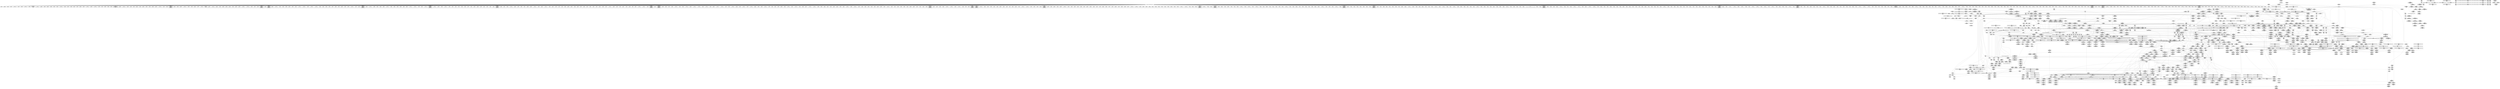 digraph {
	CE0x549f4a0 [shape=record,shape=Mrecord,label="{CE0x549f4a0|%struct.vfsmount*_null|*Constant*|*SummSink*}"]
	CE0x55e62a0 [shape=record,shape=Mrecord,label="{CE0x55e62a0|72:_i32,_:_CRE_416,424_}"]
	CE0x55e15f0 [shape=record,shape=Mrecord,label="{CE0x55e15f0|72:_i32,_:_CRE_252,253_}"]
	CE0x555f570 [shape=record,shape=Mrecord,label="{CE0x555f570|__aa_current_profile:_tmp3|*SummSource*}"]
	CE0x54c5610 [shape=record,shape=Mrecord,label="{CE0x54c5610|104:_%struct.inode*,_:_CRE_193,194_}"]
	CE0x54a8330 [shape=record,shape=Mrecord,label="{CE0x54a8330|i64_4|*Constant*|*SummSource*}"]
	"CONST[source:2(external),value:2(dynamic)][purpose:{subject}]"
	CE0x558cb10 [shape=record,shape=Mrecord,label="{CE0x558cb10|__aa_current_profile:_tmp14|security/apparmor/include/context.h,138}"]
	CE0x5494500 [shape=record,shape=Mrecord,label="{CE0x5494500|i64_0|*Constant*|*SummSink*}"]
	CE0x548ce90 [shape=record,shape=Mrecord,label="{CE0x548ce90|0:_i8,_:_GCMR_common_perm_create.__warned_internal_global_i8_0,_section_.data.unlikely_,_align_1:_elem_0:default:}"]
	CE0x55a6080 [shape=record,shape=Mrecord,label="{CE0x55a6080|aa_cred_profile:_tmp19|security/apparmor/include/context.h,100|*SummSource*}"]
	CE0x5543840 [shape=record,shape=Mrecord,label="{CE0x5543840|72:_i32,_:_CRE_0,2_}"]
	CE0x55f4600 [shape=record,shape=Mrecord,label="{CE0x55f4600|72:_i32,_:_CRE_978,979_}"]
	CE0x54a2930 [shape=record,shape=Mrecord,label="{CE0x54a2930|common_perm_create:_call3|security/apparmor/lsm.c,251|*SummSink*}"]
	CE0x55882c0 [shape=record,shape=Mrecord,label="{CE0x55882c0|aa_cred_profile:_tmp4|*LoadInst*|security/apparmor/include/context.h,99}"]
	CE0x55a2080 [shape=record,shape=Mrecord,label="{CE0x55a2080|i1_true|*Constant*}"]
	CE0x54d69d0 [shape=record,shape=Mrecord,label="{CE0x54d69d0|common_perm_create:_tmp34|security/apparmor/lsm.c,254}"]
	CE0x55617e0 [shape=record,shape=Mrecord,label="{CE0x55617e0|_ret_%struct.aa_profile*_%call4,_!dbg_!15494|security/apparmor/include/context.h,138|*SummSink*}"]
	CE0x5507ec0 [shape=record,shape=Mrecord,label="{CE0x5507ec0|common_perm_create:_tmp37|security/apparmor/lsm.c,257|*SummSource*}"]
	CE0x5509680 [shape=record,shape=Mrecord,label="{CE0x5509680|_call_void_mcount()_#2|*SummSink*}"]
	CE0x55f36f0 [shape=record,shape=Mrecord,label="{CE0x55f36f0|72:_i32,_:_CRE_929,930_}"]
	CE0x55edef0 [shape=record,shape=Mrecord,label="{CE0x55edef0|72:_i32,_:_CRE_704,712_}"]
	CE0x5480240 [shape=record,shape=Mrecord,label="{CE0x5480240|i64_1|*Constant*|*SummSource*}"]
	CE0x555a210 [shape=record,shape=Mrecord,label="{CE0x555a210|GLOBAL:_common_perm|*Constant*}"]
	CE0x55b59c0 [shape=record,shape=Mrecord,label="{CE0x55b59c0|VOIDTB_TE:_CE_167,168_}"]
	CE0x54923c0 [shape=record,shape=Mrecord,label="{CE0x54923c0|GLOBAL:_common_perm_create.__warned|Global_var:common_perm_create.__warned}"]
	CE0x55f3a20 [shape=record,shape=Mrecord,label="{CE0x55f3a20|72:_i32,_:_CRE_932,933_}"]
	CE0x559d060 [shape=record,shape=Mrecord,label="{CE0x559d060|i64*_getelementptr_inbounds_(_16_x_i64_,_16_x_i64_*___llvm_gcov_ctr46,_i64_0,_i64_4)|*Constant*}"]
	CE0x54b0ae0 [shape=record,shape=Mrecord,label="{CE0x54b0ae0|i1_true|*Constant*}"]
	CE0x55b0470 [shape=record,shape=Mrecord,label="{CE0x55b0470|GLOBAL:_llvm.expect.i64|*Constant*|*SummSink*}"]
	CE0x55e3c30 [shape=record,shape=Mrecord,label="{CE0x55e3c30|72:_i32,_:_CRE_288,289_}"]
	CE0x5588250 [shape=record,shape=Mrecord,label="{CE0x5588250|aa_cred_profile:_tmp5|security/apparmor/include/context.h,99}"]
	CE0x5505bb0 [shape=record,shape=Mrecord,label="{CE0x5505bb0|common_perm_dir_dentry:_dir|Function::common_perm_dir_dentry&Arg::dir::|*SummSource*}"]
	CE0x55ddc90 [shape=record,shape=Mrecord,label="{CE0x55ddc90|72:_i32,_:_CRE_171,172_}"]
	CE0x55a34b0 [shape=record,shape=Mrecord,label="{CE0x55a34b0|i32_22|*Constant*|*SummSink*}"]
	CE0x5569480 [shape=record,shape=Mrecord,label="{CE0x5569480|aa_path_perm:_entry|*SummSource*}"]
	CE0x5582680 [shape=record,shape=Mrecord,label="{CE0x5582680|aa_cred_profile:_tmp2|*SummSink*}"]
	CE0x54b1850 [shape=record,shape=Mrecord,label="{CE0x54b1850|common_perm_create:_tmp32|security/apparmor/lsm.c,253|*SummSource*}"]
	CE0x55ec870 [shape=record,shape=Mrecord,label="{CE0x55ec870|72:_i32,_:_CRE_614,615_}"]
	CE0x555d540 [shape=record,shape=Mrecord,label="{CE0x555d540|common_perm:_tmp|*SummSink*}"]
	CE0x54f8950 [shape=record,shape=Mrecord,label="{CE0x54f8950|104:_%struct.inode*,_:_CRE_256,264_|*MultipleSource*|security/apparmor/lsm.c,253|*LoadInst*|security/apparmor/lsm.c,253}"]
	CE0x54b9eb0 [shape=record,shape=Mrecord,label="{CE0x54b9eb0|common_perm_create:_tmp21|security/apparmor/lsm.c,251|*SummSink*}"]
	CE0x54b01c0 [shape=record,shape=Mrecord,label="{CE0x54b01c0|common_perm_create:_tmp9|security/apparmor/lsm.c,251}"]
	CE0x5569f00 [shape=record,shape=Mrecord,label="{CE0x5569f00|mediated_filesystem:_tobool|security/apparmor/include/apparmor.h,117}"]
	CE0x5487e30 [shape=record,shape=Mrecord,label="{CE0x5487e30|common_perm_create:_tmp1|*SummSink*}"]
	CE0x55e7480 [shape=record,shape=Mrecord,label="{CE0x55e7480|72:_i32,_:_CRE_482,483_}"]
	CE0x55f00c0 [shape=record,shape=Mrecord,label="{CE0x55f00c0|72:_i32,_:_CRE_878,879_}"]
	CE0x54f8780 [shape=record,shape=Mrecord,label="{CE0x54f8780|104:_%struct.inode*,_:_CRE_248,256_|*MultipleSource*|security/apparmor/lsm.c,253|*LoadInst*|security/apparmor/lsm.c,253}"]
	CE0x558ad50 [shape=record,shape=Mrecord,label="{CE0x558ad50|__aa_current_profile:_bb|*SummSource*}"]
	CE0x54c2430 [shape=record,shape=Mrecord,label="{CE0x54c2430|104:_%struct.inode*,_:_CRE_151,152_}"]
	CE0x54c7430 [shape=record,shape=Mrecord,label="{CE0x54c7430|get_current:_entry|*SummSink*}"]
	CE0x559ad80 [shape=record,shape=Mrecord,label="{CE0x559ad80|VOIDTB_TE:_CE_182,183_}"]
	CE0x50e3270 [shape=record,shape=Mrecord,label="{CE0x50e3270|common_perm_create:_op|Function::common_perm_create&Arg::op::|*SummSource*}"]
	CE0x559c0d0 [shape=record,shape=Mrecord,label="{CE0x559c0d0|aa_cred_profile:_do.end8}"]
	CE0x559dbc0 [shape=record,shape=Mrecord,label="{CE0x559dbc0|aa_cred_profile:_tmp5|security/apparmor/include/context.h,99|*SummSink*}"]
	CE0x5488260 [shape=record,shape=Mrecord,label="{CE0x5488260|i64*_getelementptr_inbounds_(_2_x_i64_,_2_x_i64_*___llvm_gcov_ctr64,_i64_0,_i64_1)|*Constant*|*SummSource*}"]
	CE0x5502a10 [shape=record,shape=Mrecord,label="{CE0x5502a10|i64_1|*Constant*}"]
	CE0x5503ba0 [shape=record,shape=Mrecord,label="{CE0x5503ba0|__aa_current_profile:_tmp9|security/apparmor/include/context.h,138}"]
	CE0x55431e0 [shape=record,shape=Mrecord,label="{CE0x55431e0|VOIDTB_TE:_CE_314,315_}"]
	CE0x5562a50 [shape=record,shape=Mrecord,label="{CE0x5562a50|common_perm:_tmp2|security/apparmor/lsm.c,169}"]
	CE0x55e2c40 [shape=record,shape=Mrecord,label="{CE0x55e2c40|72:_i32,_:_CRE_273,274_}"]
	CE0x55ec650 [shape=record,shape=Mrecord,label="{CE0x55ec650|72:_i32,_:_CRE_612,613_}"]
	CE0x55814f0 [shape=record,shape=Mrecord,label="{CE0x55814f0|__aa_current_profile:_tmp2|*SummSink*}"]
	CE0x548a0d0 [shape=record,shape=Mrecord,label="{CE0x548a0d0|common_perm_create:_tmp9|security/apparmor/lsm.c,251|*SummSource*}"]
	CE0x54edf50 [shape=record,shape=Mrecord,label="{CE0x54edf50|i32_8|*Constant*|*SummSource*}"]
	CE0x55e5d50 [shape=record,shape=Mrecord,label="{CE0x55e5d50|72:_i32,_:_CRE_376,384_}"]
	CE0x54fa340 [shape=record,shape=Mrecord,label="{CE0x54fa340|104:_%struct.inode*,_:_CRE_316,317_}"]
	CE0x55f24e0 [shape=record,shape=Mrecord,label="{CE0x55f24e0|72:_i32,_:_CRE_912,913_}"]
	CE0x5585a20 [shape=record,shape=Mrecord,label="{CE0x5585a20|aa_cred_profile:_do.end10|*SummSink*}"]
	CE0x55e4d30 [shape=record,shape=Mrecord,label="{CE0x55e4d30|72:_i32,_:_CRE_304,305_}"]
	CE0x54a1030 [shape=record,shape=Mrecord,label="{CE0x54a1030|i8*_getelementptr_inbounds_(_45_x_i8_,_45_x_i8_*_.str14,_i32_0,_i32_0)|*Constant*|*SummSink*}"]
	CE0x556e490 [shape=record,shape=Mrecord,label="{CE0x556e490|common_perm_dir_dentry:_tmp4|*LoadInst*|security/apparmor/lsm.c,189|*SummSource*}"]
	CE0x548a910 [shape=record,shape=Mrecord,label="{CE0x548a910|apparmor_path_symlink:_dentry|Function::apparmor_path_symlink&Arg::dentry::|*SummSource*}"]
	CE0x5592990 [shape=record,shape=Mrecord,label="{CE0x5592990|__aa_current_profile:_tmp16|security/apparmor/include/context.h,138|*SummSource*}"]
	CE0x5582120 [shape=record,shape=Mrecord,label="{CE0x5582120|__aa_current_profile:_tmp12|security/apparmor/include/context.h,138|*SummSink*}"]
	CE0x555dca0 [shape=record,shape=Mrecord,label="{CE0x555dca0|_call_void_mcount()_#2}"]
	CE0x558c690 [shape=record,shape=Mrecord,label="{CE0x558c690|__aa_current_profile:_tmp13|security/apparmor/include/context.h,138|*SummSource*}"]
	CE0x55dcca0 [shape=record,shape=Mrecord,label="{CE0x55dcca0|72:_i32,_:_CRE_156,157_}"]
	CE0x5542eb0 [shape=record,shape=Mrecord,label="{CE0x5542eb0|VOIDTB_TE:_CE_311,312_}"]
	CE0x5212230 [shape=record,shape=Mrecord,label="{CE0x5212230|apparmor_path_symlink:_dir|Function::apparmor_path_symlink&Arg::dir::}"]
	CE0x54c41e0 [shape=record,shape=Mrecord,label="{CE0x54c41e0|104:_%struct.inode*,_:_CRE_176,177_}"]
	CE0x55973d0 [shape=record,shape=Mrecord,label="{CE0x55973d0|__aa_current_profile:_call3|security/apparmor/include/context.h,138|*SummSource*}"]
	CE0x55658f0 [shape=record,shape=Mrecord,label="{CE0x55658f0|aa_path_perm:_path|Function::aa_path_perm&Arg::path::}"]
	CE0x5586c70 [shape=record,shape=Mrecord,label="{CE0x5586c70|aa_cred_profile:_do.cond|*SummSink*}"]
	CE0x55605c0 [shape=record,shape=Mrecord,label="{CE0x55605c0|_ret_%struct.aa_profile*_%call4,_!dbg_!15494|security/apparmor/include/context.h,138|*SummSource*}"]
	CE0x55283e0 [shape=record,shape=Mrecord,label="{CE0x55283e0|i64*_getelementptr_inbounds_(_16_x_i64_,_16_x_i64_*___llvm_gcov_ctr46,_i64_0,_i64_10)|*Constant*|*SummSink*}"]
	CE0x5591e60 [shape=record,shape=Mrecord,label="{CE0x5591e60|__aa_current_profile:_tmp17|security/apparmor/include/context.h,138|*SummSource*}"]
	CE0x558ee80 [shape=record,shape=Mrecord,label="{CE0x558ee80|__aa_current_profile:_tmp14|security/apparmor/include/context.h,138|*SummSink*}"]
	CE0x54b2ab0 [shape=record,shape=Mrecord,label="{CE0x54b2ab0|common_perm_create:_do.body}"]
	CE0x54be960 [shape=record,shape=Mrecord,label="{CE0x54be960|i32_78|*Constant*|*SummSource*}"]
	CE0x5599410 [shape=record,shape=Mrecord,label="{CE0x5599410|GLOBAL:_aa_cred_profile|*Constant*|*SummSource*}"]
	CE0x55a1d60 [shape=record,shape=Mrecord,label="{CE0x55a1d60|VOIDTB_TE:_CE_159,160_}"]
	CE0x55e7d00 [shape=record,shape=Mrecord,label="{CE0x55e7d00|72:_i32,_:_CRE_500,504_}"]
	CE0x5500900 [shape=record,shape=Mrecord,label="{CE0x5500900|i64_12|*Constant*|*SummSink*}"]
	CE0x5585310 [shape=record,shape=Mrecord,label="{CE0x5585310|aa_cred_profile:_tmp9|security/apparmor/include/context.h,100|*SummSink*}"]
	CE0x55b4f20 [shape=record,shape=Mrecord,label="{CE0x55b4f20|aa_cred_profile:_do.body6|*SummSource*}"]
	CE0x55b2330 [shape=record,shape=Mrecord,label="{CE0x55b2330|i64*_getelementptr_inbounds_(_16_x_i64_,_16_x_i64_*___llvm_gcov_ctr46,_i64_0,_i64_7)|*Constant*|*SummSink*}"]
	CE0x5492d20 [shape=record,shape=Mrecord,label="{CE0x5492d20|common_perm_create:_tmp7|security/apparmor/lsm.c,251|*SummSink*}"]
	CE0x55a2320 [shape=record,shape=Mrecord,label="{CE0x55a2320|VOIDTB_TE:_CE_207,208_}"]
	CE0x55a2690 [shape=record,shape=Mrecord,label="{CE0x55a2690|VOIDTB_TE:_CE_210,211_}"]
	CE0x5570cb0 [shape=record,shape=Mrecord,label="{CE0x5570cb0|common_perm_dir_dentry:_tmp1|*SummSink*}"]
	CE0x5587ee0 [shape=record,shape=Mrecord,label="{CE0x5587ee0|aa_cred_profile:_do.body5}"]
	CE0x55b3ac0 [shape=record,shape=Mrecord,label="{CE0x55b3ac0|aa_cred_profile:_tmp15|security/apparmor/include/context.h,100}"]
	CE0x54a5a70 [shape=record,shape=Mrecord,label="{CE0x54a5a70|common_perm_create:_if.end|*SummSource*}"]
	CE0x54c4dc0 [shape=record,shape=Mrecord,label="{CE0x54c4dc0|104:_%struct.inode*,_:_CRE_186,187_}"]
	CE0x5500f80 [shape=record,shape=Mrecord,label="{CE0x5500f80|GLOBAL:_mediated_filesystem|*Constant*|*SummSource*}"]
	CE0x5509e90 [shape=record,shape=Mrecord,label="{CE0x5509e90|i32_11|*Constant*}"]
	CE0x55b46e0 [shape=record,shape=Mrecord,label="{CE0x55b46e0|aa_cred_profile:_tmp14|security/apparmor/include/context.h,100|*SummSink*}"]
	CE0x5587d50 [shape=record,shape=Mrecord,label="{CE0x5587d50|aa_cred_profile:_bb|*SummSink*}"]
	CE0x55f0b60 [shape=record,shape=Mrecord,label="{CE0x55f0b60|72:_i32,_:_CRE_888,889_}"]
	CE0x548c310 [shape=record,shape=Mrecord,label="{CE0x548c310|common_perm_create:_tmp3|*SummSink*}"]
	CE0x554c6a0 [shape=record,shape=Mrecord,label="{CE0x554c6a0|VOIDTB_TE:_CE_218,219_}"]
	CE0x5569970 [shape=record,shape=Mrecord,label="{CE0x5569970|mediated_filesystem:_and|security/apparmor/include/apparmor.h,117}"]
	CE0x5491460 [shape=record,shape=Mrecord,label="{CE0x5491460|common_perm:_tmp6|security/apparmor/lsm.c,169|*SummSource*}"]
	CE0x55e8e00 [shape=record,shape=Mrecord,label="{CE0x55e8e00|72:_i32,_:_CRE_559,560_}"]
	CE0x54b7670 [shape=record,shape=Mrecord,label="{CE0x54b7670|i64*_getelementptr_inbounds_(_2_x_i64_,_2_x_i64_*___llvm_gcov_ctr55,_i64_0,_i64_0)|*Constant*|*SummSource*}"]
	CE0x55667a0 [shape=record,shape=Mrecord,label="{CE0x55667a0|aa_path_perm:_cond|Function::aa_path_perm&Arg::cond::}"]
	CE0x55686f0 [shape=record,shape=Mrecord,label="{CE0x55686f0|common_perm:_tmp8|security/apparmor/lsm.c,170|*SummSource*}"]
	CE0x54a7650 [shape=record,shape=Mrecord,label="{CE0x54a7650|common_perm_create:_tmp8|security/apparmor/lsm.c,251|*SummSource*}"]
	CE0x5585da0 [shape=record,shape=Mrecord,label="{CE0x5585da0|get_current:_tmp3}"]
	CE0x548a700 [shape=record,shape=Mrecord,label="{CE0x548a700|common_perm_create:_dir|Function::common_perm_create&Arg::dir::|*SummSource*}"]
	CE0x5492100 [shape=record,shape=Mrecord,label="{CE0x5492100|common_perm_create:_tmp4|security/apparmor/lsm.c,251|*SummSource*}"]
	CE0x5500680 [shape=record,shape=Mrecord,label="{CE0x5500680|i64_13|*Constant*|*SummSink*}"]
	CE0x55e32a0 [shape=record,shape=Mrecord,label="{CE0x55e32a0|72:_i32,_:_CRE_279,280_}"]
	CE0x547f850 [shape=record,shape=Mrecord,label="{CE0x547f850|common_perm_create:_uid|security/apparmor/lsm.c,251|*SummSink*}"]
	CE0x54b1eb0 [shape=record,shape=Mrecord,label="{CE0x54b1eb0|common_perm_create:_tmp12|security/apparmor/lsm.c,251|*SummSource*}"]
	CE0x5483e10 [shape=record,shape=Mrecord,label="{CE0x5483e10|apparmor_path_symlink:_bb|*SummSource*}"]
	CE0x5562170 [shape=record,shape=Mrecord,label="{CE0x5562170|common_perm:_mode|security/apparmor/lsm.c,169|*SummSink*}"]
	CE0x555e640 [shape=record,shape=Mrecord,label="{CE0x555e640|i64*_getelementptr_inbounds_(_11_x_i64_,_11_x_i64_*___llvm_gcov_ctr58,_i64_0,_i64_1)|*Constant*|*SummSource*}"]
	CE0x5596240 [shape=record,shape=Mrecord,label="{CE0x5596240|aa_cred_profile:_do.end}"]
	CE0x55ea340 [shape=record,shape=Mrecord,label="{CE0x55ea340|72:_i32,_:_CRE_579,580_}"]
	"CONST[source:2(external),value:0(static)][purpose:{object}]"
	CE0x54b5a60 [shape=record,shape=Mrecord,label="{CE0x54b5a60|get_current:_tmp|*SummSource*}"]
	CE0x54c0df0 [shape=record,shape=Mrecord,label="{CE0x54c0df0|104:_%struct.inode*,_:_CRE_89,90_}"]
	CE0x55ed670 [shape=record,shape=Mrecord,label="{CE0x55ed670|72:_i32,_:_CRE_648,656_}"]
	CE0x556da10 [shape=record,shape=Mrecord,label="{CE0x556da10|0:_%struct.vfsmount*,_8:_%struct.dentry*,_:_SCMRE_0,8_|*MultipleSource*|security/apparmor/lsm.c, 189|security/apparmor/lsm.c,189}"]
	CE0x55eade0 [shape=record,shape=Mrecord,label="{CE0x55eade0|72:_i32,_:_CRE_589,590_}"]
	CE0x55e4b10 [shape=record,shape=Mrecord,label="{CE0x55e4b10|72:_i32,_:_CRE_302,303_}"]
	CE0x5569d70 [shape=record,shape=Mrecord,label="{CE0x5569d70|i64_0|*Constant*}"]
	CE0x54930c0 [shape=record,shape=Mrecord,label="{CE0x54930c0|GLOBAL:_common_perm_create.__warned|Global_var:common_perm_create.__warned|*SummSource*}"]
	CE0x5546eb0 [shape=record,shape=Mrecord,label="{CE0x5546eb0|72:_i32,_:_CRE_120,128_}"]
	CE0x54adc30 [shape=record,shape=Mrecord,label="{CE0x54adc30|common_perm_create:_tmp}"]
	CE0x5507a10 [shape=record,shape=Mrecord,label="{CE0x5507a10|i64*_getelementptr_inbounds_(_17_x_i64_,_17_x_i64_*___llvm_gcov_ctr60,_i64_0,_i64_16)|*Constant*|*SummSource*}"]
	CE0x5585bd0 [shape=record,shape=Mrecord,label="{CE0x5585bd0|i64*_getelementptr_inbounds_(_16_x_i64_,_16_x_i64_*___llvm_gcov_ctr46,_i64_0,_i64_0)|*Constant*|*SummSource*}"]
	CE0x54c6e30 [shape=record,shape=Mrecord,label="{CE0x54c6e30|get_current:_tmp1}"]
	CE0x54ae490 [shape=record,shape=Mrecord,label="{CE0x54ae490|i64*_getelementptr_inbounds_(_17_x_i64_,_17_x_i64_*___llvm_gcov_ctr60,_i64_0,_i64_1)|*Constant*}"]
	CE0x5528690 [shape=record,shape=Mrecord,label="{CE0x5528690|aa_cred_profile:_tmp23|security/apparmor/include/context.h,100}"]
	CE0x5493540 [shape=record,shape=Mrecord,label="{CE0x5493540|i64*_getelementptr_inbounds_(_2_x_i64_,_2_x_i64_*___llvm_gcov_ctr64,_i64_0,_i64_1)|*Constant*|*SummSink*}"]
	CE0x54d4f10 [shape=record,shape=Mrecord,label="{CE0x54d4f10|104:_%struct.inode*,_:_CRE_0,4_|*MultipleSource*|security/apparmor/lsm.c,253|*LoadInst*|security/apparmor/lsm.c,253}"]
	CE0x55e36e0 [shape=record,shape=Mrecord,label="{CE0x55e36e0|72:_i32,_:_CRE_283,284_}"]
	CE0x5480a40 [shape=record,shape=Mrecord,label="{CE0x5480a40|apparmor_path_symlink:_tmp|*SummSource*}"]
	CE0x5506700 [shape=record,shape=Mrecord,label="{CE0x5506700|common_perm_dir_dentry:_mask|Function::common_perm_dir_dentry&Arg::mask::|*SummSink*}"]
	CE0x55ef950 [shape=record,shape=Mrecord,label="{CE0x55ef950|72:_i32,_:_CRE_871,872_}"]
	CE0x555c300 [shape=record,shape=Mrecord,label="{CE0x555c300|common_perm:_if.end|*SummSource*}"]
	CE0x54f1e60 [shape=record,shape=Mrecord,label="{CE0x54f1e60|get_current:_tmp3}"]
	CE0x548ba80 [shape=record,shape=Mrecord,label="{CE0x548ba80|common_perm_dir_dentry:_path|security/apparmor/lsm.c, 189}"]
	CE0x5544580 [shape=record,shape=Mrecord,label="{CE0x5544580|aa_cred_profile:_tmp33|security/apparmor/include/context.h,101|*SummSink*}"]
	CE0x5583ab0 [shape=record,shape=Mrecord,label="{CE0x5583ab0|aa_cred_profile:_tmp6|security/apparmor/include/context.h,100}"]
	CE0x558e800 [shape=record,shape=Mrecord,label="{CE0x558e800|aa_cred_profile:_tmp9|security/apparmor/include/context.h,100|*SummSource*}"]
	CE0x5480e70 [shape=record,shape=Mrecord,label="{CE0x5480e70|i64*_getelementptr_inbounds_(_2_x_i64_,_2_x_i64_*___llvm_gcov_ctr64,_i64_0,_i64_0)|*Constant*}"]
	CE0x54f2710 [shape=record,shape=Mrecord,label="{CE0x54f2710|mediated_filesystem:_tmp}"]
	CE0x5210a20 [shape=record,shape=Mrecord,label="{CE0x5210a20|GLOBAL:_common_perm_create|*Constant*|*SummSource*}"]
	CE0x55dd0e0 [shape=record,shape=Mrecord,label="{CE0x55dd0e0|72:_i32,_:_CRE_160,161_}"]
	CE0x5543f90 [shape=record,shape=Mrecord,label="{CE0x5543f90|72:_i32,_:_CRE_32,40_}"]
	CE0x5546040 [shape=record,shape=Mrecord,label="{CE0x5546040|VOIDTB_TE:_CE_0,4_}"]
	CE0x55f34d0 [shape=record,shape=Mrecord,label="{CE0x55f34d0|72:_i32,_:_CRE_927,928_}"]
	CE0x5596a40 [shape=record,shape=Mrecord,label="{CE0x5596a40|__aa_current_profile:_cred|security/apparmor/include/context.h,138|*SummSource*}"]
	CE0x54f9800 [shape=record,shape=Mrecord,label="{CE0x54f9800|104:_%struct.inode*,_:_CRE_306,307_}"]
	CE0x549d8b0 [shape=record,shape=Mrecord,label="{CE0x549d8b0|_ret_i32_%call,_!dbg_!15472|security/apparmor/lsm.c,298|*SummSource*}"]
	CE0x55e79d0 [shape=record,shape=Mrecord,label="{CE0x55e79d0|72:_i32,_:_CRE_487,488_}"]
	CE0x55bb610 [shape=record,shape=Mrecord,label="{CE0x55bb610|VOIDTB_TE:_CE_195,196_}"]
	CE0x54aca80 [shape=record,shape=Mrecord,label="{CE0x54aca80|common_perm_create:_tmp6|security/apparmor/lsm.c,251|*SummSource*}"]
	CE0x55ec210 [shape=record,shape=Mrecord,label="{CE0x55ec210|72:_i32,_:_CRE_608,609_}"]
	CE0x55072e0 [shape=record,shape=Mrecord,label="{CE0x55072e0|_ret_i32_%call,_!dbg_!15477|security/apparmor/lsm.c,191|*SummSink*}"]
	CE0x5544270 [shape=record,shape=Mrecord,label="{CE0x5544270|aa_cred_profile:_tmp32|security/apparmor/include/context.h,101|*SummSink*}"]
	CE0x55094e0 [shape=record,shape=Mrecord,label="{CE0x55094e0|_call_void_mcount()_#2}"]
	CE0x55ee000 [shape=record,shape=Mrecord,label="{CE0x55ee000|72:_i32,_:_CRE_712,728_}"]
	CE0x5565380 [shape=record,shape=Mrecord,label="{CE0x5565380|aa_path_perm:_profile|Function::aa_path_perm&Arg::profile::}"]
	CE0x55b5320 [shape=record,shape=Mrecord,label="{CE0x55b5320|aa_cred_profile:_tmp16|security/apparmor/include/context.h,100}"]
	CE0x549ed00 [shape=record,shape=Mrecord,label="{CE0x549ed00|common_perm_create:_tmp16|security/apparmor/lsm.c,251}"]
	CE0x5502910 [shape=record,shape=Mrecord,label="{CE0x5502910|__aa_current_profile:_tmp|*SummSink*}"]
	CE0x555f920 [shape=record,shape=Mrecord,label="{CE0x555f920|i64*_getelementptr_inbounds_(_5_x_i64_,_5_x_i64_*___llvm_gcov_ctr57,_i64_0,_i64_0)|*Constant*|*SummSource*}"]
	CE0x556dff0 [shape=record,shape=Mrecord,label="{CE0x556dff0|common_perm_dir_dentry:_mnt1|security/apparmor/lsm.c,189|*SummSink*}"]
	CE0x54b1320 [shape=record,shape=Mrecord,label="{CE0x54b1320|common_perm_create:_tmp11|security/apparmor/lsm.c,251|*SummSink*}"]
	CE0x5565540 [shape=record,shape=Mrecord,label="{CE0x5565540|aa_path_perm:_profile|Function::aa_path_perm&Arg::profile::|*SummSource*}"]
	CE0x55e02d0 [shape=record,shape=Mrecord,label="{CE0x55e02d0|72:_i32,_:_CRE_207,208_}"]
	CE0x55eaef0 [shape=record,shape=Mrecord,label="{CE0x55eaef0|72:_i32,_:_CRE_590,591_}"]
	CE0x5490930 [shape=record,shape=Mrecord,label="{CE0x5490930|0:_%struct.vfsmount*,_8:_%struct.dentry*,_:_CRE_0,8_|*MultipleSource*|Function::common_perm_create&Arg::dir::|Function::apparmor_path_symlink&Arg::dir::|security/apparmor/lsm.c,253}"]
	CE0x54ffba0 [shape=record,shape=Mrecord,label="{CE0x54ffba0|common_perm:_tmp9|security/apparmor/lsm.c,172|*SummSink*}"]
	CE0x559b6a0 [shape=record,shape=Mrecord,label="{CE0x559b6a0|VOIDTB_TE:_CE_144,145_}"]
	CE0x5507670 [shape=record,shape=Mrecord,label="{CE0x5507670|common_perm_create:_retval.0|*SummSink*}"]
	CE0x55e77b0 [shape=record,shape=Mrecord,label="{CE0x55e77b0|72:_i32,_:_CRE_485,486_}"]
	CE0x556d900 [shape=record,shape=Mrecord,label="{CE0x556d900|common_perm_dir_dentry:_mnt1|security/apparmor/lsm.c,189}"]
	CE0x555f030 [shape=record,shape=Mrecord,label="{CE0x555f030|GLOBAL:___aa_current_profile|*Constant*|*SummSource*}"]
	CE0x54c4570 [shape=record,shape=Mrecord,label="{CE0x54c4570|104:_%struct.inode*,_:_CRE_179,180_}"]
	CE0x54b0a70 [shape=record,shape=Mrecord,label="{CE0x54b0a70|common_perm_create:_tmp10|security/apparmor/lsm.c,251}"]
	CE0x5597270 [shape=record,shape=Mrecord,label="{CE0x5597270|__aa_current_profile:_call3|security/apparmor/include/context.h,138}"]
	CE0x55e7f50 [shape=record,shape=Mrecord,label="{CE0x55e7f50|72:_i32,_:_CRE_508,512_}"]
	CE0x55f0720 [shape=record,shape=Mrecord,label="{CE0x55f0720|72:_i32,_:_CRE_884,885_}"]
	CE0x5559f30 [shape=record,shape=Mrecord,label="{CE0x5559f30|common_perm:_if.end|*SummSink*}"]
	CE0x55a04d0 [shape=record,shape=Mrecord,label="{CE0x55a04d0|aa_cred_profile:_tmp17|security/apparmor/include/context.h,100|*SummSource*}"]
	CE0x55f2c50 [shape=record,shape=Mrecord,label="{CE0x55f2c50|72:_i32,_:_CRE_919,920_}"]
	CE0x54c17a0 [shape=record,shape=Mrecord,label="{CE0x54c17a0|104:_%struct.inode*,_:_CRE_104,112_|*MultipleSource*|security/apparmor/lsm.c,253|*LoadInst*|security/apparmor/lsm.c,253}"]
	CE0x55e6080 [shape=record,shape=Mrecord,label="{CE0x55e6080|72:_i32,_:_CRE_400,408_}"]
	CE0x50e3370 [shape=record,shape=Mrecord,label="{CE0x50e3370|common_perm_create:_op|Function::common_perm_create&Arg::op::|*SummSink*}"]
	CE0x55dd850 [shape=record,shape=Mrecord,label="{CE0x55dd850|72:_i32,_:_CRE_167,168_}"]
	CE0x54ffb30 [shape=record,shape=Mrecord,label="{CE0x54ffb30|common_perm:_tmp9|security/apparmor/lsm.c,172|*SummSource*}"]
	CE0x54b9c30 [shape=record,shape=Mrecord,label="{CE0x54b9c30|common_perm_create:_tmp21|security/apparmor/lsm.c,251}"]
	CE0x55432f0 [shape=record,shape=Mrecord,label="{CE0x55432f0|VOIDTB_TE:_CE_315,316_}"]
	CE0x5494670 [shape=record,shape=Mrecord,label="{CE0x5494670|common_perm_create:_tmp5|security/apparmor/lsm.c,251|*SummSink*}"]
	CE0x55e0850 [shape=record,shape=Mrecord,label="{CE0x55e0850|72:_i32,_:_CRE_232,236_}"]
	CE0x55f1f90 [shape=record,shape=Mrecord,label="{CE0x55f1f90|72:_i32,_:_CRE_907,908_}"]
	CE0x54b29d0 [shape=record,shape=Mrecord,label="{CE0x54b29d0|common_perm_create:_bb|*SummSink*}"]
	CE0x54c3140 [shape=record,shape=Mrecord,label="{CE0x54c3140|104:_%struct.inode*,_:_CRE_162,163_}"]
	CE0x54bfbb0 [shape=record,shape=Mrecord,label="{CE0x54bfbb0|common_perm_create:_tmp28|security/apparmor/lsm.c,253|*SummSink*}"]
	CE0x555fa60 [shape=record,shape=Mrecord,label="{CE0x555fa60|common_perm:_tmp}"]
	CE0x5547c20 [shape=record,shape=Mrecord,label="{CE0x5547c20|72:_i32,_:_CRE_147,148_}"]
	CE0x5585890 [shape=record,shape=Mrecord,label="{CE0x5585890|__aa_current_profile:_tmp8|security/apparmor/include/context.h,138}"]
	CE0x5589c00 [shape=record,shape=Mrecord,label="{CE0x5589c00|__aa_current_profile:_land.lhs.true2|*SummSource*}"]
	CE0x55ea450 [shape=record,shape=Mrecord,label="{CE0x55ea450|72:_i32,_:_CRE_580,581_}"]
	CE0x54c3860 [shape=record,shape=Mrecord,label="{CE0x54c3860|104:_%struct.inode*,_:_CRE_168,169_}"]
	CE0x54f1910 [shape=record,shape=Mrecord,label="{CE0x54f1910|mediated_filesystem:_tmp1}"]
	CE0x55ecba0 [shape=record,shape=Mrecord,label="{CE0x55ecba0|72:_i32,_:_CRE_617,618_}"]
	CE0x54bd2f0 [shape=record,shape=Mrecord,label="{CE0x54bd2f0|GLOBAL:_get_current|*Constant*|*SummSink*}"]
	CE0x54c3d20 [shape=record,shape=Mrecord,label="{CE0x54c3d20|104:_%struct.inode*,_:_CRE_172,173_}"]
	CE0x5592390 [shape=record,shape=Mrecord,label="{CE0x5592390|__aa_current_profile:_tmp15|security/apparmor/include/context.h,138|*SummSource*}"]
	CE0x55bb940 [shape=record,shape=Mrecord,label="{CE0x55bb940|VOIDTB_TE:_CE_198,199_}"]
	CE0x54879a0 [shape=record,shape=Mrecord,label="{CE0x54879a0|common_perm_create:_tmp1}"]
	CE0x55668f0 [shape=record,shape=Mrecord,label="{CE0x55668f0|aa_path_perm:_cond|Function::aa_path_perm&Arg::cond::|*SummSource*}"]
	CE0x54b1590 [shape=record,shape=Mrecord,label="{CE0x54b1590|common_perm_create:_tmp12|security/apparmor/lsm.c,251}"]
	CE0x55f31a0 [shape=record,shape=Mrecord,label="{CE0x55f31a0|72:_i32,_:_CRE_924,925_}"]
	CE0x54aeab0 [shape=record,shape=Mrecord,label="{CE0x54aeab0|get_current:_tmp2}"]
	CE0x5590590 [shape=record,shape=Mrecord,label="{CE0x5590590|i8*_getelementptr_inbounds_(_36_x_i8_,_36_x_i8_*_.str12,_i32_0,_i32_0)|*Constant*|*SummSource*}"]
	CE0x5587910 [shape=record,shape=Mrecord,label="{CE0x5587910|__aa_current_profile:_if.then|*SummSource*}"]
	CE0x55a29c0 [shape=record,shape=Mrecord,label="{CE0x55a29c0|VOIDTB_TE:_CE_213,214_}"]
	CE0x54acc70 [shape=record,shape=Mrecord,label="{CE0x54acc70|common_perm_create:_tmp22|*LoadInst*|security/apparmor/lsm.c,253|*SummSource*}"]
	CE0x55ebee0 [shape=record,shape=Mrecord,label="{CE0x55ebee0|72:_i32,_:_CRE_605,606_}"]
	CE0x547f0f0 [shape=record,shape=Mrecord,label="{CE0x547f0f0|_call_void_mcount()_#2}"]
	CE0x55ecdc0 [shape=record,shape=Mrecord,label="{CE0x55ecdc0|72:_i32,_:_CRE_619,620_}"]
	CE0x54b4c80 [shape=record,shape=Mrecord,label="{CE0x54b4c80|aa_cred_profile:_tmp8|security/apparmor/include/context.h,100}"]
	CE0x55e0c60 [shape=record,shape=Mrecord,label="{CE0x55e0c60|72:_i32,_:_CRE_243,244_}"]
	CE0x55a6240 [shape=record,shape=Mrecord,label="{CE0x55a6240|aa_cred_profile:_tmp19|security/apparmor/include/context.h,100|*SummSink*}"]
	CE0x5582ed0 [shape=record,shape=Mrecord,label="{CE0x5582ed0|aa_cred_profile:_tmp7|security/apparmor/include/context.h,100|*SummSource*}"]
	CE0x54f8240 [shape=record,shape=Mrecord,label="{CE0x54f8240|104:_%struct.inode*,_:_CRE_223,224_}"]
	CE0x556c1f0 [shape=record,shape=Mrecord,label="{CE0x556c1f0|common_perm_dir_dentry:_tmp3}"]
	"CONST[source:0(mediator),value:0(static)][purpose:{operation}]"
	CE0x55e37f0 [shape=record,shape=Mrecord,label="{CE0x55e37f0|72:_i32,_:_CRE_284,285_}"]
	CE0x54bc9c0 [shape=record,shape=Mrecord,label="{CE0x54bc9c0|i64_10|*Constant*}"]
	CE0x55e7370 [shape=record,shape=Mrecord,label="{CE0x55e7370|72:_i32,_:_CRE_481,482_}"]
	CE0x5507420 [shape=record,shape=Mrecord,label="{CE0x5507420|common_perm_create:_retval.0}"]
	CE0x549e010 [shape=record,shape=Mrecord,label="{CE0x549e010|i64*_getelementptr_inbounds_(_17_x_i64_,_17_x_i64_*___llvm_gcov_ctr60,_i64_0,_i64_8)|*Constant*|*SummSink*}"]
	CE0x5493be0 [shape=record,shape=Mrecord,label="{CE0x5493be0|GLOBAL:_common_perm_create|*Constant*}"]
	CE0x54a8290 [shape=record,shape=Mrecord,label="{CE0x54a8290|i64_4|*Constant*}"]
	CE0x54bcdd0 [shape=record,shape=Mrecord,label="{CE0x54bcdd0|common_perm_create:_tmp23|security/apparmor/lsm.c,253|*SummSource*}"]
	CE0x55e4e40 [shape=record,shape=Mrecord,label="{CE0x55e4e40|72:_i32,_:_CRE_305,306_}"]
	CE0x54b7f20 [shape=record,shape=Mrecord,label="{CE0x54b7f20|40:_%struct.super_block*,_:_CRE_40,48_|*MultipleSource*|security/apparmor/include/apparmor.h,117|security/apparmor/lsm.c,253|Function::mediated_filesystem&Arg::inode::}"]
	CE0x54f1160 [shape=record,shape=Mrecord,label="{CE0x54f1160|common_perm_dir_dentry:_tmp|*SummSink*}"]
	CE0x54d1eb0 [shape=record,shape=Mrecord,label="{CE0x54d1eb0|common_perm:_tmp2|security/apparmor/lsm.c,169|*SummSink*}"]
	CE0x55b21f0 [shape=record,shape=Mrecord,label="{CE0x55b21f0|VOIDTB_TE:_CE_16,24_}"]
	CE0x54ae500 [shape=record,shape=Mrecord,label="{CE0x54ae500|common_perm_create:_cond|security/apparmor/lsm.c, 251}"]
	CE0x55999a0 [shape=record,shape=Mrecord,label="{CE0x55999a0|aa_cred_profile:_cred|Function::aa_cred_profile&Arg::cred::}"]
	CE0x55ee440 [shape=record,shape=Mrecord,label="{CE0x55ee440|72:_i32,_:_CRE_752,756_}"]
	CE0x55a73f0 [shape=record,shape=Mrecord,label="{CE0x55a73f0|VOIDTB_TE:_CE_206,207_}"]
	CE0x54d6b70 [shape=record,shape=Mrecord,label="{CE0x54d6b70|common_perm_create:_tmp34|security/apparmor/lsm.c,254|*SummSource*}"]
	CE0x55ea120 [shape=record,shape=Mrecord,label="{CE0x55ea120|72:_i32,_:_CRE_577,578_}"]
	CE0x55b9b80 [shape=record,shape=Mrecord,label="{CE0x55b9b80|aa_cred_profile:_tmp20|security/apparmor/include/context.h,100|*SummSink*}"]
	CE0x54d6650 [shape=record,shape=Mrecord,label="{CE0x54d6650|common_perm_create:_tmp33|security/apparmor/lsm.c,254|*SummSink*}"]
	CE0x54a1cd0 [shape=record,shape=Mrecord,label="{CE0x54a1cd0|common_perm_create:_tmp17|security/apparmor/lsm.c,251|*SummSource*}"]
	CE0x54f7400 [shape=record,shape=Mrecord,label="{CE0x54f7400|104:_%struct.inode*,_:_CRE_211,212_}"]
	CE0x559fe20 [shape=record,shape=Mrecord,label="{CE0x559fe20|VOIDTB_TE:_CE_147,148_}"]
	CE0x54c2690 [shape=record,shape=Mrecord,label="{CE0x54c2690|104:_%struct.inode*,_:_CRE_153,154_}"]
	CE0x5547a00 [shape=record,shape=Mrecord,label="{CE0x5547a00|72:_i32,_:_CRE_145,146_}"]
	CE0x5546610 [shape=record,shape=Mrecord,label="{CE0x5546610|72:_i32,_:_CRE_64,72_}"]
	CE0x5504930 [shape=record,shape=Mrecord,label="{CE0x5504930|__aa_current_profile:_tobool1|security/apparmor/include/context.h,138|*SummSource*}"]
	CE0x55eebb0 [shape=record,shape=Mrecord,label="{CE0x55eebb0|72:_i32,_:_CRE_816,824_}"]
	CE0x55e9790 [shape=record,shape=Mrecord,label="{CE0x55e9790|72:_i32,_:_CRE_568,569_}"]
	CE0x559f930 [shape=record,shape=Mrecord,label="{CE0x559f930|aa_cred_profile:_tmp}"]
	CE0x55b0c40 [shape=record,shape=Mrecord,label="{CE0x55b0c40|aa_cred_profile:_lnot|security/apparmor/include/context.h,100|*SummSink*}"]
	CE0x55b4c90 [shape=record,shape=Mrecord,label="{CE0x55b4c90|i64_5|*Constant*}"]
	CE0x559cd50 [shape=record,shape=Mrecord,label="{CE0x559cd50|VOIDTB_TE:_CE_40,48_}"]
	CE0x54bbd20 [shape=record,shape=Mrecord,label="{CE0x54bbd20|i64_0|*Constant*}"]
	CE0x55b4df0 [shape=record,shape=Mrecord,label="{CE0x55b4df0|i64_6|*Constant*}"]
	CE0x54fab20 [shape=record,shape=Mrecord,label="{CE0x54fab20|i64*_getelementptr_inbounds_(_17_x_i64_,_17_x_i64_*___llvm_gcov_ctr60,_i64_0,_i64_14)|*Constant*}"]
	CE0x54bc100 [shape=record,shape=Mrecord,label="{CE0x54bc100|GLOBAL:___llvm_gcov_ctr57|Global_var:__llvm_gcov_ctr57|*SummSource*}"]
	CE0x55a6ea0 [shape=record,shape=Mrecord,label="{CE0x55a6ea0|VOIDTB_TE:_CE_201,202_}"]
	CE0x5504860 [shape=record,shape=Mrecord,label="{CE0x5504860|__aa_current_profile:_tobool1|security/apparmor/include/context.h,138}"]
	CE0x54aeb90 [shape=record,shape=Mrecord,label="{CE0x54aeb90|get_current:_tmp2|*SummSink*}"]
	CE0x54f78c0 [shape=record,shape=Mrecord,label="{CE0x54f78c0|104:_%struct.inode*,_:_CRE_215,216_}"]
	CE0x55e65d0 [shape=record,shape=Mrecord,label="{CE0x55e65d0|72:_i32,_:_CRE_440,448_}"]
	CE0x5500b40 [shape=record,shape=Mrecord,label="{CE0x5500b40|common_perm_create:_call7|security/apparmor/lsm.c,253}"]
	CE0x5568c90 [shape=record,shape=Mrecord,label="{CE0x5568c90|common_perm:_call1|security/apparmor/lsm.c,170|*SummSink*}"]
	CE0x54aeb20 [shape=record,shape=Mrecord,label="{CE0x54aeb20|get_current:_tmp2|*SummSource*}"]
	CE0x55f3f70 [shape=record,shape=Mrecord,label="{CE0x55f3f70|72:_i32,_:_CRE_944,952_}"]
	CE0x549d0e0 [shape=record,shape=Mrecord,label="{CE0x549d0e0|common_perm_create:_mode|Function::common_perm_create&Arg::mode::}"]
	CE0x5546910 [shape=record,shape=Mrecord,label="{CE0x5546910|72:_i32,_:_CRE_80,88_}"]
	CE0x5590250 [shape=record,shape=Mrecord,label="{CE0x5590250|i8*_getelementptr_inbounds_(_36_x_i8_,_36_x_i8_*_.str12,_i32_0,_i32_0)|*Constant*}"]
	CE0x552aac0 [shape=record,shape=Mrecord,label="{CE0x552aac0|i32_100|*Constant*}"]
	CE0x54a4dc0 [shape=record,shape=Mrecord,label="{CE0x54a4dc0|common_perm_create:_return|*SummSink*}"]
	CE0x5543730 [shape=record,shape=Mrecord,label="{CE0x5543730|VOIDTB_TE:_CE_319,320_}"]
	CE0x55dcec0 [shape=record,shape=Mrecord,label="{CE0x55dcec0|72:_i32,_:_CRE_158,159_}"]
	CE0x55281f0 [shape=record,shape=Mrecord,label="{CE0x55281f0|aa_cred_profile:_tmp22|security/apparmor/include/context.h,100|*SummSource*}"]
	CE0x5e08f50 [shape=record,shape=Mrecord,label="{CE0x5e08f50|common_perm_create:_entry|*SummSink*}"]
	CE0x55bb2e0 [shape=record,shape=Mrecord,label="{CE0x55bb2e0|VOIDTB_TE:_CE_192,193_}"]
	CE0x54941d0 [shape=record,shape=Mrecord,label="{CE0x54941d0|GLOBAL:___llvm_gcov_ctr60|Global_var:__llvm_gcov_ctr60|*SummSink*}"]
	CE0x559faf0 [shape=record,shape=Mrecord,label="{CE0x559faf0|aa_cred_profile:_tmp1}"]
	CE0x559fb60 [shape=record,shape=Mrecord,label="{CE0x559fb60|aa_cred_profile:_tmp|*SummSink*}"]
	CE0x55de950 [shape=record,shape=Mrecord,label="{CE0x55de950|72:_i32,_:_CRE_183,184_}"]
	CE0x548da40 [shape=record,shape=Mrecord,label="{CE0x548da40|common_perm_create:_dentry|Function::common_perm_create&Arg::dentry::|*SummSource*}"]
	CE0x55b0a80 [shape=record,shape=Mrecord,label="{CE0x55b0a80|aa_cred_profile:_lnot|security/apparmor/include/context.h,100|*SummSource*}"]
	CE0x54ee520 [shape=record,shape=Mrecord,label="{CE0x54ee520|mediated_filesystem:_tmp4|*LoadInst*|security/apparmor/include/apparmor.h,117|*SummSink*}"]
	CE0x55b8ea0 [shape=record,shape=Mrecord,label="{CE0x55b8ea0|aa_cred_profile:_lnot3|security/apparmor/include/context.h,100}"]
	CE0x5569270 [shape=record,shape=Mrecord,label="{CE0x5569270|GLOBAL:_aa_path_perm|*Constant*|*SummSink*}"]
	CE0x55edcd0 [shape=record,shape=Mrecord,label="{CE0x55edcd0|72:_i32,_:_CRE_688,692_}"]
	CE0x55b93f0 [shape=record,shape=Mrecord,label="{CE0x55b93f0|i64*_getelementptr_inbounds_(_16_x_i64_,_16_x_i64_*___llvm_gcov_ctr46,_i64_0,_i64_8)|*Constant*}"]
	CE0x55a70c0 [shape=record,shape=Mrecord,label="{CE0x55a70c0|VOIDTB_TE:_CE_203,204_}"]
	CE0x55a28b0 [shape=record,shape=Mrecord,label="{CE0x55a28b0|VOIDTB_TE:_CE_212,213_}"]
	CE0x54c6320 [shape=record,shape=Mrecord,label="{CE0x54c6320|104:_%struct.inode*,_:_CRE_204,205_}"]
	CE0x54a7eb0 [shape=record,shape=Mrecord,label="{CE0x54a7eb0|i64_5|*Constant*|*SummSource*}"]
	CE0x5547d30 [shape=record,shape=Mrecord,label="{CE0x5547d30|72:_i32,_:_CRE_148,149_}"]
	CE0x55e4290 [shape=record,shape=Mrecord,label="{CE0x55e4290|72:_i32,_:_CRE_294,295_}"]
	CE0x54f90c0 [shape=record,shape=Mrecord,label="{CE0x54f90c0|104:_%struct.inode*,_:_CRE_288,296_|*MultipleSource*|security/apparmor/lsm.c,253|*LoadInst*|security/apparmor/lsm.c,253}"]
	CE0x55f2810 [shape=record,shape=Mrecord,label="{CE0x55f2810|72:_i32,_:_CRE_915,916_}"]
	CE0x55f4b20 [shape=record,shape=Mrecord,label="{CE0x55f4b20|72:_i32,_:_CRE_983,984_}"]
	CE0x55a3ce0 [shape=record,shape=Mrecord,label="{CE0x55a3ce0|aa_cred_profile:_tmp12|security/apparmor/include/context.h,100}"]
	CE0x54a20f0 [shape=record,shape=Mrecord,label="{CE0x54a20f0|common_perm_create:_tmp18|security/apparmor/lsm.c,251}"]
	CE0x559b500 [shape=record,shape=Mrecord,label="{CE0x559b500|VOIDTB_TE:_CE_104,112_}"]
	CE0x54c3270 [shape=record,shape=Mrecord,label="{CE0x54c3270|104:_%struct.inode*,_:_CRE_163,164_}"]
	CE0x54bd0f0 [shape=record,shape=Mrecord,label="{CE0x54bd0f0|common_perm_create:_tmp27|*LoadInst*|security/apparmor/lsm.c,253}"]
	CE0x55e9ce0 [shape=record,shape=Mrecord,label="{CE0x55e9ce0|72:_i32,_:_CRE_573,574_}"]
	CE0x5591720 [shape=record,shape=Mrecord,label="{CE0x5591720|i8*_getelementptr_inbounds_(_45_x_i8_,_45_x_i8_*_.str14,_i32_0,_i32_0)|*Constant*}"]
	CE0x5593210 [shape=record,shape=Mrecord,label="{CE0x5593210|_call_void_lockdep_rcu_suspicious(i8*_getelementptr_inbounds_(_36_x_i8_,_36_x_i8_*_.str12,_i32_0,_i32_0),_i32_138,_i8*_getelementptr_inbounds_(_45_x_i8_,_45_x_i8_*_.str14,_i32_0,_i32_0))_#7,_!dbg_!15483|security/apparmor/include/context.h,138|*SummSource*}"]
	CE0x55e57d0 [shape=record,shape=Mrecord,label="{CE0x55e57d0|72:_i32,_:_CRE_328,336_}"]
	CE0x5582710 [shape=record,shape=Mrecord,label="{CE0x5582710|i32_22|*Constant*}"]
	CE0x52121c0 [shape=record,shape=Mrecord,label="{CE0x52121c0|i32_9|*Constant*|*SummSource*}"]
	CE0x559e930 [shape=record,shape=Mrecord,label="{CE0x559e930|_call_void_mcount()_#2|*SummSink*}"]
	CE0x5508710 [shape=record,shape=Mrecord,label="{CE0x5508710|common_perm_create:_tmp38|security/apparmor/lsm.c,257|*SummSource*}"]
	CE0x54b6500 [shape=record,shape=Mrecord,label="{CE0x54b6500|i64*_getelementptr_inbounds_(_2_x_i64_,_2_x_i64_*___llvm_gcov_ctr55,_i64_0,_i64_1)|*Constant*}"]
	CE0x55b9f80 [shape=record,shape=Mrecord,label="{CE0x55b9f80|aa_cred_profile:_tmp21|security/apparmor/include/context.h,100}"]
	CE0x55876b0 [shape=record,shape=Mrecord,label="{CE0x55876b0|__aa_current_profile:_land.lhs.true|*SummSink*}"]
	CE0x54efc70 [shape=record,shape=Mrecord,label="{CE0x54efc70|get_current:_tmp4|./arch/x86/include/asm/current.h,14}"]
	CE0x5543400 [shape=record,shape=Mrecord,label="{CE0x5543400|VOIDTB_TE:_CE_316,317_}"]
	CE0x54bcba0 [shape=record,shape=Mrecord,label="{CE0x54bcba0|common_perm_create:_dentry6|security/apparmor/lsm.c,253}"]
	CE0x5495800 [shape=record,shape=Mrecord,label="{CE0x5495800|i64_3|*Constant*}"]
	CE0x55de2f0 [shape=record,shape=Mrecord,label="{CE0x55de2f0|72:_i32,_:_CRE_177,178_}"]
	CE0x5581410 [shape=record,shape=Mrecord,label="{CE0x5581410|__aa_current_profile:_tmp2}"]
	CE0x54c0fc0 [shape=record,shape=Mrecord,label="{CE0x54c0fc0|104:_%struct.inode*,_:_CRE_90,91_}"]
	CE0x5588fe0 [shape=record,shape=Mrecord,label="{CE0x5588fe0|GLOBAL:___llvm_gcov_ctr46|Global_var:__llvm_gcov_ctr46|*SummSource*}"]
	CE0x556d890 [shape=record,shape=Mrecord,label="{CE0x556d890|common_perm_dir_dentry:_mnt1|security/apparmor/lsm.c,189|*SummSource*}"]
	CE0x54d3eb0 [shape=record,shape=Mrecord,label="{CE0x54d3eb0|common_perm_create:_tmp27|*LoadInst*|security/apparmor/lsm.c,253|*SummSource*}"]
	CE0x55287b0 [shape=record,shape=Mrecord,label="{CE0x55287b0|aa_cred_profile:_tmp23|security/apparmor/include/context.h,100|*SummSource*}"]
	CE0x548bd00 [shape=record,shape=Mrecord,label="{CE0x548bd00|apparmor_path_symlink:_dir|Function::apparmor_path_symlink&Arg::dir::|*SummSource*}"]
	CE0x547f9a0 [shape=record,shape=Mrecord,label="{CE0x547f9a0|apparmor_path_symlink:_tmp1|*SummSource*}"]
	CE0x5505340 [shape=record,shape=Mrecord,label="{CE0x5505340|common_perm_dir_dentry:_entry|*SummSink*}"]
	CE0x5585f20 [shape=record,shape=Mrecord,label="{CE0x5585f20|i64*_getelementptr_inbounds_(_11_x_i64_,_11_x_i64_*___llvm_gcov_ctr58,_i64_0,_i64_0)|*Constant*|*SummSource*}"]
	CE0x55b2af0 [shape=record,shape=Mrecord,label="{CE0x55b2af0|VOIDTB_TE:_CE_172,173_}"]
	CE0x5528ce0 [shape=record,shape=Mrecord,label="{CE0x5528ce0|i64*_getelementptr_inbounds_(_16_x_i64_,_16_x_i64_*___llvm_gcov_ctr46,_i64_0,_i64_10)|*Constant*}"]
	CE0x54c1540 [shape=record,shape=Mrecord,label="{CE0x54c1540|104:_%struct.inode*,_:_CRE_95,96_}"]
	CE0x554cbf0 [shape=record,shape=Mrecord,label="{CE0x554cbf0|VOIDTB_TE:_CE_223,224_}"]
	CE0x55ec980 [shape=record,shape=Mrecord,label="{CE0x55ec980|72:_i32,_:_CRE_615,616_}"]
	CE0x54ee0d0 [shape=record,shape=Mrecord,label="{CE0x54ee0d0|mediated_filesystem:_i_sb|security/apparmor/include/apparmor.h,117|*SummSource*}"]
	CE0x55043c0 [shape=record,shape=Mrecord,label="{CE0x55043c0|GLOBAL:___llvm_gcov_ctr58|Global_var:__llvm_gcov_ctr58|*SummSource*}"]
	CE0x5542aa0 [shape=record,shape=Mrecord,label="{CE0x5542aa0|VOIDTB_TE:_CE_307,308_}"]
	CE0x55a71d0 [shape=record,shape=Mrecord,label="{CE0x55a71d0|VOIDTB_TE:_CE_204,205_}"]
	CE0x54a59a0 [shape=record,shape=Mrecord,label="{CE0x54a59a0|common_perm_create:_if.end}"]
	CE0x55428b0 [shape=record,shape=Mrecord,label="{CE0x55428b0|VOIDTB_TE:_CE_305,306_}"]
	CE0x54a2790 [shape=record,shape=Mrecord,label="{CE0x54a2790|common_perm_create:_call3|security/apparmor/lsm.c,251|*SummSource*}"]
	CE0x5487830 [shape=record,shape=Mrecord,label="{CE0x5487830|common_perm_create:_tmp|*SummSink*}"]
	CE0x548a4d0 [shape=record,shape=Mrecord,label="{CE0x548a4d0|apparmor_path_symlink:_tmp2|*SummSink*}"]
	CE0x5491000 [shape=record,shape=Mrecord,label="{CE0x5491000|common_perm:_tmp5|security/apparmor/lsm.c,169|*SummSource*}"]
	CE0x55e6190 [shape=record,shape=Mrecord,label="{CE0x55e6190|72:_i32,_:_CRE_408,416_}"]
	CE0x55ba940 [shape=record,shape=Mrecord,label="{CE0x55ba940|aa_cred_profile:_tmp29|security/apparmor/include/context.h,100|*SummSource*}"]
	CE0x559fd10 [shape=record,shape=Mrecord,label="{CE0x559fd10|VOIDTB_TE:_CE_146,147_}"]
	CE0x55a0de0 [shape=record,shape=Mrecord,label="{CE0x55a0de0|VOIDTB_TE:_CE_191,192_}"]
	CE0x54c3e50 [shape=record,shape=Mrecord,label="{CE0x54c3e50|104:_%struct.inode*,_:_CRE_173,174_}"]
	CE0x54c28f0 [shape=record,shape=Mrecord,label="{CE0x54c28f0|104:_%struct.inode*,_:_CRE_155,156_}"]
	CE0x556b3b0 [shape=record,shape=Mrecord,label="{CE0x556b3b0|aa_cred_profile:_profile|security/apparmor/include/context.h,100|*SummSource*}"]
	CE0x54f0210 [shape=record,shape=Mrecord,label="{CE0x54f0210|mediated_filesystem:_tmp3}"]
	CE0x550a210 [shape=record,shape=Mrecord,label="{CE0x550a210|i64*_getelementptr_inbounds_(_2_x_i64_,_2_x_i64_*___llvm_gcov_ctr56,_i64_0,_i64_0)|*Constant*|*SummSink*}"]
	CE0x5593620 [shape=record,shape=Mrecord,label="{CE0x5593620|_call_void_lockdep_rcu_suspicious(i8*_getelementptr_inbounds_(_36_x_i8_,_36_x_i8_*_.str12,_i32_0,_i32_0),_i32_138,_i8*_getelementptr_inbounds_(_45_x_i8_,_45_x_i8_*_.str14,_i32_0,_i32_0))_#7,_!dbg_!15483|security/apparmor/include/context.h,138|*SummSink*}"]
	CE0x55e9680 [shape=record,shape=Mrecord,label="{CE0x55e9680|72:_i32,_:_CRE_567,568_}"]
	CE0x54f1fc0 [shape=record,shape=Mrecord,label="{CE0x54f1fc0|get_current:_tmp3|*SummSink*}"]
	CE0x54fc950 [shape=record,shape=Mrecord,label="{CE0x54fc950|common_perm_create:_tmp31|security/apparmor/lsm.c,253|*SummSink*}"]
	CE0x55b5040 [shape=record,shape=Mrecord,label="{CE0x55b5040|aa_cred_profile:_tmp15|security/apparmor/include/context.h,100|*SummSink*}"]
	CE0x556b7a0 [shape=record,shape=Mrecord,label="{CE0x556b7a0|i64*_getelementptr_inbounds_(_2_x_i64_,_2_x_i64_*___llvm_gcov_ctr56,_i64_0,_i64_1)|*Constant*|*SummSink*}"]
	CE0x548cf70 [shape=record,shape=Mrecord,label="{CE0x548cf70|common_perm_create:_tmp8|security/apparmor/lsm.c,251|*SummSink*}"]
	CE0x556ccd0 [shape=record,shape=Mrecord,label="{CE0x556ccd0|common_perm_dir_dentry:_mnt|security/apparmor/lsm.c,189}"]
	CE0x54d75f0 [shape=record,shape=Mrecord,label="{CE0x54d75f0|common_perm_create:_tmp35|security/apparmor/lsm.c,256}"]
	CE0x55e6f30 [shape=record,shape=Mrecord,label="{CE0x55e6f30|72:_i32,_:_CRE_477,478_}"]
	CE0x5505f60 [shape=record,shape=Mrecord,label="{CE0x5505f60|common_perm_dir_dentry:_dentry|Function::common_perm_dir_dentry&Arg::dentry::}"]
	CE0x54d5b80 [shape=record,shape=Mrecord,label="{CE0x54d5b80|i64*_getelementptr_inbounds_(_17_x_i64_,_17_x_i64_*___llvm_gcov_ctr60,_i64_0,_i64_6)|*Constant*|*SummSink*}"]
	CE0x55effb0 [shape=record,shape=Mrecord,label="{CE0x55effb0|72:_i32,_:_CRE_877,878_}"]
	CE0x54c0380 [shape=record,shape=Mrecord,label="{CE0x54c0380|104:_%struct.inode*,_:_CRE_48,52_|*MultipleSource*|security/apparmor/lsm.c,253|*LoadInst*|security/apparmor/lsm.c,253}"]
	CE0x54b7440 [shape=record,shape=Mrecord,label="{CE0x54b7440|__aa_current_profile:_tobool|security/apparmor/include/context.h,138}"]
	CE0x5593b60 [shape=record,shape=Mrecord,label="{CE0x5593b60|__aa_current_profile:_tmp18|security/apparmor/include/context.h,138|*SummSink*}"]
	CE0x5529ca0 [shape=record,shape=Mrecord,label="{CE0x5529ca0|i8*_getelementptr_inbounds_(_36_x_i8_,_36_x_i8_*_.str12,_i32_0,_i32_0)|*Constant*}"]
	CE0x54b1740 [shape=record,shape=Mrecord,label="{CE0x54b1740|common_perm_create:_tmp32|security/apparmor/lsm.c,253}"]
	CE0x5488d80 [shape=record,shape=Mrecord,label="{CE0x5488d80|common_perm_create:_tmp2|*SummSource*}"]
	CE0x55f3d50 [shape=record,shape=Mrecord,label="{CE0x55f3d50|72:_i32,_:_CRE_935,936_}"]
	CE0x54d5020 [shape=record,shape=Mrecord,label="{CE0x54d5020|104:_%struct.inode*,_:_CRE_8,12_|*MultipleSource*|security/apparmor/lsm.c,253|*LoadInst*|security/apparmor/lsm.c,253}"]
	CE0x559c230 [shape=record,shape=Mrecord,label="{CE0x559c230|aa_cred_profile:_do.end8|*SummSink*}"]
	CE0x5595900 [shape=record,shape=Mrecord,label="{CE0x5595900|VOIDTB_TE:_CE_93,94_}"]
	CE0x54efce0 [shape=record,shape=Mrecord,label="{CE0x54efce0|GLOBAL:_current_task|Global_var:current_task}"]
	CE0x54c2a20 [shape=record,shape=Mrecord,label="{CE0x54c2a20|104:_%struct.inode*,_:_CRE_156,157_}"]
	CE0x55860f0 [shape=record,shape=Mrecord,label="{CE0x55860f0|__aa_current_profile:_tmp}"]
	CE0x55293f0 [shape=record,shape=Mrecord,label="{CE0x55293f0|aa_cred_profile:_tmp24|security/apparmor/include/context.h,100}"]
	CE0x5599570 [shape=record,shape=Mrecord,label="{CE0x5599570|aa_cred_profile:_entry}"]
	CE0x55e12c0 [shape=record,shape=Mrecord,label="{CE0x55e12c0|72:_i32,_:_CRE_249,250_}"]
	CE0x55e14e0 [shape=record,shape=Mrecord,label="{CE0x55e14e0|72:_i32,_:_CRE_251,252_}"]
	CE0x5528970 [shape=record,shape=Mrecord,label="{CE0x5528970|aa_cred_profile:_tmp23|security/apparmor/include/context.h,100|*SummSink*}"]
	CE0x5569010 [shape=record,shape=Mrecord,label="{CE0x5569010|GLOBAL:_aa_path_perm|*Constant*}"]
	CE0x54d2be0 [shape=record,shape=Mrecord,label="{CE0x54d2be0|common_perm_create:_tmp25|security/apparmor/lsm.c,253}"]
	CE0x54be540 [shape=record,shape=Mrecord,label="{CE0x54be540|common_perm_dir_dentry:_entry}"]
	CE0x558ac20 [shape=record,shape=Mrecord,label="{CE0x558ac20|__aa_current_profile:_bb}"]
	CE0x54c6d00 [shape=record,shape=Mrecord,label="{CE0x54c6d00|common_perm_create:_if.then|*SummSink*}"]
	CE0x55e25e0 [shape=record,shape=Mrecord,label="{CE0x55e25e0|72:_i32,_:_CRE_267,268_}"]
	CE0x558e920 [shape=record,shape=Mrecord,label="{CE0x558e920|VOIDTB_TE:_CE_161,162_}"]
	CE0x55e6d10 [shape=record,shape=Mrecord,label="{CE0x55e6d10|72:_i32,_:_CRE_475,476_}"]
	CE0x555f360 [shape=record,shape=Mrecord,label="{CE0x555f360|__aa_current_profile:_entry|*SummSource*}"]
	CE0x55f11c0 [shape=record,shape=Mrecord,label="{CE0x55f11c0|72:_i32,_:_CRE_894,895_}"]
	CE0x54c6d70 [shape=record,shape=Mrecord,label="{CE0x54c6d70|i64*_getelementptr_inbounds_(_2_x_i64_,_2_x_i64_*___llvm_gcov_ctr112,_i64_0,_i64_0)|*Constant*|*SummSource*}"]
	CE0x54f7530 [shape=record,shape=Mrecord,label="{CE0x54f7530|104:_%struct.inode*,_:_CRE_212,213_}"]
	CE0x54c3990 [shape=record,shape=Mrecord,label="{CE0x54c3990|104:_%struct.inode*,_:_CRE_169,170_}"]
	CE0x55f1c60 [shape=record,shape=Mrecord,label="{CE0x55f1c60|72:_i32,_:_CRE_904,905_}"]
	CE0x54c59a0 [shape=record,shape=Mrecord,label="{CE0x54c59a0|104:_%struct.inode*,_:_CRE_196,197_}"]
	CE0x54f9970 [shape=record,shape=Mrecord,label="{CE0x54f9970|104:_%struct.inode*,_:_CRE_307,308_}"]
	CE0x54a4c10 [shape=record,shape=Mrecord,label="{CE0x54a4c10|common_perm_create:_return}"]
	CE0x54b00a0 [shape=record,shape=Mrecord,label="{CE0x54b00a0|i64_3|*Constant*}"]
	CE0x5212150 [shape=record,shape=Mrecord,label="{CE0x5212150|common_perm_create:_entry|*SummSource*}"]
	CE0x55030a0 [shape=record,shape=Mrecord,label="{CE0x55030a0|i64_3|*Constant*}"]
	CE0x54ef680 [shape=record,shape=Mrecord,label="{CE0x54ef680|mediated_filesystem:_tmp2}"]
	CE0x555d3b0 [shape=record,shape=Mrecord,label="{CE0x555d3b0|i64_2|*Constant*}"]
	CE0x55a67b0 [shape=record,shape=Mrecord,label="{CE0x55a67b0|aa_cred_profile:_do.end|*SummSource*}"]
	CE0x5599ff0 [shape=record,shape=Mrecord,label="{CE0x5599ff0|_ret_%struct.aa_profile*_%tmp34,_!dbg_!15510|security/apparmor/include/context.h,101}"]
	CE0x55e9130 [shape=record,shape=Mrecord,label="{CE0x55e9130|72:_i32,_:_CRE_562,563_}"]
	CE0x5565030 [shape=record,shape=Mrecord,label="{CE0x5565030|aa_path_perm:_op|Function::aa_path_perm&Arg::op::|*SummSource*}"]
	CE0x55f0c70 [shape=record,shape=Mrecord,label="{CE0x55f0c70|72:_i32,_:_CRE_889,890_}"]
	CE0x55f4080 [shape=record,shape=Mrecord,label="{CE0x55f4080|72:_i32,_:_CRE_952,960_}"]
	CE0x55f0830 [shape=record,shape=Mrecord,label="{CE0x55f0830|72:_i32,_:_CRE_885,886_}"]
	CE0x55ddeb0 [shape=record,shape=Mrecord,label="{CE0x55ddeb0|72:_i32,_:_CRE_173,174_}"]
	CE0x54bca30 [shape=record,shape=Mrecord,label="{CE0x54bca30|i64_10|*Constant*|*SummSource*}"]
	CE0x55b29b0 [shape=record,shape=Mrecord,label="{CE0x55b29b0|aa_cred_profile:_tmp18|security/apparmor/include/context.h,100|*SummSource*}"]
	CE0x5504f00 [shape=record,shape=Mrecord,label="{CE0x5504f00|__aa_current_profile:_do.end|*SummSink*}"]
	CE0x55eeaa0 [shape=record,shape=Mrecord,label="{CE0x55eeaa0|72:_i32,_:_CRE_808,816_}"]
	CE0x54b19f0 [shape=record,shape=Mrecord,label="{CE0x54b19f0|common_perm_create:_tmp32|security/apparmor/lsm.c,253|*SummSink*}"]
	CE0x55f2e70 [shape=record,shape=Mrecord,label="{CE0x55f2e70|72:_i32,_:_CRE_921,922_}"]
	CE0x553cfc0 [shape=record,shape=Mrecord,label="{CE0x553cfc0|mediated_filesystem:_s_flags|security/apparmor/include/apparmor.h,117|*SummSource*}"]
	CE0x5493e40 [shape=record,shape=Mrecord,label="{CE0x5493e40|get_current:_tmp1|*SummSink*}"]
	CE0x5566060 [shape=record,shape=Mrecord,label="{CE0x5566060|aa_path_perm:_flags|Function::aa_path_perm&Arg::flags::|*SummSink*}"]
	CE0x54b6b90 [shape=record,shape=Mrecord,label="{CE0x54b6b90|_call_void_mcount()_#2|*SummSink*}"]
	CE0x5480d10 [shape=record,shape=Mrecord,label="{CE0x5480d10|i64_1|*Constant*}"]
	CE0x55bb830 [shape=record,shape=Mrecord,label="{CE0x55bb830|VOIDTB_TE:_CE_197,198_}"]
	CE0x55e2f70 [shape=record,shape=Mrecord,label="{CE0x55e2f70|72:_i32,_:_CRE_276,277_}"]
	CE0x55e21a0 [shape=record,shape=Mrecord,label="{CE0x55e21a0|72:_i32,_:_CRE_263,264_}"]
	CE0x54ad5c0 [shape=record,shape=Mrecord,label="{CE0x54ad5c0|mediated_filesystem:_bb}"]
	CE0x54c5020 [shape=record,shape=Mrecord,label="{CE0x54c5020|104:_%struct.inode*,_:_CRE_188,189_}"]
	CE0x55bc040 [shape=record,shape=Mrecord,label="{CE0x55bc040|aa_cred_profile:_do.body}"]
	CE0x54ad650 [shape=record,shape=Mrecord,label="{CE0x54ad650|mediated_filesystem:_bb|*SummSource*}"]
	CE0x5578830 [shape=record,shape=Mrecord,label="{CE0x5578830|common_perm:_tmp10|security/apparmor/lsm.c,172|*SummSource*}"]
	CE0x5588ba0 [shape=record,shape=Mrecord,label="{CE0x5588ba0|__aa_current_profile:_do.body|*SummSource*}"]
	CE0x5546c10 [shape=record,shape=Mrecord,label="{CE0x5546c10|72:_i32,_:_CRE_104,112_}"]
	CE0x54bd1e0 [shape=record,shape=Mrecord,label="{CE0x54bd1e0|GLOBAL:_get_current|*Constant*|*SummSource*}"]
	CE0x54b6a80 [shape=record,shape=Mrecord,label="{CE0x54b6a80|_call_void_mcount()_#2|*SummSource*}"]
	CE0x54a65d0 [shape=record,shape=Mrecord,label="{CE0x54a65d0|common_perm_create:_tmp5|security/apparmor/lsm.c,251|*SummSource*}"]
	CE0x555cb70 [shape=record,shape=Mrecord,label="{CE0x555cb70|aa_cred_profile:_do.cond|*SummSource*}"]
	CE0x5541c20 [shape=record,shape=Mrecord,label="{CE0x5541c20|i64*_getelementptr_inbounds_(_16_x_i64_,_16_x_i64_*___llvm_gcov_ctr46,_i64_0,_i64_15)|*Constant*|*SummSource*}"]
	CE0x55423c0 [shape=record,shape=Mrecord,label="{CE0x55423c0|VOIDTB_TE:_CE_272,280_}"]
	CE0x54ee590 [shape=record,shape=Mrecord,label="{CE0x54ee590|mediated_filesystem:_i_sb|security/apparmor/include/apparmor.h,117|*SummSink*}"]
	CE0x54fd5a0 [shape=record,shape=Mrecord,label="{CE0x54fd5a0|mediated_filesystem:_tmp4|*LoadInst*|security/apparmor/include/apparmor.h,117}"]
	CE0x55b5cb0 [shape=record,shape=Mrecord,label="{CE0x55b5cb0|aa_cred_profile:_tmp13|*SummSource*}"]
	CE0x54ba680 [shape=record,shape=Mrecord,label="{CE0x54ba680|common_perm_create:_tmp21|security/apparmor/lsm.c,251}"]
	CE0x54c0a80 [shape=record,shape=Mrecord,label="{CE0x54c0a80|104:_%struct.inode*,_:_CRE_80,88_|*MultipleSource*|security/apparmor/lsm.c,253|*LoadInst*|security/apparmor/lsm.c,253}"]
	CE0x55a4ec0 [shape=record,shape=Mrecord,label="{CE0x55a4ec0|_call_void_mcount()_#2}"]
	CE0x54ffac0 [shape=record,shape=Mrecord,label="{CE0x54ffac0|common_perm:_tmp9|security/apparmor/lsm.c,172}"]
	CE0x55ebcc0 [shape=record,shape=Mrecord,label="{CE0x55ebcc0|72:_i32,_:_CRE_603,604_}"]
	CE0x558d6a0 [shape=record,shape=Mrecord,label="{CE0x558d6a0|i64*_getelementptr_inbounds_(_16_x_i64_,_16_x_i64_*___llvm_gcov_ctr46,_i64_0,_i64_1)|*Constant*|*SummSource*}"]
	CE0x548c150 [shape=record,shape=Mrecord,label="{CE0x548c150|common_perm_create:_tmp3}"]
	CE0x549cde0 [shape=record,shape=Mrecord,label="{CE0x549cde0|i16_-24576|*Constant*|*SummSink*}"]
	CE0x54b0560 [shape=record,shape=Mrecord,label="{CE0x54b0560|mediated_filesystem:_entry|*SummSink*}"]
	CE0x5585720 [shape=record,shape=Mrecord,label="{CE0x5585720|__aa_current_profile:_tmp5|security/apparmor/include/context.h,138|*SummSource*}"]
	CE0x54936b0 [shape=record,shape=Mrecord,label="{CE0x54936b0|common_perm_create:_call|security/apparmor/lsm.c,251|*SummSink*}"]
	CE0x54c3600 [shape=record,shape=Mrecord,label="{CE0x54c3600|104:_%struct.inode*,_:_CRE_166,167_}"]
	CE0x55dffa0 [shape=record,shape=Mrecord,label="{CE0x55dffa0|72:_i32,_:_CRE_204,205_}"]
	CE0x55e1a30 [shape=record,shape=Mrecord,label="{CE0x55e1a30|72:_i32,_:_CRE_256,257_}"]
	CE0x5560790 [shape=record,shape=Mrecord,label="{CE0x5560790|__aa_current_profile:_tmp7|security/apparmor/include/context.h,138|*SummSource*}"]
	CE0x5596d10 [shape=record,shape=Mrecord,label="{CE0x5596d10|__aa_current_profile:_tmp20|security/apparmor/include/context.h,138|*SummSource*}"]
	CE0x55033e0 [shape=record,shape=Mrecord,label="{CE0x55033e0|__aa_current_profile:_tmp4|security/apparmor/include/context.h,138|*SummSource*}"]
	CE0x55038c0 [shape=record,shape=Mrecord,label="{CE0x55038c0|i64*_getelementptr_inbounds_(_11_x_i64_,_11_x_i64_*___llvm_gcov_ctr58,_i64_0,_i64_6)|*Constant*|*SummSink*}"]
	CE0x5492580 [shape=record,shape=Mrecord,label="{CE0x5492580|GLOBAL:___aa_current_profile.__warned|Global_var:__aa_current_profile.__warned|*SummSink*}"]
	CE0x55eb220 [shape=record,shape=Mrecord,label="{CE0x55eb220|72:_i32,_:_CRE_593,594_}"]
	CE0x55e4a00 [shape=record,shape=Mrecord,label="{CE0x55e4a00|72:_i32,_:_CRE_301,302_}"]
	CE0x54d1e40 [shape=record,shape=Mrecord,label="{CE0x54d1e40|common_perm:_tmp2|security/apparmor/lsm.c,169|*SummSource*}"]
	CE0x552a1d0 [shape=record,shape=Mrecord,label="{CE0x552a1d0|void_(i8*,_i32,_i64)*_asm_sideeffect_1:_09ud2_0A.pushsection___bug_table,_22a_22_0A2:_09.long_1b_-_2b,_$_0:c_-_2b_0A_09.word_$_1:c_,_0_0A_09.org_2b+$_2:c_0A.popsection_,_i,i,i,_dirflag_,_fpsr_,_flags_}"]
	CE0x5586da0 [shape=record,shape=Mrecord,label="{CE0x5586da0|aa_cred_profile:_lor.end}"]
	CE0x548c250 [shape=record,shape=Mrecord,label="{CE0x548c250|common_perm_create:_tmp3|*SummSource*}"]
	CE0x54c1e80 [shape=record,shape=Mrecord,label="{CE0x54c1e80|104:_%struct.inode*,_:_CRE_146,147_}"]
	CE0x55e9570 [shape=record,shape=Mrecord,label="{CE0x55e9570|72:_i32,_:_CRE_566,567_}"]
	CE0x55ea780 [shape=record,shape=Mrecord,label="{CE0x55ea780|72:_i32,_:_CRE_583,584_}"]
	CE0x55e86c0 [shape=record,shape=Mrecord,label="{CE0x55e86c0|72:_i32,_:_CRE_552,553_}"]
	CE0x55edab0 [shape=record,shape=Mrecord,label="{CE0x55edab0|72:_i32,_:_CRE_680,684_}"]
	CE0x55603a0 [shape=record,shape=Mrecord,label="{CE0x55603a0|__aa_current_profile:_entry|*SummSink*}"]
	CE0x54ae6f0 [shape=record,shape=Mrecord,label="{CE0x54ae6f0|common_perm_create:_tmp2}"]
	CE0x559c170 [shape=record,shape=Mrecord,label="{CE0x559c170|aa_cred_profile:_do.end8|*SummSource*}"]
	CE0x55f42d0 [shape=record,shape=Mrecord,label="{CE0x55f42d0|72:_i32,_:_CRE_968,976_}"]
	CE0x559c790 [shape=record,shape=Mrecord,label="{CE0x559c790|VOIDTB_TE:_CE_90,91_}"]
	CE0x54f8110 [shape=record,shape=Mrecord,label="{CE0x54f8110|104:_%struct.inode*,_:_CRE_222,223_}"]
	CE0x55020e0 [shape=record,shape=Mrecord,label="{CE0x55020e0|i64*_getelementptr_inbounds_(_11_x_i64_,_11_x_i64_*___llvm_gcov_ctr58,_i64_0,_i64_6)|*Constant*|*SummSource*}"]
	CE0x54f7660 [shape=record,shape=Mrecord,label="{CE0x54f7660|104:_%struct.inode*,_:_CRE_213,214_}"]
	CE0x55e46d0 [shape=record,shape=Mrecord,label="{CE0x55e46d0|72:_i32,_:_CRE_298,299_}"]
	CE0x559c520 [shape=record,shape=Mrecord,label="{CE0x559c520|VOIDTB_TE:_CE_80,88_}"]
	CE0x558e370 [shape=record,shape=Mrecord,label="{CE0x558e370|__aa_current_profile:_do.end}"]
	CE0x555d5b0 [shape=record,shape=Mrecord,label="{CE0x555d5b0|common_perm:_call|security/apparmor/lsm.c,168}"]
	CE0x55451a0 [shape=record,shape=Mrecord,label="{CE0x55451a0|aa_cred_profile:_profile11|security/apparmor/include/context.h,101|*SummSink*}"]
	CE0x556a080 [shape=record,shape=Mrecord,label="{CE0x556a080|mediated_filesystem:_tobool|security/apparmor/include/apparmor.h,117|*SummSource*}"]
	CE0x54c27c0 [shape=record,shape=Mrecord,label="{CE0x54c27c0|104:_%struct.inode*,_:_CRE_154,155_}"]
	CE0x5560ec0 [shape=record,shape=Mrecord,label="{CE0x5560ec0|common_perm:_if.then}"]
	CE0x54f84a0 [shape=record,shape=Mrecord,label="{CE0x54f84a0|104:_%struct.inode*,_:_CRE_232,240_|*MultipleSource*|security/apparmor/lsm.c,253|*LoadInst*|security/apparmor/lsm.c,253}"]
	CE0x55b74e0 [shape=record,shape=Mrecord,label="{CE0x55b74e0|aa_cred_profile:_lnot2|security/apparmor/include/context.h,100}"]
	CE0x54f72d0 [shape=record,shape=Mrecord,label="{CE0x54f72d0|104:_%struct.inode*,_:_CRE_210,211_}"]
	CE0x55a0780 [shape=record,shape=Mrecord,label="{CE0x55a0780|VOIDTB_TE:_CE_185,186_}"]
	CE0x5598e50 [shape=record,shape=Mrecord,label="{CE0x5598e50|__aa_current_profile:_call4|security/apparmor/include/context.h,138|*SummSink*}"]
	CE0x553f680 [shape=record,shape=Mrecord,label="{CE0x553f680|i64*_getelementptr_inbounds_(_16_x_i64_,_16_x_i64_*___llvm_gcov_ctr46,_i64_0,_i64_15)|*Constant*|*SummSink*}"]
	CE0x54d4680 [shape=record,shape=Mrecord,label="{CE0x54d4680|i32_5|*Constant*|*SummSource*}"]
	CE0x55dfe90 [shape=record,shape=Mrecord,label="{CE0x55dfe90|72:_i32,_:_CRE_203,204_}"]
	CE0x555b820 [shape=record,shape=Mrecord,label="{CE0x555b820|common_perm:_cond|Function::common_perm&Arg::cond::|*SummSource*}"]
	CE0x549f130 [shape=record,shape=Mrecord,label="{CE0x549f130|common_perm_create:_tobool5|security/apparmor/lsm.c,253}"]
	CE0x54c2ee0 [shape=record,shape=Mrecord,label="{CE0x54c2ee0|104:_%struct.inode*,_:_CRE_160,161_}"]
	CE0x55e9f00 [shape=record,shape=Mrecord,label="{CE0x55e9f00|72:_i32,_:_CRE_575,576_}"]
	CE0x5504e70 [shape=record,shape=Mrecord,label="{CE0x5504e70|__aa_current_profile:_do.end|*SummSource*}"]
	CE0x55eb000 [shape=record,shape=Mrecord,label="{CE0x55eb000|72:_i32,_:_CRE_591,592_}"]
	CE0x55e67f0 [shape=record,shape=Mrecord,label="{CE0x55e67f0|72:_i32,_:_CRE_456,464_}"]
	CE0x55e7590 [shape=record,shape=Mrecord,label="{CE0x55e7590|72:_i32,_:_CRE_483,484_}"]
	CE0x54fb210 [shape=record,shape=Mrecord,label="{CE0x54fb210|common_perm_create:_tmp30|security/apparmor/lsm.c,253|*SummSource*}"]
	CE0x55003a0 [shape=record,shape=Mrecord,label="{CE0x55003a0|_ret_i1_%lnot,_!dbg_!15473|security/apparmor/include/apparmor.h,117|*SummSink*}"]
	CE0x55e22b0 [shape=record,shape=Mrecord,label="{CE0x55e22b0|72:_i32,_:_CRE_264,265_}"]
	CE0x5544e60 [shape=record,shape=Mrecord,label="{CE0x5544e60|aa_cred_profile:_profile11|security/apparmor/include/context.h,101}"]
	CE0x54ad0b0 [shape=record,shape=Mrecord,label="{CE0x54ad0b0|common_perm_create:_tmp22|*LoadInst*|security/apparmor/lsm.c,253|*SummSink*}"]
	CE0x5561180 [shape=record,shape=Mrecord,label="{CE0x5561180|common_perm:_bb|*SummSource*}"]
	CE0x55f0a50 [shape=record,shape=Mrecord,label="{CE0x55f0a50|72:_i32,_:_CRE_887,888_}"]
	CE0x54ac670 [shape=record,shape=Mrecord,label="{CE0x54ac670|GLOBAL:_current_task|Global_var:current_task|*SummSink*}"]
	CE0x55ddb80 [shape=record,shape=Mrecord,label="{CE0x55ddb80|72:_i32,_:_CRE_170,171_}"]
	CE0x559f110 [shape=record,shape=Mrecord,label="{CE0x559f110|aa_cred_profile:_tmp11|security/apparmor/include/context.h,100}"]
	CE0x55e4070 [shape=record,shape=Mrecord,label="{CE0x55e4070|72:_i32,_:_CRE_292,293_}"]
	CE0x5598160 [shape=record,shape=Mrecord,label="{CE0x5598160|aa_cred_profile:_entry|*SummSource*}"]
	CE0x55825a0 [shape=record,shape=Mrecord,label="{CE0x55825a0|aa_cred_profile:_tmp2}"]
	CE0x5505540 [shape=record,shape=Mrecord,label="{CE0x5505540|common_perm_dir_dentry:_op|Function::common_perm_dir_dentry&Arg::op::}"]
	CE0x54af880 [shape=record,shape=Mrecord,label="{CE0x54af880|GLOBAL:_current_task|Global_var:current_task|*SummSource*}"]
	CE0x55b5f20 [shape=record,shape=Mrecord,label="{CE0x55b5f20|VOIDTB_TE:_CE_168,169_}"]
	CE0x5591a70 [shape=record,shape=Mrecord,label="{CE0x5591a70|i64*_getelementptr_inbounds_(_11_x_i64_,_11_x_i64_*___llvm_gcov_ctr58,_i64_0,_i64_9)|*Constant*|*SummSink*}"]
	CE0x55a6d90 [shape=record,shape=Mrecord,label="{CE0x55a6d90|VOIDTB_TE:_CE_200,201_}"]
	CE0x55a2b40 [shape=record,shape=Mrecord,label="{CE0x55a2b40|aa_cred_profile:_tmp10|security/apparmor/include/context.h,100|*SummSource*}"]
	CE0x555aee0 [shape=record,shape=Mrecord,label="{CE0x555aee0|common_perm:_path|Function::common_perm&Arg::path::|*SummSource*}"]
	CE0x55efea0 [shape=record,shape=Mrecord,label="{CE0x55efea0|72:_i32,_:_CRE_876,877_}"]
	CE0x54a03b0 [shape=record,shape=Mrecord,label="{CE0x54a03b0|i8_1|*Constant*|*SummSource*}"]
	CE0x5587c40 [shape=record,shape=Mrecord,label="{CE0x5587c40|aa_cred_profile:_bb|*SummSource*}"]
	CE0x55e01c0 [shape=record,shape=Mrecord,label="{CE0x55e01c0|72:_i32,_:_CRE_206,207_}"]
	CE0x55f1930 [shape=record,shape=Mrecord,label="{CE0x55f1930|72:_i32,_:_CRE_901,902_}"]
	CE0x54fac10 [shape=record,shape=Mrecord,label="{CE0x54fac10|common_perm_create:_tmp29|security/apparmor/lsm.c,253}"]
	CE0x555a970 [shape=record,shape=Mrecord,label="{CE0x555a970|common_perm:_op|Function::common_perm&Arg::op::}"]
	CE0x54a32d0 [shape=record,shape=Mrecord,label="{CE0x54a32d0|i8*_getelementptr_inbounds_(_24_x_i8_,_24_x_i8_*_.str8,_i32_0,_i32_0)|*Constant*|*SummSource*}"]
	CE0x5482c70 [shape=record,shape=Mrecord,label="{CE0x5482c70|apparmor_path_symlink:_tmp3|*SummSink*}"]
	CE0x559ba70 [shape=record,shape=Mrecord,label="{CE0x559ba70|%struct.aa_task_cxt*_null|*Constant*|*SummSource*}"]
	CE0x55eced0 [shape=record,shape=Mrecord,label="{CE0x55eced0|72:_i32,_:_CRE_620,621_}"]
	CE0x5509900 [shape=record,shape=Mrecord,label="{CE0x5509900|mediated_filesystem:_tmp|*SummSource*}"]
	CE0x54f0470 [shape=record,shape=Mrecord,label="{CE0x54f0470|mediated_filesystem:_tmp3|*SummSink*}"]
	CE0x54bbfd0 [shape=record,shape=Mrecord,label="{CE0x54bbfd0|GLOBAL:___llvm_gcov_ctr57|Global_var:__llvm_gcov_ctr57}"]
	CE0x54a1610 [shape=record,shape=Mrecord,label="{CE0x54a1610|i64*_getelementptr_inbounds_(_17_x_i64_,_17_x_i64_*___llvm_gcov_ctr60,_i64_0,_i64_9)|*Constant*|*SummSink*}"]
	CE0x5598740 [shape=record,shape=Mrecord,label="{CE0x5598740|__aa_current_profile:_tmp21|security/apparmor/include/context.h,138|*SummSource*}"]
	CE0x54bc210 [shape=record,shape=Mrecord,label="{CE0x54bc210|common_perm:_tmp5|security/apparmor/lsm.c,169}"]
	CE0x54f0f20 [shape=record,shape=Mrecord,label="{CE0x54f0f20|__aa_current_profile:_call|security/apparmor/include/context.h,138|*SummSource*}"]
	CE0x55e00b0 [shape=record,shape=Mrecord,label="{CE0x55e00b0|72:_i32,_:_CRE_205,206_}"]
	CE0x54f9290 [shape=record,shape=Mrecord,label="{CE0x54f9290|104:_%struct.inode*,_:_CRE_296,304_|*MultipleSource*|security/apparmor/lsm.c,253|*LoadInst*|security/apparmor/lsm.c,253}"]
	CE0x5597940 [shape=record,shape=Mrecord,label="{CE0x5597940|GLOBAL:_get_current|*Constant*}"]
	CE0x55eb440 [shape=record,shape=Mrecord,label="{CE0x55eb440|72:_i32,_:_CRE_595,596_}"]
	CE0x54adae0 [shape=record,shape=Mrecord,label="{CE0x54adae0|i64*_getelementptr_inbounds_(_17_x_i64_,_17_x_i64_*___llvm_gcov_ctr60,_i64_0,_i64_0)|*Constant*|*SummSource*}"]
	CE0x54a1bf0 [shape=record,shape=Mrecord,label="{CE0x54a1bf0|GLOBAL:_get_current|*Constant*}"]
	CE0x5580bd0 [shape=record,shape=Mrecord,label="{CE0x5580bd0|i64_0|*Constant*}"]
	CE0x55b3170 [shape=record,shape=Mrecord,label="{CE0x55b3170|aa_cred_profile:_conv|security/apparmor/include/context.h,100|*SummSource*}"]
	CE0x55dd1f0 [shape=record,shape=Mrecord,label="{CE0x55dd1f0|72:_i32,_:_CRE_161,162_}"]
	CE0x55e23c0 [shape=record,shape=Mrecord,label="{CE0x55e23c0|72:_i32,_:_CRE_265,266_}"]
	CE0x54c2db0 [shape=record,shape=Mrecord,label="{CE0x54c2db0|104:_%struct.inode*,_:_CRE_159,160_}"]
	CE0x55b5ff0 [shape=record,shape=Mrecord,label="{CE0x55b5ff0|VOIDTB_TE:_CE_169,170_}"]
	CE0x55df2e0 [shape=record,shape=Mrecord,label="{CE0x55df2e0|72:_i32,_:_CRE_192,193_}"]
	CE0x553f370 [shape=record,shape=Mrecord,label="{CE0x553f370|aa_cred_profile:_tmp30|security/apparmor/include/context.h,100|*SummSink*}"]
	CE0x55dda70 [shape=record,shape=Mrecord,label="{CE0x55dda70|72:_i32,_:_CRE_169,170_}"]
	CE0x55b4880 [shape=record,shape=Mrecord,label="{CE0x55b4880|aa_cred_profile:_do.body|*SummSink*}"]
	CE0x5593f00 [shape=record,shape=Mrecord,label="{CE0x5593f00|i64*_getelementptr_inbounds_(_11_x_i64_,_11_x_i64_*___llvm_gcov_ctr58,_i64_0,_i64_10)|*Constant*}"]
	CE0x5547b10 [shape=record,shape=Mrecord,label="{CE0x5547b10|72:_i32,_:_CRE_146,147_}"]
	CE0x55b8430 [shape=record,shape=Mrecord,label="{CE0x55b8430|aa_cred_profile:_lnot3|security/apparmor/include/context.h,100|*SummSource*}"]
	CE0x5500ca0 [shape=record,shape=Mrecord,label="{CE0x5500ca0|common_perm_create:_call7|security/apparmor/lsm.c,253|*SummSource*}"]
	CE0x555bba0 [shape=record,shape=Mrecord,label="{CE0x555bba0|_ret_i32_%error.0,_!dbg_!15483|security/apparmor/lsm.c,172}"]
	CE0x5596650 [shape=record,shape=Mrecord,label="{CE0x5596650|__aa_current_profile:_tmp19|security/apparmor/include/context.h,138}"]
	CE0x554cae0 [shape=record,shape=Mrecord,label="{CE0x554cae0|VOIDTB_TE:_CE_222,223_}"]
	CE0x549cbf0 [shape=record,shape=Mrecord,label="{CE0x549cbf0|i16_-24576|*Constant*|*SummSource*}"]
	CE0x55430d0 [shape=record,shape=Mrecord,label="{CE0x55430d0|VOIDTB_TE:_CE_313,314_}"]
	CE0x556c790 [shape=record,shape=Mrecord,label="{CE0x556c790|_call_void_mcount()_#2|*SummSource*}"]
	CE0x54feec0 [shape=record,shape=Mrecord,label="{CE0x54feec0|_ret_i32_%call17,_!dbg_!15526|security/apparmor/file.c,307|*SummSink*}"]
	CE0x54ae0b0 [shape=record,shape=Mrecord,label="{CE0x54ae0b0|i32_1|*Constant*|*SummSource*}"]
	CE0x54c4b60 [shape=record,shape=Mrecord,label="{CE0x54c4b60|104:_%struct.inode*,_:_CRE_184,185_}"]
	CE0x5545530 [shape=record,shape=Mrecord,label="{CE0x5545530|aa_cred_profile:_tmp34|security/apparmor/include/context.h,101}"]
	CE0x55699e0 [shape=record,shape=Mrecord,label="{CE0x55699e0|mediated_filesystem:_and|security/apparmor/include/apparmor.h,117|*SummSource*}"]
	CE0x5587330 [shape=record,shape=Mrecord,label="{CE0x5587330|aa_cred_profile:_lor.rhs}"]
	CE0x54bed80 [shape=record,shape=Mrecord,label="{CE0x54bed80|common_perm_create:_cred|security/apparmor/lsm.c,251|*SummSource*}"]
	CE0x555a320 [shape=record,shape=Mrecord,label="{CE0x555a320|GLOBAL:_common_perm|*Constant*|*SummSource*}"]
	CE0x55f4900 [shape=record,shape=Mrecord,label="{CE0x55f4900|72:_i32,_:_CRE_981,982_}"]
	CE0x5542570 [shape=record,shape=Mrecord,label="{CE0x5542570|VOIDTB_TE:_CE_288,296_}"]
	CE0x5500d80 [shape=record,shape=Mrecord,label="{CE0x5500d80|common_perm_create:_call7|security/apparmor/lsm.c,253|*SummSink*}"]
	CE0x54c5150 [shape=record,shape=Mrecord,label="{CE0x54c5150|104:_%struct.inode*,_:_CRE_189,190_}"]
	CE0x54a8440 [shape=record,shape=Mrecord,label="{CE0x54a8440|i64_4|*Constant*|*SummSink*}"]
	CE0x55f02e0 [shape=record,shape=Mrecord,label="{CE0x55f02e0|72:_i32,_:_CRE_880,881_}"]
	"CONST[source:1(input),value:2(dynamic)][purpose:{object}]"
	CE0x55b2c40 [shape=record,shape=Mrecord,label="{CE0x55b2c40|VOIDTB_TE:_CE_173,174_}"]
	CE0x549ad40 [shape=record,shape=Mrecord,label="{CE0x549ad40|common_perm_create:_do.body|*SummSource*}"]
	CE0x55a0ed0 [shape=record,shape=Mrecord,label="{CE0x55a0ed0|%struct.aa_profile*_null|*Constant*|*SummSink*}"]
	CE0x5489360 [shape=record,shape=Mrecord,label="{CE0x5489360|COLLAPSED:_GCMRE___llvm_gcov_ctr64_internal_global_2_x_i64_zeroinitializer:_elem_0:default:}"]
	CE0x5593050 [shape=record,shape=Mrecord,label="{CE0x5593050|_call_void_lockdep_rcu_suspicious(i8*_getelementptr_inbounds_(_36_x_i8_,_36_x_i8_*_.str12,_i32_0,_i32_0),_i32_138,_i8*_getelementptr_inbounds_(_45_x_i8_,_45_x_i8_*_.str14,_i32_0,_i32_0))_#7,_!dbg_!15483|security/apparmor/include/context.h,138}"]
	CE0x5590f70 [shape=record,shape=Mrecord,label="{CE0x5590f70|i32_138|*Constant*|*SummSource*}"]
	CE0x55a4f30 [shape=record,shape=Mrecord,label="{CE0x55a4f30|_call_void_mcount()_#2|*SummSource*}"]
	CE0x55b6d80 [shape=record,shape=Mrecord,label="{CE0x55b6d80|aa_cred_profile:_lnot.ext|security/apparmor/include/context.h,100|*SummSource*}"]
	CE0x555d340 [shape=record,shape=Mrecord,label="{CE0x555d340|GLOBAL:___llvm_gcov_ctr58|Global_var:__llvm_gcov_ctr58|*SummSink*}"]
	CE0x55ee550 [shape=record,shape=Mrecord,label="{CE0x55ee550|72:_i32,_:_CRE_760,768_}"]
	CE0x54935b0 [shape=record,shape=Mrecord,label="{CE0x54935b0|i64*_getelementptr_inbounds_(_2_x_i64_,_2_x_i64_*___llvm_gcov_ctr64,_i64_0,_i64_1)|*Constant*}"]
	CE0x55473a0 [shape=record,shape=Mrecord,label="{CE0x55473a0|72:_i32,_:_CRE_139,140_}"]
	CE0x559d9d0 [shape=record,shape=Mrecord,label="{CE0x559d9d0|%struct.aa_task_cxt*_null|*Constant*}"]
	CE0x553fb50 [shape=record,shape=Mrecord,label="{CE0x553fb50|aa_cred_profile:_tmp31|security/apparmor/include/context.h,100|*SummSink*}"]
	CE0x52120e0 [shape=record,shape=Mrecord,label="{CE0x52120e0|common_perm_create:_entry}"]
	CE0x54b9d40 [shape=record,shape=Mrecord,label="{CE0x54b9d40|common_perm_create:_tmp21|security/apparmor/lsm.c,251|*SummSource*}"]
	CE0x5546810 [shape=record,shape=Mrecord,label="{CE0x5546810|72:_i32,_:_CRE_76,80_}"]
	CE0x55e03e0 [shape=record,shape=Mrecord,label="{CE0x55e03e0|72:_i32,_:_CRE_208,210_}"]
	CE0x5494770 [shape=record,shape=Mrecord,label="{CE0x5494770|common_perm_create:_tmp5|security/apparmor/lsm.c,251}"]
	CE0x5542b40 [shape=record,shape=Mrecord,label="{CE0x5542b40|VOIDTB_TE:_CE_308,309_}"]
	CE0x558d1e0 [shape=record,shape=Mrecord,label="{CE0x558d1e0|__aa_current_profile:_tmp8|security/apparmor/include/context.h,138|*SummSink*}"]
	CE0x555e400 [shape=record,shape=Mrecord,label="{CE0x555e400|__aa_current_profile:_tmp1|*SummSink*}"]
	CE0x54c6770 [shape=record,shape=Mrecord,label="{CE0x54c6770|aa_cred_profile:_if.end|*SummSink*}"]
	CE0x5527bd0 [shape=record,shape=Mrecord,label="{CE0x5527bd0|i64_12|*Constant*}"]
	CE0x554c480 [shape=record,shape=Mrecord,label="{CE0x554c480|VOIDTB_TE:_CE_216,217_}"]
	CE0x5501f80 [shape=record,shape=Mrecord,label="{CE0x5501f80|i64*_getelementptr_inbounds_(_11_x_i64_,_11_x_i64_*___llvm_gcov_ctr58,_i64_0,_i64_6)|*Constant*}"]
	CE0x555a6b0 [shape=record,shape=Mrecord,label="{CE0x555a6b0|common_perm:_entry|*SummSource*}"]
	CE0x5582610 [shape=record,shape=Mrecord,label="{CE0x5582610|aa_cred_profile:_tmp2|*SummSource*}"]
	CE0x5493eb0 [shape=record,shape=Mrecord,label="{CE0x5493eb0|i64_1|*Constant*}"]
	CE0x5597aa0 [shape=record,shape=Mrecord,label="{CE0x5597aa0|get_current:_entry}"]
	CE0x558c700 [shape=record,shape=Mrecord,label="{CE0x558c700|__aa_current_profile:_tmp13|security/apparmor/include/context.h,138|*SummSink*}"]
	CE0x553f870 [shape=record,shape=Mrecord,label="{CE0x553f870|aa_cred_profile:_tmp31|security/apparmor/include/context.h,100}"]
	CE0x556f6b0 [shape=record,shape=Mrecord,label="{CE0x556f6b0|common_perm_dir_dentry:_tmp2}"]
	CE0x5599290 [shape=record,shape=Mrecord,label="{CE0x5599290|GLOBAL:_aa_cred_profile|*Constant*|*SummSink*}"]
	CE0x55e8f10 [shape=record,shape=Mrecord,label="{CE0x55e8f10|72:_i32,_:_CRE_560,561_}"]
	CE0x558ce90 [shape=record,shape=Mrecord,label="{CE0x558ce90|VOIDTB_TE:_CE_24,40_}"]
	CE0x55e2910 [shape=record,shape=Mrecord,label="{CE0x55e2910|72:_i32,_:_CRE_270,271_}"]
	CE0x5584b30 [shape=record,shape=Mrecord,label="{CE0x5584b30|aa_cred_profile:_tmp6|security/apparmor/include/context.h,100|*SummSource*}"]
	CE0x55dc9b0 [shape=record,shape=Mrecord,label="{CE0x55dc9b0|72:_i32,_:_CRE_153,154_}"]
	CE0x54bb930 [shape=record,shape=Mrecord,label="{CE0x54bb930|common_perm:_tmp3|security/apparmor/lsm.c,169|*SummSource*}"]
	CE0x55477e0 [shape=record,shape=Mrecord,label="{CE0x55477e0|72:_i32,_:_CRE_143,144_}"]
	CE0x55e6900 [shape=record,shape=Mrecord,label="{CE0x55e6900|72:_i32,_:_CRE_464,472_}"]
	CE0x548aff0 [shape=record,shape=Mrecord,label="{CE0x548aff0|common_perm_create:_land.lhs.true2|*SummSource*}"]
	CE0x548b9e0 [shape=record,shape=Mrecord,label="{CE0x548b9e0|i32_1|*Constant*}"]
	CE0x5565140 [shape=record,shape=Mrecord,label="{CE0x5565140|aa_path_perm:_op|Function::aa_path_perm&Arg::op::|*SummSink*}"]
	CE0x54bb680 [shape=record,shape=Mrecord,label="{CE0x54bb680|i64_2|*Constant*}"]
	CE0x5592040 [shape=record,shape=Mrecord,label="{CE0x5592040|i64*_getelementptr_inbounds_(_11_x_i64_,_11_x_i64_*___llvm_gcov_ctr58,_i64_0,_i64_10)|*Constant*|*SummSink*}"]
	CE0x5504fe0 [shape=record,shape=Mrecord,label="{CE0x5504fe0|__aa_current_profile:_land.lhs.true}"]
	CE0x55dcfd0 [shape=record,shape=Mrecord,label="{CE0x55dcfd0|72:_i32,_:_CRE_159,160_}"]
	CE0x54bf3a0 [shape=record,shape=Mrecord,label="{CE0x54bf3a0|common_perm_create:_tmp19|security/apparmor/lsm.c,251|*SummSink*}"]
	CE0x55df1d0 [shape=record,shape=Mrecord,label="{CE0x55df1d0|72:_i32,_:_CRE_191,192_}"]
	CE0x54b11b0 [shape=record,shape=Mrecord,label="{CE0x54b11b0|common_perm_create:_tmp11|security/apparmor/lsm.c,251|*SummSource*}"]
	CE0x559c970 [shape=record,shape=Mrecord,label="{CE0x559c970|i32_0|*Constant*}"]
	CE0x5489000 [shape=record,shape=Mrecord,label="{CE0x5489000|i32_0|*Constant*}"]
	CE0x5542c90 [shape=record,shape=Mrecord,label="{CE0x5542c90|VOIDTB_TE:_CE_309,310_}"]
	CE0x55ed0f0 [shape=record,shape=Mrecord,label="{CE0x55ed0f0|72:_i32,_:_CRE_622,623_}"]
	CE0x55de840 [shape=record,shape=Mrecord,label="{CE0x55de840|72:_i32,_:_CRE_182,183_}"]
	CE0x54bb090 [shape=record,shape=Mrecord,label="{CE0x54bb090|common_perm_create:_mnt|security/apparmor/lsm.c,253|*SummSource*}"]
	CE0x54f0360 [shape=record,shape=Mrecord,label="{CE0x54f0360|mediated_filesystem:_tmp3|*SummSource*}"]
	CE0x5588440 [shape=record,shape=Mrecord,label="{CE0x5588440|aa_cred_profile:_tmp4|*LoadInst*|security/apparmor/include/context.h,99|*SummSource*}"]
	CE0x549ec90 [shape=record,shape=Mrecord,label="{CE0x549ec90|_call_void_lockdep_rcu_suspicious(i8*_getelementptr_inbounds_(_24_x_i8_,_24_x_i8_*_.str8,_i32_0,_i32_0),_i32_251,_i8*_getelementptr_inbounds_(_45_x_i8_,_45_x_i8_*_.str14,_i32_0,_i32_0))_#7,_!dbg_!15492|security/apparmor/lsm.c,251}"]
	CE0x55405b0 [shape=record,shape=Mrecord,label="{CE0x55405b0|aa_cred_profile:_tmp27|security/apparmor/include/context.h,100}"]
	CE0x54c4900 [shape=record,shape=Mrecord,label="{CE0x54c4900|104:_%struct.inode*,_:_CRE_182,183_}"]
	CE0x54edff0 [shape=record,shape=Mrecord,label="{CE0x54edff0|i32_8|*Constant*|*SummSink*}"]
	"CONST[source:2(external),value:2(dynamic)][purpose:{object}]"
	CE0x55a06b0 [shape=record,shape=Mrecord,label="{CE0x55a06b0|VOIDTB_TE:_CE_184,185_}"]
	CE0x54a3e70 [shape=record,shape=Mrecord,label="{CE0x54a3e70|i32_251|*Constant*}"]
	CE0x54bba40 [shape=record,shape=Mrecord,label="{CE0x54bba40|common_perm:_tmp3|security/apparmor/lsm.c,169|*SummSink*}"]
	CE0x5568b60 [shape=record,shape=Mrecord,label="{CE0x5568b60|common_perm:_call1|security/apparmor/lsm.c,170|*SummSource*}"]
	CE0x55e6e20 [shape=record,shape=Mrecord,label="{CE0x55e6e20|72:_i32,_:_CRE_476,477_}"]
	CE0x55b9d90 [shape=record,shape=Mrecord,label="{CE0x55b9d90|void_(i8*,_i32,_i64)*_asm_sideeffect_1:_09ud2_0A.pushsection___bug_table,_22a_22_0A2:_09.long_1b_-_2b,_$_0:c_-_2b_0A_09.word_$_1:c_,_0_0A_09.org_2b+$_2:c_0A.popsection_,_i,i,i,_dirflag_,_fpsr_,_flags_|*SummSink*}"]
	CE0x55de620 [shape=record,shape=Mrecord,label="{CE0x55de620|72:_i32,_:_CRE_180,181_}"]
	CE0x5566c40 [shape=record,shape=Mrecord,label="{CE0x5566c40|_ret_i32_%call17,_!dbg_!15526|security/apparmor/file.c,307}"]
	CE0x55b6100 [shape=record,shape=Mrecord,label="{CE0x55b6100|VOIDTB_TE:_CE_170,171_}"]
	CE0x5501090 [shape=record,shape=Mrecord,label="{CE0x5501090|GLOBAL:_mediated_filesystem|*Constant*|*SummSink*}"]
	CE0x55e7260 [shape=record,shape=Mrecord,label="{CE0x55e7260|72:_i32,_:_CRE_480,481_}"]
	CE0x5583610 [shape=record,shape=Mrecord,label="{CE0x5583610|__aa_current_profile:_tmp10|security/apparmor/include/context.h,138|*SummSink*}"]
	CE0x549f530 [shape=record,shape=Mrecord,label="{CE0x549f530|i64_11|*Constant*}"]
	CE0x5565ec0 [shape=record,shape=Mrecord,label="{CE0x5565ec0|aa_path_perm:_flags|Function::aa_path_perm&Arg::flags::|*SummSource*}"]
	CE0x54bb460 [shape=record,shape=Mrecord,label="{CE0x54bb460|GLOBAL:___llvm_gcov_ctr57|Global_var:__llvm_gcov_ctr57|*SummSink*}"]
	CE0x5583040 [shape=record,shape=Mrecord,label="{CE0x5583040|i64*_getelementptr_inbounds_(_16_x_i64_,_16_x_i64_*___llvm_gcov_ctr46,_i64_0,_i64_4)|*Constant*|*SummSink*}"]
	CE0x55bb3f0 [shape=record,shape=Mrecord,label="{CE0x55bb3f0|VOIDTB_TE:_CE_193,194_}"]
	CE0x55bbf00 [shape=record,shape=Mrecord,label="{CE0x55bbf00|aa_cred_profile:_tobool4|security/apparmor/include/context.h,100|*SummSource*}"]
	CE0x5495680 [shape=record,shape=Mrecord,label="{CE0x5495680|i64_2|*Constant*|*SummSink*}"]
	CE0x5590810 [shape=record,shape=Mrecord,label="{CE0x5590810|i8*_getelementptr_inbounds_(_36_x_i8_,_36_x_i8_*_.str12,_i32_0,_i32_0)|*Constant*|*SummSink*}"]
	CE0x5543a60 [shape=record,shape=Mrecord,label="{CE0x5543a60|72:_i32,_:_CRE_4,8_}"]
	CE0x54ab9d0 [shape=record,shape=Mrecord,label="{CE0x54ab9d0|get_current:_tmp4|./arch/x86/include/asm/current.h,14|*SummSource*}"]
	CE0x55efd90 [shape=record,shape=Mrecord,label="{CE0x55efd90|72:_i32,_:_CRE_875,876_}"]
	CE0x556c2d0 [shape=record,shape=Mrecord,label="{CE0x556c2d0|common_perm_dir_dentry:_tmp3|*SummSource*}"]
	CE0x54d8690 [shape=record,shape=Mrecord,label="{CE0x54d8690|common_perm_create:_tmp14|security/apparmor/lsm.c,251|*SummSource*}"]
	CE0x54fa6d0 [shape=record,shape=Mrecord,label="{CE0x54fa6d0|104:_%struct.inode*,_:_CRE_319,320_}"]
	CE0x5491df0 [shape=record,shape=Mrecord,label="{CE0x5491df0|i64_3|*Constant*|*SummSink*}"]
	CE0x54d80d0 [shape=record,shape=Mrecord,label="{CE0x54d80d0|common_perm_create:_tmp13|security/apparmor/lsm.c,251|*SummSource*}"]
	CE0x54add60 [shape=record,shape=Mrecord,label="{CE0x54add60|GLOBAL:_current_task|Global_var:current_task}"]
	CE0x5545690 [shape=record,shape=Mrecord,label="{CE0x5545690|aa_cred_profile:_tmp34|security/apparmor/include/context.h,101|*SummSource*}"]
	CE0x54c4440 [shape=record,shape=Mrecord,label="{CE0x54c4440|104:_%struct.inode*,_:_CRE_178,179_}"]
	CE0x54ff6f0 [shape=record,shape=Mrecord,label="{CE0x54ff6f0|i64*_getelementptr_inbounds_(_5_x_i64_,_5_x_i64_*___llvm_gcov_ctr57,_i64_0,_i64_4)|*Constant*|*SummSource*}"]
	CE0x54a6480 [shape=record,shape=Mrecord,label="{CE0x54a6480|common_perm_dir_dentry:_tmp}"]
	CE0x55e9ac0 [shape=record,shape=Mrecord,label="{CE0x55e9ac0|72:_i32,_:_CRE_571,572_}"]
	CE0x54bff70 [shape=record,shape=Mrecord,label="{CE0x54bff70|104:_%struct.inode*,_:_CRE_24,40_|*MultipleSource*|security/apparmor/lsm.c,253|*LoadInst*|security/apparmor/lsm.c,253}"]
	CE0x54b99f0 [shape=record,shape=Mrecord,label="{CE0x54b99f0|common_perm_create:_tmp20|security/apparmor/lsm.c,251|*SummSink*}"]
	CE0x54ff350 [shape=record,shape=Mrecord,label="{CE0x54ff350|common_perm:_error.0|*SummSink*}"]
	CE0x5493f50 [shape=record,shape=Mrecord,label="{CE0x5493f50|GLOBAL:___llvm_gcov_ctr60|Global_var:__llvm_gcov_ctr60}"]
	CE0x5594e50 [shape=record,shape=Mrecord,label="{CE0x5594e50|aa_cred_profile:_tobool1|security/apparmor/include/context.h,100|*SummSink*}"]
	CE0x5543620 [shape=record,shape=Mrecord,label="{CE0x5543620|VOIDTB_TE:_CE_318,319_}"]
	CE0x54f8ef0 [shape=record,shape=Mrecord,label="{CE0x54f8ef0|104:_%struct.inode*,_:_CRE_280,288_|*MultipleSource*|security/apparmor/lsm.c,253|*LoadInst*|security/apparmor/lsm.c,253}"]
	CE0x5529460 [shape=record,shape=Mrecord,label="{CE0x5529460|aa_cred_profile:_tmp24|security/apparmor/include/context.h,100|*SummSource*}"]
	CE0x55ea890 [shape=record,shape=Mrecord,label="{CE0x55ea890|72:_i32,_:_CRE_584,585_}"]
	CE0x5544890 [shape=record,shape=Mrecord,label="{CE0x5544890|aa_cred_profile:_tmp33|security/apparmor/include/context.h,101}"]
	CE0x55e3d40 [shape=record,shape=Mrecord,label="{CE0x55e3d40|72:_i32,_:_CRE_289,290_}"]
	CE0x54d4020 [shape=record,shape=Mrecord,label="{CE0x54d4020|common_perm_create:_tmp27|*LoadInst*|security/apparmor/lsm.c,253|*SummSink*}"]
	CE0x54a0aa0 [shape=record,shape=Mrecord,label="{CE0x54a0aa0|_call_void_lockdep_rcu_suspicious(i8*_getelementptr_inbounds_(_24_x_i8_,_24_x_i8_*_.str8,_i32_0,_i32_0),_i32_251,_i8*_getelementptr_inbounds_(_45_x_i8_,_45_x_i8_*_.str14,_i32_0,_i32_0))_#7,_!dbg_!15492|security/apparmor/lsm.c,251|*SummSource*}"]
	CE0x555a790 [shape=record,shape=Mrecord,label="{CE0x555a790|common_perm:_entry|*SummSink*}"]
	CE0x55df830 [shape=record,shape=Mrecord,label="{CE0x55df830|72:_i32,_:_CRE_197,198_}"]
	CE0x55f3c40 [shape=record,shape=Mrecord,label="{CE0x55f3c40|72:_i32,_:_CRE_934,935_}"]
	CE0x54807c0 [shape=record,shape=Mrecord,label="{CE0x54807c0|apparmor_path_symlink:_bb}"]
	CE0x5560f30 [shape=record,shape=Mrecord,label="{CE0x5560f30|common_perm:_if.then|*SummSource*}"]
	CE0x54f9d50 [shape=record,shape=Mrecord,label="{CE0x54f9d50|104:_%struct.inode*,_:_CRE_311,312_}"]
	CE0x54b6930 [shape=record,shape=Mrecord,label="{CE0x54b6930|_call_void_mcount()_#2}"]
	CE0x55e48f0 [shape=record,shape=Mrecord,label="{CE0x55e48f0|72:_i32,_:_CRE_300,301_}"]
	CE0x558e290 [shape=record,shape=Mrecord,label="{CE0x558e290|__aa_current_profile:_if.end|*SummSink*}"]
	CE0x55e63b0 [shape=record,shape=Mrecord,label="{CE0x55e63b0|72:_i32,_:_CRE_424,432_}"]
	CE0x555b4e0 [shape=record,shape=Mrecord,label="{CE0x555b4e0|common_perm:_mask|Function::common_perm&Arg::mask::|*SummSink*}"]
	CE0x54c6450 [shape=record,shape=Mrecord,label="{CE0x54c6450|104:_%struct.inode*,_:_CRE_205,206_}"]
	CE0x55a0890 [shape=record,shape=Mrecord,label="{CE0x55a0890|VOIDTB_TE:_CE_186,187_}"]
	CE0x54c2560 [shape=record,shape=Mrecord,label="{CE0x54c2560|104:_%struct.inode*,_:_CRE_152,153_}"]
	CE0x558aaf0 [shape=record,shape=Mrecord,label="{CE0x558aaf0|__aa_current_profile:_if.then|*SummSink*}"]
	CE0x54fa5a0 [shape=record,shape=Mrecord,label="{CE0x54fa5a0|104:_%struct.inode*,_:_CRE_318,319_}"]
	CE0x548b0f0 [shape=record,shape=Mrecord,label="{CE0x548b0f0|_call_void_mcount()_#2}"]
	CE0x54b4f80 [shape=record,shape=Mrecord,label="{CE0x54b4f80|aa_cred_profile:_tmp8|security/apparmor/include/context.h,100|*SummSink*}"]
	CE0x5562480 [shape=record,shape=Mrecord,label="{CE0x5562480|aa_cred_profile:_tobool|security/apparmor/include/context.h,100|*SummSource*}"]
	CE0x54bc800 [shape=record,shape=Mrecord,label="{CE0x54bc800|i64_11|*Constant*|*SummSink*}"]
	CE0x54a3690 [shape=record,shape=Mrecord,label="{CE0x54a3690|i8*_getelementptr_inbounds_(_24_x_i8_,_24_x_i8_*_.str8,_i32_0,_i32_0)|*Constant*|*SummSink*}"]
	CE0x5571170 [shape=record,shape=Mrecord,label="{CE0x5571170|i64_-2147483648|*Constant*|*SummSink*}"]
	CE0x55f0d80 [shape=record,shape=Mrecord,label="{CE0x55f0d80|72:_i32,_:_CRE_890,891_}"]
	CE0x54adf40 [shape=record,shape=Mrecord,label="{CE0x54adf40|%struct.task_struct*_(%struct.task_struct**)*_asm_movq_%gs:$_1:P_,$0_,_r,im,_dirflag_,_fpsr_,_flags_}"]
	CE0x555b210 [shape=record,shape=Mrecord,label="{CE0x555b210|common_perm:_mask|Function::common_perm&Arg::mask::}"]
	CE0x55060f0 [shape=record,shape=Mrecord,label="{CE0x55060f0|common_perm_dir_dentry:_dentry|Function::common_perm_dir_dentry&Arg::dentry::|*SummSource*}"]
	CE0x55a0100 [shape=record,shape=Mrecord,label="{CE0x55a0100|aa_cred_profile:_tmp16|security/apparmor/include/context.h,100|*SummSink*}"]
	CE0x54f7c50 [shape=record,shape=Mrecord,label="{CE0x54f7c50|104:_%struct.inode*,_:_CRE_218,219_}"]
	CE0x548d850 [shape=record,shape=Mrecord,label="{CE0x548d850|common_perm_create:_dentry|Function::common_perm_create&Arg::dentry::}"]
	CE0x5507130 [shape=record,shape=Mrecord,label="{CE0x5507130|_ret_i32_%call,_!dbg_!15477|security/apparmor/lsm.c,191|*SummSource*}"]
	CE0x5491590 [shape=record,shape=Mrecord,label="{CE0x5491590|common_perm:_tmp6|security/apparmor/lsm.c,169|*SummSink*}"]
	CE0x5561f00 [shape=record,shape=Mrecord,label="{CE0x5561f00|i32_0|*Constant*}"]
	CE0x54ef6f0 [shape=record,shape=Mrecord,label="{CE0x54ef6f0|mediated_filesystem:_tmp2|*SummSource*}"]
	CE0x5567e80 [shape=record,shape=Mrecord,label="{CE0x5567e80|common_perm:_tmp7|security/apparmor/lsm.c,170}"]
	CE0x54adca0 [shape=record,shape=Mrecord,label="{CE0x54adca0|get_current:_tmp4|./arch/x86/include/asm/current.h,14|*SummSink*}"]
	CE0x54f0a00 [shape=record,shape=Mrecord,label="{CE0x54f0a00|i64*_getelementptr_inbounds_(_2_x_i64_,_2_x_i64_*___llvm_gcov_ctr112,_i64_0,_i64_1)|*Constant*|*SummSink*}"]
	CE0x54b4e00 [shape=record,shape=Mrecord,label="{CE0x54b4e00|aa_cred_profile:_tmp8|security/apparmor/include/context.h,100|*SummSource*}"]
	CE0x547f930 [shape=record,shape=Mrecord,label="{CE0x547f930|44:_i32,_48:_i16,_128:_i8*,_:_SCMRE_4,6_|*MultipleSource*|security/apparmor/lsm.c, 251|security/apparmor/lsm.c,251}"]
	CE0x55df500 [shape=record,shape=Mrecord,label="{CE0x55df500|72:_i32,_:_CRE_194,195_}"]
	CE0x54faa60 [shape=record,shape=Mrecord,label="{CE0x54faa60|common_perm_create:_tmp28|security/apparmor/lsm.c,253|*SummSource*}"]
	CE0x54b0d60 [shape=record,shape=Mrecord,label="{CE0x54b0d60|common_perm_create:_tmp10|security/apparmor/lsm.c,251|*SummSink*}"]
	CE0x55709e0 [shape=record,shape=Mrecord,label="{CE0x55709e0|common_perm_dir_dentry:_tmp1}"]
	CE0x5542da0 [shape=record,shape=Mrecord,label="{CE0x5542da0|VOIDTB_TE:_CE_310,311_}"]
	CE0x54d8830 [shape=record,shape=Mrecord,label="{CE0x54d8830|common_perm_create:_tmp14|security/apparmor/lsm.c,251|*SummSink*}"]
	CE0x549d5a0 [shape=record,shape=Mrecord,label="{CE0x549d5a0|_ret_i32_%retval.0,_!dbg_!15515|security/apparmor/lsm.c,257|*SummSink*}"]
	CE0x54c3bf0 [shape=record,shape=Mrecord,label="{CE0x54c3bf0|104:_%struct.inode*,_:_CRE_171,172_}"]
	CE0x54c60c0 [shape=record,shape=Mrecord,label="{CE0x54c60c0|104:_%struct.inode*,_:_CRE_202,203_}"]
	CE0x559cb80 [shape=record,shape=Mrecord,label="{CE0x559cb80|aa_cred_profile:_security|security/apparmor/include/context.h,99|*SummSink*}"]
	CE0x5491ef0 [shape=record,shape=Mrecord,label="{CE0x5491ef0|i64_0|*Constant*}"]
	CE0x55f43e0 [shape=record,shape=Mrecord,label="{CE0x55f43e0|72:_i32,_:_CRE_976,977_}"]
	CE0x549ae80 [shape=record,shape=Mrecord,label="{CE0x549ae80|common_perm_create:_do.end}"]
	"CONST[source:0(mediator),value:2(dynamic)][purpose:{subject}]"
	CE0x55ef430 [shape=record,shape=Mrecord,label="{CE0x55ef430|72:_i32,_:_CRE_866,867_}"]
	CE0x54f00c0 [shape=record,shape=Mrecord,label="{CE0x54f00c0|i32_8|*Constant*}"]
	CE0x555c5f0 [shape=record,shape=Mrecord,label="{CE0x555c5f0|common_perm:_tmp1|*SummSource*}"]
	CE0x549ade0 [shape=record,shape=Mrecord,label="{CE0x549ade0|common_perm_create:_do.body|*SummSink*}"]
	CE0x54fa0e0 [shape=record,shape=Mrecord,label="{CE0x54fa0e0|104:_%struct.inode*,_:_CRE_314,315_}"]
	CE0x5561af0 [shape=record,shape=Mrecord,label="{CE0x5561af0|__aa_current_profile:_call|security/apparmor/include/context.h,138|*SummSink*}"]
	CE0x55421a0 [shape=record,shape=Mrecord,label="{CE0x55421a0|VOIDTB_TE:_CE_256,264_}"]
	CE0x55df3f0 [shape=record,shape=Mrecord,label="{CE0x55df3f0|72:_i32,_:_CRE_193,194_}"]
	CE0x54878c0 [shape=record,shape=Mrecord,label="{CE0x54878c0|common_perm_create:_cond|security/apparmor/lsm.c, 251|*SummSink*}"]
	CE0x55afdf0 [shape=record,shape=Mrecord,label="{CE0x55afdf0|aa_cred_profile:_conv|security/apparmor/include/context.h,100}"]
	CE0x559f3f0 [shape=record,shape=Mrecord,label="{CE0x559f3f0|aa_cred_profile:_tmp11|security/apparmor/include/context.h,100|*SummSink*}"]
	CE0x54bf970 [shape=record,shape=Mrecord,label="{CE0x54bf970|i32_10|*Constant*|*SummSink*}"]
	CE0x54c40b0 [shape=record,shape=Mrecord,label="{CE0x54c40b0|104:_%struct.inode*,_:_CRE_175,176_}"]
	CE0x549e7e0 [shape=record,shape=Mrecord,label="{CE0x549e7e0|common_perm_create:_tmp15|security/apparmor/lsm.c,251}"]
	CE0x55ddfc0 [shape=record,shape=Mrecord,label="{CE0x55ddfc0|72:_i32,_:_CRE_174,175_}"]
	CE0x5490400 [shape=record,shape=Mrecord,label="{CE0x5490400|common_perm_create:_mask|Function::common_perm_create&Arg::mask::}"]
	CE0x5509570 [shape=record,shape=Mrecord,label="{CE0x5509570|_call_void_mcount()_#2|*SummSource*}"]
	CE0x5506bf0 [shape=record,shape=Mrecord,label="{CE0x5506bf0|common_perm_dir_dentry:_cond|Function::common_perm_dir_dentry&Arg::cond::|*SummSource*}"]
	CE0x55a18e0 [shape=record,shape=Mrecord,label="{CE0x55a18e0|aa_cred_profile:_tmp1|*SummSink*}"]
	CE0x556f1a0 [shape=record,shape=Mrecord,label="{CE0x556f1a0|common_perm_dir_dentry:_call|security/apparmor/lsm.c,191}"]
	CE0x54c2300 [shape=record,shape=Mrecord,label="{CE0x54c2300|104:_%struct.inode*,_:_CRE_150,151_}"]
	CE0x55422b0 [shape=record,shape=Mrecord,label="{CE0x55422b0|VOIDTB_TE:_CE_264,272_}"]
	CE0x5501650 [shape=record,shape=Mrecord,label="{CE0x5501650|__aa_current_profile:_if.end}"]
	CE0x54d30d0 [shape=record,shape=Mrecord,label="{CE0x54d30d0|common_perm_create:_tmp26|security/apparmor/lsm.c,253}"]
	CE0x55f4c30 [shape=record,shape=Mrecord,label="{CE0x55f4c30|72:_i32,_:_CRE_984,988_}"]
	CE0x54bcaa0 [shape=record,shape=Mrecord,label="{CE0x54bcaa0|i64_10|*Constant*|*SummSink*}"]
	CE0x55e7bf0 [shape=record,shape=Mrecord,label="{CE0x55e7bf0|72:_i32,_:_CRE_496,500_}"]
	CE0x5592ef0 [shape=record,shape=Mrecord,label="{CE0x5592ef0|i8_1|*Constant*}"]
	CE0x549d340 [shape=record,shape=Mrecord,label="{CE0x549d340|_ret_i32_%call,_!dbg_!15472|security/apparmor/lsm.c,298}"]
	CE0x54c2c80 [shape=record,shape=Mrecord,label="{CE0x54c2c80|104:_%struct.inode*,_:_CRE_158,159_}"]
	CE0x55988c0 [shape=record,shape=Mrecord,label="{CE0x55988c0|__aa_current_profile:_tmp21|security/apparmor/include/context.h,138|*SummSink*}"]
	CE0x54b9390 [shape=record,shape=Mrecord,label="{CE0x54b9390|common_perm_create:_fsuid|security/apparmor/lsm.c,251|*SummSource*}"]
	CE0x555c7e0 [shape=record,shape=Mrecord,label="{CE0x555c7e0|common_perm:_tmp1|*SummSink*}"]
	CE0x55f44f0 [shape=record,shape=Mrecord,label="{CE0x55f44f0|72:_i32,_:_CRE_977,978_}"]
	CE0x5210ae0 [shape=record,shape=Mrecord,label="{CE0x5210ae0|GLOBAL:_common_perm_create|*Constant*|*SummSink*}"]
	CE0x555dff0 [shape=record,shape=Mrecord,label="{CE0x555dff0|common_perm:_call|security/apparmor/lsm.c,168|*SummSink*}"]
	CE0x55b1a40 [shape=record,shape=Mrecord,label="{CE0x55b1a40|aa_cred_profile:_tmp17|security/apparmor/include/context.h,100|*SummSink*}"]
	CE0x5546510 [shape=record,shape=Mrecord,label="{CE0x5546510|72:_i32,_:_CRE_56,64_}"]
	CE0x54fd360 [shape=record,shape=Mrecord,label="{CE0x54fd360|i32_10|*Constant*}"]
	CE0x55e2e60 [shape=record,shape=Mrecord,label="{CE0x55e2e60|72:_i32,_:_CRE_275,276_}"]
	CE0x55f0940 [shape=record,shape=Mrecord,label="{CE0x55f0940|72:_i32,_:_CRE_886,887_}"]
	CE0x54be7b0 [shape=record,shape=Mrecord,label="{CE0x54be7b0|i32_78|*Constant*}"]
	CE0x54be380 [shape=record,shape=Mrecord,label="{CE0x54be380|GLOBAL:_common_perm_dir_dentry|*Constant*|*SummSink*}"]
	CE0x55b57a0 [shape=record,shape=Mrecord,label="{CE0x55b57a0|VOIDTB_TE:_CE_165,166_}"]
	CE0x55e44b0 [shape=record,shape=Mrecord,label="{CE0x55e44b0|72:_i32,_:_CRE_296,297_}"]
	CE0x5567ef0 [shape=record,shape=Mrecord,label="{CE0x5567ef0|common_perm:_tmp7|security/apparmor/lsm.c,170|*SummSource*}"]
	CE0x54931d0 [shape=record,shape=Mrecord,label="{CE0x54931d0|GLOBAL:_common_perm_create.__warned|Global_var:common_perm_create.__warned|*SummSink*}"]
	CE0x54a6560 [shape=record,shape=Mrecord,label="{CE0x54a6560|common_perm_dir_dentry:_tmp|*SummSource*}"]
	CE0x5592b50 [shape=record,shape=Mrecord,label="{CE0x5592b50|__aa_current_profile:_tmp16|security/apparmor/include/context.h,138|*SummSink*}"]
	CE0x5580d40 [shape=record,shape=Mrecord,label="{CE0x5580d40|aa_cred_profile:_if.then|*SummSink*}"]
	CE0x54953f0 [shape=record,shape=Mrecord,label="{CE0x54953f0|apparmor_path_symlink:_tmp2}"]
	CE0x559b2a0 [shape=record,shape=Mrecord,label="{CE0x559b2a0|%struct.aa_profile*_null|*Constant*}"]
	CE0x54c0c50 [shape=record,shape=Mrecord,label="{CE0x54c0c50|104:_%struct.inode*,_:_CRE_88,89_}"]
	CE0x549fb80 [shape=record,shape=Mrecord,label="{CE0x549fb80|common_perm_create:_lor.lhs.false|*SummSink*}"]
	CE0x55ec100 [shape=record,shape=Mrecord,label="{CE0x55ec100|72:_i32,_:_CRE_607,608_}"]
	CE0x54c2b50 [shape=record,shape=Mrecord,label="{CE0x54c2b50|104:_%struct.inode*,_:_CRE_157,158_}"]
	CE0x5581b80 [shape=record,shape=Mrecord,label="{CE0x5581b80|__aa_current_profile:_tmp11|security/apparmor/include/context.h,138|*SummSink*}"]
	CE0x5583b80 [shape=record,shape=Mrecord,label="{CE0x5583b80|GLOBAL:___llvm_gcov_ctr46|Global_var:__llvm_gcov_ctr46|*SummSink*}"]
	CE0x55e0b80 [shape=record,shape=Mrecord,label="{CE0x55e0b80|72:_i32,_:_CRE_242,243_}"]
	CE0x55e8390 [shape=record,shape=Mrecord,label="{CE0x55e8390|72:_i32,_:_CRE_536,540_}"]
	CE0x54bc660 [shape=record,shape=Mrecord,label="{CE0x54bc660|i64_11|*Constant*|*SummSource*}"]
	CE0x547f8c0 [shape=record,shape=Mrecord,label="{CE0x547f8c0|common_perm_create:_call|security/apparmor/lsm.c,251}"]
	CE0x54fad20 [shape=record,shape=Mrecord,label="{CE0x54fad20|common_perm_create:_tmp29|security/apparmor/lsm.c,253|*SummSource*}"]
	CE0x5503220 [shape=record,shape=Mrecord,label="{CE0x5503220|__aa_current_profile:_tmp4|security/apparmor/include/context.h,138}"]
	CE0x55b6210 [shape=record,shape=Mrecord,label="{CE0x55b6210|VOIDTB_TE:_CE_171,172_}"]
	CE0x54f6dc0 [shape=record,shape=Mrecord,label="{CE0x54f6dc0|104:_%struct.inode*,_:_CRE_206,207_}"]
	CE0x555cf20 [shape=record,shape=Mrecord,label="{CE0x555cf20|common_perm:_mode|security/apparmor/lsm.c,169|*SummSource*}"]
	CE0x5581f60 [shape=record,shape=Mrecord,label="{CE0x5581f60|__aa_current_profile:_tmp12|security/apparmor/include/context.h,138|*SummSource*}"]
	CE0x54c20a0 [shape=record,shape=Mrecord,label="{CE0x54c20a0|104:_%struct.inode*,_:_CRE_148,149_}"]
	CE0x54912e0 [shape=record,shape=Mrecord,label="{CE0x54912e0|common_perm:_tmp6|security/apparmor/lsm.c,169}"]
	CE0x55e8be0 [shape=record,shape=Mrecord,label="{CE0x55e8be0|72:_i32,_:_CRE_557,558_}"]
	CE0x55e5b30 [shape=record,shape=Mrecord,label="{CE0x55e5b30|72:_i32,_:_CRE_352,360_}"]
	CE0x5506d70 [shape=record,shape=Mrecord,label="{CE0x5506d70|common_perm_dir_dentry:_cond|Function::common_perm_dir_dentry&Arg::cond::|*SummSink*}"]
	CE0x55e89c0 [shape=record,shape=Mrecord,label="{CE0x55e89c0|72:_i32,_:_CRE_555,556_}"]
	CE0x55e4180 [shape=record,shape=Mrecord,label="{CE0x55e4180|72:_i32,_:_CRE_293,294_}"]
	CE0x5594750 [shape=record,shape=Mrecord,label="{CE0x5594750|get_current:_tmp}"]
	CE0x558fd20 [shape=record,shape=Mrecord,label="{CE0x558fd20|i64*_getelementptr_inbounds_(_11_x_i64_,_11_x_i64_*___llvm_gcov_ctr58,_i64_0,_i64_8)|*Constant*|*SummSource*}"]
	CE0x55f13e0 [shape=record,shape=Mrecord,label="{CE0x55f13e0|72:_i32,_:_CRE_896,897_}"]
	CE0x559b790 [shape=record,shape=Mrecord,label="{CE0x559b790|VOIDTB_TE:_CE_145,146_}"]
	CE0x55b08b0 [shape=record,shape=Mrecord,label="{CE0x55b08b0|VOIDTB_TE:_CE_152,153_}"]
	CE0x555a400 [shape=record,shape=Mrecord,label="{CE0x555a400|GLOBAL:_common_perm|*Constant*|*SummSink*}"]
	CE0x5508d40 [shape=record,shape=Mrecord,label="{CE0x5508d40|i64*_getelementptr_inbounds_(_2_x_i64_,_2_x_i64_*___llvm_gcov_ctr112,_i64_0,_i64_0)|*Constant*|*SummSink*}"]
	CE0x5527460 [shape=record,shape=Mrecord,label="{CE0x5527460|_call_void_asm_sideeffect_1:_09ud2_0A.pushsection___bug_table,_22a_22_0A2:_09.long_1b_-_2b,_$_0:c_-_2b_0A_09.word_$_1:c_,_0_0A_09.org_2b+$_2:c_0A.popsection_,_i,i,i,_dirflag_,_fpsr_,_flags_(i8*_getelementptr_inbounds_(_36_x_i8_,_36_x_i8_*_.str12,_i32_0,_i32_0),_i32_100,_i64_12)_#2,_!dbg_!15490,_!srcloc_!15493|security/apparmor/include/context.h,100|*SummSource*}"]
	CE0x5541380 [shape=record,shape=Mrecord,label="{CE0x5541380|aa_cred_profile:_tmp28|security/apparmor/include/context.h,100|*SummSource*}"]
	CE0x548c8f0 [shape=record,shape=Mrecord,label="{CE0x548c8f0|common_perm_create:_tobool1|security/apparmor/lsm.c,251}"]
	CE0x54d4b30 [shape=record,shape=Mrecord,label="{CE0x54d4b30|common_perm_create:_d_inode|security/apparmor/lsm.c,253}"]
	CE0x55deea0 [shape=record,shape=Mrecord,label="{CE0x55deea0|72:_i32,_:_CRE_188,189_}"]
	CE0x55f0500 [shape=record,shape=Mrecord,label="{CE0x55f0500|72:_i32,_:_CRE_882,883_}"]
	CE0x5508570 [shape=record,shape=Mrecord,label="{CE0x5508570|common_perm_create:_tmp38|security/apparmor/lsm.c,257}"]
	CE0x556b9f0 [shape=record,shape=Mrecord,label="{CE0x556b9f0|common_perm_dir_dentry:_path|security/apparmor/lsm.c, 189|*SummSink*}"]
	CE0x54fa470 [shape=record,shape=Mrecord,label="{CE0x54fa470|104:_%struct.inode*,_:_CRE_317,318_}"]
	CE0x54afb80 [shape=record,shape=Mrecord,label="{CE0x54afb80|common_perm_create:_land.lhs.true|*SummSource*}"]
	CE0x5589b00 [shape=record,shape=Mrecord,label="{CE0x5589b00|__aa_current_profile:_land.lhs.true2}"]
	CE0x54afe00 [shape=record,shape=Mrecord,label="{CE0x54afe00|i64_2|*Constant*}"]
	CE0x556bb80 [shape=record,shape=Mrecord,label="{CE0x556bb80|i64*_getelementptr_inbounds_(_2_x_i64_,_2_x_i64_*___llvm_gcov_ctr56,_i64_0,_i64_1)|*Constant*}"]
	CE0x55f0fa0 [shape=record,shape=Mrecord,label="{CE0x55f0fa0|72:_i32,_:_CRE_892,893_}"]
	CE0x54b75c0 [shape=record,shape=Mrecord,label="{CE0x54b75c0|__aa_current_profile:_tobool|security/apparmor/include/context.h,138|*SummSource*}"]
	CE0x55b3330 [shape=record,shape=Mrecord,label="{CE0x55b3330|aa_cred_profile:_conv|security/apparmor/include/context.h,100|*SummSink*}"]
	CE0x5541aa0 [shape=record,shape=Mrecord,label="{CE0x5541aa0|i64*_getelementptr_inbounds_(_16_x_i64_,_16_x_i64_*___llvm_gcov_ctr46,_i64_0,_i64_15)|*Constant*}"]
	CE0x5487f50 [shape=record,shape=Mrecord,label="{CE0x5487f50|i32_1|*Constant*}"]
	CE0x549e850 [shape=record,shape=Mrecord,label="{CE0x549e850|common_perm_create:_tmp15|security/apparmor/lsm.c,251|*SummSource*}"]
	CE0x558fb60 [shape=record,shape=Mrecord,label="{CE0x558fb60|i64*_getelementptr_inbounds_(_11_x_i64_,_11_x_i64_*___llvm_gcov_ctr58,_i64_0,_i64_8)|*Constant*}"]
	CE0x55b9aa0 [shape=record,shape=Mrecord,label="{CE0x55b9aa0|aa_cred_profile:_tmp20|security/apparmor/include/context.h,100}"]
	CE0x556c430 [shape=record,shape=Mrecord,label="{CE0x556c430|common_perm_dir_dentry:_tmp3|*SummSink*}"]
	CE0x54f9630 [shape=record,shape=Mrecord,label="{CE0x54f9630|104:_%struct.inode*,_:_CRE_305,306_}"]
	CE0x55f4f90 [shape=record,shape=Mrecord,label="{CE0x55f4f90|72:_i32,_:_CRE_1000,1008_}"]
	CE0x5561110 [shape=record,shape=Mrecord,label="{CE0x5561110|common_perm:_bb}"]
	CE0x558ae70 [shape=record,shape=Mrecord,label="{CE0x558ae70|__aa_current_profile:_bb|*SummSink*}"]
	CE0x552a5d0 [shape=record,shape=Mrecord,label="{CE0x552a5d0|void_(i8*,_i32,_i64)*_asm_sideeffect_1:_09ud2_0A.pushsection___bug_table,_22a_22_0A2:_09.long_1b_-_2b,_$_0:c_-_2b_0A_09.word_$_1:c_,_0_0A_09.org_2b+$_2:c_0A.popsection_,_i,i,i,_dirflag_,_fpsr_,_flags_|*SummSource*}"]
	CE0x55eecc0 [shape=record,shape=Mrecord,label="{CE0x55eecc0|72:_i32,_:_CRE_824,832_}"]
	CE0x54d48c0 [shape=record,shape=Mrecord,label="{CE0x54d48c0|i32_5|*Constant*|*SummSink*}"]
	CE0x54ff1e0 [shape=record,shape=Mrecord,label="{CE0x54ff1e0|common_perm:_error.0|*SummSource*}"]
	CE0x549f5a0 [shape=record,shape=Mrecord,label="{CE0x549f5a0|common_perm_create:_tobool5|security/apparmor/lsm.c,253|*SummSink*}"]
	CE0x54d2e60 [shape=record,shape=Mrecord,label="{CE0x54d2e60|common_perm_create:_tmp25|security/apparmor/lsm.c,253|*SummSink*}"]
	CE0x55068c0 [shape=record,shape=Mrecord,label="{CE0x55068c0|common_perm_dir_dentry:_cond|Function::common_perm_dir_dentry&Arg::cond::}"]
	CE0x5588cc0 [shape=record,shape=Mrecord,label="{CE0x5588cc0|__aa_current_profile:_do.body|*SummSink*}"]
	CE0x54f6ac0 [shape=record,shape=Mrecord,label="{CE0x54f6ac0|i64*_getelementptr_inbounds_(_2_x_i64_,_2_x_i64_*___llvm_gcov_ctr112,_i64_0,_i64_1)|*Constant*|*SummSource*}"]
	CE0x55e5f70 [shape=record,shape=Mrecord,label="{CE0x55e5f70|72:_i32,_:_CRE_392,400_}"]
	CE0x54fb040 [shape=record,shape=Mrecord,label="{CE0x54fb040|i64*_getelementptr_inbounds_(_17_x_i64_,_17_x_i64_*___llvm_gcov_ctr60,_i64_0,_i64_14)|*Constant*|*SummSource*}"]
	CE0x558e300 [shape=record,shape=Mrecord,label="{CE0x558e300|__aa_current_profile:_do.body}"]
	CE0x54ae570 [shape=record,shape=Mrecord,label="{CE0x54ae570|common_perm_create:_cond|security/apparmor/lsm.c, 251|*SummSource*}"]
	CE0x548b1c0 [shape=record,shape=Mrecord,label="{CE0x548b1c0|_call_void_mcount()_#2|*SummSource*}"]
	CE0x55869a0 [shape=record,shape=Mrecord,label="{CE0x55869a0|__aa_current_profile:_tmp6|security/apparmor/include/context.h,138|*SummSource*}"]
	CE0x559c9e0 [shape=record,shape=Mrecord,label="{CE0x559c9e0|aa_cred_profile:_security|security/apparmor/include/context.h,99}"]
	CE0x55ef620 [shape=record,shape=Mrecord,label="{CE0x55ef620|72:_i32,_:_CRE_868,869_}"]
	CE0x54c7610 [shape=record,shape=Mrecord,label="{CE0x54c7610|_ret_%struct.task_struct*_%tmp4,_!dbg_!15471|./arch/x86/include/asm/current.h,14|*SummSource*}"]
	CE0x5500030 [shape=record,shape=Mrecord,label="{CE0x5500030|_ret_i1_%lnot,_!dbg_!15473|security/apparmor/include/apparmor.h,117}"]
	CE0x5595d80 [shape=record,shape=Mrecord,label="{CE0x5595d80|aa_cred_profile:_expval|security/apparmor/include/context.h,100|*SummSink*}"]
	CE0x54b09b0 [shape=record,shape=Mrecord,label="{CE0x54b09b0|mediated_filesystem:_inode|Function::mediated_filesystem&Arg::inode::|*SummSink*}"]
	CE0x55e1700 [shape=record,shape=Mrecord,label="{CE0x55e1700|72:_i32,_:_CRE_253,254_}"]
	CE0x547f1f0 [shape=record,shape=Mrecord,label="{CE0x547f1f0|_call_void_mcount()_#2|*SummSource*}"]
	CE0x55939a0 [shape=record,shape=Mrecord,label="{CE0x55939a0|__aa_current_profile:_tmp18|security/apparmor/include/context.h,138|*SummSource*}"]
	CE0x548aaf0 [shape=record,shape=Mrecord,label="{CE0x548aaf0|apparmor_path_symlink:_dentry|Function::apparmor_path_symlink&Arg::dentry::|*SummSink*}"]
	CE0x54fb0b0 [shape=record,shape=Mrecord,label="{CE0x54fb0b0|common_perm_create:_tmp30|security/apparmor/lsm.c,253}"]
	CE0x55881c0 [shape=record,shape=Mrecord,label="{CE0x55881c0|i64*_getelementptr_inbounds_(_2_x_i64_,_2_x_i64_*___llvm_gcov_ctr112,_i64_0,_i64_1)|*Constant*}"]
	CE0x55f2b40 [shape=record,shape=Mrecord,label="{CE0x55f2b40|72:_i32,_:_CRE_918,919_}"]
	CE0x55a0010 [shape=record,shape=Mrecord,label="{CE0x55a0010|VOIDTB_TE:_CE_149,150_}"]
	CE0x54af320 [shape=record,shape=Mrecord,label="{CE0x54af320|common_perm_create:_tobool|security/apparmor/lsm.c,251|*SummSource*}"]
	CE0x5595df0 [shape=record,shape=Mrecord,label="{CE0x5595df0|aa_cred_profile:_tmp14|security/apparmor/include/context.h,100}"]
	CE0x554c590 [shape=record,shape=Mrecord,label="{CE0x554c590|VOIDTB_TE:_CE_217,218_}"]
	CE0x5594c80 [shape=record,shape=Mrecord,label="{CE0x5594c80|aa_cred_profile:_tmp12|security/apparmor/include/context.h,100|*SummSink*}"]
	CE0x54ee380 [shape=record,shape=Mrecord,label="{CE0x54ee380|mediated_filesystem:_i_sb|security/apparmor/include/apparmor.h,117}"]
	CE0x5598b40 [shape=record,shape=Mrecord,label="{CE0x5598b40|__aa_current_profile:_call4|security/apparmor/include/context.h,138}"]
	CE0x54ff080 [shape=record,shape=Mrecord,label="{CE0x54ff080|common_perm:_error.0}"]
	CE0x559f9f0 [shape=record,shape=Mrecord,label="{CE0x559f9f0|COLLAPSED:_GCMRE___llvm_gcov_ctr46_internal_global_16_x_i64_zeroinitializer:_elem_0:default:}"]
	CE0x54a23a0 [shape=record,shape=Mrecord,label="{CE0x54a23a0|common_perm_create:_tmp18|security/apparmor/lsm.c,251|*SummSink*}"]
	CE0x55b5b30 [shape=record,shape=Mrecord,label="{CE0x55b5b30|aa_cred_profile:_tmp13}"]
	CE0x55e6b20 [shape=record,shape=Mrecord,label="{CE0x55e6b20|72:_i32,_:_CRE_473,474_}"]
	CE0x54af430 [shape=record,shape=Mrecord,label="{CE0x54af430|common_perm_create:_tobool|security/apparmor/lsm.c,251|*SummSink*}"]
	CE0x555e220 [shape=record,shape=Mrecord,label="{CE0x555e220|GLOBAL:___aa_current_profile|*Constant*}"]
	CE0x54c1100 [shape=record,shape=Mrecord,label="{CE0x54c1100|104:_%struct.inode*,_:_CRE_91,92_}"]
	CE0x55051e0 [shape=record,shape=Mrecord,label="{CE0x55051e0|common_perm_dir_dentry:_entry|*SummSource*}"]
	CE0x5506770 [shape=record,shape=Mrecord,label="{CE0x5506770|common_perm_dir_dentry:_mask|Function::common_perm_dir_dentry&Arg::mask::|*SummSource*}"]
	CE0x5562100 [shape=record,shape=Mrecord,label="{CE0x5562100|common_perm:_cmp|security/apparmor/lsm.c,169|*SummSink*}"]
	CE0x5508ba0 [shape=record,shape=Mrecord,label="{CE0x5508ba0|get_current:_bb|*SummSink*}"]
	CE0x54d31e0 [shape=record,shape=Mrecord,label="{CE0x54d31e0|common_perm_create:_tmp26|security/apparmor/lsm.c,253|*SummSource*}"]
	CE0x55a35b0 [shape=record,shape=Mrecord,label="{CE0x55a35b0|aa_cred_profile:_security|security/apparmor/include/context.h,99|*SummSource*}"]
	CE0x55f23d0 [shape=record,shape=Mrecord,label="{CE0x55f23d0|72:_i32,_:_CRE_911,912_}"]
	CE0x5494060 [shape=record,shape=Mrecord,label="{CE0x5494060|GLOBAL:___llvm_gcov_ctr60|Global_var:__llvm_gcov_ctr60|*SummSource*}"]
	CE0x54fb6c0 [shape=record,shape=Mrecord,label="{CE0x54fb6c0|common_perm_create:_tmp31|security/apparmor/lsm.c,253}"]
	CE0x55475c0 [shape=record,shape=Mrecord,label="{CE0x55475c0|72:_i32,_:_CRE_141,142_}"]
	CE0x55f2d60 [shape=record,shape=Mrecord,label="{CE0x55f2d60|72:_i32,_:_CRE_920,921_}"]
	CE0x549f2e0 [shape=record,shape=Mrecord,label="{CE0x549f2e0|%struct.vfsmount*_null|*Constant*|*SummSource*}"]
	CE0x5585b00 [shape=record,shape=Mrecord,label="{CE0x5585b00|i64*_getelementptr_inbounds_(_16_x_i64_,_16_x_i64_*___llvm_gcov_ctr46,_i64_0,_i64_0)|*Constant*}"]
	CE0x55e24d0 [shape=record,shape=Mrecord,label="{CE0x55e24d0|72:_i32,_:_CRE_266,267_}"]
	CE0x555b340 [shape=record,shape=Mrecord,label="{CE0x555b340|common_perm:_mask|Function::common_perm&Arg::mask::|*SummSource*}"]
	CE0x55eb550 [shape=record,shape=Mrecord,label="{CE0x55eb550|72:_i32,_:_CRE_596,597_}"]
	CE0x54d7660 [shape=record,shape=Mrecord,label="{CE0x54d7660|common_perm_create:_tmp35|security/apparmor/lsm.c,256|*SummSource*}"]
	CE0x55ef210 [shape=record,shape=Mrecord,label="{CE0x55ef210|72:_i32,_:_CRE_864,865_}"]
	CE0x55bba50 [shape=record,shape=Mrecord,label="{CE0x55bba50|VOIDTB_TE:_CE_199,200_}"]
	CE0x559aa50 [shape=record,shape=Mrecord,label="{CE0x559aa50|VOIDTB_TE:_CE_179,180_}"]
	CE0x55dd740 [shape=record,shape=Mrecord,label="{CE0x55dd740|72:_i32,_:_CRE_166,167_}"]
	CE0x547f700 [shape=record,shape=Mrecord,label="{CE0x547f700|i32_0|*Constant*|*SummSource*}"]
	CE0x5484610 [shape=record,shape=Mrecord,label="{CE0x5484610|apparmor_path_symlink:_entry}"]
	CE0x556e8d0 [shape=record,shape=Mrecord,label="{CE0x556e8d0|common_perm_dir_dentry:_dentry2|security/apparmor/lsm.c,189}"]
	CE0x55838d0 [shape=record,shape=Mrecord,label="{CE0x55838d0|__aa_current_profile:_tmp11|security/apparmor/include/context.h,138}"]
	CE0x55f1820 [shape=record,shape=Mrecord,label="{CE0x55f1820|72:_i32,_:_CRE_900,901_}"]
	CE0x556a720 [shape=record,shape=Mrecord,label="{CE0x556a720|mediated_filesystem:_lnot|security/apparmor/include/apparmor.h,117|*SummSource*}"]
	CE0x55e8280 [shape=record,shape=Mrecord,label="{CE0x55e8280|72:_i32,_:_CRE_528,536_}"]
	CE0x55dfb60 [shape=record,shape=Mrecord,label="{CE0x55dfb60|72:_i32,_:_CRE_200,201_}"]
	CE0x54f1f00 [shape=record,shape=Mrecord,label="{CE0x54f1f00|get_current:_tmp3|*SummSource*}"]
	CE0x54bdaa0 [shape=record,shape=Mrecord,label="{CE0x54bdaa0|GLOBAL:_common_perm_dir_dentry|*Constant*}"]
	CE0x5491ff0 [shape=record,shape=Mrecord,label="{CE0x5491ff0|common_perm_create:_tmp4|security/apparmor/lsm.c,251}"]
	CE0x54c01c0 [shape=record,shape=Mrecord,label="{CE0x54c01c0|104:_%struct.inode*,_:_CRE_40,48_|*MultipleSource*|security/apparmor/lsm.c,253|*LoadInst*|security/apparmor/lsm.c,253}"]
	CE0x55083a0 [shape=record,shape=Mrecord,label="{CE0x55083a0|common_perm_create:_tmp38|security/apparmor/lsm.c,257|*SummSink*}"]
	CE0x55ec760 [shape=record,shape=Mrecord,label="{CE0x55ec760|72:_i32,_:_CRE_613,614_}"]
	CE0x54ba0e0 [shape=record,shape=Mrecord,label="{CE0x54ba0e0|i32_4|*Constant*|*SummSource*}"]
	CE0x54bd620 [shape=record,shape=Mrecord,label="{CE0x54bd620|common_perm_create:_tmp36|security/apparmor/lsm.c,256|*SummSink*}"]
	CE0x553f990 [shape=record,shape=Mrecord,label="{CE0x553f990|aa_cred_profile:_tmp31|security/apparmor/include/context.h,100|*SummSource*}"]
	CE0x55a1e70 [shape=record,shape=Mrecord,label="{CE0x55a1e70|VOIDTB_TE:_CE_160,161_}"]
	CE0x5500830 [shape=record,shape=Mrecord,label="{CE0x5500830|i64_12|*Constant*|*SummSource*}"]
	CE0x559c450 [shape=record,shape=Mrecord,label="{CE0x559c450|VOIDTB_TE:_CE_72,80_}"]
	CE0x553d280 [shape=record,shape=Mrecord,label="{CE0x553d280|aa_cred_profile:_tmp25|security/apparmor/include/context.h,100|*SummSource*}"]
	CE0x556ac40 [shape=record,shape=Mrecord,label="{CE0x556ac40|common_perm_dir_dentry:_bb}"]
	CE0x54c76b0 [shape=record,shape=Mrecord,label="{CE0x54c76b0|_ret_%struct.task_struct*_%tmp4,_!dbg_!15471|./arch/x86/include/asm/current.h,14}"]
	CE0x5599b70 [shape=record,shape=Mrecord,label="{CE0x5599b70|aa_cred_profile:_cred|Function::aa_cred_profile&Arg::cred::|*SummSink*}"]
	CE0x54bf860 [shape=record,shape=Mrecord,label="{CE0x54bf860|i32_10|*Constant*|*SummSource*}"]
	CE0x54b9720 [shape=record,shape=Mrecord,label="{CE0x54b9720|common_perm_create:_tmp20|security/apparmor/lsm.c,251}"]
	CE0x55e26f0 [shape=record,shape=Mrecord,label="{CE0x55e26f0|72:_i32,_:_CRE_268,269_}"]
	CE0x54c4ef0 [shape=record,shape=Mrecord,label="{CE0x54c4ef0|104:_%struct.inode*,_:_CRE_187,188_}"]
	CE0x54c5280 [shape=record,shape=Mrecord,label="{CE0x54c5280|104:_%struct.inode*,_:_CRE_190,191_}"]
	CE0x5489770 [shape=record,shape=Mrecord,label="{CE0x5489770|common_perm_create:_dir|Function::common_perm_create&Arg::dir::}"]
	CE0x55e2090 [shape=record,shape=Mrecord,label="{CE0x55e2090|72:_i32,_:_CRE_262,263_}"]
	CE0x54a1c60 [shape=record,shape=Mrecord,label="{CE0x54a1c60|common_perm_create:_tmp17|security/apparmor/lsm.c,251}"]
	CE0x55b4500 [shape=record,shape=Mrecord,label="{CE0x55b4500|i64_6|*Constant*|*SummSink*}"]
	CE0x552b4d0 [shape=record,shape=Mrecord,label="{CE0x552b4d0|80:_i64,_:_CRE_80,88_|*MultipleSource*|security/apparmor/include/apparmor.h,117|*LoadInst*|security/apparmor/include/apparmor.h,117}"]
	CE0x54f7b20 [shape=record,shape=Mrecord,label="{CE0x54f7b20|104:_%struct.inode*,_:_CRE_217,218_}"]
	CE0x55413f0 [shape=record,shape=Mrecord,label="{CE0x55413f0|aa_cred_profile:_tmp28|security/apparmor/include/context.h,100|*SummSink*}"]
	CE0x55ed780 [shape=record,shape=Mrecord,label="{CE0x55ed780|72:_i32,_:_CRE_656,664_}"]
	CE0x5543950 [shape=record,shape=Mrecord,label="{CE0x5543950|72:_i32,_:_CRE_2,4_}"]
	CE0x5561240 [shape=record,shape=Mrecord,label="{CE0x5561240|common_perm:_bb|*SummSink*}"]
	CE0x55e54a0 [shape=record,shape=Mrecord,label="{CE0x55e54a0|72:_i32,_:_CRE_311,312_}"]
	CE0x55059c0 [shape=record,shape=Mrecord,label="{CE0x55059c0|common_perm_dir_dentry:_dir|Function::common_perm_dir_dentry&Arg::dir::}"]
	CE0x5578700 [shape=record,shape=Mrecord,label="{CE0x5578700|common_perm:_tmp10|security/apparmor/lsm.c,172}"]
	CE0x55b02f0 [shape=record,shape=Mrecord,label="{CE0x55b02f0|GLOBAL:_llvm.expect.i64|*Constant*}"]
	CE0x5504560 [shape=record,shape=Mrecord,label="{CE0x5504560|__aa_current_profile:_tmp5|security/apparmor/include/context.h,138|*SummSink*}"]
	CE0x54d39d0 [shape=record,shape=Mrecord,label="{CE0x54d39d0|104:_%struct.inode*,_:_CRE_16,24_|*MultipleSource*|security/apparmor/lsm.c,253|*LoadInst*|security/apparmor/lsm.c,253}"]
	CE0x54c0510 [shape=record,shape=Mrecord,label="{CE0x54c0510|104:_%struct.inode*,_:_CRE_56,64_|*MultipleSource*|security/apparmor/lsm.c,253|*LoadInst*|security/apparmor/lsm.c,253}"]
	CE0x54f71a0 [shape=record,shape=Mrecord,label="{CE0x54f71a0|104:_%struct.inode*,_:_CRE_209,210_}"]
	CE0x54d8060 [shape=record,shape=Mrecord,label="{CE0x54d8060|common_perm_create:_tmp13|security/apparmor/lsm.c,251}"]
	CE0x5484170 [shape=record,shape=Mrecord,label="{CE0x5484170|apparmor_path_symlink:_tmp|*SummSink*}"]
	CE0x55877e0 [shape=record,shape=Mrecord,label="{CE0x55877e0|__aa_current_profile:_if.then}"]
	CE0x55ea560 [shape=record,shape=Mrecord,label="{CE0x55ea560|72:_i32,_:_CRE_581,582_}"]
	CE0x55f1d70 [shape=record,shape=Mrecord,label="{CE0x55f1d70|72:_i32,_:_CRE_905,906_}"]
	CE0x54b0410 [shape=record,shape=Mrecord,label="{CE0x54b0410|mediated_filesystem:_entry|*SummSource*}"]
	CE0x55ea230 [shape=record,shape=Mrecord,label="{CE0x55ea230|72:_i32,_:_CRE_578,579_}"]
	CE0x54ae760 [shape=record,shape=Mrecord,label="{CE0x54ae760|i64*_getelementptr_inbounds_(_17_x_i64_,_17_x_i64_*___llvm_gcov_ctr60,_i64_0,_i64_1)|*Constant*|*SummSource*}"]
	CE0x5599e10 [shape=record,shape=Mrecord,label="{CE0x5599e10|_ret_%struct.aa_profile*_%tmp34,_!dbg_!15510|security/apparmor/include/context.h,101|*SummSource*}"]
	CE0x54beac0 [shape=record,shape=Mrecord,label="{CE0x54beac0|COLLAPSED:_GCRE_current_task_external_global_%struct.task_struct*:_elem_0::|security/apparmor/lsm.c,251}"]
	CE0x54a14b0 [shape=record,shape=Mrecord,label="{CE0x54a14b0|i64*_getelementptr_inbounds_(_17_x_i64_,_17_x_i64_*___llvm_gcov_ctr60,_i64_0,_i64_9)|*Constant*|*SummSource*}"]
	CE0x55e1d60 [shape=record,shape=Mrecord,label="{CE0x55e1d60|72:_i32,_:_CRE_259,260_}"]
	CE0x556df80 [shape=record,shape=Mrecord,label="{CE0x556df80|common_perm_dir_dentry:_tmp4|*LoadInst*|security/apparmor/lsm.c,189}"]
	CE0x5569140 [shape=record,shape=Mrecord,label="{CE0x5569140|GLOBAL:_aa_path_perm|*Constant*|*SummSource*}"]
	CE0x548e260 [shape=record,shape=Mrecord,label="{CE0x548e260|common_perm_create:_tobool|security/apparmor/lsm.c,251}"]
	CE0x55a2da0 [shape=record,shape=Mrecord,label="{CE0x55a2da0|0:_%struct.aa_profile*,_:_CMRE_8,16_|*MultipleSource*|security/apparmor/include/context.h,99|*LoadInst*|security/apparmor/include/context.h,99|security/apparmor/include/context.h,100}"]
	CE0x54bdc20 [shape=record,shape=Mrecord,label="{CE0x54bdc20|common_perm_create:_call10|security/apparmor/lsm.c,256|*SummSink*}"]
	CE0x54a3080 [shape=record,shape=Mrecord,label="{CE0x54a3080|i8*_getelementptr_inbounds_(_24_x_i8_,_24_x_i8_*_.str8,_i32_0,_i32_0)|*Constant*}"]
	CE0x55b47c0 [shape=record,shape=Mrecord,label="{CE0x55b47c0|aa_cred_profile:_do.body|*SummSource*}"]
	CE0x5580930 [shape=record,shape=Mrecord,label="{CE0x5580930|__aa_current_profile:_tmp4|security/apparmor/include/context.h,138|*SummSink*}"]
	CE0x55057a0 [shape=record,shape=Mrecord,label="{CE0x55057a0|common_perm_dir_dentry:_op|Function::common_perm_dir_dentry&Arg::op::|*SummSink*}"]
	CE0x55eeff0 [shape=record,shape=Mrecord,label="{CE0x55eeff0|72:_i32,_:_CRE_848,856_}"]
	CE0x55a2ad0 [shape=record,shape=Mrecord,label="{CE0x55a2ad0|VOIDTB_TE:_CE_214,215_}"]
	CE0x55ea670 [shape=record,shape=Mrecord,label="{CE0x55ea670|72:_i32,_:_CRE_582,583_}"]
	CE0x559bc50 [shape=record,shape=Mrecord,label="{CE0x559bc50|%struct.aa_task_cxt*_null|*Constant*|*SummSink*}"]
	CE0x55eca90 [shape=record,shape=Mrecord,label="{CE0x55eca90|72:_i32,_:_CRE_616,617_}"]
	CE0x54f69b0 [shape=record,shape=Mrecord,label="{CE0x54f69b0|COLLAPSED:_GCMRE___llvm_gcov_ctr112_internal_global_2_x_i64_zeroinitializer:_elem_0:default:}"]
	CE0x5543c10 [shape=record,shape=Mrecord,label="{CE0x5543c10|72:_i32,_:_CRE_8,12_}"]
	CE0x55ed310 [shape=record,shape=Mrecord,label="{CE0x55ed310|72:_i32,_:_CRE_624,628_}"]
	CE0x55424d0 [shape=record,shape=Mrecord,label="{CE0x55424d0|VOIDTB_TE:_CE_280,288_}"]
	CE0x54bae50 [shape=record,shape=Mrecord,label="{CE0x54bae50|common_perm_create:_tmp22|*LoadInst*|security/apparmor/lsm.c,253}"]
	CE0x54b27b0 [shape=record,shape=Mrecord,label="{CE0x54b27b0|aa_cred_profile:_if.then}"]
	CE0x55eb110 [shape=record,shape=Mrecord,label="{CE0x55eb110|72:_i32,_:_CRE_592,593_}"]
	CE0x548e360 [shape=record,shape=Mrecord,label="{CE0x548e360|apparmor_path_symlink:_tmp1|*SummSink*}"]
	CE0x548f300 [shape=record,shape=Mrecord,label="{CE0x548f300|apparmor_path_symlink:_call|security/apparmor/lsm.c,298|*SummSink*}"]
	CE0x5589d10 [shape=record,shape=Mrecord,label="{CE0x5589d10|__aa_current_profile:_land.lhs.true2|*SummSink*}"]
	CE0x54d8510 [shape=record,shape=Mrecord,label="{CE0x54d8510|i1_true|*Constant*|*SummSink*}"]
	CE0x54d2cf0 [shape=record,shape=Mrecord,label="{CE0x54d2cf0|common_perm_create:_tmp25|security/apparmor/lsm.c,253|*SummSource*}"]
	CE0x54c1b10 [shape=record,shape=Mrecord,label="{CE0x54c1b10|104:_%struct.inode*,_:_CRE_144,145_}"]
	CE0x556daf0 [shape=record,shape=Mrecord,label="{CE0x556daf0|0:_%struct.vfsmount*,_8:_%struct.dentry*,_:_SCMRE_8,16_|*MultipleSource*|security/apparmor/lsm.c, 189|security/apparmor/lsm.c,189}"]
	CE0x5508a20 [shape=record,shape=Mrecord,label="{CE0x5508a20|i64*_getelementptr_inbounds_(_2_x_i64_,_2_x_i64_*___llvm_gcov_ctr112,_i64_0,_i64_0)|*Constant*}"]
	CE0x54b2a40 [shape=record,shape=Mrecord,label="{CE0x54b2a40|i64*_getelementptr_inbounds_(_17_x_i64_,_17_x_i64_*___llvm_gcov_ctr60,_i64_0,_i64_0)|*Constant*|*SummSink*}"]
	CE0x54c21d0 [shape=record,shape=Mrecord,label="{CE0x54c21d0|104:_%struct.inode*,_:_CRE_149,150_}"]
	CE0x5546cd0 [shape=record,shape=Mrecord,label="{CE0x5546cd0|72:_i32,_:_CRE_112,120_}"]
	CE0x55938a0 [shape=record,shape=Mrecord,label="{CE0x55938a0|__aa_current_profile:_tmp18|security/apparmor/include/context.h,138}"]
	CE0x54b0bf0 [shape=record,shape=Mrecord,label="{CE0x54b0bf0|common_perm_create:_tmp10|security/apparmor/lsm.c,251|*SummSource*}"]
	CE0x55dca80 [shape=record,shape=Mrecord,label="{CE0x55dca80|72:_i32,_:_CRE_154,155_}"]
	CE0x55e33b0 [shape=record,shape=Mrecord,label="{CE0x55e33b0|72:_i32,_:_CRE_280,281_}"]
	CE0x55a3410 [shape=record,shape=Mrecord,label="{CE0x55a3410|i32_22|*Constant*|*SummSource*}"]
	CE0x5561fd0 [shape=record,shape=Mrecord,label="{CE0x5561fd0|common_perm:_mode|security/apparmor/lsm.c,169}"]
	CE0x556ae00 [shape=record,shape=Mrecord,label="{CE0x556ae00|common_perm_dir_dentry:_bb|*SummSource*}"]
	CE0x55948b0 [shape=record,shape=Mrecord,label="{CE0x55948b0|i64_1|*Constant*}"]
	CE0x554cf20 [shape=record,shape=Mrecord,label="{CE0x554cf20|VOIDTB_TE:_CE_240,248_}"]
	CE0x556ec10 [shape=record,shape=Mrecord,label="{CE0x556ec10|common_perm_dir_dentry:_dentry2|security/apparmor/lsm.c,189|*SummSink*}"]
	CE0x54c08b0 [shape=record,shape=Mrecord,label="{CE0x54c08b0|104:_%struct.inode*,_:_CRE_72,80_|*MultipleSource*|security/apparmor/lsm.c,253|*LoadInst*|security/apparmor/lsm.c,253}"]
	CE0x54ab190 [shape=record,shape=Mrecord,label="{CE0x54ab190|_call_void_mcount()_#2|*SummSource*}"]
	CE0x55dcb90 [shape=record,shape=Mrecord,label="{CE0x55dcb90|72:_i32,_:_CRE_155,156_}"]
	CE0x54a0f50 [shape=record,shape=Mrecord,label="{CE0x54a0f50|i8*_getelementptr_inbounds_(_45_x_i8_,_45_x_i8_*_.str14,_i32_0,_i32_0)|*Constant*}"]
	CE0x55e4f50 [shape=record,shape=Mrecord,label="{CE0x55e4f50|72:_i32,_:_CRE_306,307_}"]
	CE0x55029a0 [shape=record,shape=Mrecord,label="{CE0x55029a0|i64*_getelementptr_inbounds_(_11_x_i64_,_11_x_i64_*___llvm_gcov_ctr58,_i64_0,_i64_1)|*Constant*|*SummSink*}"]
	CE0x554c9d0 [shape=record,shape=Mrecord,label="{CE0x554c9d0|VOIDTB_TE:_CE_221,222_}"]
	CE0x55406d0 [shape=record,shape=Mrecord,label="{CE0x55406d0|aa_cred_profile:_tmp27|security/apparmor/include/context.h,100|*SummSource*}"]
	CE0x55f0610 [shape=record,shape=Mrecord,label="{CE0x55f0610|72:_i32,_:_CRE_883,884_}"]
	CE0x55b07a0 [shape=record,shape=Mrecord,label="{CE0x55b07a0|VOIDTB_TE:_CE_151,152_}"]
	CE0x54c33a0 [shape=record,shape=Mrecord,label="{CE0x54c33a0|104:_%struct.inode*,_:_CRE_164,165_}"]
	CE0x55e0740 [shape=record,shape=Mrecord,label="{CE0x55e0740|72:_i32,_:_CRE_224,232_}"]
	CE0x55f33c0 [shape=record,shape=Mrecord,label="{CE0x55f33c0|72:_i32,_:_CRE_926,927_}"]
	CE0x55dea60 [shape=record,shape=Mrecord,label="{CE0x55dea60|72:_i32,_:_CRE_184,185_}"]
	CE0x5480660 [shape=record,shape=Mrecord,label="{CE0x5480660|i64_1|*Constant*|*SummSink*}"]
	CE0x5565d90 [shape=record,shape=Mrecord,label="{CE0x5565d90|aa_path_perm:_flags|Function::aa_path_perm&Arg::flags::}"]
	CE0x55e5060 [shape=record,shape=Mrecord,label="{CE0x55e5060|72:_i32,_:_CRE_307,308_}"]
	CE0x54d3720 [shape=record,shape=Mrecord,label="{CE0x54d3720|common_perm_create:_dentry6|security/apparmor/lsm.c,253|*SummSource*}"]
	CE0x54be8f0 [shape=record,shape=Mrecord,label="{CE0x54be8f0|i32_78|*Constant*|*SummSink*}"]
	CE0x54fb380 [shape=record,shape=Mrecord,label="{CE0x54fb380|common_perm_create:_tmp30|security/apparmor/lsm.c,253|*SummSink*}"]
	CE0x55e8ad0 [shape=record,shape=Mrecord,label="{CE0x55e8ad0|72:_i32,_:_CRE_556,557_}"]
	CE0x548bee0 [shape=record,shape=Mrecord,label="{CE0x548bee0|apparmor_path_symlink:_dir|Function::apparmor_path_symlink&Arg::dir::|*SummSink*}"]
	CE0x55efc80 [shape=record,shape=Mrecord,label="{CE0x55efc80|72:_i32,_:_CRE_874,875_}"]
	"CONST[source:0(mediator),value:2(dynamic)][purpose:{object}]"
	CE0x55a1130 [shape=record,shape=Mrecord,label="{CE0x55a1130|aa_cred_profile:_expval|security/apparmor/include/context.h,100|*SummSource*}"]
	CE0x556c8f0 [shape=record,shape=Mrecord,label="{CE0x556c8f0|_call_void_mcount()_#2|*SummSink*}"]
	CE0x55966c0 [shape=record,shape=Mrecord,label="{CE0x55966c0|__aa_current_profile:_tmp19|security/apparmor/include/context.h,138|*SummSource*}"]
	CE0x5526f70 [shape=record,shape=Mrecord,label="{CE0x5526f70|aa_cred_profile:_tmp21|security/apparmor/include/context.h,100|*SummSink*}"]
	CE0x550a280 [shape=record,shape=Mrecord,label="{CE0x550a280|i64*_getelementptr_inbounds_(_2_x_i64_,_2_x_i64_*___llvm_gcov_ctr56,_i64_0,_i64_0)|*Constant*}"]
	CE0x54d63d0 [shape=record,shape=Mrecord,label="{CE0x54d63d0|common_perm_create:_tmp33|security/apparmor/lsm.c,254}"]
	CE0x556a5a0 [shape=record,shape=Mrecord,label="{CE0x556a5a0|mediated_filesystem:_lnot|security/apparmor/include/apparmor.h,117}"]
	CE0x55a0bc0 [shape=record,shape=Mrecord,label="{CE0x55a0bc0|VOIDTB_TE:_CE_189,190_}"]
	CE0x55a2580 [shape=record,shape=Mrecord,label="{CE0x55a2580|VOIDTB_TE:_CE_209,210_}"]
	CE0x55f1b50 [shape=record,shape=Mrecord,label="{CE0x55f1b50|72:_i32,_:_CRE_903,904_}"]
	CE0x55f22c0 [shape=record,shape=Mrecord,label="{CE0x55f22c0|72:_i32,_:_CRE_910,911_}"]
	CE0x555a590 [shape=record,shape=Mrecord,label="{CE0x555a590|common_perm:_entry}"]
	CE0x5528180 [shape=record,shape=Mrecord,label="{CE0x5528180|aa_cred_profile:_tmp22|security/apparmor/include/context.h,100}"]
	CE0x549ea60 [shape=record,shape=Mrecord,label="{CE0x549ea60|common_perm_create:_tmp15|security/apparmor/lsm.c,251|*SummSink*}"]
	CE0x556a8e0 [shape=record,shape=Mrecord,label="{CE0x556a8e0|mediated_filesystem:_lnot|security/apparmor/include/apparmor.h,117|*SummSink*}"]
	CE0x5490630 [shape=record,shape=Mrecord,label="{CE0x5490630|common_perm_create:_mask|Function::common_perm_create&Arg::mask::|*SummSink*}"]
	CE0x55062a0 [shape=record,shape=Mrecord,label="{CE0x55062a0|common_perm_dir_dentry:_dentry|Function::common_perm_dir_dentry&Arg::dentry::|*SummSink*}"]
	CE0x55828a0 [shape=record,shape=Mrecord,label="{CE0x55828a0|aa_cred_profile:_tmp3|*SummSource*}"]
	CE0x55e6a10 [shape=record,shape=Mrecord,label="{CE0x55e6a10|72:_i32,_:_CRE_472,473_}"]
	CE0x54a5430 [shape=record,shape=Mrecord,label="{CE0x54a5430|common_perm_create:_bb}"]
	CE0x553cf50 [shape=record,shape=Mrecord,label="{CE0x553cf50|common_perm_dir_dentry:_bb|*SummSink*}"]
	CE0x5565bb0 [shape=record,shape=Mrecord,label="{CE0x5565bb0|aa_path_perm:_path|Function::aa_path_perm&Arg::path::|*SummSink*}"]
	CE0x559cde0 [shape=record,shape=Mrecord,label="{CE0x559cde0|VOIDTB_TE:_CE_48,52_}"]
	CE0x54908c0 [shape=record,shape=Mrecord,label="{CE0x54908c0|%struct.vfsmount*_null|*Constant*}"]
	CE0x55e85b0 [shape=record,shape=Mrecord,label="{CE0x55e85b0|72:_i32,_:_CRE_544,552_}"]
	CE0x55470a0 [shape=record,shape=Mrecord,label="{CE0x55470a0|72:_i32,_:_CRE_136,137_}"]
	CE0x550a3d0 [shape=record,shape=Mrecord,label="{CE0x550a3d0|i64*_getelementptr_inbounds_(_2_x_i64_,_2_x_i64_*___llvm_gcov_ctr56,_i64_0,_i64_0)|*Constant*|*SummSource*}"]
	CE0x555b6f0 [shape=record,shape=Mrecord,label="{CE0x555b6f0|common_perm:_cond|Function::common_perm&Arg::cond::}"]
	CE0x5505d30 [shape=record,shape=Mrecord,label="{CE0x5505d30|common_perm_dir_dentry:_dir|Function::common_perm_dir_dentry&Arg::dir::|*SummSink*}"]
	CE0x54fa800 [shape=record,shape=Mrecord,label="{CE0x54fa800|GLOBAL:_mediated_filesystem|*Constant*}"]
	CE0x55dd520 [shape=record,shape=Mrecord,label="{CE0x55dd520|72:_i32,_:_CRE_164,165_}"]
	CE0x55a6fb0 [shape=record,shape=Mrecord,label="{CE0x55a6fb0|VOIDTB_TE:_CE_202,203_}"]
	CE0x55e13d0 [shape=record,shape=Mrecord,label="{CE0x55e13d0|72:_i32,_:_CRE_250,251_}"]
	CE0x5595830 [shape=record,shape=Mrecord,label="{CE0x5595830|VOIDTB_TE:_CE_92,93_}"]
	CE0x5491d10 [shape=record,shape=Mrecord,label="{CE0x5491d10|common_perm_create:_tmp4|security/apparmor/lsm.c,251|*SummSink*}"]
	CE0x55eb880 [shape=record,shape=Mrecord,label="{CE0x55eb880|72:_i32,_:_CRE_599,600_}"]
	CE0x55de510 [shape=record,shape=Mrecord,label="{CE0x55de510|72:_i32,_:_CRE_179,180_}"]
	CE0x549cf60 [shape=record,shape=Mrecord,label="{CE0x549cf60|common_perm_create:_mode|Function::common_perm_create&Arg::mode::|*SummSink*}"]
	CE0x54a2680 [shape=record,shape=Mrecord,label="{CE0x54a2680|common_perm_create:_call3|security/apparmor/lsm.c,251}"]
	CE0x54c5740 [shape=record,shape=Mrecord,label="{CE0x54c5740|104:_%struct.inode*,_:_CRE_194,195_}"]
	CE0x54f7fe0 [shape=record,shape=Mrecord,label="{CE0x54f7fe0|104:_%struct.inode*,_:_CRE_221,222_}"]
	CE0x55f01d0 [shape=record,shape=Mrecord,label="{CE0x55f01d0|72:_i32,_:_CRE_879,880_}"]
	CE0x55dec80 [shape=record,shape=Mrecord,label="{CE0x55dec80|72:_i32,_:_CRE_186,187_}"]
	CE0x50e30a0 [shape=record,shape=Mrecord,label="{CE0x50e30a0|common_perm_create:_op|Function::common_perm_create&Arg::op::}"]
	CE0x55e2d50 [shape=record,shape=Mrecord,label="{CE0x55e2d50|72:_i32,_:_CRE_274,275_}"]
	CE0x55e88e0 [shape=record,shape=Mrecord,label="{CE0x55e88e0|72:_i32,_:_CRE_554,555_}"]
	CE0x548af20 [shape=record,shape=Mrecord,label="{CE0x548af20|common_perm_create:_land.lhs.true2}"]
	CE0x54a04c0 [shape=record,shape=Mrecord,label="{CE0x54a04c0|i8_1|*Constant*|*SummSink*}"]
	CE0x54bade0 [shape=record,shape=Mrecord,label="{CE0x54bade0|common_perm_create:_mnt|security/apparmor/lsm.c,253|*SummSink*}"]
	CE0x5488080 [shape=record,shape=Mrecord,label="{CE0x5488080|common_perm_create:_uid|security/apparmor/lsm.c,251}"]
	CE0x55b6c00 [shape=record,shape=Mrecord,label="{CE0x55b6c00|aa_cred_profile:_lnot.ext|security/apparmor/include/context.h,100}"]
	CE0x55dd410 [shape=record,shape=Mrecord,label="{CE0x55dd410|72:_i32,_:_CRE_163,164_}"]
	CE0x5487630 [shape=record,shape=Mrecord,label="{CE0x5487630|apparmor_path_symlink:_tmp3}"]
	CE0x555e520 [shape=record,shape=Mrecord,label="{CE0x555e520|i64*_getelementptr_inbounds_(_11_x_i64_,_11_x_i64_*___llvm_gcov_ctr58,_i64_0,_i64_1)|*Constant*}"]
	CE0x54bbea0 [shape=record,shape=Mrecord,label="{CE0x54bbea0|common_perm:_tmp4|security/apparmor/lsm.c,169}"]
	CE0x55f35e0 [shape=record,shape=Mrecord,label="{CE0x55f35e0|72:_i32,_:_CRE_928,929_}"]
	CE0x55ef510 [shape=record,shape=Mrecord,label="{CE0x55ef510|72:_i32,_:_CRE_867,868_}"]
	CE0x55df720 [shape=record,shape=Mrecord,label="{CE0x55df720|72:_i32,_:_CRE_196,197_}"]
	CE0x55e5390 [shape=record,shape=Mrecord,label="{CE0x55e5390|72:_i32,_:_CRE_310,311_}"]
	CE0x55a16f0 [shape=record,shape=Mrecord,label="{CE0x55a16f0|i64*_getelementptr_inbounds_(_16_x_i64_,_16_x_i64_*___llvm_gcov_ctr46,_i64_0,_i64_1)|*Constant*|*SummSink*}"]
	CE0x55efb70 [shape=record,shape=Mrecord,label="{CE0x55efb70|72:_i32,_:_CRE_873,874_}"]
	CE0x554c7b0 [shape=record,shape=Mrecord,label="{CE0x554c7b0|VOIDTB_TE:_CE_219,220_}"]
	CE0x547f300 [shape=record,shape=Mrecord,label="{CE0x547f300|_call_void_mcount()_#2|*SummSink*}"]
	CE0x55de0d0 [shape=record,shape=Mrecord,label="{CE0x55de0d0|72:_i32,_:_CRE_175,176_}"]
	CE0x55ee880 [shape=record,shape=Mrecord,label="{CE0x55ee880|72:_i32,_:_CRE_792,800_}"]
	CE0x54ef130 [shape=record,shape=Mrecord,label="{CE0x54ef130|i64*_getelementptr_inbounds_(_2_x_i64_,_2_x_i64_*___llvm_gcov_ctr55,_i64_0,_i64_0)|*Constant*}"]
	CE0x54c3010 [shape=record,shape=Mrecord,label="{CE0x54c3010|104:_%struct.inode*,_:_CRE_161,162_}"]
	CE0x55a5f60 [shape=record,shape=Mrecord,label="{CE0x55a5f60|aa_cred_profile:_tmp19|security/apparmor/include/context.h,100}"]
	CE0x54c34d0 [shape=record,shape=Mrecord,label="{CE0x54c34d0|104:_%struct.inode*,_:_CRE_165,166_}"]
	CE0x5546410 [shape=record,shape=Mrecord,label="{CE0x5546410|72:_i32,_:_CRE_48,56_}"]
	CE0x555cd90 [shape=record,shape=Mrecord,label="{CE0x555cd90|i32_11|*Constant*|*SummSource*}"]
	CE0x55dd300 [shape=record,shape=Mrecord,label="{CE0x55dd300|72:_i32,_:_CRE_162,163_}"]
	CE0x55e55b0 [shape=record,shape=Mrecord,label="{CE0x55e55b0|72:_i32,_:_CRE_312,320_}"]
	CE0x556a410 [shape=record,shape=Mrecord,label="{CE0x556a410|i1_true|*Constant*}"]
	CE0x55bae70 [shape=record,shape=Mrecord,label="{CE0x55bae70|i64*_getelementptr_inbounds_(_16_x_i64_,_16_x_i64_*___llvm_gcov_ctr46,_i64_0,_i64_14)|*Constant*}"]
	CE0x54f8cf0 [shape=record,shape=Mrecord,label="{CE0x54f8cf0|104:_%struct.inode*,_:_CRE_272,280_|*MultipleSource*|security/apparmor/lsm.c,253|*LoadInst*|security/apparmor/lsm.c,253}"]
	CE0x559a160 [shape=record,shape=Mrecord,label="{CE0x559a160|_ret_%struct.aa_profile*_%tmp34,_!dbg_!15510|security/apparmor/include/context.h,101|*SummSink*}"]
	CE0x54c46a0 [shape=record,shape=Mrecord,label="{CE0x54c46a0|104:_%struct.inode*,_:_CRE_180,181_}"]
	CE0x55ef320 [shape=record,shape=Mrecord,label="{CE0x55ef320|72:_i32,_:_CRE_865,866_}"]
	CE0x54aed10 [shape=record,shape=Mrecord,label="{CE0x54aed10|i32_0|*Constant*|*SummSink*}"]
	CE0x5582830 [shape=record,shape=Mrecord,label="{CE0x5582830|aa_cred_profile:_tmp3}"]
	CE0x558ec50 [shape=record,shape=Mrecord,label="{CE0x558ec50|VOIDTB_TE:_CE_164,165_}"]
	CE0x54bc390 [shape=record,shape=Mrecord,label="{CE0x54bc390|common_perm:_tmp4|security/apparmor/lsm.c,169|*SummSink*}"]
	CE0x54b5b30 [shape=record,shape=Mrecord,label="{CE0x54b5b30|get_current:_tmp1|*SummSource*}"]
	CE0x54abc20 [shape=record,shape=Mrecord,label="{CE0x54abc20|COLLAPSED:_GCMRE___llvm_gcov_ctr60_internal_global_17_x_i64_zeroinitializer:_elem_0:default:}"]
	CE0x5495d00 [shape=record,shape=Mrecord,label="{CE0x5495d00|i64*_getelementptr_inbounds_(_2_x_i64_,_2_x_i64_*___llvm_gcov_ctr64,_i64_0,_i64_0)|*Constant*|*SummSink*}"]
	CE0x555f190 [shape=record,shape=Mrecord,label="{CE0x555f190|GLOBAL:___aa_current_profile|*Constant*|*SummSink*}"]
	CE0x54c06e0 [shape=record,shape=Mrecord,label="{CE0x54c06e0|104:_%struct.inode*,_:_CRE_64,72_|*MultipleSource*|security/apparmor/lsm.c,253|*LoadInst*|security/apparmor/lsm.c,253}"]
	CE0x55a1820 [shape=record,shape=Mrecord,label="{CE0x55a1820|aa_cred_profile:_tmp1|*SummSource*}"]
	CE0x55eaab0 [shape=record,shape=Mrecord,label="{CE0x55eaab0|72:_i32,_:_CRE_586,587_}"]
	CE0x55bb720 [shape=record,shape=Mrecord,label="{CE0x55bb720|VOIDTB_TE:_CE_196,197_}"]
	CE0x55ee660 [shape=record,shape=Mrecord,label="{CE0x55ee660|72:_i32,_:_CRE_768,776_}"]
	CE0x559a830 [shape=record,shape=Mrecord,label="{CE0x559a830|VOIDTB_TE:_CE_177,178_}"]
	CE0x5595b70 [shape=record,shape=Mrecord,label="{CE0x5595b70|GLOBAL:_llvm.expect.i64|*Constant*|*SummSource*}"]
	CE0x5488df0 [shape=record,shape=Mrecord,label="{CE0x5488df0|common_perm_create:_tmp2|*SummSink*}"]
	CE0x5566a60 [shape=record,shape=Mrecord,label="{CE0x5566a60|aa_path_perm:_cond|Function::aa_path_perm&Arg::cond::|*SummSink*}"]
	CE0x55e78c0 [shape=record,shape=Mrecord,label="{CE0x55e78c0|72:_i32,_:_CRE_486,487_}"]
	CE0x5548170 [shape=record,shape=Mrecord,label="{CE0x5548170|72:_i32,_:_CRE_152,153_}"]
	CE0x54a4d00 [shape=record,shape=Mrecord,label="{CE0x54a4d00|common_perm_create:_return|*SummSource*}"]
	CE0x55a4c00 [shape=record,shape=Mrecord,label="{CE0x55a4c00|aa_cred_profile:_tmp3|*SummSink*}"]
	CE0x54a3c70 [shape=record,shape=Mrecord,label="{CE0x54a3c70|GLOBAL:_lockdep_rcu_suspicious|*Constant*|*SummSource*}"]
	CE0x559cf80 [shape=record,shape=Mrecord,label="{CE0x559cf80|VOIDTB_TE:_CE_64,72_}"]
	CE0x54bf230 [shape=record,shape=Mrecord,label="{CE0x54bf230|common_perm_create:_tmp19|security/apparmor/lsm.c,251}"]
	CE0x54fa210 [shape=record,shape=Mrecord,label="{CE0x54fa210|104:_%struct.inode*,_:_CRE_315,316_}"]
	CE0x55e76a0 [shape=record,shape=Mrecord,label="{CE0x55e76a0|72:_i32,_:_CRE_484,485_}"]
	CE0x55b54a0 [shape=record,shape=Mrecord,label="{CE0x55b54a0|aa_cred_profile:_tmp16|security/apparmor/include/context.h,100|*SummSource*}"]
	CE0x54c5e60 [shape=record,shape=Mrecord,label="{CE0x54c5e60|104:_%struct.inode*,_:_CRE_200,201_}"]
	CE0x55de400 [shape=record,shape=Mrecord,label="{CE0x55de400|72:_i32,_:_CRE_178,179_}"]
	CE0x54a4f70 [shape=record,shape=Mrecord,label="{CE0x54a4f70|common_perm_create:_if.then8|*SummSource*}"]
	CE0x55782f0 [shape=record,shape=Mrecord,label="{CE0x55782f0|common_perm:_tmp10|security/apparmor/lsm.c,172|*SummSink*}"]
	CE0x54c5f90 [shape=record,shape=Mrecord,label="{CE0x54c5f90|104:_%struct.inode*,_:_CRE_201,202_}"]
	CE0x548db20 [shape=record,shape=Mrecord,label="{CE0x548db20|i16_-24576|*Constant*}"]
	CE0x556f9a0 [shape=record,shape=Mrecord,label="{CE0x556f9a0|get_current:_tmp2}"]
	CE0x54ba3c0 [shape=record,shape=Mrecord,label="{CE0x54ba3c0|common_perm_create:_mode4|security/apparmor/lsm.c,251}"]
	CE0x5508150 [shape=record,shape=Mrecord,label="{CE0x5508150|common_perm_create:_tmp37|security/apparmor/lsm.c,257|*SummSink*}"]
	CE0x55e3900 [shape=record,shape=Mrecord,label="{CE0x55e3900|72:_i32,_:_CRE_285,286_}"]
	CE0x55e11b0 [shape=record,shape=Mrecord,label="{CE0x55e11b0|72:_i32,_:_CRE_248,249_}"]
	CE0x555ca70 [shape=record,shape=Mrecord,label="{CE0x555ca70|aa_cred_profile:_do.cond}"]
	CE0x555ddb0 [shape=record,shape=Mrecord,label="{CE0x555ddb0|_call_void_mcount()_#2|*SummSource*}"]
	CE0x55662d0 [shape=record,shape=Mrecord,label="{CE0x55662d0|aa_path_perm:_request|Function::aa_path_perm&Arg::request::}"]
	CE0x55a3ee0 [shape=record,shape=Mrecord,label="{CE0x55a3ee0|aa_cred_profile:_tmp12|security/apparmor/include/context.h,100|*SummSource*}"]
	CE0x55a0ab0 [shape=record,shape=Mrecord,label="{CE0x55a0ab0|VOIDTB_TE:_CE_188,189_}"]
	CE0x54f1d10 [shape=record,shape=Mrecord,label="{CE0x54f1d10|get_current:_tmp4|./arch/x86/include/asm/current.h,14}"]
	CE0x55f1710 [shape=record,shape=Mrecord,label="{CE0x55f1710|72:_i32,_:_CRE_899,900_}"]
	CE0x54bc470 [shape=record,shape=Mrecord,label="{CE0x54bc470|common_perm_create:_tmp23|security/apparmor/lsm.c,253|*SummSink*}"]
	CE0x5501380 [shape=record,shape=Mrecord,label="{CE0x5501380|__aa_current_profile:_if.end|*SummSource*}"]
	CE0x55e8170 [shape=record,shape=Mrecord,label="{CE0x55e8170|72:_i32,_:_CRE_520,528_}"]
	CE0x55e5280 [shape=record,shape=Mrecord,label="{CE0x55e5280|72:_i32,_:_CRE_309,310_}"]
	CE0x55001f0 [shape=record,shape=Mrecord,label="{CE0x55001f0|_ret_i1_%lnot,_!dbg_!15473|security/apparmor/include/apparmor.h,117|*SummSource*}"]
	CE0x55f20a0 [shape=record,shape=Mrecord,label="{CE0x55f20a0|72:_i32,_:_CRE_908,909_}"]
	CE0x5504200 [shape=record,shape=Mrecord,label="{CE0x5504200|GLOBAL:___llvm_gcov_ctr58|Global_var:__llvm_gcov_ctr58}"]
	CE0x5590f00 [shape=record,shape=Mrecord,label="{CE0x5590f00|i32_138|*Constant*|*SummSink*}"]
	CE0x54d25d0 [shape=record,shape=Mrecord,label="{CE0x54d25d0|common_perm_create:_tmp24|security/apparmor/lsm.c,253}"]
	CE0x54bdb10 [shape=record,shape=Mrecord,label="{CE0x54bdb10|common_perm_create:_call10|security/apparmor/lsm.c,256|*SummSource*}"]
	CE0x555be70 [shape=record,shape=Mrecord,label="{CE0x555be70|_ret_i32_%error.0,_!dbg_!15483|security/apparmor/lsm.c,172|*SummSink*}"]
	CE0x55e47e0 [shape=record,shape=Mrecord,label="{CE0x55e47e0|72:_i32,_:_CRE_299,300_}"]
	CE0x54f9460 [shape=record,shape=Mrecord,label="{CE0x54f9460|104:_%struct.inode*,_:_CRE_304,305_}"]
	CE0x54bafb0 [shape=record,shape=Mrecord,label="{CE0x54bafb0|common_perm_create:_mnt|security/apparmor/lsm.c,253}"]
	CE0x55eb660 [shape=record,shape=Mrecord,label="{CE0x55eb660|72:_i32,_:_CRE_597,598_}"]
	CE0x553d930 [shape=record,shape=Mrecord,label="{CE0x553d930|i64*_getelementptr_inbounds_(_16_x_i64_,_16_x_i64_*___llvm_gcov_ctr46,_i64_0,_i64_12)|*Constant*|*SummSource*}"]
	CE0x54b2050 [shape=record,shape=Mrecord,label="{CE0x54b2050|common_perm_create:_tmp12|security/apparmor/lsm.c,251|*SummSink*}"]
	CE0x54ae1c0 [shape=record,shape=Mrecord,label="{CE0x54ae1c0|i32_1|*Constant*|*SummSink*}"]
	CE0x55ecfe0 [shape=record,shape=Mrecord,label="{CE0x55ecfe0|72:_i32,_:_CRE_621,622_}"]
	CE0x5594920 [shape=record,shape=Mrecord,label="{CE0x5594920|get_current:_tmp1}"]
	CE0x55b3fc0 [shape=record,shape=Mrecord,label="{CE0x55b3fc0|VOIDTB_TE:_CE_155,156_}"]
	CE0x558ecc0 [shape=record,shape=Mrecord,label="{CE0x558ecc0|__aa_current_profile:_tmp14|security/apparmor/include/context.h,138|*SummSource*}"]
	CE0x5561bb0 [shape=record,shape=Mrecord,label="{CE0x5561bb0|__aa_current_profile:_tobool|security/apparmor/include/context.h,138|*SummSink*}"]
	CE0x5507e50 [shape=record,shape=Mrecord,label="{CE0x5507e50|common_perm_create:_tmp37|security/apparmor/lsm.c,257}"]
	CE0x5580ea0 [shape=record,shape=Mrecord,label="{CE0x5580ea0|aa_cred_profile:_do.end10}"]
	CE0x555cd20 [shape=record,shape=Mrecord,label="{CE0x555cd20|i32_11|*Constant*|*SummSink*}"]
	CE0x55ea010 [shape=record,shape=Mrecord,label="{CE0x55ea010|72:_i32,_:_CRE_576,577_}"]
	CE0x55689e0 [shape=record,shape=Mrecord,label="{CE0x55689e0|common_perm:_call1|security/apparmor/lsm.c,170}"]
	CE0x556d540 [shape=record,shape=Mrecord,label="{CE0x556d540|common_perm_dir_dentry:_mnt|security/apparmor/lsm.c,189|*SummSource*}"]
	CE0x54d6440 [shape=record,shape=Mrecord,label="{CE0x54d6440|common_perm_create:_tmp33|security/apparmor/lsm.c,254|*SummSource*}"]
	CE0x55dd960 [shape=record,shape=Mrecord,label="{CE0x55dd960|72:_i32,_:_CRE_168,169_}"]
	CE0x55f32b0 [shape=record,shape=Mrecord,label="{CE0x55f32b0|72:_i32,_:_CRE_925,926_}"]
	CE0x5584400 [shape=record,shape=Mrecord,label="{CE0x5584400|i64*_getelementptr_inbounds_(_16_x_i64_,_16_x_i64_*___llvm_gcov_ctr46,_i64_0,_i64_0)|*Constant*|*SummSink*}"]
	CE0x558d0c0 [shape=record,shape=Mrecord,label="{CE0x558d0c0|__aa_current_profile:_tmp8|security/apparmor/include/context.h,138|*SummSource*}"]
	CE0x547fda0 [shape=record,shape=Mrecord,label="{CE0x547fda0|apparmor_path_symlink:_entry|*SummSink*}"]
	CE0x55a2210 [shape=record,shape=Mrecord,label="{CE0x55a2210|aa_cred_profile:_lnot|security/apparmor/include/context.h,100}"]
	CE0x54a7b60 [shape=record,shape=Mrecord,label="{CE0x54a7b60|common_perm_create:_tmp9|security/apparmor/lsm.c,251|*SummSink*}"]
	CE0x552a930 [shape=record,shape=Mrecord,label="{CE0x552a930|i64*_getelementptr_inbounds_(_16_x_i64_,_16_x_i64_*___llvm_gcov_ctr46,_i64_0,_i64_9)|*Constant*|*SummSink*}"]
	CE0x55ee990 [shape=record,shape=Mrecord,label="{CE0x55ee990|72:_i32,_:_CRE_800,804_}"]
	CE0x55eb990 [shape=record,shape=Mrecord,label="{CE0x55eb990|72:_i32,_:_CRE_600,601_}"]
	CE0x5599130 [shape=record,shape=Mrecord,label="{CE0x5599130|GLOBAL:_aa_cred_profile|*Constant*}"]
	CE0x548bc90 [shape=record,shape=Mrecord,label="{CE0x548bc90|apparmor_path_symlink:_dentry|Function::apparmor_path_symlink&Arg::dentry::}"]
	CE0x54d7b70 [shape=record,shape=Mrecord,label="{CE0x54d7b70|common_perm_create:_tmp36|security/apparmor/lsm.c,256}"]
	CE0x55a5780 [shape=record,shape=Mrecord,label="{CE0x55a5780|0:_%struct.aa_profile*,_:_CMRE_24,32_|*MultipleSource*|security/apparmor/include/context.h,99|*LoadInst*|security/apparmor/include/context.h,99|security/apparmor/include/context.h,100}"]
	CE0x5567210 [shape=record,shape=Mrecord,label="{CE0x5567210|GLOBAL:___aa_current_profile.__warned|Global_var:__aa_current_profile.__warned|*SummSource*}"]
	CE0x55272e0 [shape=record,shape=Mrecord,label="{CE0x55272e0|_call_void_asm_sideeffect_1:_09ud2_0A.pushsection___bug_table,_22a_22_0A2:_09.long_1b_-_2b,_$_0:c_-_2b_0A_09.word_$_1:c_,_0_0A_09.org_2b+$_2:c_0A.popsection_,_i,i,i,_dirflag_,_fpsr_,_flags_(i8*_getelementptr_inbounds_(_36_x_i8_,_36_x_i8_*_.str12,_i32_0,_i32_0),_i32_100,_i64_12)_#2,_!dbg_!15490,_!srcloc_!15493|security/apparmor/include/context.h,100}"]
	CE0x553d160 [shape=record,shape=Mrecord,label="{CE0x553d160|aa_cred_profile:_tmp25|security/apparmor/include/context.h,100}"]
	CE0x5495c20 [shape=record,shape=Mrecord,label="{CE0x5495c20|i64*_getelementptr_inbounds_(_17_x_i64_,_17_x_i64_*___llvm_gcov_ctr60,_i64_0,_i64_6)|*Constant*|*SummSource*}"]
	CE0x55b58b0 [shape=record,shape=Mrecord,label="{CE0x55b58b0|VOIDTB_TE:_CE_166,167_}"]
	CE0x54a2200 [shape=record,shape=Mrecord,label="{CE0x54a2200|common_perm_create:_tmp18|security/apparmor/lsm.c,251|*SummSource*}"]
	CE0x55a27a0 [shape=record,shape=Mrecord,label="{CE0x55a27a0|VOIDTB_TE:_CE_211,212_}"]
	CE0x54c53b0 [shape=record,shape=Mrecord,label="{CE0x54c53b0|104:_%struct.inode*,_:_CRE_191,192_}"]
	CE0x54d57a0 [shape=record,shape=Mrecord,label="{CE0x54d57a0|common_perm:_call|security/apparmor/lsm.c,168|*SummSource*}"]
	CE0x55ef840 [shape=record,shape=Mrecord,label="{CE0x55ef840|72:_i32,_:_CRE_870,871_}"]
	CE0x55ddda0 [shape=record,shape=Mrecord,label="{CE0x55ddda0|72:_i32,_:_CRE_172,173_}"]
	CE0x55dfc70 [shape=record,shape=Mrecord,label="{CE0x55dfc70|72:_i32,_:_CRE_201,202_}"]
	CE0x5490300 [shape=record,shape=Mrecord,label="{CE0x5490300|i32_16|*Constant*|*SummSink*}"]
	CE0x54c47d0 [shape=record,shape=Mrecord,label="{CE0x54c47d0|104:_%struct.inode*,_:_CRE_181,182_}"]
	CE0x54a7840 [shape=record,shape=Mrecord,label="{CE0x54a7840|i64_5|*Constant*}"]
	CE0x54bccc0 [shape=record,shape=Mrecord,label="{CE0x54bccc0|common_perm_create:_tmp23|security/apparmor/lsm.c,253}"]
	CE0x54a4270 [shape=record,shape=Mrecord,label="{CE0x54a4270|i32_251|*Constant*|*SummSource*}"]
	CE0x55e43a0 [shape=record,shape=Mrecord,label="{CE0x55e43a0|72:_i32,_:_CRE_295,296_}"]
	CE0x54d8b10 [shape=record,shape=Mrecord,label="{CE0x54d8b10|i1_true|*Constant*|*SummSource*}"]
	CE0x548b230 [shape=record,shape=Mrecord,label="{CE0x548b230|_call_void_mcount()_#2|*SummSink*}"]
	CE0x54d82e0 [shape=record,shape=Mrecord,label="{CE0x54d82e0|common_perm_create:_tmp13|security/apparmor/lsm.c,251|*SummSink*}"]
	CE0x5540890 [shape=record,shape=Mrecord,label="{CE0x5540890|aa_cred_profile:_tmp27|security/apparmor/include/context.h,100|*SummSink*}"]
	CE0x54ff680 [shape=record,shape=Mrecord,label="{CE0x54ff680|i64*_getelementptr_inbounds_(_5_x_i64_,_5_x_i64_*___llvm_gcov_ctr57,_i64_0,_i64_4)|*Constant*}"]
	CE0x555ab20 [shape=record,shape=Mrecord,label="{CE0x555ab20|common_perm:_op|Function::common_perm&Arg::op::|*SummSink*}"]
	CE0x54f8370 [shape=record,shape=Mrecord,label="{CE0x54f8370|104:_%struct.inode*,_:_CRE_224,232_|*MultipleSource*|security/apparmor/lsm.c,253|*LoadInst*|security/apparmor/lsm.c,253}"]
	CE0x55b1d50 [shape=record,shape=Mrecord,label="{CE0x55b1d50|i64*_getelementptr_inbounds_(_16_x_i64_,_16_x_i64_*___llvm_gcov_ctr46,_i64_0,_i64_7)|*Constant*}"]
	CE0x559ac70 [shape=record,shape=Mrecord,label="{CE0x559ac70|VOIDTB_TE:_CE_181,182_}"]
	CE0x55e8060 [shape=record,shape=Mrecord,label="{CE0x55e8060|72:_i32,_:_CRE_512,520_}"]
	CE0x54d7970 [shape=record,shape=Mrecord,label="{CE0x54d7970|common_perm_create:_tmp35|security/apparmor/lsm.c,256|*SummSink*}"]
	CE0x55f1600 [shape=record,shape=Mrecord,label="{CE0x55f1600|72:_i32,_:_CRE_898,899_}"]
	CE0x55a2bb0 [shape=record,shape=Mrecord,label="{CE0x55a2bb0|aa_cred_profile:_tmp10|security/apparmor/include/context.h,100|*SummSink*}"]
	CE0x55e84a0 [shape=record,shape=Mrecord,label="{CE0x55e84a0|72:_i32,_:_CRE_540,544_}"]
	CE0x54a2080 [shape=record,shape=Mrecord,label="{CE0x54a2080|get_current:_entry}"]
	CE0x5508a90 [shape=record,shape=Mrecord,label="{CE0x5508a90|get_current:_bb|*SummSource*}"]
	CE0x5588aa0 [shape=record,shape=Mrecord,label="{CE0x5588aa0|i64*_getelementptr_inbounds_(_11_x_i64_,_11_x_i64_*___llvm_gcov_ctr58,_i64_0,_i64_0)|*Constant*|*SummSink*}"]
	CE0x55891a0 [shape=record,shape=Mrecord,label="{CE0x55891a0|aa_cred_profile:_tmp7|security/apparmor/include/context.h,100}"]
	CE0x55e4c20 [shape=record,shape=Mrecord,label="{CE0x55e4c20|72:_i32,_:_CRE_303,304_}"]
	CE0x55ebbb0 [shape=record,shape=Mrecord,label="{CE0x55ebbb0|72:_i32,_:_CRE_602,603_}"]
	CE0x54b0790 [shape=record,shape=Mrecord,label="{CE0x54b0790|mediated_filesystem:_inode|Function::mediated_filesystem&Arg::inode::}"]
	CE0x558e680 [shape=record,shape=Mrecord,label="{CE0x558e680|aa_cred_profile:_tmp9|security/apparmor/include/context.h,100}"]
	CE0x54c6c20 [shape=record,shape=Mrecord,label="{CE0x54c6c20|common_perm_create:_if.then|*SummSource*}"]
	CE0x54ac970 [shape=record,shape=Mrecord,label="{CE0x54ac970|common_perm_create:_tmp6|security/apparmor/lsm.c,251}"]
	CE0x51e42f0 [shape=record,shape=Mrecord,label="{CE0x51e42f0|apparmor_path_symlink:_call|security/apparmor/lsm.c,298|*SummSource*}"]
	CE0x54ba220 [shape=record,shape=Mrecord,label="{CE0x54ba220|i32_4|*Constant*|*SummSink*}"]
	CE0x55623e0 [shape=record,shape=Mrecord,label="{CE0x55623e0|aa_cred_profile:_tobool|security/apparmor/include/context.h,100}"]
	CE0x55edde0 [shape=record,shape=Mrecord,label="{CE0x55edde0|72:_i32,_:_CRE_696,704_}"]
	CE0x548dab0 [shape=record,shape=Mrecord,label="{CE0x548dab0|common_perm_create:_dentry|Function::common_perm_create&Arg::dentry::|*SummSink*}"]
	CE0x54af910 [shape=record,shape=Mrecord,label="{CE0x54af910|common_perm_create:_do.end|*SummSource*}"]
	CE0x5492b80 [shape=record,shape=Mrecord,label="{CE0x5492b80|common_perm_create:_tmp7|security/apparmor/lsm.c,251|*SummSource*}"]
	CE0x55f4e50 [shape=record,shape=Mrecord,label="{CE0x55f4e50|72:_i32,_:_CRE_992,1000_}"]
	CE0x549d3b0 [shape=record,shape=Mrecord,label="{CE0x549d3b0|_ret_i32_%retval.0,_!dbg_!15515|security/apparmor/lsm.c,257|*SummSource*}"]
	CE0x54d44c0 [shape=record,shape=Mrecord,label="{CE0x54d44c0|i32_5|*Constant*}"]
	CE0x549e770 [shape=record,shape=Mrecord,label="{CE0x549e770|i8_1|*Constant*}"]
	CE0x5540010 [shape=record,shape=Mrecord,label="{CE0x5540010|aa_cred_profile:_tmp26|security/apparmor/include/context.h,100|*SummSource*}"]
	CE0x54c18d0 [shape=record,shape=Mrecord,label="{CE0x54c18d0|104:_%struct.inode*,_:_CRE_112,144_|*MultipleSource*|security/apparmor/lsm.c,253|*LoadInst*|security/apparmor/lsm.c,253}"]
	CE0x55e3a10 [shape=record,shape=Mrecord,label="{CE0x55e3a10|72:_i32,_:_CRE_286,287_}"]
	CE0x55a0ff0 [shape=record,shape=Mrecord,label="{CE0x55a0ff0|%struct.aa_profile*_null|*Constant*|*SummSource*}"]
	CE0x553d440 [shape=record,shape=Mrecord,label="{CE0x553d440|aa_cred_profile:_tmp25|security/apparmor/include/context.h,100|*SummSink*}"]
	CE0x54fda10 [shape=record,shape=Mrecord,label="{CE0x54fda10|mediated_filesystem:_s_flags|security/apparmor/include/apparmor.h,117|*SummSink*}"]
	CE0x5543d00 [shape=record,shape=Mrecord,label="{CE0x5543d00|72:_i32,_:_CRE_12,16_}"]
	CE0x5500ad0 [shape=record,shape=Mrecord,label="{CE0x5500ad0|mediated_filesystem:_entry}"]
	CE0x5492a70 [shape=record,shape=Mrecord,label="{CE0x5492a70|common_perm_create:_tmp7|security/apparmor/lsm.c,251}"]
	CE0x55ebaa0 [shape=record,shape=Mrecord,label="{CE0x55ebaa0|72:_i32,_:_CRE_601,602_}"]
	CE0x55b2a20 [shape=record,shape=Mrecord,label="{CE0x55b2a20|aa_cred_profile:_tmp18|security/apparmor/include/context.h,100|*SummSink*}"]
	CE0x558ce20 [shape=record,shape=Mrecord,label="{CE0x558ce20|VOIDTB_TE:_CE_8,12_}"]
	CE0x55ec320 [shape=record,shape=Mrecord,label="{CE0x55ec320|72:_i32,_:_CRE_609,610_}"]
	CE0x55e45c0 [shape=record,shape=Mrecord,label="{CE0x55e45c0|72:_i32,_:_CRE_297,298_}"]
	CE0x54a1ec0 [shape=record,shape=Mrecord,label="{CE0x54a1ec0|common_perm_create:_tmp17|security/apparmor/lsm.c,251|*SummSink*}"]
	CE0x555d690 [shape=record,shape=Mrecord,label="{CE0x555d690|common_perm:_tmp1}"]
	CE0x55832f0 [shape=record,shape=Mrecord,label="{CE0x55832f0|__aa_current_profile:_tmp10|security/apparmor/include/context.h,138}"]
	CE0x54feba0 [shape=record,shape=Mrecord,label="{CE0x54feba0|i64_13|*Constant*}"]
	CE0x55f3e60 [shape=record,shape=Mrecord,label="{CE0x55f3e60|72:_i32,_:_CRE_936,944_}"]
	CE0x55df610 [shape=record,shape=Mrecord,label="{CE0x55df610|72:_i32,_:_CRE_195,196_}"]
	CE0x55b2e60 [shape=record,shape=Mrecord,label="{CE0x55b2e60|VOIDTB_TE:_CE_175,176_}"]
	CE0x5588e80 [shape=record,shape=Mrecord,label="{CE0x5588e80|GLOBAL:___llvm_gcov_ctr46|Global_var:__llvm_gcov_ctr46}"]
	CE0x5502a80 [shape=record,shape=Mrecord,label="{CE0x5502a80|__aa_current_profile:_tmp1}"]
	CE0x554c8c0 [shape=record,shape=Mrecord,label="{CE0x554c8c0|VOIDTB_TE:_CE_220,221_}"]
	CE0x549faa0 [shape=record,shape=Mrecord,label="{CE0x549faa0|common_perm_create:_lor.lhs.false|*SummSource*}"]
	CE0x55b4a60 [shape=record,shape=Mrecord,label="{CE0x55b4a60|aa_cred_profile:_tobool4|security/apparmor/include/context.h,100|*SummSink*}"]
	CE0x54c3730 [shape=record,shape=Mrecord,label="{CE0x54c3730|104:_%struct.inode*,_:_CRE_167,168_}"]
	CE0x549d150 [shape=record,shape=Mrecord,label="{CE0x549d150|common_perm_create:_mode|Function::common_perm_create&Arg::mode::|*SummSource*}"]
	CE0x558eb40 [shape=record,shape=Mrecord,label="{CE0x558eb40|VOIDTB_TE:_CE_163,164_}"]
	CE0x555fb40 [shape=record,shape=Mrecord,label="{CE0x555fb40|common_perm:_tmp|*SummSource*}"]
	CE0x55ebff0 [shape=record,shape=Mrecord,label="{CE0x55ebff0|72:_i32,_:_CRE_606,607_}"]
	CE0x54f68d0 [shape=record,shape=Mrecord,label="{CE0x54f68d0|get_current:_tmp}"]
	CE0x54fa930 [shape=record,shape=Mrecord,label="{CE0x54fa930|common_perm_create:_tmp28|security/apparmor/lsm.c,253}"]
	CE0x559c5f0 [shape=record,shape=Mrecord,label="{CE0x559c5f0|VOIDTB_TE:_CE_88,89_}"]
	CE0x5491130 [shape=record,shape=Mrecord,label="{CE0x5491130|common_perm:_tmp5|security/apparmor/lsm.c,169|*SummSink*}"]
	CE0x554c370 [shape=record,shape=Mrecord,label="{CE0x554c370|VOIDTB_TE:_CE_215,216_}"]
	CE0x555b0a0 [shape=record,shape=Mrecord,label="{CE0x555b0a0|common_perm:_path|Function::common_perm&Arg::path::|*SummSink*}"]
	CE0x54918a0 [shape=record,shape=Mrecord,label="{CE0x54918a0|i64*_getelementptr_inbounds_(_5_x_i64_,_5_x_i64_*___llvm_gcov_ctr57,_i64_0,_i64_3)|*Constant*}"]
	CE0x5581640 [shape=record,shape=Mrecord,label="{CE0x5581640|aa_cred_profile:_lor.end|*SummSink*}"]
	CE0x553f290 [shape=record,shape=Mrecord,label="{CE0x553f290|aa_cred_profile:_tmp30|security/apparmor/include/context.h,100}"]
	CE0x558f1f0 [shape=record,shape=Mrecord,label="{CE0x558f1f0|i1_true|*Constant*}"]
	CE0x54bb800 [shape=record,shape=Mrecord,label="{CE0x54bb800|common_perm:_tmp3|security/apparmor/lsm.c,169}"]
	CE0x55474b0 [shape=record,shape=Mrecord,label="{CE0x55474b0|72:_i32,_:_CRE_140,141_}"]
	CE0x55e56c0 [shape=record,shape=Mrecord,label="{CE0x55e56c0|72:_i32,_:_CRE_320,328_}"]
	CE0x55471b0 [shape=record,shape=Mrecord,label="{CE0x55471b0|72:_i32,_:_CRE_137,138_}"]
	CE0x5597d80 [shape=record,shape=Mrecord,label="{CE0x5597d80|_ret_%struct.task_struct*_%tmp4,_!dbg_!15471|./arch/x86/include/asm/current.h,14}"]
	CE0x54c1ff0 [shape=record,shape=Mrecord,label="{CE0x54c1ff0|104:_%struct.inode*,_:_CRE_147,148_}"]
	CE0x5528e60 [shape=record,shape=Mrecord,label="{CE0x5528e60|i64*_getelementptr_inbounds_(_16_x_i64_,_16_x_i64_*___llvm_gcov_ctr46,_i64_0,_i64_10)|*Constant*|*SummSource*}"]
	CE0x55b2f70 [shape=record,shape=Mrecord,label="{CE0x55b2f70|VOIDTB_TE:_CE_176,177_}"]
	CE0x5506930 [shape=record,shape=Mrecord,label="{CE0x5506930|i64*_getelementptr_inbounds_(_17_x_i64_,_17_x_i64_*___llvm_gcov_ctr60,_i64_0,_i64_16)|*Constant*|*SummSink*}"]
	CE0x54c12e0 [shape=record,shape=Mrecord,label="{CE0x54c12e0|104:_%struct.inode*,_:_CRE_93,94_}"]
	CE0x555fad0 [shape=record,shape=Mrecord,label="{CE0x555fad0|COLLAPSED:_GCMRE___llvm_gcov_ctr57_internal_global_5_x_i64_zeroinitializer:_elem_0:default:}"]
	CE0x55f4a10 [shape=record,shape=Mrecord,label="{CE0x55f4a10|72:_i32,_:_CRE_982,983_}"]
	CE0x5544200 [shape=record,shape=Mrecord,label="{CE0x5544200|aa_cred_profile:_tmp32|security/apparmor/include/context.h,101|*SummSource*}"]
	CE0x5581a00 [shape=record,shape=Mrecord,label="{CE0x5581a00|__aa_current_profile:_tmp11|security/apparmor/include/context.h,138|*SummSource*}"]
	CE0x54a1440 [shape=record,shape=Mrecord,label="{CE0x54a1440|i64*_getelementptr_inbounds_(_17_x_i64_,_17_x_i64_*___llvm_gcov_ctr60,_i64_0,_i64_9)|*Constant*}"]
	CE0x54fc7e0 [shape=record,shape=Mrecord,label="{CE0x54fc7e0|common_perm_create:_tmp31|security/apparmor/lsm.c,253|*SummSource*}"]
	CE0x559cb10 [shape=record,shape=Mrecord,label="{CE0x559cb10|aa_cred_profile:_tmp4|*LoadInst*|security/apparmor/include/context.h,99|*SummSink*}"]
	CE0x5526e10 [shape=record,shape=Mrecord,label="{CE0x5526e10|aa_cred_profile:_tmp21|security/apparmor/include/context.h,100|*SummSource*}"]
	CE0x54a78b0 [shape=record,shape=Mrecord,label="{CE0x54a78b0|common_perm_create:_tobool1|security/apparmor/lsm.c,251|*SummSource*}"]
	CE0x55eccb0 [shape=record,shape=Mrecord,label="{CE0x55eccb0|72:_i32,_:_CRE_618,619_}"]
	CE0x5597c20 [shape=record,shape=Mrecord,label="{CE0x5597c20|i32_78|*Constant*}"]
	CE0x54f79f0 [shape=record,shape=Mrecord,label="{CE0x54f79f0|104:_%struct.inode*,_:_CRE_216,217_}"]
	CE0x5591ed0 [shape=record,shape=Mrecord,label="{CE0x5591ed0|__aa_current_profile:_tmp17|security/apparmor/include/context.h,138|*SummSink*}"]
	CE0x552ad90 [shape=record,shape=Mrecord,label="{CE0x552ad90|i32_100|*Constant*|*SummSource*}"]
	CE0x54a8090 [shape=record,shape=Mrecord,label="{CE0x54a8090|i64_5|*Constant*|*SummSink*}"]
	CE0x55ed9a0 [shape=record,shape=Mrecord,label="{CE0x55ed9a0|72:_i32,_:_CRE_672,680_}"]
	CE0x5583450 [shape=record,shape=Mrecord,label="{CE0x5583450|__aa_current_profile:_tmp10|security/apparmor/include/context.h,138|*SummSource*}"]
	CE0x5542fc0 [shape=record,shape=Mrecord,label="{CE0x5542fc0|VOIDTB_TE:_CE_312,313_}"]
	CE0x55eabc0 [shape=record,shape=Mrecord,label="{CE0x55eabc0|72:_i32,_:_CRE_587,588_}"]
	CE0x55e6c30 [shape=record,shape=Mrecord,label="{CE0x55e6c30|72:_i32,_:_CRE_474,475_}"]
	CE0x54c6b50 [shape=record,shape=Mrecord,label="{CE0x54c6b50|common_perm_create:_if.then}"]
	CE0x5541310 [shape=record,shape=Mrecord,label="{CE0x5541310|aa_cred_profile:_tmp28|security/apparmor/include/context.h,100}"]
	CE0x5527620 [shape=record,shape=Mrecord,label="{CE0x5527620|_call_void_asm_sideeffect_1:_09ud2_0A.pushsection___bug_table,_22a_22_0A2:_09.long_1b_-_2b,_$_0:c_-_2b_0A_09.word_$_1:c_,_0_0A_09.org_2b+$_2:c_0A.popsection_,_i,i,i,_dirflag_,_fpsr_,_flags_(i8*_getelementptr_inbounds_(_36_x_i8_,_36_x_i8_*_.str12,_i32_0,_i32_0),_i32_100,_i64_12)_#2,_!dbg_!15490,_!srcloc_!15493|security/apparmor/include/context.h,100|*SummSink*}"]
	CE0x5540d80 [shape=record,shape=Mrecord,label="{CE0x5540d80|i64*_getelementptr_inbounds_(_16_x_i64_,_16_x_i64_*___llvm_gcov_ctr46,_i64_0,_i64_13)|*Constant*|*SummSource*}"]
	CE0x55685c0 [shape=record,shape=Mrecord,label="{CE0x55685c0|common_perm:_tmp8|security/apparmor/lsm.c,170}"]
	CE0x55f03f0 [shape=record,shape=Mrecord,label="{CE0x55f03f0|72:_i32,_:_CRE_881,882_}"]
	CE0x54b26a0 [shape=record,shape=Mrecord,label="{CE0x54b26a0|aa_cred_profile:_do.body5|*SummSink*}"]
	CE0x55e0600 [shape=record,shape=Mrecord,label="{CE0x55e0600|72:_i32,_:_CRE_216,224_}"]
	CE0x54b2880 [shape=record,shape=Mrecord,label="{CE0x54b2880|aa_cred_profile:_if.then|*SummSource*}"]
	CE0x54c3f80 [shape=record,shape=Mrecord,label="{CE0x54c3f80|104:_%struct.inode*,_:_CRE_174,175_}"]
	CE0x559b430 [shape=record,shape=Mrecord,label="{CE0x559b430|VOIDTB_TE:_CE_96,104_}"]
	CE0x50e3000 [shape=record,shape=Mrecord,label="{CE0x50e3000|i32_9|*Constant*|*SummSink*}"]
	CE0x5507560 [shape=record,shape=Mrecord,label="{CE0x5507560|common_perm_create:_retval.0|*SummSource*}"]
	CE0x5596030 [shape=record,shape=Mrecord,label="{CE0x5596030|aa_cred_profile:_if.end|*SummSource*}"]
	CE0x559d1e0 [shape=record,shape=Mrecord,label="{CE0x559d1e0|i64*_getelementptr_inbounds_(_16_x_i64_,_16_x_i64_*___llvm_gcov_ctr46,_i64_0,_i64_4)|*Constant*|*SummSource*}"]
	CE0x55bb500 [shape=record,shape=Mrecord,label="{CE0x55bb500|VOIDTB_TE:_CE_194,195_}"]
	CE0x5543e50 [shape=record,shape=Mrecord,label="{CE0x5543e50|72:_i32,_:_CRE_24,32_}"]
	CE0x55ed530 [shape=record,shape=Mrecord,label="{CE0x55ed530|72:_i32,_:_CRE_640,648_}"]
	CE0x5543510 [shape=record,shape=Mrecord,label="{CE0x5543510|VOIDTB_TE:_CE_317,318_}"]
	CE0x55e5e60 [shape=record,shape=Mrecord,label="{CE0x55e5e60|72:_i32,_:_CRE_384,388_}"]
	CE0x54954e0 [shape=record,shape=Mrecord,label="{CE0x54954e0|i64_2|*Constant*|*SummSource*}"]
	CE0x548d700 [shape=record,shape=Mrecord,label="{CE0x548d700|i32_9|*Constant*}"]
	CE0x556ea90 [shape=record,shape=Mrecord,label="{CE0x556ea90|common_perm_dir_dentry:_dentry2|security/apparmor/lsm.c,189|*SummSource*}"]
	CE0x559a940 [shape=record,shape=Mrecord,label="{CE0x559a940|VOIDTB_TE:_CE_178,179_}"]
	CE0x55861d0 [shape=record,shape=Mrecord,label="{CE0x55861d0|__aa_current_profile:_tmp|*SummSource*}"]
	CE0x54d20b0 [shape=record,shape=Mrecord,label="{CE0x54d20b0|i64_3|*Constant*}"]
	CE0x55f4d40 [shape=record,shape=Mrecord,label="{CE0x55f4d40|72:_i32,_:_CRE_988,992_}"]
	CE0x54a79c0 [shape=record,shape=Mrecord,label="{CE0x54a79c0|common_perm_create:_tobool1|security/apparmor/lsm.c,251|*SummSink*}"]
	CE0x5569360 [shape=record,shape=Mrecord,label="{CE0x5569360|aa_path_perm:_entry}"]
	CE0x5594060 [shape=record,shape=Mrecord,label="{CE0x5594060|i64*_getelementptr_inbounds_(_11_x_i64_,_11_x_i64_*___llvm_gcov_ctr58,_i64_0,_i64_10)|*Constant*|*SummSource*}"]
	CE0x55297e0 [shape=record,shape=Mrecord,label="{CE0x55297e0|i64*_getelementptr_inbounds_(_16_x_i64_,_16_x_i64_*___llvm_gcov_ctr46,_i64_0,_i64_12)|*Constant*|*SummSink*}"]
	CE0x5509bf0 [shape=record,shape=Mrecord,label="{CE0x5509bf0|mediated_filesystem:_tmp|*SummSink*}"]
	CE0x5564f90 [shape=record,shape=Mrecord,label="{CE0x5564f90|aa_path_perm:_op|Function::aa_path_perm&Arg::op::}"]
	CE0x54c11b0 [shape=record,shape=Mrecord,label="{CE0x54c11b0|104:_%struct.inode*,_:_CRE_92,93_}"]
	CE0x55b85b0 [shape=record,shape=Mrecord,label="{CE0x55b85b0|aa_cred_profile:_lnot3|security/apparmor/include/context.h,100|*SummSink*}"]
	CE0x54c77c0 [shape=record,shape=Mrecord,label="{CE0x54c77c0|_ret_%struct.task_struct*_%tmp4,_!dbg_!15471|./arch/x86/include/asm/current.h,14|*SummSink*}"]
	CE0x54b62b0 [shape=record,shape=Mrecord,label="{CE0x54b62b0|mediated_filesystem:_tmp1|*SummSink*}"]
	CE0x54a3e00 [shape=record,shape=Mrecord,label="{CE0x54a3e00|i32_251|*Constant*|*SummSink*}"]
	CE0x555f680 [shape=record,shape=Mrecord,label="{CE0x555f680|__aa_current_profile:_tmp3|*SummSink*}"]
	CE0x559e3e0 [shape=record,shape=Mrecord,label="{CE0x559e3e0|aa_cred_profile:_tmp10|security/apparmor/include/context.h,100}"]
	CE0x5592320 [shape=record,shape=Mrecord,label="{CE0x5592320|__aa_current_profile:_tmp15|security/apparmor/include/context.h,138}"]
	CE0x55472c0 [shape=record,shape=Mrecord,label="{CE0x55472c0|72:_i32,_:_CRE_138,139_}"]
	CE0x54b96b0 [shape=record,shape=Mrecord,label="{CE0x54b96b0|i64_4|*Constant*}"]
	CE0x558d5c0 [shape=record,shape=Mrecord,label="{CE0x558d5c0|i64*_getelementptr_inbounds_(_16_x_i64_,_16_x_i64_*___llvm_gcov_ctr46,_i64_0,_i64_1)|*Constant*}"]
	CE0x55dfa50 [shape=record,shape=Mrecord,label="{CE0x55dfa50|72:_i32,_:_CRE_199,200_}"]
	CE0x55df0c0 [shape=record,shape=Mrecord,label="{CE0x55df0c0|72:_i32,_:_CRE_190,191_}"]
	CE0x5560950 [shape=record,shape=Mrecord,label="{CE0x5560950|__aa_current_profile:_tmp7|security/apparmor/include/context.h,138|*SummSink*}"]
	CE0x54ee2b0 [shape=record,shape=Mrecord,label="{CE0x54ee2b0|i32_0|*Constant*}"]
	CE0x5560ff0 [shape=record,shape=Mrecord,label="{CE0x5560ff0|common_perm:_if.then|*SummSink*}"]
	CE0x5559c10 [shape=record,shape=Mrecord,label="{CE0x5559c10|mediated_filesystem:_tmp5|security/apparmor/include/apparmor.h,117|*SummSource*}"]
	CE0x55476d0 [shape=record,shape=Mrecord,label="{CE0x55476d0|72:_i32,_:_CRE_142,143_}"]
	CE0x55a0350 [shape=record,shape=Mrecord,label="{CE0x55a0350|aa_cred_profile:_tmp17|security/apparmor/include/context.h,100}"]
	CE0x55edbc0 [shape=record,shape=Mrecord,label="{CE0x55edbc0|72:_i32,_:_CRE_684,688_}"]
	CE0x5544df0 [shape=record,shape=Mrecord,label="{CE0x5544df0|72:_%struct.hlist_bl_node**,_80:_%struct.dentry*,_104:_%struct.inode*,_:_CRE:_elem_0:default:}"]
	CE0x5562560 [shape=record,shape=Mrecord,label="{CE0x5562560|aa_cred_profile:_tobool|security/apparmor/include/context.h,100|*SummSink*}"]
	CE0x55e5910 [shape=record,shape=Mrecord,label="{CE0x55e5910|72:_i32,_:_CRE_336,344_}"]
	CE0x54becb0 [shape=record,shape=Mrecord,label="{CE0x54becb0|common_perm_create:_cred|security/apparmor/lsm.c,251}"]
	CE0x54ad890 [shape=record,shape=Mrecord,label="{CE0x54ad890|common_perm_create:_land.lhs.true2|*SummSink*}"]
	CE0x55e35d0 [shape=record,shape=Mrecord,label="{CE0x55e35d0|72:_i32,_:_CRE_282,283_}"]
	CE0x54c1670 [shape=record,shape=Mrecord,label="{CE0x54c1670|104:_%struct.inode*,_:_CRE_96,104_|*MultipleSource*|security/apparmor/lsm.c,253|*LoadInst*|security/apparmor/lsm.c,253}"]
	CE0x55eacd0 [shape=record,shape=Mrecord,label="{CE0x55eacd0|72:_i32,_:_CRE_588,589_}"]
	CE0x549dea0 [shape=record,shape=Mrecord,label="{CE0x549dea0|i64*_getelementptr_inbounds_(_17_x_i64_,_17_x_i64_*___llvm_gcov_ctr60,_i64_0,_i64_8)|*Constant*}"]
	CE0x54bd790 [shape=record,shape=Mrecord,label="{CE0x54bd790|common_perm_create:_tmp36|security/apparmor/lsm.c,256|*SummSource*}"]
	CE0x54d6ef0 [shape=record,shape=Mrecord,label="{CE0x54d6ef0|i64*_getelementptr_inbounds_(_17_x_i64_,_17_x_i64_*___llvm_gcov_ctr60,_i64_0,_i64_15)|*Constant*|*SummSource*}"]
	CE0x55b9b10 [shape=record,shape=Mrecord,label="{CE0x55b9b10|aa_cred_profile:_tmp20|security/apparmor/include/context.h,100|*SummSource*}"]
	CE0x55eeee0 [shape=record,shape=Mrecord,label="{CE0x55eeee0|72:_i32,_:_CRE_840,848_}"]
	CE0x5596c10 [shape=record,shape=Mrecord,label="{CE0x5596c10|__aa_current_profile:_tmp20|security/apparmor/include/context.h,138}"]
	CE0x54bddc0 [shape=record,shape=Mrecord,label="{CE0x54bddc0|common_perm_dir_dentry:_mask|Function::common_perm_dir_dentry&Arg::mask::}"]
	CE0x54d2230 [shape=record,shape=Mrecord,label="{CE0x54d2230|common_perm:_cmp|security/apparmor/lsm.c,169}"]
	CE0x54afc90 [shape=record,shape=Mrecord,label="{CE0x54afc90|common_perm_create:_land.lhs.true|*SummSink*}"]
	CE0x548ace0 [shape=record,shape=Mrecord,label="{CE0x548ace0|common_perm_create:_if.end9|*SummSource*}"]
	CE0x55e99b0 [shape=record,shape=Mrecord,label="{CE0x55e99b0|72:_i32,_:_CRE_570,571_}"]
	CE0x54f1980 [shape=record,shape=Mrecord,label="{CE0x54f1980|mediated_filesystem:_tmp1|*SummSource*}"]
	CE0x5594630 [shape=record,shape=Mrecord,label="{CE0x5594630|get_current:_bb}"]
	CE0x5566d70 [shape=record,shape=Mrecord,label="{CE0x5566d70|_ret_i32_%call17,_!dbg_!15526|security/apparmor/file.c,307|*SummSource*}"]
	CE0x55a1c50 [shape=record,shape=Mrecord,label="{CE0x55a1c50|VOIDTB_TE:_CE_158,159_}"]
	CE0x54ab0f0 [shape=record,shape=Mrecord,label="{CE0x54ab0f0|_call_void_mcount()_#2}"]
	CE0x54c61f0 [shape=record,shape=Mrecord,label="{CE0x54c61f0|104:_%struct.inode*,_:_CRE_203,204_}"]
	CE0x5559e00 [shape=record,shape=Mrecord,label="{CE0x5559e00|mediated_filesystem:_tmp5|security/apparmor/include/apparmor.h,117|*SummSink*}"]
	CE0x553f300 [shape=record,shape=Mrecord,label="{CE0x553f300|aa_cred_profile:_tmp30|security/apparmor/include/context.h,100|*SummSource*}"]
	CE0x55e0d70 [shape=record,shape=Mrecord,label="{CE0x55e0d70|72:_i32,_:_CRE_244,245_}"]
	CE0x5546710 [shape=record,shape=Mrecord,label="{CE0x5546710|72:_i32,_:_CRE_72,76_}"]
	CE0x55b75a0 [shape=record,shape=Mrecord,label="{CE0x55b75a0|aa_cred_profile:_lnot2|security/apparmor/include/context.h,100|*SummSource*}"]
	CE0x5599a60 [shape=record,shape=Mrecord,label="{CE0x5599a60|aa_cred_profile:_cred|Function::aa_cred_profile&Arg::cred::|*SummSource*}"]
	CE0x5580fa0 [shape=record,shape=Mrecord,label="{CE0x5580fa0|aa_cred_profile:_do.end10|*SummSource*}"]
	CE0x55e1b40 [shape=record,shape=Mrecord,label="{CE0x55e1b40|72:_i32,_:_CRE_257,258_}"]
	CE0x54be210 [shape=record,shape=Mrecord,label="{CE0x54be210|GLOBAL:_common_perm_dir_dentry|*Constant*|*SummSource*}"]
	CE0x54c5d30 [shape=record,shape=Mrecord,label="{CE0x54c5d30|104:_%struct.inode*,_:_CRE_199,200_}"]
	CE0x558b310 [shape=record,shape=Mrecord,label="{CE0x558b310|i64_5|*Constant*}"]
	CE0x54a5c80 [shape=record,shape=Mrecord,label="{CE0x54a5c80|common_perm_create:_if.end9}"]
	CE0x5569ac0 [shape=record,shape=Mrecord,label="{CE0x5569ac0|mediated_filesystem:_and|security/apparmor/include/apparmor.h,117|*SummSink*}"]
	CE0x54bc400 [shape=record,shape=Mrecord,label="{CE0x54bc400|i64*_getelementptr_inbounds_(_5_x_i64_,_5_x_i64_*___llvm_gcov_ctr57,_i64_0,_i64_3)|*Constant*|*SummSink*}"]
	CE0x5590bd0 [shape=record,shape=Mrecord,label="{CE0x5590bd0|GLOBAL:_lockdep_rcu_suspicious|*Constant*}"]
	CE0x54ab250 [shape=record,shape=Mrecord,label="{CE0x54ab250|_call_void_mcount()_#2|*SummSink*}"]
	CE0x54c1410 [shape=record,shape=Mrecord,label="{CE0x54c1410|104:_%struct.inode*,_:_CRE_94,95_}"]
	CE0x55007c0 [shape=record,shape=Mrecord,label="{CE0x55007c0|i64_12|*Constant*}"]
	CE0x55ed890 [shape=record,shape=Mrecord,label="{CE0x55ed890|72:_i32,_:_CRE_664,672_}"]
	CE0x55b2d50 [shape=record,shape=Mrecord,label="{CE0x55b2d50|VOIDTB_TE:_CE_174,175_}"]
	CE0x54f9fb0 [shape=record,shape=Mrecord,label="{CE0x54f9fb0|104:_%struct.inode*,_:_CRE_313,314_}"]
	CE0x55b4340 [shape=record,shape=Mrecord,label="{CE0x55b4340|i64_6|*Constant*|*SummSource*}"]
	CE0x55a45a0 [shape=record,shape=Mrecord,label="{CE0x55a45a0|0:_%struct.aa_profile*,_:_CMRE_0,8_|*MultipleSource*|security/apparmor/include/context.h,99|*LoadInst*|security/apparmor/include/context.h,99|security/apparmor/include/context.h,100}"]
	CE0x5596ed0 [shape=record,shape=Mrecord,label="{CE0x5596ed0|__aa_current_profile:_tmp20|security/apparmor/include/context.h,138|*SummSink*}"]
	CE0x54f9a20 [shape=record,shape=Mrecord,label="{CE0x54f9a20|104:_%struct.inode*,_:_CRE_308,309_}"]
	CE0x55ee110 [shape=record,shape=Mrecord,label="{CE0x55ee110|72:_i32,_:_CRE_728,736_}"]
	CE0x555dec0 [shape=record,shape=Mrecord,label="{CE0x555dec0|_call_void_mcount()_#2|*SummSink*}"]
	CE0x55426c0 [shape=record,shape=Mrecord,label="{CE0x55426c0|VOIDTB_TE:_CE_296,304_}"]
	CE0x5596730 [shape=record,shape=Mrecord,label="{CE0x5596730|__aa_current_profile:_tmp19|security/apparmor/include/context.h,138|*SummSink*}"]
	CE0x54d71a0 [shape=record,shape=Mrecord,label="{CE0x54d71a0|i64*_getelementptr_inbounds_(_17_x_i64_,_17_x_i64_*___llvm_gcov_ctr60,_i64_0,_i64_15)|*Constant*|*SummSink*}"]
	CE0x55e7040 [shape=record,shape=Mrecord,label="{CE0x55e7040|72:_i32,_:_CRE_478,479_}"]
	CE0x55681f0 [shape=record,shape=Mrecord,label="{CE0x55681f0|common_perm:_tmp8|security/apparmor/lsm.c,170|*SummSink*}"]
	CE0x5487930 [shape=record,shape=Mrecord,label="{CE0x5487930|i64_1|*Constant*}"]
	CE0x558c910 [shape=record,shape=Mrecord,label="{CE0x558c910|i64*_getelementptr_inbounds_(_11_x_i64_,_11_x_i64_*___llvm_gcov_ctr58,_i64_0,_i64_8)|*Constant*|*SummSink*}"]
	CE0x54af6f0 [shape=record,shape=Mrecord,label="{CE0x54af6f0|%struct.task_struct*_(%struct.task_struct**)*_asm_movq_%gs:$_1:P_,$0_,_r,im,_dirflag_,_fpsr_,_flags_|*SummSink*}"]
	CE0x5500500 [shape=record,shape=Mrecord,label="{CE0x5500500|i64_13|*Constant*|*SummSource*}"]
	CE0x54d6850 [shape=record,shape=Mrecord,label="{CE0x54d6850|common_perm_create:_tmp34|security/apparmor/lsm.c,254|*SummSink*}"]
	CE0x555d620 [shape=record,shape=Mrecord,label="{CE0x555d620|i64_1|*Constant*}"]
	CE0x5597f30 [shape=record,shape=Mrecord,label="{CE0x5597f30|__aa_current_profile:_cred|security/apparmor/include/context.h,138}"]
	CE0x55e3080 [shape=record,shape=Mrecord,label="{CE0x55e3080|72:_i32,_:_CRE_277,278_}"]
	CE0x54b25c0 [shape=record,shape=Mrecord,label="{CE0x54b25c0|aa_cred_profile:_do.body5|*SummSource*}"]
	CE0x55b3eb0 [shape=record,shape=Mrecord,label="{CE0x55b3eb0|VOIDTB_TE:_CE_154,155_}"]
	CE0x54f11d0 [shape=record,shape=Mrecord,label="{CE0x54f11d0|common_perm_dir_dentry:_path|security/apparmor/lsm.c, 189|*SummSource*}"]
	CE0x55e9460 [shape=record,shape=Mrecord,label="{CE0x55e9460|72:_i32,_:_CRE_565,566_}"]
	CE0x5567f60 [shape=record,shape=Mrecord,label="{CE0x5567f60|common_perm:_tmp7|security/apparmor/lsm.c,170|*SummSink*}"]
	CE0x548adf0 [shape=record,shape=Mrecord,label="{CE0x548adf0|common_perm_create:_if.end9|*SummSink*}"]
	CE0x54a4ea0 [shape=record,shape=Mrecord,label="{CE0x54a4ea0|common_perm_create:_if.then8}"]
	CE0x55f3b30 [shape=record,shape=Mrecord,label="{CE0x55f3b30|72:_i32,_:_CRE_933,934_}"]
	CE0x558d250 [shape=record,shape=Mrecord,label="{CE0x558d250|__aa_current_profile:_tobool1|security/apparmor/include/context.h,138|*SummSink*}"]
	CE0x55e9240 [shape=record,shape=Mrecord,label="{CE0x55e9240|72:_i32,_:_CRE_563,564_}"]
	CE0x5491a20 [shape=record,shape=Mrecord,label="{CE0x5491a20|i64*_getelementptr_inbounds_(_5_x_i64_,_5_x_i64_*___llvm_gcov_ctr57,_i64_0,_i64_3)|*Constant*|*SummSource*}"]
	CE0x559ff00 [shape=record,shape=Mrecord,label="{CE0x559ff00|VOIDTB_TE:_CE_148,149_}"]
	CE0x54beb30 [shape=record,shape=Mrecord,label="{CE0x54beb30|common_perm_create:_cred|security/apparmor/lsm.c,251|*SummSink*}"]
	CE0x55e3f60 [shape=record,shape=Mrecord,label="{CE0x55e3f60|72:_i32,_:_CRE_291,292_}"]
	CE0x54ad9f0 [shape=record,shape=Mrecord,label="{CE0x54ad9f0|i64*_getelementptr_inbounds_(_17_x_i64_,_17_x_i64_*___llvm_gcov_ctr60,_i64_0,_i64_0)|*Constant*}"]
	CE0x554ce10 [shape=record,shape=Mrecord,label="{CE0x554ce10|VOIDTB_TE:_CE_232,240_}"]
	CE0x5586b40 [shape=record,shape=Mrecord,label="{CE0x5586b40|%struct.task_struct*_(%struct.task_struct**)*_asm_movq_%gs:$_1:P_,$0_,_r,im,_dirflag_,_fpsr_,_flags_}"]
	CE0x55de1e0 [shape=record,shape=Mrecord,label="{CE0x55de1e0|72:_i32,_:_CRE_176,177_}"]
	CE0x54892f0 [shape=record,shape=Mrecord,label="{CE0x54892f0|apparmor_path_symlink:_tmp}"]
	CE0x5599600 [shape=record,shape=Mrecord,label="{CE0x5599600|aa_cred_profile:_entry|*SummSink*}"]
	CE0x555f850 [shape=record,shape=Mrecord,label="{CE0x555f850|i64*_getelementptr_inbounds_(_5_x_i64_,_5_x_i64_*___llvm_gcov_ctr57,_i64_0,_i64_0)|*Constant*}"]
	CE0x5568970 [shape=record,shape=Mrecord,label="{CE0x5568970|i64*_getelementptr_inbounds_(_5_x_i64_,_5_x_i64_*___llvm_gcov_ctr57,_i64_0,_i64_4)|*Constant*|*SummSink*}"]
	CE0x55ec430 [shape=record,shape=Mrecord,label="{CE0x55ec430|72:_i32,_:_CRE_610,611_}"]
	CE0x5487bf0 [shape=record,shape=Mrecord,label="{CE0x5487bf0|common_perm_create:_tmp1|*SummSource*}"]
	CE0x5587240 [shape=record,shape=Mrecord,label="{CE0x5587240|aa_cred_profile:_lor.rhs|*SummSource*}"]
	CE0x55f46e0 [shape=record,shape=Mrecord,label="{CE0x55f46e0|72:_i32,_:_CRE_979,980_}"]
	CE0x5595780 [shape=record,shape=Mrecord,label="{CE0x5595780|VOIDTB_TE:_CE_91,92_}"]
	CE0x555c160 [shape=record,shape=Mrecord,label="{CE0x555c160|common_perm:_if.end}"]
	CE0x5591800 [shape=record,shape=Mrecord,label="{CE0x5591800|i64*_getelementptr_inbounds_(_11_x_i64_,_11_x_i64_*___llvm_gcov_ctr58,_i64_0,_i64_9)|*Constant*|*SummSource*}"]
	CE0x555bcd0 [shape=record,shape=Mrecord,label="{CE0x555bcd0|_ret_i32_%error.0,_!dbg_!15483|security/apparmor/lsm.c,172|*SummSource*}"]
	CE0x558df50 [shape=record,shape=Mrecord,label="{CE0x558df50|__aa_current_profile:_tmp9|security/apparmor/include/context.h,138|*SummSink*}"]
	CE0x5582c50 [shape=record,shape=Mrecord,label="{CE0x5582c50|__aa_current_profile:_call|security/apparmor/include/context.h,138}"]
	CE0x5586840 [shape=record,shape=Mrecord,label="{CE0x5586840|__aa_current_profile:_tmp6|security/apparmor/include/context.h,138}"]
	CE0x54a3b40 [shape=record,shape=Mrecord,label="{CE0x54a3b40|GLOBAL:_lockdep_rcu_suspicious|*Constant*}"]
	CE0x55b0690 [shape=record,shape=Mrecord,label="{CE0x55b0690|VOIDTB_TE:_CE_150,151_}"]
	CE0x55f3910 [shape=record,shape=Mrecord,label="{CE0x55f3910|72:_i32,_:_CRE_931,932_}"]
	CE0x55f2920 [shape=record,shape=Mrecord,label="{CE0x55f2920|72:_i32,_:_CRE_916,917_}"]
	CE0x55469d0 [shape=record,shape=Mrecord,label="{CE0x55469d0|72:_i32,_:_CRE_88,96_}"]
	CE0x55b4610 [shape=record,shape=Mrecord,label="{CE0x55b4610|aa_cred_profile:_tmp14|security/apparmor/include/context.h,100|*SummSource*}"]
	CE0x5509270 [shape=record,shape=Mrecord,label="{CE0x5509270|get_current:_tmp|*SummSink*}"]
	CE0x5543d70 [shape=record,shape=Mrecord,label="{CE0x5543d70|72:_i32,_:_CRE_16,24_}"]
	CE0x555aa10 [shape=record,shape=Mrecord,label="{CE0x555aa10|common_perm:_op|Function::common_perm&Arg::op::|*SummSource*}"]
	CE0x55985e0 [shape=record,shape=Mrecord,label="{CE0x55985e0|__aa_current_profile:_tmp21|security/apparmor/include/context.h,138}"]
	CE0x5506fa0 [shape=record,shape=Mrecord,label="{CE0x5506fa0|_ret_i32_%call,_!dbg_!15477|security/apparmor/lsm.c,191}"]
	CE0x55ee330 [shape=record,shape=Mrecord,label="{CE0x55ee330|72:_i32,_:_CRE_744,752_}"]
	CE0x54c54e0 [shape=record,shape=Mrecord,label="{CE0x54c54e0|104:_%struct.inode*,_:_CRE_192,193_}"]
	CE0x55e9df0 [shape=record,shape=Mrecord,label="{CE0x55e9df0|72:_i32,_:_CRE_574,575_}"]
	CE0x54bfa80 [shape=record,shape=Mrecord,label="{CE0x54bfa80|common_perm_create:_fsuid|security/apparmor/lsm.c,251|*SummSink*}"]
	CE0x558de80 [shape=record,shape=Mrecord,label="{CE0x558de80|__aa_current_profile:_tmp9|security/apparmor/include/context.h,138|*SummSource*}"]
	CE0x55e2a20 [shape=record,shape=Mrecord,label="{CE0x55e2a20|72:_i32,_:_CRE_271,272_}"]
	CE0x55dfd80 [shape=record,shape=Mrecord,label="{CE0x55dfd80|72:_i32,_:_CRE_202,203_}"]
	CE0x55e1e70 [shape=record,shape=Mrecord,label="{CE0x55e1e70|72:_i32,_:_CRE_260,261_}"]
	CE0x5585610 [shape=record,shape=Mrecord,label="{CE0x5585610|__aa_current_profile:_tmp5|security/apparmor/include/context.h,138}"]
	CE0x55deb70 [shape=record,shape=Mrecord,label="{CE0x55deb70|72:_i32,_:_CRE_185,186_}"]
	CE0x55e1c50 [shape=record,shape=Mrecord,label="{CE0x55e1c50|72:_i32,_:_CRE_258,259_}"]
	CE0x55e2b30 [shape=record,shape=Mrecord,label="{CE0x55e2b30|72:_i32,_:_CRE_272,273_}"]
	CE0x5542020 [shape=record,shape=Mrecord,label="{CE0x5542020|VOIDTB_TE:_CE_248,256_}"]
	CE0x55478f0 [shape=record,shape=Mrecord,label="{CE0x55478f0|72:_i32,_:_CRE_144,145_}"]
	CE0x55f3090 [shape=record,shape=Mrecord,label="{CE0x55f3090|72:_i32,_:_CRE_923,924_}"]
	CE0x54a64f0 [shape=record,shape=Mrecord,label="{CE0x54a64f0|COLLAPSED:_GCMRE___llvm_gcov_ctr56_internal_global_2_x_i64_zeroinitializer:_elem_0:default:}"]
	CE0x55628d0 [shape=record,shape=Mrecord,label="{CE0x55628d0|COLLAPSED:_CRE:_elem_0::|security/apparmor/lsm.c,169}"]
	CE0x55a0cd0 [shape=record,shape=Mrecord,label="{CE0x55a0cd0|VOIDTB_TE:_CE_190,191_}"]
	CE0x54d6010 [shape=record,shape=Mrecord,label="{CE0x54d6010|i64*_getelementptr_inbounds_(_17_x_i64_,_17_x_i64_*___llvm_gcov_ctr60,_i64_0,_i64_14)|*Constant*|*SummSink*}"]
	CE0x5489510 [shape=record,shape=Mrecord,label="{CE0x5489510|common_perm_create:_dir|Function::common_perm_create&Arg::dir::|*SummSink*}"]
	CE0x55f2f80 [shape=record,shape=Mrecord,label="{CE0x55f2f80|72:_i32,_:_CRE_922,923_}"]
	CE0x55f41c0 [shape=record,shape=Mrecord,label="{CE0x55f41c0|72:_i32,_:_CRE_960,968_}"]
	CE0x5565a40 [shape=record,shape=Mrecord,label="{CE0x5565a40|aa_path_perm:_path|Function::aa_path_perm&Arg::path::|*SummSource*}"]
	CE0x549d980 [shape=record,shape=Mrecord,label="{CE0x549d980|_ret_i32_%call,_!dbg_!15472|security/apparmor/lsm.c,298|*SummSink*}"]
	CE0x54afab0 [shape=record,shape=Mrecord,label="{CE0x54afab0|common_perm_create:_land.lhs.true}"]
	CE0x55e64c0 [shape=record,shape=Mrecord,label="{CE0x55e64c0|72:_i32,_:_CRE_432,440_}"]
	CE0x556f790 [shape=record,shape=Mrecord,label="{CE0x556f790|common_perm_dir_dentry:_tmp2|*SummSink*}"]
	CE0x55e3b20 [shape=record,shape=Mrecord,label="{CE0x55e3b20|72:_i32,_:_CRE_287,288_}"]
	CE0x55e0f90 [shape=record,shape=Mrecord,label="{CE0x55e0f90|72:_i32,_:_CRE_246,247_}"]
	CE0x5581560 [shape=record,shape=Mrecord,label="{CE0x5581560|aa_cred_profile:_lor.end|*SummSource*}"]
	CE0x54906a0 [shape=record,shape=Mrecord,label="{CE0x54906a0|_ret_i32_%retval.0,_!dbg_!15515|security/apparmor/lsm.c,257}"]
	CE0x5540390 [shape=record,shape=Mrecord,label="{CE0x5540390|i64*_getelementptr_inbounds_(_16_x_i64_,_16_x_i64_*___llvm_gcov_ctr46,_i64_0,_i64_13)|*Constant*|*SummSink*}"]
	CE0x54f85d0 [shape=record,shape=Mrecord,label="{CE0x54f85d0|104:_%struct.inode*,_:_CRE_240,248_|*MultipleSource*|security/apparmor/lsm.c,253|*LoadInst*|security/apparmor/lsm.c,253}"]
	CE0x54b92f0 [shape=record,shape=Mrecord,label="{CE0x54b92f0|common_perm_create:_fsuid|security/apparmor/lsm.c,251}"]
	CE0x55a5590 [shape=record,shape=Mrecord,label="{CE0x55a5590|0:_%struct.aa_profile*,_:_CMRE_16,24_|*MultipleSource*|security/apparmor/include/context.h,99|*LoadInst*|security/apparmor/include/context.h,99|security/apparmor/include/context.h,100}"]
	CE0x5542760 [shape=record,shape=Mrecord,label="{CE0x5542760|VOIDTB_TE:_CE_304,305_}"]
	CE0x55f25f0 [shape=record,shape=Mrecord,label="{CE0x55f25f0|72:_i32,_:_CRE_913,914_}"]
	CE0x54c4310 [shape=record,shape=Mrecord,label="{CE0x54c4310|104:_%struct.inode*,_:_CRE_177,178_}"]
	CE0x5561e20 [shape=record,shape=Mrecord,label="{CE0x5561e20|i32_0|*Constant*}"]
	CE0x5527c40 [shape=record,shape=Mrecord,label="{CE0x5527c40|i64*_getelementptr_inbounds_(_16_x_i64_,_16_x_i64_*___llvm_gcov_ctr46,_i64_0,_i64_9)|*Constant*}"]
	CE0x54c5870 [shape=record,shape=Mrecord,label="{CE0x54c5870|104:_%struct.inode*,_:_CRE_195,196_}"]
	CE0x55656b0 [shape=record,shape=Mrecord,label="{CE0x55656b0|aa_path_perm:_profile|Function::aa_path_perm&Arg::profile::|*SummSink*}"]
	CE0x559c6c0 [shape=record,shape=Mrecord,label="{CE0x559c6c0|VOIDTB_TE:_CE_89,90_}"]
	CE0x558c620 [shape=record,shape=Mrecord,label="{CE0x558c620|__aa_current_profile:_tmp13|security/apparmor/include/context.h,138}"]
	CE0x54c3ac0 [shape=record,shape=Mrecord,label="{CE0x54c3ac0|104:_%struct.inode*,_:_CRE_170,171_}"]
	CE0x5544190 [shape=record,shape=Mrecord,label="{CE0x5544190|aa_cred_profile:_tmp32|security/apparmor/include/context.h,101}"]
	CE0x55e98a0 [shape=record,shape=Mrecord,label="{CE0x55e98a0|72:_i32,_:_CRE_569,570_}"]
	CE0x553ce00 [shape=record,shape=Mrecord,label="{CE0x553ce00|mediated_filesystem:_s_flags|security/apparmor/include/apparmor.h,117}"]
	CE0x556b570 [shape=record,shape=Mrecord,label="{CE0x556b570|aa_cred_profile:_profile|security/apparmor/include/context.h,100|*SummSink*}"]
	CE0x55b3c40 [shape=record,shape=Mrecord,label="{CE0x55b3c40|aa_cred_profile:_tmp15|security/apparmor/include/context.h,100|*SummSource*}"]
	CE0x558d050 [shape=record,shape=Mrecord,label="{CE0x558d050|0:_i8,_:_GCMR___aa_current_profile.__warned_internal_global_i8_0,_section_.data.unlikely_,_align_1:_elem_0:default:}"]
	CE0x55ef730 [shape=record,shape=Mrecord,label="{CE0x55ef730|72:_i32,_:_CRE_869,870_}"]
	CE0x54f9c20 [shape=record,shape=Mrecord,label="{CE0x54f9c20|104:_%struct.inode*,_:_CRE_310,311_}"]
	CE0x54d2730 [shape=record,shape=Mrecord,label="{CE0x54d2730|common_perm_create:_tmp24|security/apparmor/lsm.c,253|*SummSource*}"]
	CE0x54ad480 [shape=record,shape=Mrecord,label="{CE0x54ad480|i64*_getelementptr_inbounds_(_2_x_i64_,_2_x_i64_*___llvm_gcov_ctr55,_i64_0,_i64_0)|*Constant*|*SummSink*}"]
	CE0x54f9e80 [shape=record,shape=Mrecord,label="{CE0x54f9e80|104:_%struct.inode*,_:_CRE_312,313_}"]
	CE0x55eb330 [shape=record,shape=Mrecord,label="{CE0x55eb330|72:_i32,_:_CRE_594,595_}"]
	CE0x5595cb0 [shape=record,shape=Mrecord,label="{CE0x5595cb0|aa_cred_profile:_expval|security/apparmor/include/context.h,100}"]
	CE0x55b1ed0 [shape=record,shape=Mrecord,label="{CE0x55b1ed0|i64*_getelementptr_inbounds_(_16_x_i64_,_16_x_i64_*___llvm_gcov_ctr46,_i64_0,_i64_7)|*Constant*|*SummSource*}"]
	CE0x54f7790 [shape=record,shape=Mrecord,label="{CE0x54f7790|104:_%struct.inode*,_:_CRE_214,215_}"]
	CE0x5488ad0 [shape=record,shape=Mrecord,label="{CE0x5488ad0|i64*_getelementptr_inbounds_(_17_x_i64_,_17_x_i64_*___llvm_gcov_ctr60,_i64_0,_i64_1)|*Constant*|*SummSink*}"]
	CE0x5548060 [shape=record,shape=Mrecord,label="{CE0x5548060|72:_i32,_:_CRE_151,152_}"]
	CE0x54c4c90 [shape=record,shape=Mrecord,label="{CE0x54c4c90|104:_%struct.inode*,_:_CRE_185,186_}"]
	CE0x5490760 [shape=record,shape=Mrecord,label="{CE0x5490760|apparmor_path_symlink:_tmp2|*SummSource*}"]
	CE0x55defb0 [shape=record,shape=Mrecord,label="{CE0x55defb0|72:_i32,_:_CRE_189,190_}"]
	CE0x55a2470 [shape=record,shape=Mrecord,label="{CE0x55a2470|VOIDTB_TE:_CE_208,209_}"]
	CE0x553d7b0 [shape=record,shape=Mrecord,label="{CE0x553d7b0|i64*_getelementptr_inbounds_(_16_x_i64_,_16_x_i64_*___llvm_gcov_ctr46,_i64_0,_i64_12)|*Constant*}"]
	CE0x54af1b0 [shape=record,shape=Mrecord,label="{CE0x54af1b0|common_perm_create:_call|security/apparmor/lsm.c,251|*SummSource*}"]
	CE0x54d7be0 [shape=record,shape=Mrecord,label="{CE0x54d7be0|common_perm_create:_call10|security/apparmor/lsm.c,256}"]
	CE0x55ebdd0 [shape=record,shape=Mrecord,label="{CE0x55ebdd0|72:_i32,_:_CRE_604,605_}"]
	CE0x556f720 [shape=record,shape=Mrecord,label="{CE0x556f720|common_perm_dir_dentry:_tmp2|*SummSource*}"]
	CE0x5585e30 [shape=record,shape=Mrecord,label="{CE0x5585e30|i64*_getelementptr_inbounds_(_11_x_i64_,_11_x_i64_*___llvm_gcov_ctr58,_i64_0,_i64_0)|*Constant*}"]
	CE0x55a6c80 [shape=record,shape=Mrecord,label="{CE0x55a6c80|aa_cred_profile:_if.end}"]
	CE0x5581480 [shape=record,shape=Mrecord,label="{CE0x5581480|__aa_current_profile:_tmp2|*SummSource*}"]
	CE0x5490a60 [shape=record,shape=Mrecord,label="{CE0x5490a60|0:_%struct.vfsmount*,_8:_%struct.dentry*,_:_CRE_8,16_|*MultipleSource*|Function::common_perm_create&Arg::dir::|Function::apparmor_path_symlink&Arg::dir::|security/apparmor/lsm.c,253}"]
	CE0x55f47f0 [shape=record,shape=Mrecord,label="{CE0x55f47f0|72:_i32,_:_CRE_980,981_}"]
	CE0x54bf060 [shape=record,shape=Mrecord,label="{CE0x54bf060|common_perm_create:_tmp19|security/apparmor/lsm.c,251|*SummSource*}"]
	CE0x54c5c00 [shape=record,shape=Mrecord,label="{CE0x54c5c00|104:_%struct.inode*,_:_CRE_198,199_}"]
	CE0x5544fe0 [shape=record,shape=Mrecord,label="{CE0x5544fe0|aa_cred_profile:_profile11|security/apparmor/include/context.h,101|*SummSource*}"]
	CE0x55b9510 [shape=record,shape=Mrecord,label="{CE0x55b9510|i64*_getelementptr_inbounds_(_16_x_i64_,_16_x_i64_*___llvm_gcov_ctr46,_i64_0,_i64_8)|*Constant*|*SummSource*}"]
	CE0x55e7150 [shape=record,shape=Mrecord,label="{CE0x55e7150|72:_i32,_:_CRE_479,480_}"]
	CE0x55616e0 [shape=record,shape=Mrecord,label="{CE0x55616e0|_ret_%struct.aa_profile*_%call4,_!dbg_!15494|security/apparmor/include/context.h,138}"]
	CE0x559da40 [shape=record,shape=Mrecord,label="{CE0x559da40|aa_cred_profile:_tmp5|security/apparmor/include/context.h,99|*SummSource*}"]
	CE0x54f8b20 [shape=record,shape=Mrecord,label="{CE0x54f8b20|104:_%struct.inode*,_:_CRE_264,272_|*MultipleSource*|security/apparmor/lsm.c,253|*LoadInst*|security/apparmor/lsm.c,253}"]
	CE0x55de730 [shape=record,shape=Mrecord,label="{CE0x55de730|72:_i32,_:_CRE_181,182_}"]
	CE0x55e04f0 [shape=record,shape=Mrecord,label="{CE0x55e04f0|72:_i32,_:_CRE_212,216_}"]
	CE0x55f1e80 [shape=record,shape=Mrecord,label="{CE0x55f1e80|72:_i32,_:_CRE_906,907_}"]
	CE0x54a5500 [shape=record,shape=Mrecord,label="{CE0x54a5500|common_perm_create:_bb|*SummSource*}"]
	CE0x54f1240 [shape=record,shape=Mrecord,label="{CE0x54f1240|common_perm_dir_dentry:_tmp1|*SummSource*}"]
	CE0x55418f0 [shape=record,shape=Mrecord,label="{CE0x55418f0|aa_cred_profile:_tmp29|security/apparmor/include/context.h,100}"]
	CE0x55a1b00 [shape=record,shape=Mrecord,label="{CE0x55a1b00|VOIDTB_TE:_CE_157,158_}"]
	CE0x5505680 [shape=record,shape=Mrecord,label="{CE0x5505680|common_perm_dir_dentry:_op|Function::common_perm_dir_dentry&Arg::op::|*SummSource*}"]
	CE0x55eb770 [shape=record,shape=Mrecord,label="{CE0x55eb770|72:_i32,_:_CRE_598,599_}"]
	CE0x54f18a0 [shape=record,shape=Mrecord,label="{CE0x54f18a0|i64*_getelementptr_inbounds_(_2_x_i64_,_2_x_i64_*___llvm_gcov_ctr55,_i64_0,_i64_1)|*Constant*|*SummSink*}"]
	CE0x5586160 [shape=record,shape=Mrecord,label="{CE0x5586160|COLLAPSED:_GCMRE___llvm_gcov_ctr58_internal_global_11_x_i64_zeroinitializer:_elem_0:default:}"]
	CE0x5562d80 [shape=record,shape=Mrecord,label="{CE0x5562d80|i64_0|*Constant*}"]
	CE0x54f0b80 [shape=record,shape=Mrecord,label="{CE0x54f0b80|i64*_getelementptr_inbounds_(_2_x_i64_,_2_x_i64_*___llvm_gcov_ctr112,_i64_0,_i64_1)|*Constant*}"]
	CE0x55f2700 [shape=record,shape=Mrecord,label="{CE0x55f2700|72:_i32,_:_CRE_914,915_}"]
	CE0x55e66e0 [shape=record,shape=Mrecord,label="{CE0x55e66e0|72:_i32,_:_CRE_448,456_}"]
	CE0x549ff50 [shape=record,shape=Mrecord,label="{CE0x549ff50|common_perm_create:_tmp16|security/apparmor/lsm.c,251|*SummSource*}"]
	CE0x54c1ce0 [shape=record,shape=Mrecord,label="{CE0x54c1ce0|104:_%struct.inode*,_:_CRE_145,146_}"]
	CE0x55e0960 [shape=record,shape=Mrecord,label="{CE0x55e0960|72:_i32,_:_CRE_240,241_}"]
	CE0x55e0e80 [shape=record,shape=Mrecord,label="{CE0x55e0e80|72:_i32,_:_CRE_245,246_}"]
	CE0x55b40d0 [shape=record,shape=Mrecord,label="{CE0x55b40d0|VOIDTB_TE:_CE_156,157_}"]
	CE0x559f230 [shape=record,shape=Mrecord,label="{CE0x559f230|aa_cred_profile:_tmp11|security/apparmor/include/context.h,100|*SummSource*}"]
	CE0x5540c00 [shape=record,shape=Mrecord,label="{CE0x5540c00|i64*_getelementptr_inbounds_(_16_x_i64_,_16_x_i64_*___llvm_gcov_ctr46,_i64_0,_i64_13)|*Constant*}"]
	CE0x555f260 [shape=record,shape=Mrecord,label="{CE0x555f260|__aa_current_profile:_entry}"]
	CE0x55f1a40 [shape=record,shape=Mrecord,label="{CE0x55f1a40|72:_i32,_:_CRE_902,903_}"]
	CE0x5591790 [shape=record,shape=Mrecord,label="{CE0x5591790|i64*_getelementptr_inbounds_(_11_x_i64_,_11_x_i64_*___llvm_gcov_ctr58,_i64_0,_i64_9)|*Constant*}"]
	CE0x55e1810 [shape=record,shape=Mrecord,label="{CE0x55e1810|72:_i32,_:_CRE_254,255_}"]
	CE0x55dcdb0 [shape=record,shape=Mrecord,label="{CE0x55dcdb0|72:_i32,_:_CRE_157,158_}"]
	CE0x55670b0 [shape=record,shape=Mrecord,label="{CE0x55670b0|GLOBAL:___aa_current_profile.__warned|Global_var:__aa_current_profile.__warned}"]
	CE0x556c6b0 [shape=record,shape=Mrecord,label="{CE0x556c6b0|_call_void_mcount()_#2}"]
	CE0x5487730 [shape=record,shape=Mrecord,label="{CE0x5487730|apparmor_path_symlink:_tmp3|*SummSource*}"]
	CE0x558b1b0 [shape=record,shape=Mrecord,label="{CE0x558b1b0|aa_cred_profile:_profile|security/apparmor/include/context.h,100}"]
	CE0x55e7ae0 [shape=record,shape=Mrecord,label="{CE0x55e7ae0|72:_i32,_:_CRE_488,496_}"]
	CE0x54b02d0 [shape=record,shape=Mrecord,label="{CE0x54b02d0|common_perm_create:_tmp29|security/apparmor/lsm.c,253|*SummSink*}"]
	CE0x5540080 [shape=record,shape=Mrecord,label="{CE0x5540080|aa_cred_profile:_tmp26|security/apparmor/include/context.h,100|*SummSink*}"]
	CE0x5592400 [shape=record,shape=Mrecord,label="{CE0x5592400|__aa_current_profile:_tmp15|security/apparmor/include/context.h,138|*SummSink*}"]
	CE0x5545810 [shape=record,shape=Mrecord,label="{CE0x5545810|aa_cred_profile:_tmp34|security/apparmor/include/context.h,101|*SummSink*}"]
	CE0x54abc90 [shape=record,shape=Mrecord,label="{CE0x54abc90|common_perm_create:_tmp|*SummSource*}"]
	CE0x55f21b0 [shape=record,shape=Mrecord,label="{CE0x55f21b0|72:_i32,_:_CRE_909,910_}"]
	CE0x54d3380 [shape=record,shape=Mrecord,label="{CE0x54d3380|common_perm_create:_tmp26|security/apparmor/lsm.c,253|*SummSink*}"]
	CE0x559ceb0 [shape=record,shape=Mrecord,label="{CE0x559ceb0|VOIDTB_TE:_CE_56,64_}"]
	CE0x54d2360 [shape=record,shape=Mrecord,label="{CE0x54d2360|common_perm:_cmp|security/apparmor/lsm.c,169|*SummSource*}"]
	CE0x55ef100 [shape=record,shape=Mrecord,label="{CE0x55ef100|72:_i32,_:_CRE_856,864_}"]
	CE0x54b08a0 [shape=record,shape=Mrecord,label="{CE0x54b08a0|mediated_filesystem:_inode|Function::mediated_filesystem&Arg::inode::|*SummSource*}"]
	CE0x5508410 [shape=record,shape=Mrecord,label="{CE0x5508410|get_current:_bb}"]
	CE0x5584910 [shape=record,shape=Mrecord,label="{CE0x5584910|__aa_current_profile:_tmp7|security/apparmor/include/context.h,138}"]
	CE0x555f460 [shape=record,shape=Mrecord,label="{CE0x555f460|__aa_current_profile:_tmp3}"]
	CE0x54f7eb0 [shape=record,shape=Mrecord,label="{CE0x54f7eb0|104:_%struct.inode*,_:_CRE_220,221_}"]
	CE0x54f6f40 [shape=record,shape=Mrecord,label="{CE0x54f6f40|104:_%struct.inode*,_:_CRE_207,208_}"]
	CE0x54b6610 [shape=record,shape=Mrecord,label="{CE0x54b6610|i64*_getelementptr_inbounds_(_2_x_i64_,_2_x_i64_*___llvm_gcov_ctr55,_i64_0,_i64_1)|*Constant*|*SummSource*}"]
	CE0x5480500 [shape=record,shape=Mrecord,label="{CE0x5480500|apparmor_path_symlink:_entry|*SummSource*}"]
	CE0x54c5ad0 [shape=record,shape=Mrecord,label="{CE0x54c5ad0|104:_%struct.inode*,_:_CRE_197,198_}"]
	CE0x54d4c10 [shape=record,shape=Mrecord,label="{CE0x54d4c10|common_perm_create:_d_inode|security/apparmor/lsm.c,253|*SummSink*}"]
	CE0x55e3e50 [shape=record,shape=Mrecord,label="{CE0x55e3e50|72:_i32,_:_CRE_290,291_}"]
	CE0x54af500 [shape=record,shape=Mrecord,label="{CE0x54af500|%struct.task_struct*_(%struct.task_struct**)*_asm_movq_%gs:$_1:P_,$0_,_r,im,_dirflag_,_fpsr_,_flags_|*SummSource*}"]
	CE0x55e0a70 [shape=record,shape=Mrecord,label="{CE0x55e0a70|72:_i32,_:_CRE_241,242_}"]
	CE0x5583bf0 [shape=record,shape=Mrecord,label="{CE0x5583bf0|aa_cred_profile:_tmp6|security/apparmor/include/context.h,100|*SummSink*}"]
	CE0x54830b0 [shape=record,shape=Mrecord,label="{CE0x54830b0|i64*_getelementptr_inbounds_(_2_x_i64_,_2_x_i64_*___llvm_gcov_ctr64,_i64_0,_i64_0)|*Constant*|*SummSource*}"]
	CE0x5491c50 [shape=record,shape=Mrecord,label="{CE0x5491c50|i64_3|*Constant*|*SummSource*}"]
	CE0x55e5c40 [shape=record,shape=Mrecord,label="{CE0x55e5c40|72:_i32,_:_CRE_360,376_}"]
	CE0x5527cf0 [shape=record,shape=Mrecord,label="{CE0x5527cf0|i64*_getelementptr_inbounds_(_16_x_i64_,_16_x_i64_*___llvm_gcov_ctr46,_i64_0,_i64_9)|*Constant*|*SummSource*}"]
	CE0x555b990 [shape=record,shape=Mrecord,label="{CE0x555b990|common_perm:_cond|Function::common_perm&Arg::cond::|*SummSink*}"]
	CE0x54aedb0 [shape=record,shape=Mrecord,label="{CE0x54aedb0|common_perm_create:_uid|security/apparmor/lsm.c,251|*SummSource*}"]
	CE0x54a5b50 [shape=record,shape=Mrecord,label="{CE0x54a5b50|common_perm_create:_if.end|*SummSink*}"]
	CE0x54af2b0 [shape=record,shape=Mrecord,label="{CE0x54af2b0|i64_2|*Constant*}"]
	CE0x54bf0d0 [shape=record,shape=Mrecord,label="{CE0x54bf0d0|i32_10|*Constant*}"]
	CE0x55980f0 [shape=record,shape=Mrecord,label="{CE0x55980f0|__aa_current_profile:_cred|security/apparmor/include/context.h,138|*SummSink*}"]
	CE0x55f14f0 [shape=record,shape=Mrecord,label="{CE0x55f14f0|72:_i32,_:_CRE_897,898_}"]
	CE0x555fe70 [shape=record,shape=Mrecord,label="{CE0x555fe70|i64*_getelementptr_inbounds_(_5_x_i64_,_5_x_i64_*___llvm_gcov_ctr57,_i64_0,_i64_0)|*Constant*|*SummSink*}"]
	CE0x54a3ce0 [shape=record,shape=Mrecord,label="{CE0x54a3ce0|GLOBAL:_lockdep_rcu_suspicious|*Constant*|*SummSink*}"]
	CE0x55846e0 [shape=record,shape=Mrecord,label="{CE0x55846e0|__aa_current_profile:_tmp6|security/apparmor/include/context.h,138|*SummSink*}"]
	CE0x55ea9a0 [shape=record,shape=Mrecord,label="{CE0x55ea9a0|72:_i32,_:_CRE_585,586_}"]
	CE0x55e7e40 [shape=record,shape=Mrecord,label="{CE0x55e7e40|72:_i32,_:_CRE_504,508_}"]
	CE0x55a72e0 [shape=record,shape=Mrecord,label="{CE0x55a72e0|VOIDTB_TE:_CE_205,206_}"]
	CE0x559ae90 [shape=record,shape=Mrecord,label="{CE0x559ae90|VOIDTB_TE:_CE_183,184_}"]
	CE0x555c930 [shape=record,shape=Mrecord,label="{CE0x555c930|_call_void_mcount()_#2}"]
	CE0x54c6880 [shape=record,shape=Mrecord,label="{CE0x54c6880|aa_cred_profile:_lor.rhs|*SummSink*}"]
	CE0x5544a50 [shape=record,shape=Mrecord,label="{CE0x5544a50|aa_cred_profile:_tmp33|security/apparmor/include/context.h,101|*SummSource*}"]
	CE0x548a540 [shape=record,shape=Mrecord,label="{CE0x548a540|apparmor_path_symlink:_call|security/apparmor/lsm.c,298}"]
	CE0x55e5170 [shape=record,shape=Mrecord,label="{CE0x55e5170|72:_i32,_:_CRE_308,309_}"]
	CE0x54ad3a0 [shape=record,shape=Mrecord,label="{CE0x54ad3a0|common_perm_create:_tobool5|security/apparmor/lsm.c,253|*SummSource*}"]
	CE0x54fd7e0 [shape=record,shape=Mrecord,label="{CE0x54fd7e0|mediated_filesystem:_tmp4|*LoadInst*|security/apparmor/include/apparmor.h,117|*SummSource*}"]
	CE0x54a8540 [shape=record,shape=Mrecord,label="{CE0x54a8540|i64*_getelementptr_inbounds_(_17_x_i64_,_17_x_i64_*___llvm_gcov_ctr60,_i64_0,_i64_6)|*Constant*}"]
	CE0x559b5d0 [shape=record,shape=Mrecord,label="{CE0x559b5d0|VOIDTB_TE:_CE_112,144_}"]
	CE0x548e3d0 [shape=record,shape=Mrecord,label="{CE0x548e3d0|apparmor_path_symlink:_tmp1}"]
	CE0x54ba890 [shape=record,shape=Mrecord,label="{CE0x54ba890|common_perm_create:_mode4|security/apparmor/lsm.c,251|*SummSource*}"]
	CE0x54c72d0 [shape=record,shape=Mrecord,label="{CE0x54c72d0|get_current:_entry|*SummSource*}"]
	CE0x54a00d0 [shape=record,shape=Mrecord,label="{CE0x54a00d0|common_perm_create:_tmp16|security/apparmor/lsm.c,251|*SummSink*}"]
	CE0x54ba900 [shape=record,shape=Mrecord,label="{CE0x54ba900|common_perm_create:_mode4|security/apparmor/lsm.c,251|*SummSink*}"]
	CE0x54af980 [shape=record,shape=Mrecord,label="{CE0x54af980|common_perm_create:_do.end|*SummSink*}"]
	CE0x54bc280 [shape=record,shape=Mrecord,label="{CE0x54bc280|common_perm:_tmp4|security/apparmor/lsm.c,169|*SummSource*}"]
	CE0x556a240 [shape=record,shape=Mrecord,label="{CE0x556a240|mediated_filesystem:_tobool|security/apparmor/include/apparmor.h,117|*SummSink*}"]
	CE0x54b9880 [shape=record,shape=Mrecord,label="{CE0x54b9880|common_perm_create:_tmp20|security/apparmor/lsm.c,251|*SummSource*}"]
	CE0x54d4ba0 [shape=record,shape=Mrecord,label="{CE0x54d4ba0|common_perm_create:_d_inode|security/apparmor/lsm.c,253|*SummSource*}"]
	CE0x55844c0 [shape=record,shape=Mrecord,label="{CE0x55844c0|aa_cred_profile:_do.body6|*SummSink*}"]
	CE0x5547f50 [shape=record,shape=Mrecord,label="{CE0x5547f50|72:_i32,_:_CRE_150,151_}"]
	CE0x55b76a0 [shape=record,shape=Mrecord,label="{CE0x55b76a0|aa_cred_profile:_lnot2|security/apparmor/include/context.h,100|*SummSink*}"]
	CE0x5590d80 [shape=record,shape=Mrecord,label="{CE0x5590d80|i32_138|*Constant*}"]
	CE0x55b5e30 [shape=record,shape=Mrecord,label="{CE0x55b5e30|aa_cred_profile:_tmp13|*SummSink*}"]
	CE0x556e270 [shape=record,shape=Mrecord,label="{CE0x556e270|common_perm_dir_dentry:_call|security/apparmor/lsm.c,191|*SummSink*}"]
	CE0x5595aa0 [shape=record,shape=Mrecord,label="{CE0x5595aa0|VOIDTB_TE:_CE_95,96_}"]
	CE0x5503a20 [shape=record,shape=Mrecord,label="{CE0x5503a20|i64_4|*Constant*}"]
	CE0x55b3010 [shape=record,shape=Mrecord,label="{CE0x55b3010|aa_cred_profile:_lnot.ext|security/apparmor/include/context.h,100|*SummSink*}"]
	CE0x5594de0 [shape=record,shape=Mrecord,label="{CE0x5594de0|aa_cred_profile:_tobool1|security/apparmor/include/context.h,100}"]
	CE0x54f7d80 [shape=record,shape=Mrecord,label="{CE0x54f7d80|104:_%struct.inode*,_:_CRE_219,220_}"]
	CE0x55ed420 [shape=record,shape=Mrecord,label="{CE0x55ed420|72:_i32,_:_CRE_632,640_}"]
	CE0x55e9350 [shape=record,shape=Mrecord,label="{CE0x55e9350|72:_i32,_:_CRE_564,565_}"]
	CE0x55a5d40 [shape=record,shape=Mrecord,label="{CE0x55a5d40|i64*_getelementptr_inbounds_(_16_x_i64_,_16_x_i64_*___llvm_gcov_ctr46,_i64_0,_i64_8)|*Constant*|*SummSink*}"]
	CE0x55f10b0 [shape=record,shape=Mrecord,label="{CE0x55f10b0|72:_i32,_:_CRE_893,894_}"]
	CE0x54d3830 [shape=record,shape=Mrecord,label="{CE0x54d3830|common_perm_create:_dentry6|security/apparmor/lsm.c,253|*SummSink*}"]
	CE0x54efbc0 [shape=record,shape=Mrecord,label="{CE0x54efbc0|i64*_getelementptr_inbounds_(_2_x_i64_,_2_x_i64_*___llvm_gcov_ctr112,_i64_0,_i64_0)|*Constant*}"]
	CE0x5598ca0 [shape=record,shape=Mrecord,label="{CE0x5598ca0|__aa_current_profile:_call4|security/apparmor/include/context.h,138|*SummSource*}"]
	CE0x5566520 [shape=record,shape=Mrecord,label="{CE0x5566520|aa_path_perm:_request|Function::aa_path_perm&Arg::request::|*SummSink*}"]
	CE0x54bf7f0 [shape=record,shape=Mrecord,label="{CE0x54bf7f0|i32_4|*Constant*}"]
	CE0x556e570 [shape=record,shape=Mrecord,label="{CE0x556e570|common_perm_dir_dentry:_tmp4|*LoadInst*|security/apparmor/lsm.c,189|*SummSink*}"]
	CE0x5528260 [shape=record,shape=Mrecord,label="{CE0x5528260|aa_cred_profile:_tmp22|security/apparmor/include/context.h,100|*SummSink*}"]
	CE0x54d8580 [shape=record,shape=Mrecord,label="{CE0x54d8580|common_perm_create:_tmp14|security/apparmor/lsm.c,251}"]
	CE0x55eedd0 [shape=record,shape=Mrecord,label="{CE0x55eedd0|72:_i32,_:_CRE_832,840_}"]
	CE0x555ad40 [shape=record,shape=Mrecord,label="{CE0x555ad40|common_perm:_path|Function::common_perm&Arg::path::}"]
	CE0x54ad780 [shape=record,shape=Mrecord,label="{CE0x54ad780|mediated_filesystem:_bb|*SummSink*}"]
	CE0x5570fd0 [shape=record,shape=Mrecord,label="{CE0x5570fd0|i64_-2147483648|*Constant*}"]
	CE0x55960e0 [shape=record,shape=Mrecord,label="{CE0x55960e0|aa_cred_profile:_do.end|*SummSink*}"]
	CE0x5546310 [shape=record,shape=Mrecord,label="{CE0x5546310|72:_i32,_:_CRE_40,48_}"]
	CE0x55e9020 [shape=record,shape=Mrecord,label="{CE0x55e9020|72:_i32,_:_CRE_561,562_}"]
	CE0x54c4a30 [shape=record,shape=Mrecord,label="{CE0x54c4a30|104:_%struct.inode*,_:_CRE_183,184_}"]
	CE0x5541700 [shape=record,shape=Mrecord,label="{CE0x5541700|i64*_getelementptr_inbounds_(_16_x_i64_,_16_x_i64_*___llvm_gcov_ctr46,_i64_0,_i64_14)|*Constant*|*SummSink*}"]
	CE0x55e34c0 [shape=record,shape=Mrecord,label="{CE0x55e34c0|72:_i32,_:_CRE_281,282_}"]
	CE0x5581770 [shape=record,shape=Mrecord,label="{CE0x5581770|aa_cred_profile:_bb}"]
	CE0x55a09a0 [shape=record,shape=Mrecord,label="{CE0x55a09a0|VOIDTB_TE:_CE_187,188_}"]
	CE0x5546f90 [shape=record,shape=Mrecord,label="{CE0x5546f90|72:_i32,_:_CRE_128,136_}"]
	CE0x54acbd0 [shape=record,shape=Mrecord,label="{CE0x54acbd0|common_perm_create:_tmp6|security/apparmor/lsm.c,251|*SummSink*}"]
	CE0x5507900 [shape=record,shape=Mrecord,label="{CE0x5507900|i64*_getelementptr_inbounds_(_17_x_i64_,_17_x_i64_*___llvm_gcov_ctr60,_i64_0,_i64_16)|*Constant*}"]
	CE0x55959d0 [shape=record,shape=Mrecord,label="{CE0x55959d0|VOIDTB_TE:_CE_94,95_}"]
	CE0x554cd00 [shape=record,shape=Mrecord,label="{CE0x554cd00|VOIDTB_TE:_CE_224,232_}"]
	CE0x5583f60 [shape=record,shape=Mrecord,label="{CE0x5583f60|__aa_current_profile:_tmp1|*SummSource*}"]
	CE0x54943f0 [shape=record,shape=Mrecord,label="{CE0x54943f0|i64_0|*Constant*|*SummSource*}"]
	CE0x559ab60 [shape=record,shape=Mrecord,label="{CE0x559ab60|VOIDTB_TE:_CE_180,181_}"]
	CE0x548ff50 [shape=record,shape=Mrecord,label="{CE0x548ff50|i32_16|*Constant*}"]
	CE0x54a0b50 [shape=record,shape=Mrecord,label="{CE0x54a0b50|_call_void_lockdep_rcu_suspicious(i8*_getelementptr_inbounds_(_24_x_i8_,_24_x_i8_*_.str8,_i32_0,_i32_0),_i32_251,_i8*_getelementptr_inbounds_(_45_x_i8_,_45_x_i8_*_.str14,_i32_0,_i32_0))_#7,_!dbg_!15492|security/apparmor/lsm.c,251|*SummSink*}"]
	CE0x54f9b20 [shape=record,shape=Mrecord,label="{CE0x54f9b20|104:_%struct.inode*,_:_CRE_309,310_}"]
	CE0x54b10a0 [shape=record,shape=Mrecord,label="{CE0x54b10a0|common_perm_create:_tmp11|security/apparmor/lsm.c,251}"]
	CE0x55ded90 [shape=record,shape=Mrecord,label="{CE0x55ded90|72:_i32,_:_CRE_187,188_}"]
	CE0x55f3800 [shape=record,shape=Mrecord,label="{CE0x55f3800|72:_i32,_:_CRE_930,931_}"]
	CE0x55695e0 [shape=record,shape=Mrecord,label="{CE0x55695e0|aa_path_perm:_entry|*SummSink*}"]
	CE0x55ee220 [shape=record,shape=Mrecord,label="{CE0x55ee220|72:_i32,_:_CRE_736,740_}"]
	CE0x5542950 [shape=record,shape=Mrecord,label="{CE0x5542950|VOIDTB_TE:_CE_306,307_}"]
	CE0x5509890 [shape=record,shape=Mrecord,label="{CE0x5509890|COLLAPSED:_GCMRE___llvm_gcov_ctr55_internal_global_2_x_i64_zeroinitializer:_elem_0:default:}"]
	CE0x548cf00 [shape=record,shape=Mrecord,label="{CE0x548cf00|common_perm_create:_tmp8|security/apparmor/lsm.c,251}"]
	CE0x55dd630 [shape=record,shape=Mrecord,label="{CE0x55dd630|72:_i32,_:_CRE_165,166_}"]
	CE0x55ec540 [shape=record,shape=Mrecord,label="{CE0x55ec540|72:_i32,_:_CRE_611,612_}"]
	CE0x55710a0 [shape=record,shape=Mrecord,label="{CE0x55710a0|i64_-2147483648|*Constant*|*SummSource*}"]
	CE0x55baff0 [shape=record,shape=Mrecord,label="{CE0x55baff0|i64*_getelementptr_inbounds_(_16_x_i64_,_16_x_i64_*___llvm_gcov_ctr46,_i64_0,_i64_14)|*Constant*|*SummSource*}"]
	CE0x5592890 [shape=record,shape=Mrecord,label="{CE0x5592890|__aa_current_profile:_tmp16|security/apparmor/include/context.h,138}"]
	CE0x55a6aa0 [shape=record,shape=Mrecord,label="{CE0x55a6aa0|aa_cred_profile:_do.body6}"]
	CE0x55e1f80 [shape=record,shape=Mrecord,label="{CE0x55e1f80|72:_i32,_:_CRE_261,262_}"]
	CE0x553ffa0 [shape=record,shape=Mrecord,label="{CE0x553ffa0|aa_cred_profile:_tmp26|security/apparmor/include/context.h,100}"]
	CE0x54d28a0 [shape=record,shape=Mrecord,label="{CE0x54d28a0|common_perm_create:_tmp24|security/apparmor/lsm.c,253|*SummSink*}"]
	CE0x55ed200 [shape=record,shape=Mrecord,label="{CE0x55ed200|72:_i32,_:_CRE_623,624_}"]
	CE0x5582dc0 [shape=record,shape=Mrecord,label="{CE0x5582dc0|aa_cred_profile:_tmp7|security/apparmor/include/context.h,100|*SummSink*}"]
	CE0x55b3de0 [shape=record,shape=Mrecord,label="{CE0x55b3de0|VOIDTB_TE:_CE_153,154_}"]
	CE0x55050f0 [shape=record,shape=Mrecord,label="{CE0x55050f0|__aa_current_profile:_land.lhs.true|*SummSource*}"]
	CE0x5591df0 [shape=record,shape=Mrecord,label="{CE0x5591df0|__aa_current_profile:_tmp17|security/apparmor/include/context.h,138}"]
	CE0x556bc90 [shape=record,shape=Mrecord,label="{CE0x556bc90|i64*_getelementptr_inbounds_(_2_x_i64_,_2_x_i64_*___llvm_gcov_ctr56,_i64_0,_i64_1)|*Constant*|*SummSource*}"]
	CE0x55e3190 [shape=record,shape=Mrecord,label="{CE0x55e3190|72:_i32,_:_CRE_278,279_}"]
	CE0x549f9b0 [shape=record,shape=Mrecord,label="{CE0x549f9b0|common_perm_create:_lor.lhs.false}"]
	CE0x55e1920 [shape=record,shape=Mrecord,label="{CE0x55e1920|72:_i32,_:_CRE_255,256_}"]
	CE0x55bbd80 [shape=record,shape=Mrecord,label="{CE0x55bbd80|aa_cred_profile:_tobool4|security/apparmor/include/context.h,100}"]
	CE0x55df940 [shape=record,shape=Mrecord,label="{CE0x55df940|72:_i32,_:_CRE_198,199_}"]
	CE0x55e5a20 [shape=record,shape=Mrecord,label="{CE0x55e5a20|72:_i32,_:_CRE_344,352_}"]
	CE0x556d600 [shape=record,shape=Mrecord,label="{CE0x556d600|common_perm_dir_dentry:_mnt|security/apparmor/lsm.c,189|*SummSink*}"]
	CE0x54aef90 [shape=record,shape=Mrecord,label="{CE0x54aef90|44:_i32,_48:_i16,_128:_i8*,_:_SCMRE_0,4_|*MultipleSource*|security/apparmor/lsm.c, 251|security/apparmor/lsm.c,251}"]
	CE0x5559a20 [shape=record,shape=Mrecord,label="{CE0x5559a20|mediated_filesystem:_tmp5|security/apparmor/include/apparmor.h,117}"]
	CE0x55e10a0 [shape=record,shape=Mrecord,label="{CE0x55e10a0|72:_i32,_:_CRE_247,248_}"]
	CE0x5527980 [shape=record,shape=Mrecord,label="{CE0x5527980|i32_100|*Constant*|*SummSink*}"]
	CE0x556f360 [shape=record,shape=Mrecord,label="{CE0x556f360|common_perm_dir_dentry:_call|security/apparmor/lsm.c,191|*SummSource*}"]
	CE0x55b2940 [shape=record,shape=Mrecord,label="{CE0x55b2940|aa_cred_profile:_tmp18|security/apparmor/include/context.h,100}"]
	CE0x55e87d0 [shape=record,shape=Mrecord,label="{CE0x55e87d0|72:_i32,_:_CRE_553,554_}"]
	CE0x548f410 [shape=record,shape=Mrecord,label="{CE0x548f410|apparmor_path_symlink:_bb|*SummSink*}"]
	CE0x55ee770 [shape=record,shape=Mrecord,label="{CE0x55ee770|72:_i32,_:_CRE_776,792_}"]
	CE0x55294d0 [shape=record,shape=Mrecord,label="{CE0x55294d0|aa_cred_profile:_tmp24|security/apparmor/include/context.h,100|*SummSink*}"]
	CE0x55e9bd0 [shape=record,shape=Mrecord,label="{CE0x55e9bd0|72:_i32,_:_CRE_572,573_}"]
	CE0x55f2a30 [shape=record,shape=Mrecord,label="{CE0x55f2a30|72:_i32,_:_CRE_917,918_}"]
	CE0x5547e40 [shape=record,shape=Mrecord,label="{CE0x5547e40|72:_i32,_:_CRE_149,150_}"]
	CE0x55e2800 [shape=record,shape=Mrecord,label="{CE0x55e2800|72:_i32,_:_CRE_269,270_}"]
	CE0x5490550 [shape=record,shape=Mrecord,label="{CE0x5490550|common_perm_create:_mask|Function::common_perm_create&Arg::mask::|*SummSource*}"]
	CE0x55663b0 [shape=record,shape=Mrecord,label="{CE0x55663b0|aa_path_perm:_request|Function::aa_path_perm&Arg::request::|*SummSource*}"]
	CE0x54d68c0 [shape=record,shape=Mrecord,label="{CE0x54d68c0|i64*_getelementptr_inbounds_(_17_x_i64_,_17_x_i64_*___llvm_gcov_ctr60,_i64_0,_i64_15)|*Constant*}"]
	CE0x5581e00 [shape=record,shape=Mrecord,label="{CE0x5581e00|__aa_current_profile:_tmp12|security/apparmor/include/context.h,138}"]
	CE0x55a53e0 [shape=record,shape=Mrecord,label="{CE0x55a53e0|aa_cred_profile:_tobool1|security/apparmor/include/context.h,100|*SummSource*}"]
	CE0x55f12d0 [shape=record,shape=Mrecord,label="{CE0x55f12d0|72:_i32,_:_CRE_895,896_}"]
	CE0x559f8c0 [shape=record,shape=Mrecord,label="{CE0x559f8c0|aa_cred_profile:_tmp|*SummSource*}"]
	CE0x54f7070 [shape=record,shape=Mrecord,label="{CE0x54f7070|104:_%struct.inode*,_:_CRE_208,209_}"]
	CE0x5546b10 [shape=record,shape=Mrecord,label="{CE0x5546b10|72:_i32,_:_CRE_96,104_}"]
	CE0x549e360 [shape=record,shape=Mrecord,label="{CE0x549e360|i64*_getelementptr_inbounds_(_17_x_i64_,_17_x_i64_*___llvm_gcov_ctr60,_i64_0,_i64_8)|*Constant*|*SummSource*}"]
	CE0x55bab00 [shape=record,shape=Mrecord,label="{CE0x55bab00|aa_cred_profile:_tmp29|security/apparmor/include/context.h,100|*SummSink*}"]
	CE0x5490170 [shape=record,shape=Mrecord,label="{CE0x5490170|i32_16|*Constant*|*SummSource*}"]
	CE0x54a0fc0 [shape=record,shape=Mrecord,label="{CE0x54a0fc0|i8*_getelementptr_inbounds_(_45_x_i8_,_45_x_i8_*_.str14,_i32_0,_i32_0)|*Constant*|*SummSource*}"]
	CE0x54ef760 [shape=record,shape=Mrecord,label="{CE0x54ef760|mediated_filesystem:_tmp2|*SummSink*}"]
	CE0x54c69d0 [shape=record,shape=Mrecord,label="{CE0x54c69d0|common_perm_create:_if.then8|*SummSink*}"]
	CE0x55f0e90 [shape=record,shape=Mrecord,label="{CE0x55f0e90|72:_i32,_:_CRE_891,892_}"]
	CE0x55efa60 [shape=record,shape=Mrecord,label="{CE0x55efa60|72:_i32,_:_CRE_872,873_}"]
	CE0x5597590 [shape=record,shape=Mrecord,label="{CE0x5597590|__aa_current_profile:_call3|security/apparmor/include/context.h,138|*SummSink*}"]
	CE0x558ea30 [shape=record,shape=Mrecord,label="{CE0x558ea30|VOIDTB_TE:_CE_162,163_}"]
	CE0x55e8cf0 [shape=record,shape=Mrecord,label="{CE0x55e8cf0|72:_i32,_:_CRE_558,559_}"]
	CE0x556bb80 -> CE0x54a64f0
	"CONST[source:1(input),value:2(dynamic)][purpose:{object}]" -> CE0x55ebaa0
	"CONST[source:1(input),value:2(dynamic)][purpose:{object}]" -> CE0x55e8f10
	CE0x55405b0 -> CE0x559f9f0
	CE0x555b0a0 -> "CONST[source:0(mediator),value:2(dynamic)][purpose:{object}]"
	CE0x54a2080 -> CE0x54c6e30
	CE0x54aeb20 -> CE0x556f9a0
	CE0x558e370 -> CE0x5598b40
	CE0x54a1440 -> CE0x54abc20
	CE0x54d2230 -> CE0x5562100
	CE0x55832f0 -> CE0x5586160
	CE0x552a1d0 -> CE0x55b9d90
	CE0x54b9c30 -> CE0x54b9eb0
	CE0x54d75f0 -> CE0x54d7970
	CE0x5507130 -> CE0x5506fa0
	CE0x555d620 -> CE0x5480660
	CE0x5591e60 -> CE0x5591df0
	CE0x5507ec0 -> CE0x5507e50
	"CONST[source:1(input),value:2(dynamic)][purpose:{object}]" -> CE0x54c1ff0
	"CONST[source:1(input),value:2(dynamic)][purpose:{object}]" -> CE0x54fa340
	CE0x5569d70 -> CE0x5494500
	CE0x54953f0 -> CE0x5487630
	CE0x548b9e0 -> CE0x556e8d0
	"CONST[source:1(input),value:2(dynamic)][purpose:{object}]" -> CE0x55ef840
	CE0x556ac40 -> CE0x556f1a0
	CE0x5586840 -> CE0x5584910
	CE0x54954e0 -> CE0x54afe00
	"CONST[source:0(mediator),value:0(static)][purpose:{operation}]" -> CE0x5490550
	CE0x5592990 -> CE0x5592890
	CE0x55b9aa0 -> CE0x55b9f80
	CE0x55405b0 -> CE0x5540890
	"CONST[source:1(input),value:2(dynamic)][purpose:{object}]" -> CE0x55defb0
	"CONST[source:1(input),value:2(dynamic)][purpose:{object}]" -> CE0x55e76a0
	CE0x54efce0 -> CE0x54ac670
	CE0x5561110 -> CE0x54d2230
	"CONST[source:1(input),value:2(dynamic)][purpose:{object}]" -> CE0x55e24d0
	CE0x54892f0 -> CE0x548e3d0
	"CONST[source:1(input),value:2(dynamic)][purpose:{object}]" -> CE0x54f8b20
	CE0x549d0e0 -> CE0x547f930
	"CONST[source:1(input),value:2(dynamic)][purpose:{object}]" -> CE0x55a6fb0
	CE0x5582c50 -> CE0x54b7440
	CE0x5587240 -> CE0x5587330
	"CONST[source:1(input),value:2(dynamic)][purpose:{object}]" -> CE0x5542da0
	CE0x548bd00 -> CE0x5212230
	CE0x54943f0 -> CE0x5491ef0
	CE0x54d69d0 -> CE0x54abc20
	"CONST[source:1(input),value:2(dynamic)][purpose:{object}]" -> CE0x55e0600
	"CONST[source:1(input),value:2(dynamic)][purpose:{object}]" -> CE0x55ec100
	CE0x55bc040 -> CE0x559f9f0
	CE0x54fab20 -> CE0x54d6010
	"CONST[source:1(input),value:2(dynamic)][purpose:{object}]" -> CE0x55ebff0
	CE0x54d8580 -> CE0x54d8830
	CE0x54feba0 -> CE0x5500680
	CE0x5561e20 -> CE0x54b7440
	CE0x556ac40 -> CE0x555a590
	"CONST[source:1(input),value:2(dynamic)][purpose:{object}]" -> CE0x55df610
	CE0x5559c10 -> CE0x5559a20
	CE0x54bf230 -> CE0x54bf3a0
	CE0x54afab0 -> CE0x54b1590
	"CONST[source:1(input),value:2(dynamic)][purpose:{object}]" -> CE0x55ed0f0
	"CONST[source:1(input),value:2(dynamic)][purpose:{object}]" -> CE0x55edde0
	"CONST[source:1(input),value:2(dynamic)][purpose:{object}]" -> CE0x55eaab0
	CE0x54b1590 -> CE0x54b2050
	CE0x5490930 -> CE0x54bae50
	"CONST[source:1(input),value:2(dynamic)][purpose:{object}]" -> CE0x55f2920
	CE0x5599570 -> CE0x55bc040
	"CONST[source:1(input),value:2(dynamic)][purpose:{object}]" -> CE0x55eade0
	CE0x54bdaa0 -> CE0x54be540
	CE0x54f69b0 -> CE0x54aeab0
	"CONST[source:1(input),value:2(dynamic)][purpose:{object}]" -> CE0x55f2e70
	"CONST[source:2(external),value:0(static)][purpose:{object}]" -> CE0x549d150
	CE0x5493eb0 -> CE0x54f1e60
	CE0x548d700 -> CE0x50e30a0
	CE0x54bd0f0 -> CE0x54d4b30
	CE0x555e520 -> CE0x55029a0
	CE0x549ed00 -> CE0x54abc20
	CE0x55418f0 -> CE0x559f9f0
	CE0x5581480 -> CE0x5581410
	"CONST[source:1(input),value:2(dynamic)][purpose:{object}]" -> CE0x54c4570
	"CONST[source:1(input),value:2(dynamic)][purpose:{object}]" -> CE0x554ce10
	"CONST[source:1(input),value:2(dynamic)][purpose:{object}]" -> CE0x55f3910
	CE0x555b990 -> "CONST[source:0(mediator),value:2(dynamic)][purpose:{object}]"
	"CONST[source:1(input),value:2(dynamic)][purpose:{object}]" -> CE0x55bb720
	"CONST[source:1(input),value:2(dynamic)][purpose:{object}]" -> CE0x54c4c90
	CE0x54807c0 -> CE0x52120e0
	CE0x52120e0 -> CE0x549f9b0
	CE0x55a67b0 -> CE0x5596240
	"CONST[source:1(input),value:2(dynamic)][purpose:{object}]" -> CE0x558e920
	CE0x555a210 -> CE0x555a590
	CE0x55689e0 -> CE0x5568c90
	CE0x5592320 -> CE0x5592890
	"CONST[source:1(input),value:2(dynamic)][purpose:{object}]" -> CE0x5543c10
	CE0x55a5f60 -> CE0x559f9f0
	CE0x5487930 -> CE0x549ed00
	CE0x5492a70 -> CE0x5492d20
	CE0x5585610 -> CE0x5504560
	"CONST[source:1(input),value:2(dynamic)][purpose:{object}]" -> CE0x54c1540
	CE0x555bba0 -> CE0x555be70
	CE0x5586b40 -> CE0x54af6f0
	CE0x5587330 -> CE0x559f110
	CE0x54b00a0 -> CE0x5491df0
	CE0x558d050 -> CE0x5585890
	CE0x54fb6c0 -> CE0x54fc950
	CE0x54ae500 -> CE0x54878c0
	CE0x54a03b0 -> CE0x5592ef0
	"CONST[source:1(input),value:2(dynamic)][purpose:{object}]" -> CE0x55e4d30
	CE0x558e300 -> CE0x5582c50
	CE0x556d540 -> CE0x556ccd0
	"CONST[source:1(input),value:2(dynamic)][purpose:{object}]" -> CE0x55474b0
	"CONST[source:1(input),value:2(dynamic)][purpose:{object}]" -> CE0x55e8390
	CE0x54b1740 -> CE0x54b19f0
	CE0x5487630 -> CE0x5482c70
	CE0x5528180 -> CE0x5528690
	CE0x5591790 -> CE0x5591a70
	"CONST[source:1(input),value:2(dynamic)][purpose:{object}]" -> CE0x54f8240
	"CONST[source:1(input),value:2(dynamic)][purpose:{object}]" -> CE0x55e1810
	CE0x54a20f0 -> CE0x54abc20
	"CONST[source:1(input),value:2(dynamic)][purpose:{object}]" -> CE0x559b500
	"CONST[source:1(input),value:2(dynamic)][purpose:{object}]" -> CE0x55f0e90
	CE0x559d060 -> CE0x559e3e0
	CE0x5484610 -> CE0x547fda0
	CE0x5585890 -> CE0x5504860
	"CONST[source:1(input),value:2(dynamic)][purpose:{object}]" -> CE0x55431e0
	"CONST[source:1(input),value:2(dynamic)][purpose:{object}]" -> CE0x55e9bd0
	CE0x5594de0 -> CE0x55a2210
	CE0x5509890 -> CE0x54ef680
	CE0x54af880 -> CE0x54efce0
	"CONST[source:1(input),value:2(dynamic)][purpose:{object}]" -> CE0x55a1d60
	CE0x555fad0 -> CE0x54ffac0
	CE0x51e42f0 -> CE0x548a540
	CE0x54ae0b0 -> CE0x5487f50
	CE0x55882c0 -> CE0x559cb10
	CE0x54af880 -> CE0x54add60
	CE0x5599570 -> CE0x55a6aa0
	CE0x52120e0 -> CE0x54879a0
	CE0x559f230 -> CE0x559f110
	CE0x54f2710 -> CE0x5509bf0
	CE0x55b54a0 -> CE0x55b5320
	CE0x52120e0 -> CE0x549ae80
	CE0x5598160 -> CE0x5599570
	"CONST[source:1(input),value:2(dynamic)][purpose:{object}]" -> CE0x55f4c30
	CE0x555f460 -> CE0x555f680
	CE0x54943f0 -> CE0x54bbd20
	CE0x5501650 -> CE0x558e290
	CE0x55bbd80 -> CE0x555ca70
	CE0x55051e0 -> CE0x54be540
	"CONST[source:1(input),value:2(dynamic)][purpose:{object}]" -> CE0x55f21b0
	"CONST[source:1(input),value:2(dynamic)][purpose:{object}]" -> CE0x54bff70
	CE0x54d31e0 -> CE0x54d30d0
	CE0x54fa930 -> CE0x54bfbb0
	CE0x5544200 -> CE0x5544190
	CE0x558ac20 -> CE0x5581410
	CE0x548ff50 -> CE0x5490400
	"CONST[source:1(input),value:2(dynamic)][purpose:{object}]" -> CE0x55ed9a0
	"CONST[source:1(input),value:2(dynamic)][purpose:{object}]" -> CE0x559ad80
	CE0x54a2680 -> CE0x54a2930
	CE0x5586da0 -> CE0x5581640
	"CONST[source:1(input),value:2(dynamic)][purpose:{object}]" -> CE0x55475c0
	"CONST[source:1(input),value:2(dynamic)][purpose:{object}]" -> CE0x55e5d50
	CE0x55668f0 -> CE0x55667a0
	CE0x55272e0 -> CE0x5527620
	CE0x5487930 -> CE0x54d7b70
	CE0x55948b0 -> CE0x55405b0
	CE0x55b1d50 -> CE0x559f9f0
	"CONST[source:1(input),value:2(dynamic)][purpose:{object}]" -> CE0x558eb40
	CE0x54d8580 -> CE0x54abc20
	CE0x54bf230 -> CE0x54b92f0
	CE0x54b0ae0 -> CE0x54d8510
	CE0x55bbd80 -> CE0x5596240
	CE0x5561f00 -> CE0x5561fd0
	CE0x555f260 -> CE0x55860f0
	"CONST[source:1(input),value:2(dynamic)][purpose:{object}]" -> CE0x55e6190
	CE0x55a6c80 -> CE0x553f870
	"CONST[source:1(input),value:2(dynamic)][purpose:{object}]" -> CE0x55e0f90
	"CONST[source:1(input),value:2(dynamic)][purpose:{object}]" -> CE0x55469d0
	CE0x54edf50 -> CE0x54f00c0
	CE0x54a5c80 -> CE0x548adf0
	CE0x558c620 -> CE0x558cb10
	CE0x5560ec0 -> CE0x5569360
	CE0x556ccd0 -> CE0x556d600
	CE0x5509e90 -> CE0x5561fd0
	CE0x5588250 -> CE0x559dbc0
	CE0x553cfc0 -> CE0x553ce00
	CE0x556f1a0 -> CE0x556e270
	CE0x5487930 -> CE0x5480660
	CE0x556ac40 -> CE0x556e8d0
	"CONST[source:1(input),value:2(dynamic)][purpose:{object}]" -> CE0x55de840
	CE0x54b0410 -> CE0x5500ad0
	CE0x54fab20 -> CE0x54d63d0
	CE0x55948b0 -> CE0x5480660
	"CONST[source:1(input),value:2(dynamic)][purpose:{object}]" -> CE0x55e5e60
	"CONST[source:1(input),value:2(dynamic)][purpose:{object}]" -> CE0x55eb990
	CE0x5581770 -> CE0x5587d50
	CE0x5597940 -> CE0x5597aa0
	"CONST[source:1(input),value:2(dynamic)][purpose:{object}]" -> CE0x55e55b0
	CE0x54a5c80 -> CE0x54be540
	"CONST[source:1(input),value:2(dynamic)][purpose:{object}]" -> CE0x54fa5a0
	"CONST[source:1(input),value:2(dynamic)][purpose:{object}]" -> CE0x55ea340
	CE0x55948b0 -> CE0x558e680
	CE0x5597f30 -> CE0x55980f0
	CE0x5500f80 -> CE0x54fa800
	CE0x5560ec0 -> CE0x5560ff0
	CE0x54efc70 -> CE0x5597d80
	CE0x559f9f0 -> CE0x559e3e0
	CE0x5491ef0 -> CE0x5494500
	CE0x548e260 -> CE0x54c6b50
	CE0x5592890 -> CE0x5592b50
	CE0x5501f80 -> CE0x558c620
	CE0x54807c0 -> CE0x549d340
	CE0x54abc20 -> CE0x54fb6c0
	"CONST[source:1(input),value:2(dynamic)][purpose:{object}]" -> CE0x55f1710
	"CONST[source:1(input),value:2(dynamic)][purpose:{object}]" -> CE0x55eccb0
	CE0x5495800 -> CE0x5491ff0
	CE0x555b340 -> CE0x555b210
	"CONST[source:1(input),value:2(dynamic)][purpose:{object}]" -> CE0x54c5280
	CE0x555f460 -> CE0x5586160
	"CONST[source:1(input),value:2(dynamic)][purpose:{object}]" -> CE0x554cd00
	"CONST[source:1(input),value:2(dynamic)][purpose:{object}]" -> CE0x55dfc70
	CE0x54b01c0 -> CE0x54b0a70
	"CONST[source:1(input),value:2(dynamic)][purpose:{object}]" -> CE0x54fa6d0
	CE0x5527bd0 -> CE0x5500900
	CE0x5565a40 -> CE0x55658f0
	CE0x54943f0 -> CE0x5580bd0
	"CONST[source:1(input),value:2(dynamic)][purpose:{object}]" -> CE0x55b2af0
	CE0x5586da0 -> CE0x55afdf0
	CE0x553d7b0 -> CE0x553ffa0
	CE0x55068c0 -> CE0x5506d70
	CE0x558e370 -> CE0x5586160
	"CONST[source:1(input),value:2(dynamic)][purpose:{object}]" -> CE0x55e46d0
	CE0x5586840 -> CE0x55846e0
	CE0x555ab20 -> "CONST[source:0(mediator),value:0(static)][purpose:{operation}]"
	CE0x5590590 -> CE0x5590250
	CE0x555d3b0 -> CE0x5495680
	CE0x54fd360 -> CE0x553ce00
	CE0x54935b0 -> CE0x5493540
	CE0x54ab9d0 -> CE0x54efc70
	CE0x54bbea0 -> CE0x54bc390
	CE0x556c6b0 -> CE0x556c8f0
	CE0x549f9b0 -> CE0x54d4b30
	CE0x5507e50 -> CE0x5508570
	"CONST[source:1(input),value:2(dynamic)][purpose:{object}]" -> CE0x55e5910
	CE0x555b820 -> CE0x555b6f0
	"CONST[source:1(input),value:2(dynamic)][purpose:{object}]" -> CE0x55f4a10
	CE0x5544190 -> CE0x5544890
	CE0x5501650 -> CE0x5591df0
	CE0x549ae80 -> CE0x54a2080
	CE0x55628d0 -> "CONST[source:0(mediator),value:2(dynamic)][purpose:{subject}]"
	CE0x558ac20 -> CE0x555dca0
	CE0x558e300 -> CE0x5503220
	CE0x55881c0 -> CE0x54f69b0
	CE0x558ad50 -> CE0x558ac20
	CE0x54ee2b0 -> CE0x556d900
	"CONST[source:1(input),value:2(dynamic)][purpose:{object}]" -> CE0x55eb330
	CE0x54b2880 -> CE0x54b27b0
	CE0x5597aa0 -> CE0x5594630
	CE0x54a0f50 -> CE0x54a1030
	CE0x54a5c80 -> CE0x54d7be0
	"CONST[source:1(input),value:2(dynamic)][purpose:{object}]" -> CE0x55ee330
	CE0x54a7840 -> CE0x54b01c0
	CE0x54abc20 -> CE0x5507e50
	"CONST[source:1(input),value:2(dynamic)][purpose:{object}]" -> CE0x55e7150
	CE0x54f1e60 -> CE0x54f1fc0
	CE0x556d890 -> CE0x556d900
	"CONST[source:1(input),value:2(dynamic)][purpose:{object}]" -> CE0x5547f50
	CE0x55999a0 -> CE0x5599b70
	"CONST[source:1(input),value:2(dynamic)][purpose:{object}]" -> CE0x5547c20
	"CONST[source:1(input),value:2(dynamic)][purpose:{object}]" -> CE0x55e5390
	CE0x5595cb0 -> CE0x5595d80
	CE0x5544890 -> CE0x559f9f0
	"CONST[source:1(input),value:2(dynamic)][purpose:{object}]" -> CE0x54f8cf0
	"CONST[source:1(input),value:2(dynamic)][purpose:{object}]" -> CE0x55f22c0
	CE0x54a32d0 -> CE0x54a3080
	"CONST[source:1(input),value:2(dynamic)][purpose:{object}]" -> CE0x55ddeb0
	"CONST[source:1(input),value:2(dynamic)][purpose:{object}]" -> CE0x54c11b0
	CE0x5508410 -> CE0x54f1e60
	CE0x555b4e0 -> "CONST[source:0(mediator),value:0(static)][purpose:{operation}]"
	"CONST[source:1(input),value:2(dynamic)][purpose:{object}]" -> CE0x559b430
	CE0x54a1440 -> CE0x54a1c60
	"CONST[source:1(input),value:2(dynamic)][purpose:{object}]" -> CE0x55df0c0
	"CONST[source:1(input),value:2(dynamic)][purpose:{object}]" -> CE0x55ee770
	CE0x548e3d0 -> CE0x548e360
	CE0x5597aa0 -> CE0x5594920
	CE0x5561180 -> CE0x5561110
	CE0x54ad9f0 -> CE0x54b2a40
	CE0x5561110 -> CE0x5560ec0
	"CONST[source:1(input),value:2(dynamic)][purpose:{object}]" -> CE0x548bd00
	CE0x54b6500 -> CE0x54ef680
	CE0x5590250 -> CE0x5590810
	CE0x54ae490 -> CE0x5488ad0
	"CONST[source:1(input),value:2(dynamic)][purpose:{object}]" -> CE0x5547b10
	"CONST[source:1(input),value:2(dynamic)][purpose:{object}]" -> CE0x55e8170
	CE0x55068c0 -> CE0x555b6f0
	"CONST[source:1(input),value:2(dynamic)][purpose:{object}]" -> CE0x54c3f80
	CE0x54a6560 -> CE0x54a6480
	CE0x5595b70 -> CE0x55b02f0
	CE0x54bf7f0 -> CE0x54aef90
	CE0x55709e0 -> CE0x5570cb0
	CE0x555fa60 -> CE0x555d540
	CE0x549f130 -> CE0x549f5a0
	CE0x54afab0 -> CE0x548af20
	CE0x54b1740 -> CE0x54abc20
	"CONST[source:1(input),value:2(dynamic)][purpose:{object}]" -> CE0x54c2a20
	CE0x5559a20 -> CE0x5569970
	CE0x55281f0 -> CE0x5528180
	CE0x549ae80 -> CE0x54b9720
	CE0x559f9f0 -> CE0x55825a0
	CE0x5580ea0 -> CE0x5545530
	CE0x54b2ab0 -> CE0x5492a70
	CE0x54ee2b0 -> CE0x553ce00
	CE0x555f850 -> CE0x555fa60
	CE0x54906a0 -> CE0x548a540
	"CONST[source:1(input),value:2(dynamic)][purpose:{object}]" -> CE0x55ddb80
	"CONST[source:1(input),value:2(dynamic)][purpose:{object}]" -> CE0x55e0a70
	CE0x54fd360 -> CE0x54bf970
	"CONST[source:1(input),value:2(dynamic)][purpose:{object}]" -> CE0x55f4f90
	CE0x5581770 -> CE0x559f9f0
	CE0x54abc20 -> CE0x54ae6f0
	CE0x5565380 -> CE0x55656b0
	CE0x549ae80 -> CE0x54bccc0
	CE0x54d2230 -> CE0x5560ec0
	"CONST[source:1(input),value:2(dynamic)][purpose:{object}]" -> CE0x55e1920
	CE0x5569140 -> CE0x5569010
	CE0x54b25c0 -> CE0x5587ee0
	CE0x54bbea0 -> CE0x54bc210
	"CONST[source:1(input),value:2(dynamic)][purpose:{object}]" -> CE0x55e0d70
	CE0x5588e80 -> CE0x55b3ac0
	CE0x5490760 -> CE0x54953f0
	"CONST[source:1(input),value:2(dynamic)][purpose:{object}]" -> CE0x55dd630
	"CONST[source:1(input),value:2(dynamic)][purpose:{object}]" -> CE0x55f1930
	CE0x55686f0 -> CE0x55685c0
	CE0x5490550 -> CE0x5490400
	CE0x54a3c70 -> CE0x5590bd0
	CE0x5567ef0 -> CE0x5567e80
	CE0x5594630 -> CE0x555c930
	CE0x55a6c80 -> CE0x54c6770
	CE0x54ff1e0 -> CE0x54ff080
	"CONST[source:1(input),value:2(dynamic)][purpose:{object}]" -> CE0x55efd90
	"CONST[source:1(input),value:2(dynamic)][purpose:{object}]" -> CE0x55edcd0
	CE0x5583450 -> CE0x55832f0
	"CONST[source:1(input),value:2(dynamic)][purpose:{object}]" -> CE0x55e8cf0
	CE0x5500b40 -> CE0x5500d80
	"CONST[source:1(input),value:2(dynamic)][purpose:{object}]" -> CE0x5490a60
	CE0x5569010 -> CE0x5569360
	CE0x5491c50 -> CE0x54d20b0
	"CONST[source:1(input),value:2(dynamic)][purpose:{object}]" -> CE0x55426c0
	CE0x54efc70 -> CE0x54adca0
	"CONST[source:1(input),value:2(dynamic)][purpose:{object}]" -> CE0x55e5060
	"CONST[source:1(input),value:2(dynamic)][purpose:{object}]" -> CE0x54c5870
	"CONST[source:1(input),value:2(dynamic)][purpose:{object}]" -> CE0x55f41c0
	CE0x54ee380 -> CE0x54fd5a0
	CE0x5580ea0 -> CE0x5585a20
	"CONST[source:2(external),value:2(dynamic)][purpose:{object}]" -> CE0x54aef90
	CE0x55938a0 -> CE0x5593b60
	CE0x54f69b0 -> CE0x5594750
	CE0x5502a10 -> CE0x5596c10
	CE0x5587330 -> CE0x55a2210
	CE0x5594920 -> CE0x54f69b0
	CE0x54b0790 -> CE0x54ee380
	CE0x54beac0 -> CE0x54beac0
	"CONST[source:1(input),value:2(dynamic)][purpose:{object}]" -> CE0x55df1d0
	CE0x549d3b0 -> CE0x54906a0
	"CONST[source:1(input),value:2(dynamic)][purpose:{object}]" -> CE0x55f2f80
	CE0x5561110 -> CE0x54bb800
	"CONST[source:1(input),value:2(dynamic)][purpose:{object}]" -> CE0x54c08b0
	CE0x54b2ab0 -> CE0x548e260
	CE0x52120e0 -> CE0x54a59a0
	"CONST[source:1(input),value:2(dynamic)][purpose:{object}]" -> CE0x54c3600
	"CONST[source:1(input),value:2(dynamic)][purpose:{object}]" -> CE0x559fd10
	CE0x559f9f0 -> CE0x5528180
	CE0x550a280 -> CE0x54a6480
	"CONST[source:1(input),value:2(dynamic)][purpose:{object}]" -> CE0x55eebb0
	CE0x548a540 -> CE0x548f300
	CE0x5581f60 -> CE0x5581e00
	CE0x558ac20 -> CE0x555f460
	CE0x559faf0 -> CE0x55a18e0
	CE0x555d620 -> CE0x54bb800
	CE0x5489000 -> CE0x54b92f0
	CE0x54a4ea0 -> CE0x54d69d0
	CE0x548a910 -> CE0x548bc90
	CE0x548c250 -> CE0x548c150
	CE0x549f9b0 -> CE0x54bd0f0
	"CONST[source:1(input),value:2(dynamic)][purpose:{object}]" -> CE0x54fa0e0
	CE0x54d7be0 -> CE0x5507420
	"CONST[source:1(input),value:2(dynamic)][purpose:{object}]" -> CE0x55e21a0
	CE0x55ba940 -> CE0x55418f0
	"CONST[source:1(input),value:2(dynamic)][purpose:{object}]" -> CE0x55e7bf0
	"CONST[source:1(input),value:2(dynamic)][purpose:{object}]" -> CE0x55e7040
	CE0x556c790 -> CE0x556c6b0
	CE0x5586da0 -> CE0x55b8ea0
	"CONST[source:1(input),value:2(dynamic)][purpose:{object}]" -> CE0x55e4070
	CE0x5528ce0 -> CE0x559f9f0
	CE0x5591df0 -> CE0x5591ed0
	CE0x54a1cd0 -> CE0x54a1c60
	"CONST[source:1(input),value:2(dynamic)][purpose:{object}]" -> CE0x55f24e0
	CE0x5566c40 -> CE0x55689e0
	CE0x54adc30 -> CE0x54879a0
	CE0x5565540 -> CE0x5565380
	"CONST[source:1(input),value:2(dynamic)][purpose:{object}]" -> CE0x55ef950
	CE0x555e520 -> CE0x5581410
	CE0x5504fe0 -> CE0x55832f0
	CE0x54bccc0 -> CE0x54bc470
	CE0x555d5b0 -> CE0x5561fd0
	CE0x54d68c0 -> CE0x54d75f0
	CE0x556a080 -> CE0x5569f00
	CE0x550a280 -> CE0x54a64f0
	"CONST[source:1(input),value:2(dynamic)][purpose:{object}]" -> CE0x55ecfe0
	"CONST[source:1(input),value:2(dynamic)][purpose:{object}]" -> CE0x55a73f0
	CE0x5212230 -> CE0x548bee0
	CE0x54afb80 -> CE0x54afab0
	CE0x553d280 -> CE0x553d160
	"CONST[source:1(input),value:2(dynamic)][purpose:{object}]" -> CE0x55ec540
	CE0x54bbea0 -> CE0x555fad0
	CE0x54d7660 -> CE0x54d75f0
	CE0x558e800 -> CE0x558e680
	"CONST[source:1(input),value:2(dynamic)][purpose:{object}]" -> CE0x55efea0
	CE0x54bccc0 -> CE0x54d25d0
	CE0x5596240 -> CE0x559f9f0
	"CONST[source:1(input),value:2(dynamic)][purpose:{object}]" -> CE0x55a2ad0
	CE0x5508a20 -> CE0x54f69b0
	CE0x55948b0 -> CE0x55a5f60
	CE0x55985e0 -> CE0x55999a0
	CE0x54a4ea0 -> CE0x54d63d0
	"CONST[source:1(input),value:2(dynamic)][purpose:{object}]" -> CE0x55b40d0
	CE0x5594630 -> CE0x5508ba0
	CE0x5585720 -> CE0x5585610
	CE0x54b96b0 -> CE0x54a8440
	"CONST[source:1(input),value:2(dynamic)][purpose:{object}]" -> CE0x54c0c50
	CE0x5490400 -> CE0x5490630
	CE0x553f290 -> CE0x553f370
	CE0x54be540 -> CE0x548ba80
	"CONST[source:1(input),value:2(dynamic)][purpose:{object}]" -> CE0x54c33a0
	"CONST[source:1(input),value:2(dynamic)][purpose:{object}]" -> CE0x54f9460
	CE0x547f930 -> CE0x55882c0
	CE0x54954e0 -> CE0x54af2b0
	"CONST[source:1(input),value:2(dynamic)][purpose:{object}]" -> CE0x55a0780
	CE0x5540c00 -> CE0x5540390
	CE0x5502a10 -> CE0x5581e00
	CE0x55030a0 -> CE0x5491df0
	CE0x5545530 -> CE0x5599ff0
	CE0x555ddb0 -> CE0x555dca0
	CE0x5540c00 -> CE0x559f9f0
	CE0x555b210 -> CE0x555b4e0
	CE0x5503220 -> CE0x5585610
	CE0x555f260 -> CE0x55603a0
	CE0x5592390 -> CE0x5592320
	CE0x54a4c10 -> CE0x5508570
	CE0x5504200 -> CE0x55832f0
	"CONST[source:1(input),value:2(dynamic)][purpose:{object}]" -> CE0x54c2c80
	CE0x54abc20 -> CE0x54b10a0
	CE0x5559a20 -> CE0x5559e00
	CE0x555f260 -> CE0x5504fe0
	CE0x5509900 -> CE0x54f2710
	CE0x55b3170 -> CE0x55afdf0
	CE0x54f6ac0 -> CE0x55881c0
	"CONST[source:1(input),value:2(dynamic)][purpose:{object}]" -> CE0x54c4ef0
	"CONST[source:1(input),value:2(dynamic)][purpose:{object}]" -> CE0x55ee550
	CE0x54b7440 -> CE0x5504fe0
	CE0x5586da0 -> CE0x55b5b30
	CE0x55a6aa0 -> CE0x559f9f0
	CE0x54b9d40 -> CE0x54b9c30
	"CONST[source:1(input),value:2(dynamic)][purpose:{object}]" -> CE0x55dfd80
	CE0x55b47c0 -> CE0x55bc040
	CE0x54afab0 -> CE0x548c8f0
	CE0x5586160 -> CE0x558c620
	CE0x5599e10 -> CE0x5599ff0
	CE0x5597aa0 -> CE0x54f69b0
	CE0x5527c40 -> CE0x559f9f0
	CE0x55baff0 -> CE0x55bae70
	CE0x5585e30 -> CE0x5586160
	CE0x54a3b40 -> CE0x54a3ce0
	"CONST[source:1(input),value:2(dynamic)][purpose:{object}]" -> CE0x55f34d0
	CE0x558ac20 -> CE0x558ae70
	"CONST[source:1(input),value:2(dynamic)][purpose:{object}]" -> CE0x5542760
	CE0x55869a0 -> CE0x5586840
	CE0x549ae80 -> CE0x54d2be0
	CE0x549f2e0 -> CE0x54908c0
	CE0x54af910 -> CE0x549ae80
	CE0x555d620 -> CE0x54912e0
	CE0x54ffac0 -> CE0x54ffba0
	"CONST[source:1(input),value:2(dynamic)][purpose:{object}]" -> CE0x55f4900
	CE0x54ee380 -> CE0x54ee590
	CE0x54b9720 -> CE0x54b99f0
	CE0x55bc040 -> CE0x558e680
	CE0x54a8330 -> CE0x54b96b0
	"CONST[source:1(input),value:2(dynamic)][purpose:{object}]" -> CE0x55f3a20
	"CONST[source:1(input),value:2(dynamic)][purpose:{object}]" -> CE0x5543840
	"CONST[source:1(input),value:2(dynamic)][purpose:{object}]" -> CE0x55a2580
	"CONST[source:1(input),value:2(dynamic)][purpose:{object}]" -> CE0x55dd850
	CE0x54ef130 -> CE0x54f2710
	CE0x55b3ac0 -> CE0x55b5320
	CE0x5562d80 -> CE0x55b3ac0
	"CONST[source:1(input),value:2(dynamic)][purpose:{object}]" -> CE0x54c4310
	CE0x54943f0 -> CE0x5569d70
	CE0x559f9f0 -> CE0x5541310
	CE0x5586160 -> CE0x55838d0
	"CONST[source:1(input),value:2(dynamic)][purpose:{object}]" -> CE0x55e6a10
	CE0x555f260 -> CE0x5586160
	"CONST[source:1(input),value:2(dynamic)][purpose:{object}]" -> CE0x55b6210
	CE0x54bafb0 -> CE0x54bae50
	CE0x54a7eb0 -> CE0x55b4c90
	CE0x5487930 -> CE0x54d30d0
	CE0x5595df0 -> CE0x55b46e0
	"CONST[source:1(input),value:2(dynamic)][purpose:{object}]" -> CE0x554c370
	"CONST[source:1(input),value:2(dynamic)][purpose:{object}]" -> CE0x54f9b20
	CE0x54ad3a0 -> CE0x549f130
	"CONST[source:1(input),value:2(dynamic)][purpose:{object}]" -> CE0x55f12d0
	CE0x548cf00 -> CE0x548cf70
	CE0x54faa60 -> CE0x54fa930
	CE0x54af1b0 -> CE0x547f8c0
	CE0x5594630 -> CE0x54beac0
	CE0x550a3d0 -> CE0x550a280
	"CONST[source:1(input),value:2(dynamic)][purpose:{object}]" -> CE0x55e12c0
	CE0x549f9b0 -> CE0x54fa930
	CE0x548bc90 -> CE0x548d850
	CE0x54afab0 -> CE0x54abc20
	CE0x556ae00 -> CE0x556ac40
	CE0x55948b0 -> CE0x5528690
	CE0x5210a20 -> CE0x5493be0
	CE0x55b9f80 -> CE0x5526f70
	CE0x54a65d0 -> CE0x5494770
	CE0x54b6500 -> CE0x54f18a0
	CE0x5585b00 -> CE0x559f9f0
	"CONST[source:1(input),value:2(dynamic)][purpose:{object}]" -> CE0x559ceb0
	CE0x5560ec0 -> CE0x55689e0
	CE0x558e300 -> CE0x5588cc0
	"CONST[source:1(input),value:2(dynamic)][purpose:{object}]" -> CE0x55472c0
	"CONST[source:1(input),value:2(dynamic)][purpose:{object}]" -> CE0x5595900
	"CONST[source:1(input),value:2(dynamic)][purpose:{object}]" -> CE0x559a830
	"CONST[source:1(input),value:2(dynamic)][purpose:{object}]" -> CE0x55e3080
	CE0x5504fe0 -> CE0x55877e0
	CE0x55670b0 -> CE0x5585890
	CE0x54b0790 -> CE0x54b09b0
	CE0x5491ef0 -> CE0x54d25d0
	CE0x54f0f20 -> CE0x5582c50
	CE0x549ae80 -> CE0x54bae50
	CE0x553d160 -> CE0x553d440
	CE0x556daf0 -> "CONST[source:0(mediator),value:2(dynamic)][purpose:{object}]"
	"CONST[source:1(input),value:2(dynamic)][purpose:{object}]" -> CE0x55eb440
	CE0x54a8330 -> CE0x54a8290
	CE0x555d620 -> CE0x555d690
	"CONST[source:1(input),value:2(dynamic)][purpose:{object}]" -> CE0x54c3990
	"CONST[source:1(input),value:2(dynamic)][purpose:{object}]" -> CE0x5547e40
	"CONST[source:1(input),value:2(dynamic)][purpose:{object}]" -> CE0x55f0d80
	CE0x5502a10 -> CE0x5502a80
	CE0x55685c0 -> CE0x555fad0
	CE0x5597940 -> CE0x54bd2f0
	CE0x54bf860 -> CE0x54bf0d0
	CE0x555a590 -> CE0x555a790
	"CONST[source:1(input),value:2(dynamic)][purpose:{object}]" -> CE0x55eb110
	"CONST[source:1(input),value:2(dynamic)][purpose:{object}]" -> CE0x55f2700
	"CONST[source:1(input),value:2(dynamic)][purpose:{object}]" -> CE0x55a0ab0
	CE0x54beac0 -> CE0x54f1d10
	"CONST[source:1(input),value:2(dynamic)][purpose:{object}]" -> CE0x54c28f0
	CE0x548c150 -> CE0x548c310
	CE0x54b75c0 -> CE0x54b7440
	CE0x556c1f0 -> CE0x54a64f0
	CE0x55a2da0 -> "CONST[source:0(mediator),value:2(dynamic)][purpose:{object}]"
	CE0x555a590 -> CE0x555d690
	CE0x54aeab0 -> CE0x54f1e60
	CE0x5584910 -> CE0x5586160
	"CONST[source:1(input),value:2(dynamic)][purpose:{object}]" -> CE0x55ef210
	CE0x548ff50 -> CE0x5490300
	CE0x548db20 -> CE0x549d0e0
	"CONST[source:1(input),value:2(dynamic)][purpose:{object}]" -> CE0x55deb70
	CE0x5581770 -> CE0x5588250
	CE0x559c9e0 -> CE0x559cb80
	CE0x5540010 -> CE0x553ffa0
	CE0x555b6f0 -> CE0x55667a0
	CE0x5589b00 -> CE0x55877e0
	CE0x555cd90 -> CE0x5509e90
	"CONST[source:1(input),value:2(dynamic)][purpose:{object}]" -> CE0x54c40b0
	"CONST[source:1(input),value:2(dynamic)][purpose:{object}]" -> CE0x55b5ff0
	CE0x54abc20 -> CE0x54a1c60
	CE0x558f1f0 -> CE0x55877e0
	CE0x55670b0 -> CE0x558d050
	CE0x5588250 -> CE0x55623e0
	"CONST[source:1(input),value:2(dynamic)][purpose:{object}]" -> CE0x55dd740
	CE0x54bdb10 -> CE0x54d7be0
	CE0x5595cb0 -> CE0x55bbd80
	CE0x55050f0 -> CE0x5504fe0
	CE0x54d7b70 -> CE0x54abc20
	CE0x548af20 -> CE0x54d8580
	CE0x55877e0 -> CE0x5586160
	CE0x555ca70 -> CE0x553d160
	"CONST[source:1(input),value:2(dynamic)][purpose:{object}]" -> CE0x55de2f0
	"CONST[source:1(input),value:2(dynamic)][purpose:{object}]" -> CE0x55471b0
	CE0x5581410 -> CE0x55814f0
	CE0x5596c10 -> CE0x5596ed0
	CE0x5507420 -> CE0x5507670
	CE0x54fc7e0 -> CE0x54fb6c0
	CE0x55891a0 -> CE0x5582dc0
	CE0x54b27b0 -> CE0x5580d40
	"CONST[source:1(input),value:2(dynamic)][purpose:{object}]" -> CE0x55de1e0
	CE0x5529ca0 -> CE0x5590810
	"CONST[source:1(input),value:2(dynamic)][purpose:{object}]" -> CE0x55ef320
	"CONST[source:2(external),value:2(dynamic)][purpose:{object}]" -> CE0x547f930
	CE0x5501650 -> CE0x55938a0
	CE0x5593050 -> CE0x5593620
	CE0x5594630 -> CE0x54f69b0
	CE0x54a20f0 -> CE0x54a23a0
	"CONST[source:1(input),value:2(dynamic)][purpose:{object}]" -> CE0x54f7c50
	"CONST[source:1(input),value:2(dynamic)][purpose:{object}]" -> CE0x55dfb60
	CE0x54add60 -> CE0x54f1d10
	CE0x54f2710 -> CE0x54f1910
	CE0x5507e50 -> CE0x5508150
	CE0x54fab20 -> CE0x54abc20
	CE0x55a0350 -> CE0x55b1a40
	CE0x555c160 -> CE0x54ff080
	CE0x5586da0 -> CE0x555ca70
	CE0x548e260 -> CE0x548af20
	"CONST[source:1(input),value:2(dynamic)][purpose:{object}]" -> CE0x55e7480
	CE0x558e370 -> CE0x5596c10
	CE0x54abc20 -> CE0x54d2be0
	CE0x5528690 -> CE0x559f9f0
	CE0x555f260 -> CE0x558ac20
	"CONST[source:1(input),value:2(dynamic)][purpose:{object}]" -> CE0x55de620
	"CONST[source:1(input),value:2(dynamic)][purpose:{object}]" -> CE0x54f9e80
	"CONST[source:1(input),value:2(dynamic)][purpose:{object}]" -> CE0x55e14e0
	CE0x5598b40 -> CE0x55616e0
	"CONST[source:1(input),value:2(dynamic)][purpose:{object}]" -> CE0x55e3a10
	CE0x556c2d0 -> CE0x556c1f0
	CE0x55877e0 -> CE0x5593050
	CE0x54ad5c0 -> CE0x553ce00
	CE0x54d8690 -> CE0x54d8580
	CE0x55043c0 -> CE0x5504200
	CE0x54b2ab0 -> CE0x54abc20
	CE0x54efbc0 -> CE0x54f69b0
	"CONST[source:1(input),value:2(dynamic)][purpose:{object}]" -> CE0x55e88e0
	CE0x5580ea0 -> CE0x5544890
	"CONST[source:1(input),value:2(dynamic)][purpose:{object}]" -> CE0x55ebbb0
	CE0x558ecc0 -> CE0x558cb10
	CE0x54f68d0 -> CE0x54c6e30
	"CONST[source:1(input),value:2(dynamic)][purpose:{object}]" -> CE0x55f3d50
	CE0x54ba3c0 -> CE0x54ba900
	CE0x54f1240 -> CE0x55709e0
	CE0x559c970 -> CE0x54aed10
	CE0x549ae80 -> CE0x54d30d0
	CE0x54b08a0 -> CE0x54b0790
	"CONST[source:1(input),value:2(dynamic)][purpose:{object}]" -> CE0x55efa60
	"CONST[source:1(input),value:2(dynamic)][purpose:{object}]" -> CE0x55a09a0
	CE0x54f00c0 -> CE0x54edff0
	CE0x54afab0 -> CE0x54b0a70
	"CONST[source:1(input),value:2(dynamic)][purpose:{object}]" -> CE0x554c6a0
	CE0x54afe00 -> CE0x5583ab0
	"CONST[source:1(input),value:2(dynamic)][purpose:{object}]" -> CE0x55b3de0
	"CONST[source:1(input),value:2(dynamic)][purpose:{object}]" -> CE0x54c46a0
	CE0x548c8f0 -> CE0x54c6b50
	CE0x54af2b0 -> CE0x5495680
	CE0x55881c0 -> CE0x54f0a00
	CE0x549f9b0 -> CE0x5500ad0
	CE0x5500ad0 -> CE0x54ad5c0
	CE0x5589b00 -> CE0x558cb10
	CE0x558b310 -> CE0x54a8090
	CE0x54d57a0 -> CE0x555d5b0
	CE0x5502a10 -> CE0x55938a0
	CE0x54af500 -> CE0x5586b40
	CE0x54d30d0 -> CE0x54d3380
	CE0x549ae80 -> CE0x54b92f0
	CE0x5599570 -> CE0x54b27b0
	CE0x556ac40 -> CE0x5506fa0
	CE0x55628d0 -> CE0x5562a50
	CE0x55a6080 -> CE0x55a5f60
	CE0x55825a0 -> CE0x5582680
	"CONST[source:1(input),value:2(dynamic)][purpose:{object}]" -> CE0x55ed420
	CE0x5593f00 -> CE0x5596650
	"CONST[source:1(input),value:2(dynamic)][purpose:{object}]" -> CE0x55e0c60
	"CONST[source:1(input),value:2(dynamic)][purpose:{object}]" -> CE0x55ed200
	CE0x547f700 -> CE0x5489000
	CE0x556ac40 -> CE0x54a64f0
	CE0x54d8060 -> CE0x54d82e0
	CE0x55a2080 -> CE0x54d8510
	"CONST[source:1(input),value:2(dynamic)][purpose:{object}]" -> CE0x55f1820
	CE0x5561110 -> CE0x5561fd0
	"CONST[source:1(input),value:2(dynamic)][purpose:{object}]" -> CE0x55f2c50
	"CONST[source:1(input),value:2(dynamic)][purpose:{object}]" -> CE0x55f3800
	CE0x5590d80 -> CE0x5590f00
	CE0x55860f0 -> CE0x5502910
	CE0x54d8b10 -> CE0x54b0ae0
	CE0x55710a0 -> CE0x5570fd0
	"CONST[source:1(input),value:2(dynamic)][purpose:{object}]" -> CE0x55edab0
	CE0x5491c50 -> CE0x5495800
	CE0x55b4df0 -> CE0x55b4500
	CE0x54918a0 -> CE0x555fad0
	CE0x54d20b0 -> CE0x5491df0
	CE0x5503a20 -> CE0x5503ba0
	CE0x54a2080 -> CE0x5508410
	"CONST[source:1(input),value:2(dynamic)][purpose:{object}]" -> CE0x55ec210
	CE0x5561110 -> CE0x5561240
	CE0x54c76b0 -> CE0x54c77c0
	CE0x54807c0 -> CE0x5489360
	CE0x5544a50 -> CE0x5544890
	CE0x54d80d0 -> CE0x54d8060
	CE0x5500ad0 -> CE0x54f1910
	CE0x54ba680 -> CE0x54aef90
	CE0x54ad5c0 -> CE0x5559a20
	CE0x54b7440 -> CE0x5589b00
	CE0x548da40 -> CE0x548d850
	CE0x5491ef0 -> CE0x54b0a70
	"CONST[source:1(input),value:2(dynamic)][purpose:{object}]" -> CE0x554cbf0
	CE0x55001f0 -> CE0x5500030
	CE0x54f1910 -> CE0x5509890
	CE0x54b6610 -> CE0x54b6500
	CE0x55b3ac0 -> CE0x55b5040
	CE0x54d25d0 -> CE0x54d2be0
	CE0x5581770 -> CE0x55825a0
	CE0x55a45a0 -> CE0x55a3ce0
	"CONST[source:1(input),value:2(dynamic)][purpose:{object}]" -> CE0x54c3ac0
	CE0x54d7be0 -> CE0x54bdc20
	"CONST[source:1(input),value:2(dynamic)][purpose:{object}]" -> CE0x55ed310
	"CONST[source:1(input),value:2(dynamic)][purpose:{object}]" -> CE0x55e26f0
	CE0x555f920 -> CE0x555f850
	"CONST[source:1(input),value:2(dynamic)][purpose:{object}]" -> CE0x54c3bf0
	CE0x54b2ab0 -> CE0x54afab0
	CE0x5480500 -> CE0x5484610
	"CONST[source:1(input),value:2(dynamic)][purpose:{object}]" -> CE0x558ce20
	CE0x54adf40 -> CE0x54beac0
	"CONST[source:1(input),value:2(dynamic)][purpose:{object}]" -> CE0x55477e0
	CE0x5504860 -> CE0x55877e0
	CE0x5570fd0 -> CE0x5571170
	CE0x54ad5c0 -> CE0x54f0210
	"CONST[source:1(input),value:2(dynamic)][purpose:{object}]" -> CE0x55dda70
	"CONST[source:1(input),value:2(dynamic)][purpose:{object}]" -> CE0x5543d70
	CE0x548af20 -> CE0x54ad890
	"CONST[source:1(input),value:2(dynamic)][purpose:{object}]" -> CE0x55e48f0
	CE0x5561e20 -> CE0x5597f30
	CE0x5494770 -> CE0x54ac970
	CE0x54be960 -> CE0x5597c20
	"CONST[source:1(input),value:2(dynamic)][purpose:{object}]" -> CE0x54c2db0
	CE0x5564f90 -> CE0x5565140
	CE0x5586da0 -> CE0x55b6c00
	CE0x5594630 -> CE0x54efc70
	CE0x54fb6c0 -> CE0x54b1740
	CE0x547f700 -> CE0x5561e20
	CE0x558b1b0 -> CE0x556b570
	CE0x5503220 -> CE0x5580930
	CE0x54adc30 -> CE0x5487830
	CE0x54bb090 -> CE0x54bafb0
	CE0x5599570 -> CE0x559c0d0
	"CONST[source:1(input),value:2(dynamic)][purpose:{object}]" -> CE0x55df2e0
	CE0x54ffac0 -> CE0x5578700
	CE0x54b5a60 -> CE0x54f68d0
	"CONST[source:1(input),value:2(dynamic)][purpose:{object}]" -> CE0x55eaef0
	"CONST[source:1(input),value:2(dynamic)][purpose:{object}]" -> CE0x55e3900
	CE0x555b6f0 -> CE0x555b990
	CE0x5540c00 -> CE0x5541310
	CE0x5594630 -> CE0x5597d80
	CE0x5501f80 -> CE0x55038c0
	"CONST[source:1(input),value:2(dynamic)][purpose:{object}]" -> CE0x55e22b0
	"CONST[source:1(input),value:2(dynamic)][purpose:{object}]" -> CE0x5548170
	CE0x5585610 -> CE0x5586840
	"CONST[source:1(input),value:2(dynamic)][purpose:{object}]" -> CE0x55dcdb0
	CE0x5502a10 -> CE0x5584910
	"CONST[source:1(input),value:2(dynamic)][purpose:{object}]" -> CE0x54c3e50
	CE0x54a5430 -> CE0x5488080
	CE0x54b96b0 -> CE0x547f930
	CE0x559c970 -> CE0x559c9e0
	"CONST[source:1(input),value:2(dynamic)][purpose:{object}]" -> CE0x55ec870
	"CONST[source:1(input),value:2(dynamic)][purpose:{object}]" -> CE0x55eb660
	"CONST[source:1(input),value:2(dynamic)][purpose:{object}]" -> CE0x54c1b10
	"CONST[source:1(input),value:2(dynamic)][purpose:{object}]" -> CE0x55e6c30
	CE0x548e260 -> CE0x5491ff0
	CE0x54923c0 -> CE0x548ce90
	CE0x54be7b0 -> CE0x54be8f0
	"CONST[source:1(input),value:2(dynamic)][purpose:{object}]" -> CE0x54c5d30
	"CONST[source:1(input),value:2(dynamic)][purpose:{object}]" -> CE0x55e9df0
	CE0x5583ab0 -> CE0x55891a0
	"CONST[source:2(external),value:2(dynamic)][purpose:{object}]" -> CE0x55a45a0
	CE0x55689e0 -> CE0x54ff080
	CE0x5503a20 -> CE0x54a8440
	CE0x556f6b0 -> CE0x556c1f0
	CE0x553f300 -> CE0x553f290
	CE0x54a14b0 -> CE0x54a1440
	CE0x5508410 -> CE0x54c76b0
	CE0x555f570 -> CE0x555f460
	CE0x54b4c80 -> CE0x54b4f80
	"CONST[source:1(input),value:2(dynamic)][purpose:{object}]" -> CE0x5546610
	CE0x54ae570 -> CE0x54ae500
	CE0x556ac40 -> CE0x556df80
	"CONST[source:1(input),value:2(dynamic)][purpose:{object}]" -> CE0x54fa210
	"CONST[source:1(input),value:2(dynamic)][purpose:{object}]" -> CE0x55470a0
	CE0x55bbf00 -> CE0x55bbd80
	"CONST[source:1(input),value:2(dynamic)][purpose:{object}]" -> CE0x55f4600
	CE0x54954e0 -> CE0x555d3b0
	CE0x556ac40 -> CE0x556da10
	CE0x555fa60 -> CE0x555d690
	CE0x55b4f20 -> CE0x55a6aa0
	CE0x559c0d0 -> CE0x559f9f0
	"CONST[source:1(input),value:2(dynamic)][purpose:{object}]" -> CE0x54f8780
	"CONST[source:1(input),value:2(dynamic)][purpose:{object}]" -> CE0x55f3b30
	"CONST[source:1(input),value:2(dynamic)][purpose:{object}]" -> CE0x55e3e50
	CE0x5480d10 -> CE0x5480660
	CE0x54ef130 -> CE0x54ad480
	CE0x5585610 -> CE0x5586160
	CE0x55b4c90 -> CE0x5595df0
	CE0x5586da0 -> CE0x5596240
	CE0x54bca30 -> CE0x54bc9c0
	CE0x549dea0 -> CE0x549e7e0
	"CONST[source:1(input),value:2(dynamic)][purpose:{object}]" -> CE0x5546040
	CE0x559f9f0 -> CE0x55b9aa0
	CE0x5489770 -> CE0x5489510
	CE0x54a03b0 -> CE0x549e770
	CE0x55a3ce0 -> CE0x5594c80
	CE0x5493eb0 -> CE0x54f0210
	CE0x5597c20 -> CE0x5597f30
	CE0x549f9b0 -> CE0x54b1740
	CE0x553d7b0 -> CE0x559f9f0
	CE0x54f69b0 -> CE0x556f9a0
	CE0x5502a10 -> CE0x5592890
	CE0x556f9a0 -> CE0x5585da0
	"CONST[source:1(input),value:2(dynamic)][purpose:{object}]" -> CE0x5595780
	CE0x5586160 -> CE0x5592320
	CE0x555f260 -> CE0x5589b00
	CE0x5483e10 -> CE0x54807c0
	CE0x54a64f0 -> CE0x556f6b0
	CE0x5504860 -> CE0x5589b00
	"CONST[source:1(input),value:2(dynamic)][purpose:{object}]" -> CE0x55a1e70
	"CONST[source:1(input),value:2(dynamic)][purpose:{object}]" -> CE0x55e8060
	CE0x556df80 -> CE0x556da10
	CE0x5508410 -> CE0x54f69b0
	"CONST[source:1(input),value:2(dynamic)][purpose:{object}]" -> CE0x5543620
	CE0x5561110 -> CE0x55094e0
	CE0x5480d10 -> CE0x548e3d0
	"CONST[source:1(input),value:2(dynamic)][purpose:{object}]" -> CE0x55f3c40
	CE0x54bddc0 -> CE0x555b210
	CE0x5578700 -> CE0x555fad0
	"CONST[source:1(input),value:2(dynamic)][purpose:{object}]" -> CE0x55f43e0
	CE0x55948b0 -> CE0x5582830
	CE0x54beac0 -> CE0x55985e0
	CE0x55059c0 -> CE0x5505d30
	CE0x5586160 -> CE0x55860f0
	CE0x5585f20 -> CE0x5585e30
	CE0x5527460 -> CE0x55272e0
	CE0x55b6c00 -> CE0x55b3010
	"CONST[source:1(input),value:2(dynamic)][purpose:{object}]" -> CE0x5542eb0
	CE0x548d700 -> CE0x50e3000
	CE0x559f8c0 -> CE0x559f930
	CE0x5597270 -> CE0x5597f30
	CE0x5502a80 -> CE0x5586160
	CE0x5562d80 -> CE0x5595cb0
	CE0x552ad90 -> CE0x552aac0
	CE0x54d44c0 -> CE0x54d4b30
	CE0x549ae80 -> CE0x54bafb0
	"CONST[source:2(external),value:2(dynamic)][purpose:{object}]" -> CE0x54ae570
	CE0x556bb80 -> CE0x556b7a0
	CE0x54bb680 -> CE0x5495680
	CE0x54bae50 -> CE0x549f130
	"CONST[source:1(input),value:2(dynamic)][purpose:{object}]" -> CE0x55f20a0
	CE0x559d9d0 -> CE0x55623e0
	CE0x5585da0 -> CE0x54f69b0
	CE0x559c0d0 -> CE0x55418f0
	CE0x54be540 -> CE0x55709e0
	CE0x549d0e0 -> CE0x549cf60
	"CONST[source:1(input),value:2(dynamic)][purpose:{object}]" -> CE0x55e1c50
	"CONST[source:1(input),value:2(dynamic)][purpose:{object}]" -> CE0x55bba50
	"CONST[source:1(input),value:2(dynamic)][purpose:{object}]" -> CE0x54f9d50
	CE0x5580fa0 -> CE0x5580ea0
	CE0x5507900 -> CE0x5506930
	CE0x5599570 -> CE0x5586da0
	CE0x558e300 -> CE0x55877e0
	CE0x55948b0 -> CE0x5544890
	CE0x5495800 -> CE0x5491df0
	"CONST[source:1(input),value:2(dynamic)][purpose:{object}]" -> CE0x55bb940
	CE0x5494060 -> CE0x5493f50
	"CONST[source:1(input),value:2(dynamic)][purpose:{object}]" -> CE0x55e9350
	"CONST[source:1(input),value:2(dynamic)][purpose:{object}]" -> CE0x55eeaa0
	CE0x55861d0 -> CE0x55860f0
	"CONST[source:1(input),value:2(dynamic)][purpose:{object}]" -> CE0x54c4900
	"CONST[source:1(input),value:2(dynamic)][purpose:{object}]" -> CE0x554cf20
	CE0x558e370 -> CE0x5504f00
	"CONST[source:1(input),value:2(dynamic)][purpose:{object}]" -> CE0x55ddda0
	CE0x5489770 -> CE0x55059c0
	CE0x5587ee0 -> CE0x55b9aa0
	CE0x559d9d0 -> CE0x559bc50
	CE0x5495c20 -> CE0x54a8540
	CE0x5487930 -> CE0x54d69d0
	CE0x54b7f20 -> CE0x54fd5a0
	CE0x55b9f80 -> CE0x559f9f0
	CE0x5487930 -> CE0x5492a70
	CE0x54a1c60 -> CE0x54a20f0
	CE0x5562d80 -> CE0x55891a0
	CE0x55a2210 -> CE0x55b0c40
	CE0x55825a0 -> CE0x5582830
	CE0x55b1d50 -> CE0x55b2940
	CE0x54a4d00 -> CE0x54a4c10
	"CONST[source:1(input),value:2(dynamic)][purpose:{object}]" -> CE0x55dfa50
	"CONST[source:1(input),value:2(dynamic)][purpose:{object}]" -> CE0x55a27a0
	CE0x55293f0 -> CE0x553d160
	"CONST[source:1(input),value:2(dynamic)][purpose:{object}]" -> CE0x55e5170
	CE0x549ae80 -> CE0x54a2680
	CE0x54c6b50 -> CE0x549ed00
	CE0x5582710 -> CE0x55a34b0
	"CONST[source:1(input),value:2(dynamic)][purpose:{object}]" -> CE0x55e5c40
	CE0x5594750 -> CE0x5509270
	CE0x54a5c80 -> CE0x54d75f0
	CE0x54b9d40 -> CE0x54ba680
	CE0x5560790 -> CE0x5584910
	CE0x5599570 -> CE0x559faf0
	CE0x548cf00 -> CE0x548c8f0
	CE0x55860f0 -> CE0x5502a80
	CE0x558de80 -> CE0x5503ba0
	CE0x547f930 -> "CONST[source:0(mediator),value:2(dynamic)][purpose:{object}]"
	"CONST[source:1(input),value:2(dynamic)][purpose:{object}]" -> CE0x54c3140
	CE0x55bbd80 -> CE0x5587ee0
	CE0x553f870 -> CE0x553fb50
	"CONST[source:1(input),value:2(dynamic)][purpose:{object}]" -> CE0x55ee880
	CE0x5487f50 -> CE0x54ae1c0
	CE0x55667a0 -> CE0x5566a60
	CE0x558fd20 -> CE0x558fb60
	CE0x54efbc0 -> CE0x5508d40
	"CONST[source:1(input),value:2(dynamic)][purpose:{object}]" -> CE0x54f8950
	CE0x55a2210 -> CE0x55b5b30
	CE0x54b2ab0 -> CE0x547f8c0
	"CONST[source:1(input),value:2(dynamic)][purpose:{object}]" -> CE0x54f8ef0
	CE0x54fd7e0 -> CE0x54fd5a0
	CE0x555d3b0 -> CE0x5503220
	CE0x54d1e40 -> CE0x5562a50
	CE0x54f1980 -> CE0x54f1910
	CE0x555bcd0 -> CE0x555bba0
	CE0x54b2ab0 -> CE0x5494770
	CE0x558cb10 -> CE0x5586160
	"CONST[source:1(input),value:2(dynamic)][purpose:{object}]" -> CE0x5546eb0
	CE0x55a3ee0 -> CE0x55a3ce0
	CE0x54c6b50 -> CE0x549e7e0
	CE0x5594750 -> CE0x5594920
	"CONST[source:1(input),value:2(dynamic)][purpose:{object}]" -> CE0x55ea120
	CE0x5596030 -> CE0x55a6c80
	CE0x54935b0 -> CE0x54953f0
	CE0x5528e60 -> CE0x5528ce0
	CE0x55699e0 -> CE0x5569970
	"CONST[source:1(input),value:2(dynamic)][purpose:{object}]" -> CE0x55e3b20
	CE0x55b3c40 -> CE0x55b3ac0
	CE0x55b4df0 -> CE0x5595df0
	CE0x548d850 -> CE0x5505f60
	"CONST[source:1(input),value:2(dynamic)][purpose:{object}]" -> CE0x54c54e0
	CE0x5509890 -> CE0x54f2710
	"CONST[source:1(input),value:2(dynamic)][purpose:{object}]" -> CE0x55e2c40
	CE0x54abc90 -> CE0x54adc30
	"CONST[source:1(input),value:2(dynamic)][purpose:{object}]" -> CE0x55a2320
	CE0x55670b0 -> CE0x5492580
	CE0x55bbd80 -> CE0x55b4a60
	"CONST[source:1(input),value:2(dynamic)][purpose:{object}]" -> CE0x55ee220
	"CONST[source:1(input),value:2(dynamic)][purpose:{object}]" -> CE0x5490930
	"CONST[source:1(input),value:2(dynamic)][purpose:{object}]" -> CE0x55f0720
	CE0x54ff080 -> CE0x54ff350
	CE0x55bbd80 -> CE0x559c0d0
	CE0x5592ef0 -> CE0x558d050
	"CONST[source:1(input),value:2(dynamic)][purpose:{object}]" -> CE0x54f7660
	CE0x549d150 -> CE0x549d0e0
	"CONST[source:1(input),value:2(dynamic)][purpose:{object}]" -> CE0x55dcec0
	CE0x5506fa0 -> CE0x55072e0
	CE0x54fd5a0 -> CE0x54ee520
	"CONST[source:1(input),value:2(dynamic)][purpose:{object}]" -> CE0x55428b0
	CE0x555a590 -> CE0x555fa60
	CE0x5569970 -> CE0x5569ac0
	CE0x55b5320 -> CE0x55a0350
	CE0x54bd790 -> CE0x54d7b70
	"CONST[source:1(input),value:2(dynamic)][purpose:{object}]" -> CE0x55e86c0
	CE0x556ac40 -> CE0x556d900
	CE0x54918a0 -> CE0x54bc400
	CE0x559f9f0 -> CE0x553ffa0
	CE0x54b2ab0 -> CE0x54c6b50
	CE0x549ec90 -> CE0x54a0b50
	CE0x54f0210 -> CE0x54f0470
	"CONST[source:1(input),value:2(dynamic)][purpose:{object}]" -> CE0x55e1700
	CE0x549f530 -> CE0x54bc800
	CE0x5493f50 -> CE0x54fb0b0
	CE0x5484610 -> CE0x54892f0
	CE0x550a280 -> CE0x550a210
	"CONST[source:1(input),value:2(dynamic)][purpose:{object}]" -> CE0x54c18d0
	"CONST[source:1(input),value:2(dynamic)][purpose:{object}]" -> CE0x55e4a00
	"CONST[source:1(input),value:2(dynamic)][purpose:{object}]" -> CE0x55e4f50
	CE0x54d25d0 -> CE0x54d28a0
	"CONST[source:1(input),value:2(dynamic)][purpose:{object}]" -> CE0x55b3fc0
	CE0x5591df0 -> CE0x55938a0
	CE0x55b9aa0 -> CE0x55b9b80
	CE0x549f130 -> CE0x54bccc0
	CE0x55033e0 -> CE0x5503220
	CE0x5503ba0 -> CE0x558df50
	CE0x5501380 -> CE0x5501650
	CE0x548af20 -> CE0x54abc20
	CE0x55838d0 -> CE0x5581b80
	"CONST[source:1(input),value:2(dynamic)][purpose:{object}]" -> CE0x559ac70
	"CONST[source:1(input),value:2(dynamic)][purpose:{object}]" -> CE0x55a0cd0
	"CONST[source:1(input),value:2(dynamic)][purpose:{object}]" -> CE0x55e85b0
	"CONST[source:1(input),value:2(dynamic)][purpose:{object}]" -> CE0x55ee110
	"CONST[source:1(input),value:2(dynamic)][purpose:{object}]" -> CE0x55e9680
	CE0x5509570 -> CE0x55094e0
	CE0x54ae6f0 -> CE0x5488df0
	"CONST[source:1(input),value:2(dynamic)][purpose:{object}]" -> CE0x55424d0
	"CONST[source:1(input),value:2(dynamic)][purpose:{object}]" -> CE0x54c53b0
	CE0x54f0360 -> CE0x54f0210
	CE0x555a590 -> CE0x5560ec0
	"CONST[source:1(input),value:2(dynamic)][purpose:{object}]" -> CE0x54c5150
	CE0x5489000 -> CE0x54d4b30
	CE0x5489000 -> CE0x54ba3c0
	"CONST[source:1(input),value:2(dynamic)][purpose:{object}]" -> CE0x54c2ee0
	"CONST[source:1(input),value:2(dynamic)][purpose:{object}]" -> CE0x55f3f70
	CE0x549faa0 -> CE0x549f9b0
	CE0x5527c40 -> CE0x5528180
	CE0x54d75f0 -> CE0x54d7b70
	CE0x54abc20 -> CE0x54d63d0
	CE0x553ffa0 -> CE0x5540080
	CE0x5594630 -> CE0x5585da0
	CE0x54b1590 -> CE0x54abc20
	"CONST[source:1(input),value:2(dynamic)][purpose:{object}]" -> CE0x55a71d0
	CE0x54bc9c0 -> CE0x54bccc0
	CE0x5508410 -> CE0x5508ba0
	CE0x5493be0 -> CE0x52120e0
	CE0x54b2ab0 -> CE0x54ac970
	"CONST[source:1(input),value:2(dynamic)][purpose:{object}]" -> CE0x55deea0
	"CONST[source:1(input),value:2(dynamic)][purpose:{object}]" -> CE0x559b790
	CE0x555c930 -> CE0x54ab250
	CE0x5502a10 -> CE0x558cb10
	CE0x5487930 -> CE0x54d8580
	"CONST[source:1(input),value:2(dynamic)][purpose:{object}]" -> CE0x55dcca0
	CE0x55059c0 -> CE0x556d900
	CE0x5504fe0 -> CE0x5504860
	CE0x5505bb0 -> CE0x55059c0
	CE0x5566c40 -> CE0x54feec0
	CE0x549e7e0 -> CE0x549ed00
	"CONST[source:1(input),value:2(dynamic)][purpose:{object}]" -> CE0x54f9290
	"CONST[source:1(input),value:2(dynamic)][purpose:{object}]" -> CE0x55b2f70
	CE0x555a970 -> CE0x5564f90
	CE0x5588250 -> CE0x5544e60
	CE0x548aff0 -> CE0x548af20
	CE0x54be540 -> CE0x556ac40
	"CONST[source:1(input),value:2(dynamic)][purpose:{object}]" -> CE0x554c480
	CE0x54ba680 -> CE0x547f930
	CE0x54a8540 -> CE0x54abc20
	CE0x54bddc0 -> CE0x5506700
	CE0x55948b0 -> CE0x559faf0
	CE0x54b27b0 -> CE0x55b2940
	CE0x5504fe0 -> CE0x5503ba0
	CE0x5480240 -> CE0x5480d10
	CE0x55a0350 -> CE0x559f9f0
	"CONST[source:1(input),value:2(dynamic)][purpose:{object}]" -> CE0x54fa470
	"CONST[source:1(input),value:2(dynamic)][purpose:{object}]" -> CE0x5546310
	CE0x5599570 -> CE0x5587330
	CE0x5578830 -> CE0x5578700
	CE0x5582830 -> CE0x55a4c00
	CE0x54f00c0 -> CE0x54ee380
	CE0x5504860 -> CE0x558d250
	"CONST[source:1(input),value:2(dynamic)][purpose:{object}]" -> CE0x54f7530
	CE0x54b5b30 -> CE0x54c6e30
	CE0x55623e0 -> CE0x5587330
	"CONST[source:1(input),value:2(dynamic)][purpose:{object}]" -> CE0x55e8280
	CE0x55a2080 -> CE0x55a6aa0
	CE0x5583ab0 -> CE0x5583bf0
	"CONST[source:1(input),value:2(dynamic)][purpose:{object}]" -> CE0x55e6e20
	"CONST[source:1(input),value:2(dynamic)][purpose:{object}]" -> CE0x55e1f80
	CE0x559e3e0 -> CE0x559f110
	"CONST[source:1(input),value:2(dynamic)][purpose:{object}]" -> CE0x54c21d0
	CE0x5586da0 -> CE0x5595cb0
	CE0x54807c0 -> CE0x548a540
	CE0x54f1d10 -> CE0x54c76b0
	CE0x5562a50 -> CE0x54d2230
	"CONST[source:1(input),value:2(dynamic)][purpose:{object}]" -> CE0x55e6f30
	CE0x5595df0 -> CE0x55b3ac0
	"CONST[source:1(input),value:2(dynamic)][purpose:{object}]" -> CE0x55ed670
	"CONST[source:1(input),value:2(dynamic)][purpose:{object}]" -> CE0x5548060
	CE0x55030a0 -> CE0x5503220
	CE0x55b29b0 -> CE0x55b2940
	"CONST[source:1(input),value:2(dynamic)][purpose:{object}]" -> CE0x55e5f70
	CE0x55a5780 -> "CONST[source:0(mediator),value:2(dynamic)][purpose:{object}]"
	CE0x5541aa0 -> CE0x5544190
	CE0x5491460 -> CE0x54912e0
	"CONST[source:1(input),value:2(dynamic)][purpose:{object}]" -> CE0x55ea560
	CE0x555f260 -> CE0x5502a80
	"CONST[source:1(input),value:2(dynamic)][purpose:{object}]" -> CE0x55eeee0
	"CONST[source:1(input),value:2(dynamic)][purpose:{object}]" -> CE0x55f1f90
	CE0x55985e0 -> CE0x55988c0
	CE0x55a6c80 -> CE0x553f290
	CE0x5592320 -> CE0x5592400
	"CONST[source:1(input),value:2(dynamic)][purpose:{object}]" -> CE0x55a29c0
	CE0x5599ff0 -> CE0x559a160
	"CONST[source:1(input),value:2(dynamic)][purpose:{object}]" -> CE0x554c590
	"CONST[source:1(input),value:2(dynamic)][purpose:{object}]" -> CE0x55e0e80
	CE0x553ffa0 -> CE0x55405b0
	"CONST[source:1(input),value:2(dynamic)][purpose:{object}]" -> CE0x55f4e50
	CE0x549f530 -> CE0x54bccc0
	CE0x54f1910 -> CE0x54b62b0
	CE0x54ef680 -> CE0x54f0210
	CE0x54ff080 -> CE0x555bba0
	"CONST[source:1(input),value:2(dynamic)][purpose:{object}]" -> CE0x54c1670
	"CONST[source:1(input),value:2(dynamic)][purpose:{object}]" -> CE0x54f7d80
	CE0x5587ee0 -> CE0x559f9f0
	CE0x54830b0 -> CE0x5480e70
	CE0x54fad20 -> CE0x54fac10
	CE0x55287b0 -> CE0x5528690
	"CONST[source:1(input),value:2(dynamic)][purpose:{object}]" -> CE0x55f4d40
	CE0x555ad40 -> CE0x555b0a0
	CE0x556a410 -> CE0x54d8510
	"CONST[source:1(input),value:2(dynamic)][purpose:{object}]" -> CE0x55a0890
	CE0x5493eb0 -> CE0x55709e0
	CE0x55418f0 -> CE0x55bab00
	"CONST[source:1(input),value:2(dynamic)][purpose:{object}]" -> CE0x55e1d60
	CE0x55a1130 -> CE0x5595cb0
	CE0x54d2cf0 -> CE0x54d2be0
	CE0x55afdf0 -> CE0x55b3330
	"CONST[source:1(input),value:2(dynamic)][purpose:{object}]" -> CE0x55f25f0
	"CONST[source:1(input),value:2(dynamic)][purpose:{object}]" -> CE0x55e9240
	CE0x559ba70 -> CE0x559d9d0
	CE0x559f110 -> CE0x559f9f0
	"CONST[source:1(input),value:2(dynamic)][purpose:{object}]" -> CE0x55e32a0
	CE0x54ee2b0 -> CE0x556ccd0
	CE0x5492100 -> CE0x5491ff0
	"CONST[source:1(input),value:2(dynamic)][purpose:{object}]" -> CE0x54c20a0
	"CONST[source:1(input),value:2(dynamic)][purpose:{object}]" -> CE0x55dcfd0
	CE0x54d63d0 -> CE0x54d69d0
	"CONST[source:1(input),value:2(dynamic)][purpose:{object}]" -> CE0x5542020
	"CONST[source:1(input),value:2(dynamic)][purpose:{object}]" -> CE0x55e6900
	CE0x555c160 -> CE0x5559f30
	"CONST[source:1(input),value:2(dynamic)][purpose:{object}]" -> CE0x55e87d0
	CE0x54a1bf0 -> CE0x54bd2f0
	CE0x52120e0 -> CE0x54a4c10
	CE0x5491c50 -> CE0x55030a0
	"CONST[source:1(input),value:2(dynamic)][purpose:{object}]" -> CE0x55eb880
	"CONST[source:1(input),value:2(dynamic)][purpose:{object}]" -> CE0x5595830
	"CONST[source:1(input),value:2(dynamic)][purpose:{object}]" -> CE0x55e0850
	CE0x5540d80 -> CE0x5540c00
	CE0x55b8ea0 -> CE0x55b6c00
	CE0x54fa930 -> CE0x54b0790
	CE0x55709e0 -> CE0x54a64f0
	CE0x548a540 -> CE0x549d340
	CE0x55094e0 -> CE0x5509680
	CE0x5560ec0 -> CE0x555fad0
	CE0x5489000 -> CE0x5488080
	CE0x5587910 -> CE0x55877e0
	CE0x54ab190 -> CE0x555c930
	CE0x5570fd0 -> CE0x5569970
	CE0x5565d90 -> CE0x5566060
	"CONST[source:1(input),value:2(dynamic)][purpose:{object}]" -> CE0x54d4f10
	CE0x5581a00 -> CE0x55838d0
	"CONST[source:1(input),value:2(dynamic)][purpose:{object}]" -> CE0x559c6c0
	"CONST[source:1(input),value:2(dynamic)][purpose:{object}]" -> CE0x55e2910
	CE0x55a5f60 -> CE0x55a6240
	CE0x54fa800 -> CE0x5500ad0
	CE0x556f9a0 -> CE0x54aeb90
	"CONST[source:1(input),value:2(dynamic)][purpose:{object}]" -> CE0x54c60c0
	CE0x5580ea0 -> CE0x559f9f0
	CE0x5592890 -> CE0x5586160
	"CONST[source:1(input),value:2(dynamic)][purpose:{object}]" -> CE0x55e2a20
	CE0x5599570 -> CE0x55a6c80
	CE0x5527c40 -> CE0x552a930
	CE0x54bb800 -> CE0x54bbea0
	CE0x5528690 -> CE0x5528970
	CE0x52120e0 -> CE0x54a5c80
	CE0x556e8d0 -> CE0x556daf0
	CE0x555f260 -> CE0x55877e0
	CE0x54b9880 -> CE0x54b9720
	CE0x54ff6f0 -> CE0x54ff680
	CE0x559f9f0 -> CE0x5544190
	CE0x54a59a0 -> CE0x54a20f0
	CE0x55a5590 -> "CONST[source:0(mediator),value:2(dynamic)][purpose:{object}]"
	CE0x55a4ec0 -> CE0x559e930
	CE0x54c7610 -> CE0x54c76b0
	CE0x55b8ea0 -> CE0x55b85b0
	CE0x549f9b0 -> CE0x549fb80
	"CONST[source:1(input),value:2(dynamic)][purpose:{object}]" -> CE0x55e9790
	CE0x54d8b10 -> CE0x556a410
	CE0x54b4e00 -> CE0x54b4c80
	CE0x54becb0 -> CE0x54beb30
	"CONST[source:1(input),value:2(dynamic)][purpose:{object}]" -> CE0x55f14f0
	CE0x548e260 -> CE0x54af430
	CE0x547f9a0 -> CE0x548e3d0
	CE0x5582830 -> CE0x559f9f0
	"CONST[source:1(input),value:2(dynamic)][purpose:{object}]" -> CE0x54c4b60
	CE0x5586da0 -> CE0x54b27b0
	"CONST[source:2(external),value:2(dynamic)][purpose:{object}]" -> CE0x55a5780
	"CONST[source:1(input),value:2(dynamic)][purpose:{object}]" -> CE0x55a6d90
	"CONST[source:1(input),value:2(dynamic)][purpose:{object}]" -> CE0x55b6100
	CE0x5569f00 -> CE0x556a240
	CE0x5489770 -> CE0x54bafb0
	CE0x54adae0 -> CE0x54ad9f0
	CE0x5587ee0 -> CE0x55b9f80
	CE0x54ef6f0 -> CE0x54ef680
	CE0x555bba0 -> CE0x556f1a0
	CE0x5582c50 -> CE0x5561af0
	CE0x558e300 -> CE0x5586840
	"CONST[source:1(input),value:2(dynamic)][purpose:{object}]" -> CE0x559b5d0
	CE0x55a45a0 -> CE0x5545530
	CE0x54abc20 -> CE0x549e7e0
	CE0x55bae70 -> CE0x5541700
	"CONST[source:1(input),value:2(dynamic)][purpose:{object}]" -> CE0x55ea890
	CE0x5491c50 -> CE0x54b00a0
	CE0x5591800 -> CE0x5591790
	"CONST[source:1(input),value:2(dynamic)][purpose:{object}]" -> CE0x55e45c0
	"CONST[source:1(input),value:2(dynamic)][purpose:{object}]" -> CE0x55ef730
	CE0x54ae760 -> CE0x54ae490
	CE0x54bb800 -> CE0x54bba40
	CE0x54a1440 -> CE0x54a1610
	CE0x555ca70 -> CE0x55a6aa0
	"CONST[source:1(input),value:2(dynamic)][purpose:{object}]" -> CE0x55eced0
	CE0x559f110 -> CE0x559f3f0
	CE0x54bc660 -> CE0x549f530
	CE0x558c690 -> CE0x558c620
	CE0x555dff0 -> "CONST[source:0(mediator),value:2(dynamic)][purpose:{subject}]"
	CE0x54bbfd0 -> CE0x54bbea0
	CE0x555cb70 -> CE0x555ca70
	CE0x5545690 -> CE0x5545530
	CE0x54a7840 -> CE0x54a8090
	CE0x556d900 -> CE0x556df80
	"CONST[source:1(input),value:2(dynamic)][purpose:{object}]" -> CE0x554c9d0
	CE0x556ac40 -> CE0x553cf50
	CE0x5507900 -> CE0x5507e50
	CE0x555a590 -> CE0x555fad0
	"CONST[source:1(input),value:2(dynamic)][purpose:{object}]" -> CE0x55a1b00
	"CONST[source:1(input),value:2(dynamic)][purpose:{object}]" -> CE0x55a06b0
	CE0x55a3ce0 -> CE0x5594de0
	CE0x54a4270 -> CE0x54a3e70
	CE0x55662d0 -> CE0x5566520
	"CONST[source:1(input),value:2(dynamic)][purpose:{object}]" -> CE0x55eabc0
	CE0x5593f00 -> CE0x5592040
	"CONST[source:1(input),value:2(dynamic)][purpose:{object}]" -> CE0x54c5ad0
	CE0x54a5430 -> CE0x54abc20
	CE0x5507a10 -> CE0x5507900
	CE0x55a53e0 -> CE0x5594de0
	CE0x54c17a0 -> CE0x54fa930
	"CONST[source:1(input),value:2(dynamic)][purpose:{object}]" -> CE0x55ed780
	"CONST[source:1(input),value:2(dynamic)][purpose:{object}]" -> CE0x55dd0e0
	CE0x54b0a70 -> CE0x54b10a0
	CE0x5599570 -> CE0x555ca70
	CE0x5500500 -> CE0x54feba0
	CE0x54bbfd0 -> CE0x54bb460
	CE0x54a5430 -> CE0x547f0f0
	"CONST[source:1(input),value:2(dynamic)][purpose:{object}]" -> CE0x5595aa0
	CE0x54f0b80 -> CE0x54f69b0
	CE0x54b92f0 -> CE0x54b9c30
	"CONST[source:1(input),value:2(dynamic)][purpose:{object}]" -> CE0x55efc80
	CE0x549e360 -> CE0x549dea0
	CE0x5585e30 -> CE0x5588aa0
	CE0x54bed80 -> CE0x54becb0
	CE0x556f6b0 -> CE0x556f790
	"CONST[source:1(input),value:2(dynamic)][purpose:{object}]" -> CE0x55e5a20
	CE0x5594de0 -> CE0x5594e50
	CE0x54be7b0 -> CE0x54becb0
	"CONST[source:1(input),value:2(dynamic)][purpose:{object}]" -> CE0x55dd960
	CE0x549e850 -> CE0x549e7e0
	CE0x55663b0 -> CE0x55662d0
	"CONST[source:1(input),value:2(dynamic)][purpose:{object}]" -> CE0x55f2a30
	CE0x54bafb0 -> CE0x54bade0
	"CONST[source:1(input),value:2(dynamic)][purpose:{object}]" -> CE0x55dd300
	"CONST[source:1(input),value:2(dynamic)][purpose:{object}]" -> CE0x559fe20
	CE0x556ac40 -> CE0x556c6b0
	"CONST[source:1(input),value:2(dynamic)][purpose:{object}]" -> CE0x5546410
	CE0x548c150 -> CE0x54abc20
	"CONST[source:1(input),value:2(dynamic)][purpose:{object}]" -> CE0x54f7400
	CE0x5505680 -> CE0x5505540
	CE0x5493f50 -> CE0x54941d0
	CE0x5594630 -> CE0x556f9a0
	"CONST[source:1(input),value:2(dynamic)][purpose:{object}]" -> CE0x55e1b40
	CE0x54c6e30 -> CE0x5493e40
	CE0x5586da0 -> CE0x55b3ac0
	CE0x556a5a0 -> CE0x5500030
	CE0x555fad0 -> CE0x5567e80
	"CONST[source:1(input),value:2(dynamic)][purpose:{object}]" -> CE0x55f01d0
	CE0x54a4ea0 -> CE0x54abc20
	CE0x54bf060 -> CE0x54bf230
	CE0x54b5a60 -> CE0x5594750
	CE0x559d1e0 -> CE0x559d060
	"CONST[source:1(input),value:2(dynamic)][purpose:{object}]" -> CE0x554c8c0
	CE0x5561110 -> CE0x555d5b0
	CE0x55948b0 -> CE0x5594920
	CE0x54ad5c0 -> CE0x5500030
	"CONST[source:1(input),value:2(dynamic)][purpose:{object}]" -> CE0x54f84a0
	CE0x54d69d0 -> CE0x54d6850
	CE0x52120e0 -> CE0x54abc20
	CE0x5487730 -> CE0x5487630
	CE0x5490a60 -> CE0x54bd0f0
	CE0x5491a20 -> CE0x54918a0
	CE0x5561110 -> CE0x54bbea0
	CE0x5487f50 -> CE0x54bcba0
	CE0x549e770 -> CE0x548ce90
	CE0x52120e0 -> CE0x54afab0
	"CONST[source:1(input),value:2(dynamic)][purpose:{object}]" -> CE0x55e66e0
	CE0x556da10 -> "CONST[source:0(mediator),value:2(dynamic)][purpose:{object}]"
	CE0x556e8d0 -> CE0x556ec10
	CE0x54935b0 -> CE0x5489360
	"CONST[source:1(input),value:2(dynamic)][purpose:{object}]" -> CE0x55e77b0
	CE0x54d2730 -> CE0x54d25d0
	CE0x54b6a80 -> CE0x54b6930
	"CONST[source:1(input),value:2(dynamic)][purpose:{object}]" -> CE0x55ee990
	CE0x5561fd0 -> CE0x5562a50
	"CONST[source:1(input),value:2(dynamic)][purpose:{object}]" -> CE0x5542570
	CE0x5586da0 -> CE0x55b5320
	CE0x54f6ac0 -> CE0x54f0b80
	CE0x5591790 -> CE0x5591df0
	CE0x5489000 -> CE0x54bcba0
	"CONST[source:1(input),value:2(dynamic)][purpose:{object}]" -> CE0x55f0610
	CE0x54930c0 -> CE0x54923c0
	"CONST[source:1(input),value:2(dynamic)][purpose:{object}]" -> CE0x55dd520
	CE0x54aeb20 -> CE0x54aeab0
	CE0x559b2a0 -> CE0x55a0ed0
	"CONST[source:1(input),value:2(dynamic)][purpose:{object}]" -> CE0x55bb830
	CE0x5581e00 -> CE0x5586160
	"CONST[source:1(input),value:2(dynamic)][purpose:{object}]" -> CE0x55eb220
	CE0x54b1850 -> CE0x54b1740
	CE0x5487930 -> CE0x54b1590
	"CONST[source:2(external),value:2(dynamic)][purpose:{object}]" -> CE0x55a5590
	CE0x549ad40 -> CE0x54b2ab0
	"CONST[source:1(input),value:2(dynamic)][purpose:{object}]" -> CE0x55eeff0
	CE0x5596240 -> CE0x55405b0
	"CONST[source:1(input),value:2(dynamic)][purpose:{object}]" -> CE0x55b07a0
	"CONST[source:1(input),value:2(dynamic)][purpose:{object}]" -> CE0x559ab60
	CE0x5561f00 -> CE0x54ff080
	"CONST[source:1(input),value:2(dynamic)][purpose:{object}]" -> CE0x55dfe90
	CE0x55a3410 -> CE0x5582710
	CE0x5480240 -> CE0x5502a10
	"CONST[source:1(input),value:2(dynamic)][purpose:{object}]" -> CE0x5543510
	CE0x54ad5c0 -> CE0x5569970
	"CONST[source:1(input),value:2(dynamic)][purpose:{object}]" -> CE0x55df830
	CE0x5504200 -> CE0x555d340
	CE0x549ae80 -> CE0x54ba3c0
	CE0x5586160 -> CE0x5581410
	CE0x555fad0 -> CE0x555fa60
	CE0x558cb10 -> CE0x558ee80
	CE0x5484610 -> CE0x54807c0
	CE0x549ae80 -> CE0x54d25d0
	CE0x553d160 -> CE0x559f9f0
	CE0x555fb40 -> CE0x555fa60
	CE0x54d6ef0 -> CE0x54d68c0
	CE0x5487930 -> CE0x54879a0
	CE0x5487930 -> CE0x5508570
	CE0x54a78b0 -> CE0x548c8f0
	"CONST[source:1(input),value:2(dynamic)][purpose:{object}]" -> CE0x55e33b0
	"CONST[source:1(input),value:2(dynamic)][purpose:{object}]" -> CE0x559ff00
	CE0x5597d80 -> CE0x54c77c0
	CE0x558b1b0 -> CE0x55a3ce0
	CE0x55832f0 -> CE0x5583610
	"CONST[source:1(input),value:2(dynamic)][purpose:{object}]" -> CE0x54c41e0
	CE0x5504860 -> CE0x5503ba0
	"CONST[source:1(input),value:2(dynamic)][purpose:{object}]" -> CE0x55e9570
	CE0x54fb210 -> CE0x54fb0b0
	CE0x5493eb0 -> CE0x54c6e30
	CE0x5582710 -> CE0x559c9e0
	"CONST[source:1(input),value:2(dynamic)][purpose:{object}]" -> CE0x54c5f90
	"CONST[source:1(input),value:2(dynamic)][purpose:{object}]" -> CE0x55eb000
	CE0x54a2680 -> CE0x54becb0
	"CONST[source:1(input),value:2(dynamic)][purpose:{object}]" -> CE0x559a940
	"CONST[source:1(input),value:2(dynamic)][purpose:{object}]" -> CE0x55e1e70
	"CONST[source:1(input),value:2(dynamic)][purpose:{object}]" -> CE0x55eecc0
	CE0x5508710 -> CE0x5508570
	CE0x553f990 -> CE0x553f870
	CE0x559f9f0 -> CE0x55b5320
	"CONST[source:1(input),value:2(dynamic)][purpose:{object}]" -> CE0x5546c10
	CE0x555a590 -> CE0x5561110
	"CONST[source:1(input),value:2(dynamic)][purpose:{object}]" -> CE0x55e7d00
	CE0x54ad5c0 -> CE0x54b6930
	CE0x54d8060 -> CE0x54d8580
	CE0x55881c0 -> CE0x556f9a0
	CE0x5598740 -> CE0x55985e0
	CE0x54adf40 -> CE0x54af6f0
	CE0x55838d0 -> CE0x5581e00
	CE0x5599570 -> CE0x559f930
	"CONST[source:1(input),value:2(dynamic)][purpose:{object}]" -> CE0x5547a00
	CE0x54c6b50 -> CE0x549ec90
	"CONST[source:1(input),value:2(dynamic)][purpose:{object}]" -> CE0x55e2f70
	"CONST[source:1(input),value:2(dynamic)][purpose:{object}]" -> CE0x55e7e40
	"CONST[source:1(input),value:2(dynamic)][purpose:{object}]" -> CE0x5546810
	CE0x54bc9c0 -> CE0x54bcaa0
	CE0x5597aa0 -> CE0x54c7430
	"CONST[source:1(input),value:2(dynamic)][purpose:{object}]" -> CE0x55e65d0
	"CONST[source:1(input),value:2(dynamic)][purpose:{object}]" -> CE0x55e63b0
	CE0x54bae50 -> CE0x54ad0b0
	CE0x5493eb0 -> CE0x556c1f0
	CE0x5567210 -> CE0x55670b0
	CE0x54bc210 -> CE0x5491130
	CE0x54be540 -> CE0x54a6480
	CE0x5590f70 -> CE0x5590d80
	CE0x54bbd20 -> CE0x54bbea0
	CE0x5596c10 -> CE0x5586160
	"CONST[source:1(input),value:2(dynamic)][purpose:{object}]" -> CE0x54c17a0
	"CONST[source:1(input),value:2(dynamic)][purpose:{object}]" -> CE0x55f42d0
	CE0x54bc100 -> CE0x54bbfd0
	"CONST[source:1(input),value:2(dynamic)][purpose:{object}]" -> CE0x548a910
	CE0x548e3d0 -> CE0x5489360
	CE0x5596650 -> CE0x5596730
	CE0x54fb0b0 -> CE0x54fb380
	CE0x5541310 -> CE0x55413f0
	"CONST[source:1(input),value:2(dynamic)][purpose:{object}]" -> CE0x558ce90
	CE0x5504fe0 -> CE0x55876b0
	CE0x5488080 -> CE0x547f850
	CE0x54923c0 -> CE0x548cf00
	CE0x5489000 -> CE0x548e260
	CE0x5562480 -> CE0x55623e0
	CE0x5503ba0 -> CE0x55832f0
	CE0x549ae80 -> CE0x549f130
	CE0x50e3270 -> CE0x50e30a0
	"CONST[source:1(input),value:2(dynamic)][purpose:{object}]" -> CE0x54c5740
	"CONST[source:1(input),value:2(dynamic)][purpose:{object}]" -> CE0x55a72e0
	CE0x54becb0 -> CE0x54bf230
	CE0x549ed00 -> CE0x54a00d0
	CE0x559f9f0 -> CE0x54b4c80
	CE0x547f700 -> CE0x559c970
	CE0x54d7b70 -> CE0x54bd620
	CE0x5541aa0 -> CE0x553f680
	CE0x54a8290 -> CE0x54b01c0
	CE0x5544e60 -> CE0x5545530
	"CONST[source:1(input),value:2(dynamic)][purpose:{object}]" -> CE0x54c06e0
	CE0x54b4c80 -> CE0x558e680
	CE0x54953f0 -> CE0x548a4d0
	CE0x54c6c20 -> CE0x54c6b50
	CE0x55a6aa0 -> CE0x5528690
	CE0x54f68d0 -> CE0x5509270
	CE0x556ccd0 -> CE0x556da10
	CE0x559c970 -> CE0x558b1b0
	CE0x54bc210 -> CE0x54912e0
	CE0x556b3b0 -> CE0x558b1b0
	"CONST[source:1(input),value:2(dynamic)][purpose:{object}]" -> CE0x54f8370
	"CONST[source:1(input),value:2(dynamic)][purpose:{object}]" -> CE0x55e0960
	"CONST[source:1(input),value:2(dynamic)][purpose:{object}]" -> CE0x55e2800
	"CONST[source:1(input),value:2(dynamic)][purpose:{object}]" -> CE0x5546510
	"CONST[source:1(input),value:2(dynamic)][purpose:{object}]" -> CE0x55e4290
	"CONST[source:1(input),value:2(dynamic)][purpose:{object}]" -> CE0x55de950
	CE0x5585890 -> CE0x558d1e0
	CE0x5599410 -> CE0x5599130
	"CONST[source:1(input),value:2(dynamic)][purpose:{object}]" -> CE0x55de0d0
	CE0x5581770 -> CE0x55882c0
	CE0x54ab0f0 -> CE0x54ab250
	CE0x55a2080 -> CE0x55b5b30
	CE0x55b2940 -> CE0x55b2a20
	CE0x5585bd0 -> CE0x5585b00
	CE0x5561110 -> CE0x555fad0
	CE0x55939a0 -> CE0x55938a0
	CE0x5504fe0 -> CE0x5586160
	CE0x558c620 -> CE0x558c700
	CE0x54f69b0 -> CE0x54f68d0
	CE0x548c8f0 -> CE0x548af20
	CE0x54abc20 -> CE0x54d8060
	CE0x54d68c0 -> CE0x54d71a0
	CE0x55a2080 -> CE0x55b74e0
	CE0x559d060 -> CE0x5583040
	"CONST[source:1(input),value:2(dynamic)][purpose:{object}]" -> CE0x55e2090
	CE0x54d2be0 -> CE0x54d30d0
	"CONST[source:1(input),value:2(dynamic)][purpose:{object}]" -> CE0x55ddc90
	"CONST[source:1(input),value:2(dynamic)][purpose:{object}]" -> CE0x55b2c40
	CE0x50e30a0 -> CE0x50e3370
	CE0x54c6b50 -> CE0x54c6d00
	CE0x5593f00 -> CE0x5586160
	"CONST[source:1(input),value:2(dynamic)][purpose:{object}]" -> CE0x5546710
	"CONST[source:1(input),value:2(dynamic)][purpose:{object}]" -> CE0x54c3010
	CE0x547f1f0 -> CE0x547f0f0
	CE0x54ae0b0 -> CE0x548b9e0
	CE0x555f260 -> CE0x558e370
	CE0x548d850 -> CE0x548dab0
	CE0x55007c0 -> CE0x5500900
	"CONST[source:1(input),value:2(dynamic)][purpose:{object}]" -> CE0x55f36f0
	CE0x55948b0 -> CE0x559f110
	CE0x55afdf0 -> CE0x5595cb0
	CE0x558f1f0 -> CE0x54d8510
	"CONST[source:1(input),value:2(dynamic)][purpose:{object}]" -> CE0x54f9a20
	"CONST[source:1(input),value:2(dynamic)][purpose:{object}]" -> CE0x54c0fc0
	CE0x54ad5c0 -> CE0x5569f00
	"CONST[source:1(input),value:2(dynamic)][purpose:{object}]" -> CE0x559c790
	CE0x5580ea0 -> CE0x5599ff0
	CE0x52120e0 -> CE0x54a4ea0
	CE0x54feba0 -> CE0x54fac10
	CE0x5508a20 -> CE0x5508d40
	CE0x54d4b30 -> CE0x54d4c10
	CE0x54b2ab0 -> CE0x5491ff0
	CE0x55b5320 -> CE0x55a0100
	CE0x5489000 -> CE0x54aed10
	CE0x54a4ea0 -> CE0x54c69d0
	CE0x54d25d0 -> CE0x54abc20
	CE0x54d4b30 -> CE0x54fa930
	CE0x54a5a70 -> CE0x54a59a0
	"CONST[source:1(input),value:2(dynamic)][purpose:{object}]" -> CE0x55e02d0
	"CONST[source:1(input),value:2(dynamic)][purpose:{object}]" -> CE0x55e3c30
	CE0x55b75a0 -> CE0x55b74e0
	"CONST[source:1(input),value:2(dynamic)][purpose:{object}]" -> CE0x55f1a40
	CE0x5562d80 -> CE0x55bbd80
	CE0x54abc20 -> CE0x54d75f0
	CE0x54ac970 -> CE0x54acbd0
	CE0x559c9e0 -> CE0x55882c0
	"CONST[source:1(input),value:2(dynamic)][purpose:{object}]" -> CE0x55e34c0
	CE0x54a8540 -> CE0x54d5b80
	CE0x555d620 -> CE0x55685c0
	CE0x55bc040 -> CE0x55891a0
	"CONST[source:1(input),value:2(dynamic)][purpose:{object}]" -> CE0x55e2e60
	"CONST[source:1(input),value:2(dynamic)][purpose:{object}]" -> CE0x55e7260
	"CONST[source:1(input),value:2(dynamic)][purpose:{object}]" -> CE0x54c5020
	"CONST[source:1(input),value:2(dynamic)][purpose:{object}]" -> CE0x55ded90
	"CONST[source:1(input),value:2(dynamic)][purpose:{object}]" -> CE0x5543a60
	"CONST[source:1(input),value:2(dynamic)][purpose:{object}]" -> CE0x55b57a0
	CE0x54adf40 -> CE0x54f1d10
	"CONST[source:1(input),value:2(dynamic)][purpose:{object}]" -> CE0x55ea230
	CE0x54f0210 -> CE0x5509890
	"CONST[source:1(input),value:2(dynamic)][purpose:{object}]" -> CE0x55bb2e0
	CE0x5500030 -> CE0x55003a0
	CE0x555aee0 -> CE0x555ad40
	CE0x548c8f0 -> CE0x54b01c0
	CE0x5587ee0 -> CE0x55272e0
	"CONST[source:1(input),value:2(dynamic)][purpose:{object}]" -> CE0x5543f90
	CE0x5489360 -> CE0x54953f0
	CE0x5568b60 -> CE0x55689e0
	CE0x54c6b50 -> CE0x548ce90
	"CONST[source:1(input),value:2(dynamic)][purpose:{object}]" -> CE0x5542c90
	"CONST[source:1(input),value:2(dynamic)][purpose:{object}]" -> CE0x55e4b10
	CE0x5504200 -> CE0x5585610
	CE0x5586160 -> CE0x5591df0
	CE0x559faf0 -> CE0x559f9f0
	CE0x5596240 -> CE0x55960e0
	"CONST[source:1(input),value:2(dynamic)][purpose:{object}]" -> CE0x54d5020
	CE0x5561f00 -> CE0x54aed10
	CE0x55a2080 -> CE0x55b8ea0
	"CONST[source:1(input),value:2(dynamic)][purpose:{object}]" -> CE0x55ed890
	"CONST[source:1(input),value:2(dynamic)][purpose:{object}]" -> CE0x55f0a50
	CE0x558fb60 -> CE0x5592320
	CE0x5586160 -> CE0x5586840
	"CONST[source:1(input),value:2(dynamic)][purpose:{object}]" -> CE0x55e7f50
	"CONST[source:0(mediator),value:0(static)][purpose:{operation}]" -> CE0x50e3270
	"CONST[source:2(external),value:2(dynamic)][purpose:{subject}]" -> CE0x54d57a0
	"CONST[source:1(input),value:2(dynamic)][purpose:{object}]" -> CE0x559c5f0
	CE0x55623e0 -> CE0x5562560
	CE0x555c160 -> CE0x555bba0
	"CONST[source:1(input),value:2(dynamic)][purpose:{object}]" -> CE0x55ebdd0
	CE0x5561f00 -> CE0x5565d90
	CE0x549dea0 -> CE0x54abc20
	CE0x5584910 -> CE0x5560950
	"CONST[source:1(input),value:2(dynamic)][purpose:{object}]" -> CE0x54f8110
	CE0x548ba80 -> CE0x556e8d0
	CE0x552a5d0 -> CE0x552a1d0
	CE0x558d5c0 -> CE0x55825a0
	CE0x54ef130 -> CE0x5509890
	"CONST[source:1(input),value:2(dynamic)][purpose:{object}]" -> CE0x55e84a0
	CE0x548a0d0 -> CE0x54b01c0
	CE0x5580bd0 -> CE0x55832f0
	CE0x5588fe0 -> CE0x5588e80
	"CONST[source:1(input),value:2(dynamic)][purpose:{object}]" -> CE0x55ec980
	"CONST[source:1(input),value:2(dynamic)][purpose:{object}]" -> CE0x55eedd0
	CE0x5500830 -> CE0x55007c0
	CE0x553d930 -> CE0x553d7b0
	"CONST[source:1(input),value:2(dynamic)][purpose:{object}]" -> CE0x55ea450
	CE0x549e770 -> CE0x54a04c0
	CE0x54d3eb0 -> CE0x54bd0f0
	CE0x553ce00 -> CE0x54fda10
	"CONST[source:1(input),value:2(dynamic)][purpose:{object}]" -> CE0x55ea010
	CE0x5480e70 -> CE0x5489360
	CE0x555aa10 -> CE0x555a970
	CE0x5562a50 -> CE0x54d1eb0
	"CONST[source:1(input),value:2(dynamic)][purpose:{object}]" -> CE0x54c1ce0
	CE0x5587330 -> CE0x55a3ce0
	CE0x5589b00 -> CE0x5589d10
	CE0x5594060 -> CE0x5593f00
	CE0x5581410 -> CE0x555f460
	CE0x54be540 -> CE0x54a64f0
	CE0x5569480 -> CE0x5569360
	CE0x55999a0 -> CE0x559c9e0
	CE0x5508a90 -> CE0x5508410
	"CONST[source:1(input),value:2(dynamic)][purpose:{object}]" -> CE0x5542b40
	"CONST[source:1(input),value:2(dynamic)][purpose:{object}]" -> CE0x55f0c70
	"CONST[source:1(input),value:2(dynamic)][purpose:{object}]" -> CE0x55e3f60
	CE0x54807c0 -> CE0x548f410
	CE0x55b5cb0 -> CE0x55b5b30
	"CONST[source:1(input),value:2(dynamic)][purpose:{object}]" -> CE0x54f9970
	CE0x54b00a0 -> CE0x5583ab0
	CE0x55891a0 -> CE0x54b4c80
	"CONST[source:1(input),value:2(dynamic)][purpose:{object}]" -> CE0x55bb500
	"CONST[source:1(input),value:2(dynamic)][purpose:{object}]" -> CE0x55ef510
	"CONST[source:1(input),value:2(dynamic)][purpose:{object}]" -> CE0x55e04f0
	CE0x5480240 -> CE0x555d620
	"CONST[source:1(input),value:2(dynamic)][purpose:{object}]" -> CE0x5544df0
	"CONST[source:1(input),value:2(dynamic)][purpose:{object}]" -> CE0x55e79d0
	CE0x54afe00 -> CE0x5495680
	CE0x54b96b0 -> CE0x54aef90
	CE0x55b9b10 -> CE0x55b9aa0
	CE0x54a0fc0 -> CE0x54a0f50
	"CONST[source:1(input),value:2(dynamic)][purpose:{object}]" -> CE0x558ec50
	CE0x553ce00 -> CE0x5559a20
	CE0x54ba680 -> CE0x54b9eb0
	CE0x5587330 -> CE0x559f9f0
	CE0x5508a90 -> CE0x5594630
	"CONST[source:1(input),value:2(dynamic)][purpose:{object}]" -> CE0x55f1c60
	CE0x5500ca0 -> CE0x5500b40
	CE0x5500030 -> CE0x5500b40
	"CONST[source:1(input),value:2(dynamic)][purpose:{object}]" -> CE0x55e3190
	CE0x5505540 -> CE0x555a970
	CE0x5586da0 -> CE0x55b74e0
	CE0x54ee2b0 -> CE0x54ee380
	CE0x548ba80 -> CE0x556b9f0
	CE0x55b74e0 -> CE0x55b76a0
	CE0x5592ef0 -> CE0x54a04c0
	CE0x55616e0 -> CE0x555d5b0
	CE0x54ba0e0 -> CE0x54bf7f0
	CE0x54ffb30 -> CE0x54ffac0
	CE0x54892f0 -> CE0x5484170
	CE0x548a700 -> CE0x5489770
	CE0x55020e0 -> CE0x5501f80
	CE0x5569f00 -> CE0x556a5a0
	CE0x555f850 -> CE0x555fe70
	"CONST[source:1(input),value:2(dynamic)][purpose:{object}]" -> CE0x55e57d0
	"CONST[source:1(input),value:2(dynamic)][purpose:{object}]" -> CE0x55edbc0
	CE0x55007c0 -> CE0x54fac10
	"CONST[source:1(input),value:2(dynamic)][purpose:{object}]" -> CE0x55432f0
	"CONST[source:1(input),value:2(dynamic)][purpose:{object}]" -> CE0x55e9ac0
	"CONST[source:1(input),value:2(dynamic)][purpose:{object}]" -> CE0x55a28b0
	CE0x548b0f0 -> CE0x548b230
	"CONST[source:1(input),value:2(dynamic)][purpose:{object}]" -> CE0x54f7eb0
	CE0x5588250 -> CE0x558b1b0
	CE0x5487930 -> CE0x54b1740
	CE0x5508570 -> CE0x55083a0
	CE0x54d4680 -> CE0x54d44c0
	CE0x54aeab0 -> CE0x54aeb90
	CE0x54a5500 -> CE0x54a5430
	CE0x5598ca0 -> CE0x5598b40
	CE0x556e490 -> CE0x556df80
	"CONST[source:1(input),value:2(dynamic)][purpose:{object}]" -> CE0x55ee660
	"CONST[source:1(input),value:2(dynamic)][purpose:{object}]" -> CE0x55a70c0
	CE0x54b92f0 -> CE0x54bfa80
	CE0x55a1820 -> CE0x559faf0
	CE0x5489000 -> CE0x5507420
	"CONST[source:1(input),value:2(dynamic)][purpose:{object}]" -> CE0x55f2d60
	CE0x5569d70 -> CE0x5569f00
	"CONST[source:1(input),value:2(dynamic)][purpose:{object}]" -> CE0x55df940
	"CONST[source:1(input),value:2(dynamic)][purpose:{object}]" -> CE0x55ea670
	CE0x54bd1e0 -> CE0x54a1bf0
	CE0x5509e90 -> CE0x555cd20
	"CONST[source:1(input),value:2(dynamic)][purpose:{object}]" -> CE0x559cde0
	"CONST[source:1(input),value:2(dynamic)][purpose:{object}]" -> CE0x55e13d0
	"CONST[source:1(input),value:2(dynamic)][purpose:{object}]" -> CE0x55e8be0
	"CONST[source:1(input),value:2(dynamic)][purpose:{object}]" -> CE0x55b59c0
	"CONST[source:1(input),value:2(dynamic)][purpose:{object}]" -> CE0x559cf80
	"CONST[source:1(input),value:2(dynamic)][purpose:{object}]" -> CE0x55b0690
	CE0x54be960 -> CE0x54be7b0
	"CONST[source:1(input),value:2(dynamic)][purpose:{object}]" -> CE0x5543d00
	"CONST[source:1(input),value:2(dynamic)][purpose:{object}]" -> CE0x54c6320
	CE0x5480e70 -> CE0x54892f0
	CE0x55b1ed0 -> CE0x55b1d50
	CE0x5480240 -> CE0x55948b0
	CE0x55828a0 -> CE0x5582830
	CE0x559f9f0 -> CE0x559f930
	CE0x54ff680 -> CE0x555fad0
	"CONST[source:1(input),value:2(dynamic)][purpose:{object}]" -> CE0x54f7070
	"CONST[source:1(input),value:2(dynamic)][purpose:{object}]" -> CE0x55e5b30
	CE0x54bb930 -> CE0x54bb800
	CE0x555a590 -> CE0x555c160
	CE0x54f11d0 -> CE0x548ba80
	CE0x5585b00 -> CE0x559f930
	"CONST[source:1(input),value:2(dynamic)][purpose:{object}]" -> CE0x54f72d0
	CE0x54923c0 -> CE0x54931d0
	CE0x54d4ba0 -> CE0x54d4b30
	CE0x5504e70 -> CE0x558e370
	CE0x54b0bf0 -> CE0x54b0a70
	CE0x55a2b40 -> CE0x559e3e0
	CE0x54b2ab0 -> CE0x549ade0
	CE0x54d6b70 -> CE0x54d69d0
	"CONST[source:1(input),value:2(dynamic)][purpose:{object}]" -> CE0x55478f0
	CE0x558e300 -> CE0x5584910
	CE0x5578700 -> CE0x55782f0
	"CONST[source:1(input),value:2(dynamic)][purpose:{object}]" -> CE0x55dcb90
	CE0x5565030 -> CE0x5564f90
	CE0x5597aa0 -> CE0x5594750
	CE0x555ca70 -> CE0x559f9f0
	CE0x54a5c80 -> CE0x54d7b70
	CE0x5508410 -> CE0x54aeab0
	CE0x548ba80 -> CE0x555ad40
	CE0x5526e10 -> CE0x55b9f80
	CE0x549f9b0 -> CE0x54fb6c0
	CE0x54ad9f0 -> CE0x54abc20
	CE0x549d8b0 -> CE0x549d340
	"CONST[source:1(input),value:2(dynamic)][purpose:{object}]" -> CE0x55effb0
	CE0x549ae80 -> CE0x54abc20
	CE0x5480240 -> CE0x5493eb0
	"CONST[source:1(input),value:2(dynamic)][purpose:{object}]" -> CE0x5543e50
	CE0x558e300 -> CE0x54b7440
	"CONST[source:1(input),value:2(dynamic)][purpose:{object}]" -> CE0x54c2430
	"CONST[source:1(input),value:2(dynamic)][purpose:{object}]" -> CE0x55f31a0
	CE0x5587330 -> CE0x54c6880
	"CONST[source:1(input),value:2(dynamic)][purpose:{object}]" -> CE0x55de510
	CE0x5541310 -> CE0x55418f0
	CE0x5599570 -> CE0x5596240
	CE0x556df80 -> CE0x556e570
	CE0x54bf7f0 -> CE0x547f930
	CE0x5493be0 -> CE0x5210ae0
	CE0x556ac40 -> CE0x556f6b0
	CE0x559c0d0 -> CE0x5541310
	"CONST[source:1(input),value:2(dynamic)][purpose:{object}]" -> CE0x54c1410
	CE0x55b74e0 -> CE0x55b8ea0
	CE0x555f360 -> CE0x555f260
	"CONST[source:1(input),value:2(dynamic)][purpose:{object}]" -> CE0x54f7b20
	CE0x547f700 -> CE0x5561f00
	CE0x556f360 -> CE0x556f1a0
	CE0x555d690 -> CE0x555fad0
	"CONST[source:1(input),value:2(dynamic)][purpose:{object}]" -> CE0x55f3e60
	"CONST[source:1(input),value:2(dynamic)][purpose:{object}]" -> CE0x54f6dc0
	"CONST[source:1(input),value:2(dynamic)][purpose:{object}]" -> CE0x55e2d50
	"CONST[source:1(input),value:2(dynamic)][purpose:{object}]" -> CE0x55ecdc0
	"CONST[source:1(input),value:2(dynamic)][purpose:{object}]" -> CE0x55f4b20
	"CONST[source:1(input),value:2(dynamic)][purpose:{object}]" -> CE0x55dca80
	"CONST[source:1(input),value:2(dynamic)][purpose:{object}]" -> CE0x55b58b0
	CE0x5504930 -> CE0x5504860
	CE0x55b9510 -> CE0x55b93f0
	"CONST[source:1(input),value:2(dynamic)][purpose:{object}]" -> CE0x55f1e80
	"CONST[source:1(input),value:2(dynamic)][purpose:{object}]" -> CE0x55f10b0
	CE0x558e370 -> CE0x55616e0
	"CONST[source:1(input),value:2(dynamic)][purpose:{object}]" -> CE0x55de400
	"CONST[source:1(input),value:2(dynamic)][purpose:{object}]" -> CE0x55e6b20
	"CONST[source:1(input),value:2(dynamic)][purpose:{object}]" -> CE0x55ea780
	CE0x5584b30 -> CE0x5583ab0
	CE0x52120e0 -> CE0x54adc30
	CE0x50e30a0 -> CE0x5505540
	"CONST[source:1(input),value:2(dynamic)][purpose:{object}]" -> CE0x55e6d10
	CE0x548ce90 -> CE0x548cf00
	CE0x54fa800 -> CE0x5501090
	CE0x54beac0 -> CE0x54bf230
	CE0x556bc90 -> CE0x556bb80
	CE0x5581770 -> CE0x5582830
	CE0x55b93f0 -> CE0x55a5d40
	"CONST[source:1(input),value:2(dynamic)][purpose:{object}]" -> CE0x55f4080
	"CONST[source:1(input),value:2(dynamic)][purpose:{object}]" -> CE0x55df3f0
	CE0x5544e60 -> CE0x55451a0
	CE0x5591720 -> CE0x54a1030
	CE0x5567e80 -> CE0x5567f60
	"CONST[source:1(input),value:2(dynamic)][purpose:{object}]" -> CE0x55bb3f0
	CE0x5508410 -> CE0x54f1d10
	"CONST[source:1(input),value:2(dynamic)][purpose:{object}]" -> CE0x54c1e80
	"CONST[source:1(input),value:2(dynamic)][purpose:{object}]" -> CE0x55eacd0
	"CONST[source:1(input),value:2(dynamic)][purpose:{object}]" -> CE0x55b3eb0
	CE0x54b7670 -> CE0x54ef130
	CE0x55938a0 -> CE0x5586160
	CE0x558e370 -> CE0x5599570
	CE0x559b2a0 -> CE0x5594de0
	CE0x558e370 -> CE0x5597aa0
	"CONST[source:1(input),value:2(dynamic)][purpose:{object}]" -> CE0x54c2300
	"CONST[source:1(input),value:2(dynamic)][purpose:{object}]" -> CE0x54c3730
	CE0x5593210 -> CE0x5593050
	CE0x5561fd0 -> CE0x5562170
	CE0x54bf0d0 -> CE0x54bf970
	"CONST[source:1(input),value:2(dynamic)][purpose:{object}]" -> CE0x55e23c0
	"CONST[source:1(input),value:2(dynamic)][purpose:{object}]" -> CE0x54c2690
	CE0x5494770 -> CE0x54abc20
	CE0x549dea0 -> CE0x549e010
	CE0x54ae6f0 -> CE0x548c150
	"CONST[source:1(input),value:2(dynamic)][purpose:{object}]" -> CE0x55f0940
	CE0x54f1d10 -> CE0x54adca0
	"CONST[source:1(input),value:2(dynamic)][purpose:{object}]" -> CE0x55423c0
	CE0x54a3080 -> CE0x54a3690
	CE0x555e640 -> CE0x555e520
	CE0x54b0a70 -> CE0x54b0d60
	CE0x54efce0 -> CE0x54efc70
	"CONST[source:1(input),value:2(dynamic)][purpose:{object}]" -> CE0x54c3d20
	"CONST[source:1(input),value:2(dynamic)][purpose:{object}]" -> CE0x55a6ea0
	CE0x5493eb0 -> CE0x5480660
	CE0x5494770 -> CE0x5494670
	CE0x54ae500 -> CE0x55068c0
	CE0x54aef90 -> "CONST[source:0(mediator),value:2(dynamic)][purpose:{object}]"
	CE0x54a8330 -> CE0x5503a20
	CE0x54ad5c0 -> CE0x54ee380
	CE0x5586da0 -> CE0x559f9f0
	CE0x549f9b0 -> CE0x54fb0b0
	CE0x555c300 -> CE0x555c160
	CE0x52120e0 -> CE0x548af20
	CE0x5501f80 -> CE0x5586160
	CE0x5484610 -> CE0x548e3d0
	CE0x5589b00 -> CE0x5586160
	"CONST[source:1(input),value:2(dynamic)][purpose:{object}]" -> CE0x55f1d70
	CE0x5487f50 -> CE0x54ba3c0
	CE0x54a7650 -> CE0x548cf00
	CE0x558b310 -> CE0x5503ba0
	CE0x55bbd80 -> CE0x5595df0
	CE0x54a5430 -> CE0x54ae6f0
	CE0x54a1bf0 -> CE0x54a2080
	"CONST[source:1(input),value:2(dynamic)][purpose:{object}]" -> CE0x54c12e0
	CE0x55b02f0 -> CE0x55b0470
	CE0x5599570 -> CE0x5580ea0
	CE0x556a5a0 -> CE0x556a8e0
	"CONST[source:1(input),value:2(dynamic)][purpose:{object}]" -> CE0x55f0500
	"CONST[source:1(input),value:2(dynamic)][purpose:{object}]" -> CE0x55e3d40
	CE0x54d30d0 -> CE0x54abc20
	CE0x55658f0 -> CE0x5565bb0
	CE0x55a4f30 -> CE0x55a4ec0
	CE0x555a970 -> CE0x555ab20
	"CONST[source:1(input),value:2(dynamic)][purpose:{object}]" -> CE0x54c47d0
	CE0x54c6d70 -> CE0x5508a20
	"CONST[source:1(input),value:2(dynamic)][purpose:{object}]" -> CE0x55eca90
	CE0x559d060 -> CE0x559f9f0
	CE0x54d8b10 -> CE0x558f1f0
	CE0x54b6500 -> CE0x5509890
	CE0x558fb60 -> CE0x5586160
	CE0x55b8430 -> CE0x55b8ea0
	"CONST[source:1(input),value:2(dynamic)][purpose:{object}]" -> CE0x54c1100
	CE0x55b4340 -> CE0x55b4df0
	"CONST[source:1(input),value:2(dynamic)][purpose:{object}]" -> CE0x55e54a0
	"CONST[source:1(input),value:2(dynamic)][purpose:{object}]" -> CE0x54c61f0
	CE0x5562d80 -> CE0x5494500
	CE0x54d63d0 -> CE0x54d6650
	CE0x54f0b80 -> CE0x54f0a00
	CE0x559f930 -> CE0x559faf0
	CE0x55623e0 -> CE0x5583ab0
	CE0x556ac40 -> CE0x556ccd0
	"CONST[source:1(input),value:2(dynamic)][purpose:{object}]" -> CE0x54c3270
	CE0x559c970 -> CE0x5544e60
	CE0x5504fe0 -> CE0x5581e00
	CE0x54bcba0 -> CE0x54d3830
	"CONST[source:1(input),value:2(dynamic)][purpose:{object}]" -> CE0x55efb70
	CE0x5561110 -> CE0x555f260
	CE0x558e300 -> CE0x5589b00
	"CONST[source:1(input),value:2(dynamic)][purpose:{object}]" -> CE0x54f71a0
	CE0x5488080 -> CE0x54b9720
	CE0x549f9b0 -> CE0x5500b40
	CE0x5500ad0 -> CE0x54b0560
	CE0x55b5b30 -> CE0x55b74e0
	CE0x52120e0 -> CE0x5e08f50
	CE0x5599130 -> CE0x5599290
	"CONST[source:1(input),value:2(dynamic)][purpose:{object}]" -> CE0x5543400
	CE0x54ba890 -> CE0x54ba3c0
	CE0x5586da0 -> CE0x5595df0
	"CONST[source:1(input),value:2(dynamic)][purpose:{object}]" -> CE0x554c7b0
	CE0x55a0ff0 -> CE0x559b2a0
	"CONST[source:1(input),value:2(dynamic)][purpose:{object}]" -> CE0x55e98a0
	CE0x555d5b0 -> CE0x555dff0
	"CONST[source:1(input),value:2(dynamic)][purpose:{object}]" -> CE0x55f1600
	CE0x5493eb0 -> CE0x54f1910
	CE0x5587c40 -> CE0x5581770
	CE0x54bcba0 -> CE0x54bd0f0
	CE0x547f700 -> CE0x54ee2b0
	CE0x5489770 -> CE0x54bcba0
	CE0x54807c0 -> CE0x54953f0
	"CONST[source:1(input),value:2(dynamic)][purpose:{object}]" -> CE0x559c450
	CE0x54807c0 -> CE0x5487630
	CE0x5508570 -> CE0x54abc20
	CE0x555f260 -> CE0x5501650
	CE0x5493f50 -> CE0x54d25d0
	"CONST[source:1(input),value:2(dynamic)][purpose:{object}]" -> CE0x55476d0
	CE0x5545530 -> CE0x5545810
	CE0x52121c0 -> CE0x548d700
	CE0x54c6d70 -> CE0x54efbc0
	CE0x5585e30 -> CE0x55860f0
	CE0x555fad0 -> CE0x54bc210
	CE0x5491ef0 -> CE0x54fb0b0
	CE0x54bf0d0 -> CE0x54b92f0
	CE0x54fac10 -> CE0x54b02d0
	"CONST[source:1(input),value:2(dynamic)][purpose:{object}]" -> CE0x55f2810
	"CONST[source:1(input),value:2(dynamic)][purpose:{object}]" -> CE0x55959d0
	CE0x54abc20 -> CE0x54adc30
	CE0x54afab0 -> CE0x548cf00
	CE0x556ea90 -> CE0x556e8d0
	CE0x5489360 -> CE0x54892f0
	CE0x54be210 -> CE0x54bdaa0
	CE0x54ee2b0 -> CE0x54aed10
	"CONST[source:1(input),value:2(dynamic)][purpose:{object}]" -> CE0x55e9460
	CE0x54a2080 -> CE0x54c7430
	CE0x54bcdd0 -> CE0x54bccc0
	CE0x555cf20 -> CE0x5561fd0
	CE0x555d620 -> CE0x5578700
	"CONST[source:1(input),value:2(dynamic)][purpose:{object}]" -> CE0x55e0b80
	"CONST[source:1(input),value:2(dynamic)][purpose:{object}]" -> CE0x55ec760
	"CONST[source:1(input),value:2(dynamic)][purpose:{object}]" -> CE0x55dea60
	CE0x54a4c10 -> CE0x54a4dc0
	CE0x559c0d0 -> CE0x559c230
	CE0x54add60 -> CE0x54ac670
	CE0x558e370 -> CE0x5596650
	CE0x54a8290 -> CE0x54a8440
	"CONST[source:1(input),value:2(dynamic)][purpose:{object}]" -> CE0x55e03e0
	CE0x5491ef0 -> CE0x5494770
	CE0x54afab0 -> CE0x54afc90
	CE0x5487bf0 -> CE0x54879a0
	CE0x5567e80 -> CE0x55685c0
	"CONST[source:1(input),value:2(dynamic)][purpose:{object}]" -> CE0x55e9f00
	CE0x5583f60 -> CE0x5502a80
	CE0x5504fe0 -> CE0x5585890
	CE0x5528180 -> CE0x5528260
	"CONST[source:2(external),value:2(dynamic)][purpose:{object}]" -> CE0x55a2da0
	"CONST[source:1(input),value:2(dynamic)][purpose:{object}]" -> CE0x55eb770
	"CONST[source:1(input),value:2(dynamic)][purpose:{object}]" -> CE0x54f79f0
	CE0x5566d70 -> CE0x5566c40
	"CONST[source:1(input),value:2(dynamic)][purpose:{object}]" -> CE0x5546f90
	CE0x54b9390 -> CE0x54b92f0
	CE0x54bf7f0 -> CE0x54ba220
	CE0x5585b00 -> CE0x5584400
	CE0x5560ec0 -> CE0x55685c0
	CE0x558e300 -> CE0x5504fe0
	CE0x55a04d0 -> CE0x55a0350
	CE0x54a3c70 -> CE0x54a3b40
	CE0x54b2ab0 -> CE0x548af20
	"CONST[source:1(input),value:2(dynamic)][purpose:{object}]" -> CE0x55ee000
	CE0x5505f60 -> CE0x556daf0
	CE0x54a8540 -> CE0x54d8060
	CE0x549e7e0 -> CE0x549ea60
	CE0x556a410 -> CE0x556a5a0
	"CONST[source:1(input),value:2(dynamic)][purpose:{object}]" -> CE0x55a0010
	"CONST[source:1(input),value:2(dynamic)][purpose:{object}]" -> CE0x55dc9b0
	"CONST[source:1(input),value:2(dynamic)][purpose:{object}]" -> CE0x55ebcc0
	"CONST[source:1(input),value:2(dynamic)][purpose:{object}]" -> CE0x55f3090
	CE0x5597270 -> CE0x5597590
	CE0x54ae500 -> CE0x5488080
	CE0x55bbd80 -> CE0x54b27b0
	CE0x54908c0 -> CE0x549f130
	CE0x54a6480 -> CE0x55709e0
	"CONST[source:1(input),value:2(dynamic)][purpose:{object}]" -> CE0x559aa50
	CE0x5487630 -> CE0x5489360
	"CONST[source:1(input),value:2(dynamic)][purpose:{object}]" -> CE0x54c4440
	CE0x559f9f0 -> CE0x55293f0
	CE0x55406d0 -> CE0x55405b0
	CE0x54a0aa0 -> CE0x549ec90
	CE0x52120e0 -> CE0x54c6b50
	"CONST[source:1(input),value:2(dynamic)][purpose:{object}]" -> CE0x55e9130
	"CONST[source:1(input),value:2(dynamic)][purpose:{object}]" -> CE0x55ecba0
	CE0x555a320 -> CE0x555a210
	CE0x55b2940 -> CE0x55a5f60
	CE0x5508a20 -> CE0x54f68d0
	CE0x5544890 -> CE0x5544580
	CE0x54a2080 -> CE0x54f69b0
	CE0x5490400 -> CE0x54bddc0
	"CONST[source:1(input),value:2(dynamic)][purpose:{object}]" -> CE0x55e25e0
	CE0x556a720 -> CE0x556a5a0
	CE0x54af2b0 -> CE0x5491ff0
	"CONST[source:1(input),value:2(dynamic)][purpose:{object}]" -> CE0x559c520
	CE0x5561110 -> CE0x5562a50
	CE0x5599130 -> CE0x5599570
	CE0x54906a0 -> CE0x549d5a0
	CE0x547f8c0 -> CE0x548e260
	CE0x558d5c0 -> CE0x559f9f0
	CE0x55948b0 -> CE0x553d160
	CE0x559f930 -> CE0x559fb60
	CE0x5493f50 -> CE0x5494770
	CE0x5569010 -> CE0x5569270
	CE0x553f290 -> CE0x553f870
	"CONST[source:1(input),value:2(dynamic)][purpose:{object}]" -> CE0x55ee440
	CE0x54b27b0 -> CE0x559f9f0
	CE0x5597d80 -> CE0x5597270
	CE0x556ac40 -> CE0x556c1f0
	CE0x5561e20 -> CE0x54aed10
	CE0x549ae80 -> CE0x54bf230
	CE0x54a59a0 -> CE0x54abc20
	"CONST[source:1(input),value:2(dynamic)][purpose:{object}]" -> CE0x55ef620
	CE0x5492a70 -> CE0x54abc20
	CE0x5493f50 -> CE0x54b0a70
	"CONST[source:1(input),value:2(dynamic)][purpose:{object}]" -> CE0x55e9020
	CE0x558e680 -> CE0x5585310
	CE0x54ac970 -> CE0x5492a70
	CE0x555f850 -> CE0x555fad0
	"CONST[source:1(input),value:2(dynamic)][purpose:{object}]" -> CE0x55e62a0
	CE0x54d3720 -> CE0x54bcba0
	"CONST[source:1(input),value:2(dynamic)][purpose:{object}]" -> CE0x55a2690
	"CONST[source:1(input),value:2(dynamic)][purpose:{object}]" -> CE0x55e47e0
	CE0x54add60 -> CE0x54beac0
	CE0x54b01c0 -> CE0x54a7b60
	"CONST[source:1(input),value:2(dynamic)][purpose:{object}]" -> CE0x55f03f0
	"CONST[source:1(input),value:2(dynamic)][purpose:{object}]" -> CE0x5546cd0
	"CONST[source:1(input),value:2(dynamic)][purpose:{object}]" -> CE0x55e7590
	CE0x54d8b10 -> CE0x55a2080
	"CONST[source:1(input),value:2(dynamic)][purpose:{object}]" -> CE0x5543730
	CE0x5580bd0 -> CE0x5585610
	CE0x54be540 -> CE0x5505340
	CE0x5587330 -> CE0x559e3e0
	CE0x55a6aa0 -> CE0x5528180
	CE0x54efce0 -> CE0x54beac0
	"CONST[source:1(input),value:2(dynamic)][purpose:{object}]" -> CE0x55b2d50
	CE0x54b0a70 -> CE0x54abc20
	CE0x555ad40 -> CE0x55658f0
	CE0x5599570 -> CE0x5581770
	CE0x54a4c10 -> CE0x5507e50
	"CONST[source:1(input),value:2(dynamic)][purpose:{object}]" -> CE0x55e4c20
	CE0x5502a80 -> CE0x555e400
	CE0x54c6b50 -> CE0x54abc20
	"CONST[source:1(input),value:2(dynamic)][purpose:{object}]" -> CE0x54c4dc0
	CE0x556f1a0 -> CE0x5506fa0
	CE0x555e220 -> CE0x555f260
	CE0x55b93f0 -> CE0x559f9f0
	CE0x55bc040 -> CE0x55623e0
	CE0x5580ea0 -> CE0x5544e60
	"CONST[source:1(input),value:2(dynamic)][purpose:{object}]" -> CE0x55f33c0
	CE0x5598b40 -> CE0x5598e50
	CE0x54ae490 -> CE0x54ae6f0
	CE0x548ba80 -> CE0x556ccd0
	CE0x5508410 -> CE0x54beac0
	CE0x559c170 -> CE0x559c0d0
	CE0x5544190 -> CE0x5544270
	CE0x555a210 -> CE0x555a400
	"CONST[source:1(input),value:2(dynamic)][purpose:{object}]" -> CE0x55422b0
	CE0x5500830 -> CE0x5527bd0
	CE0x548b9e0 -> CE0x54ae1c0
	CE0x54d20b0 -> CE0x54d2230
	CE0x549f9b0 -> CE0x54bcba0
	"CONST[source:1(input),value:2(dynamic)][purpose:{object}]" -> CE0x54c5610
	CE0x559f9f0 -> CE0x55b2940
	"CONST[source:1(input),value:2(dynamic)][purpose:{object}]" -> CE0x55a0bc0
	CE0x5589c00 -> CE0x5589b00
	"CONST[source:1(input),value:2(dynamic)][purpose:{object}]" -> CE0x55ec430
	CE0x54f1f00 -> CE0x54f1e60
	"CONST[source:1(input),value:2(dynamic)][purpose:{object}]" -> CE0x55e8ad0
	CE0x5487930 -> CE0x54a20f0
	CE0x558e370 -> CE0x5597f30
	"CONST[source:1(input),value:2(dynamic)][purpose:{object}]" -> CE0x54c2560
	CE0x55a35b0 -> CE0x559c9e0
	CE0x5586da0 -> CE0x55a6aa0
	CE0x54ad650 -> CE0x54ad5c0
	CE0x54efbc0 -> CE0x5594750
	CE0x54bd0f0 -> CE0x54d4020
	CE0x55bae70 -> CE0x553f290
	CE0x54afab0 -> CE0x54b01c0
	CE0x54bd1e0 -> CE0x5597940
	CE0x5212230 -> CE0x5489770
	"CONST[source:1(input),value:2(dynamic)][purpose:{object}]" -> CE0x55ddfc0
	CE0x558d0c0 -> CE0x5585890
	CE0x54ae490 -> CE0x54abc20
	CE0x5588e80 -> CE0x5583b80
	CE0x55b5b30 -> CE0x55b5e30
	CE0x54d2be0 -> CE0x54d2e60
	CE0x54bbd20 -> CE0x5494500
	"CONST[source:1(input),value:2(dynamic)][purpose:{object}]" -> CE0x55f0830
	CE0x549ae80 -> CE0x547f930
	CE0x55605c0 -> CE0x55616e0
	CE0x5586da0 -> CE0x55a0350
	CE0x558e370 -> CE0x55985e0
	"CONST[source:1(input),value:2(dynamic)][purpose:{object}]" -> CE0x55e0740
	CE0x55685c0 -> CE0x55681f0
	CE0x5582610 -> CE0x55825a0
	"CONST[source:1(input),value:2(dynamic)][purpose:{object}]" -> CE0x55e01c0
	CE0x54943f0 -> CE0x5562d80
	"CONST[source:1(input),value:2(dynamic)][purpose:{object}]" -> CE0x5547d30
	"CONST[source:1(input),value:2(dynamic)][purpose:{object}]" -> CE0x55dec80
	"CONST[source:1(input),value:2(dynamic)][purpose:{object}]" -> CE0x55f1b50
	"CONST[source:1(input),value:2(dynamic)][purpose:{object}]" -> CE0x554cae0
	"CONST[source:1(input),value:2(dynamic)][purpose:{object}]" -> CE0x55b21f0
	"CONST[source:1(input),value:2(dynamic)][purpose:{object}]" -> CE0x55e5280
	CE0x55060f0 -> CE0x5505f60
	CE0x555e220 -> CE0x555f190
	"CONST[source:1(input),value:2(dynamic)][purpose:{object}]" -> CE0x54c4a30
	"CONST[source:1(input),value:2(dynamic)][purpose:{object}]" -> CE0x55e67f0
	CE0x55b4610 -> CE0x5595df0
	CE0x54a4c10 -> CE0x5507420
	CE0x555b210 -> CE0x55662d0
	"CONST[source:1(input),value:2(dynamic)][purpose:{object}]" -> CE0x54f7fe0
	CE0x556d900 -> CE0x556dff0
	CE0x558e300 -> CE0x5586160
	"CONST[source:1(input),value:2(dynamic)][purpose:{object}]" -> CE0x54c5e60
	CE0x54a5430 -> CE0x548c150
	"CONST[source:1(input),value:2(dynamic)][purpose:{object}]" -> CE0x55e4e40
	CE0x54a0fc0 -> CE0x5591720
	"CONST[source:1(input),value:2(dynamic)][purpose:{object}]" -> CE0x55e99b0
	CE0x54d2230 -> CE0x54bb800
	"CONST[source:1(input),value:2(dynamic)][purpose:{object}]" -> CE0x55473a0
	CE0x5506fa0 -> CE0x54d7be0
	CE0x5541c20 -> CE0x5541aa0
	CE0x52120e0 -> CE0x54ae500
	"CONST[source:1(input),value:2(dynamic)][purpose:{object}]" -> CE0x55f13e0
	CE0x55877e0 -> CE0x5592320
	CE0x5587ee0 -> CE0x54b26a0
	CE0x55bbd80 -> CE0x55a6aa0
	CE0x5541380 -> CE0x5541310
	"CONST[source:1(input),value:2(dynamic)][purpose:{object}]" -> CE0x55e78c0
	CE0x54c7610 -> CE0x5597d80
	"CONST[source:1(input),value:2(dynamic)][purpose:{object}]" -> CE0x55f46e0
	CE0x555dca0 -> CE0x555dec0
	CE0x5582ed0 -> CE0x55891a0
	CE0x5480e70 -> CE0x5495d00
	CE0x5569970 -> CE0x5569f00
	"CONST[source:1(input),value:2(dynamic)][purpose:{object}]" -> CE0x55e10a0
	"CONST[source:1(input),value:2(dynamic)][purpose:{object}]" -> CE0x54c2b50
	CE0x5529460 -> CE0x55293f0
	"CONST[source:1(input),value:2(dynamic)][purpose:{object}]" -> CE0x55e35d0
	"CONST[source:1(input),value:2(dynamic)][purpose:{object}]" -> CE0x54f85d0
	CE0x54fac10 -> CE0x54fb0b0
	"CONST[source:1(input),value:2(dynamic)][purpose:{object}]" -> CE0x54c59a0
	CE0x54a59a0 -> CE0x54a1c60
	CE0x5560ec0 -> CE0x5567e80
	CE0x54d6440 -> CE0x54d63d0
	CE0x54bb680 -> CE0x54bb800
	"CONST[source:1(input),value:2(dynamic)][purpose:{object}]" -> CE0x55e36e0
	CE0x556c1f0 -> CE0x556c430
	CE0x548ace0 -> CE0x54a5c80
	CE0x5586160 -> CE0x5596650
	CE0x55948b0 -> CE0x553f870
	"CONST[source:1(input),value:2(dynamic)][purpose:{object}]" -> CE0x5542950
	CE0x5500ad0 -> CE0x5509890
	CE0x54d68c0 -> CE0x54abc20
	CE0x54a7eb0 -> CE0x558b310
	CE0x54b0ae0 -> CE0x54c6b50
	CE0x547f8c0 -> CE0x54936b0
	CE0x548af20 -> CE0x54c6b50
	CE0x54a59a0 -> CE0x54a5b50
	CE0x555ca70 -> CE0x5586c70
	CE0x55b6c00 -> CE0x55afdf0
	"CONST[source:1(input),value:2(dynamic)][purpose:{object}]" -> CE0x55e11b0
	CE0x54bdaa0 -> CE0x54be380
	"CONST[source:1(input),value:2(dynamic)][purpose:{object}]" -> CE0x54c3860
	CE0x5586da0 -> CE0x559c0d0
	CE0x5561110 -> CE0x54bc210
	CE0x5599ff0 -> CE0x5598b40
	CE0x5541aa0 -> CE0x559f9f0
	"CONST[source:1(input),value:2(dynamic)][purpose:{object}]" -> CE0x54c0a80
	CE0x54b7440 -> CE0x55877e0
	"CONST[source:1(input),value:2(dynamic)][purpose:{object}]" -> CE0x55e43a0
	CE0x5588440 -> CE0x55882c0
	CE0x5489000 -> CE0x54becb0
	CE0x5581770 -> CE0x559c9e0
	CE0x549d340 -> CE0x549d980
	CE0x558e300 -> CE0x5585610
	CE0x54ad5c0 -> CE0x556a5a0
	"CONST[source:1(input),value:2(dynamic)][purpose:{object}]" -> CE0x55ec320
	CE0x54c72d0 -> CE0x5597aa0
	CE0x5506770 -> CE0x54bddc0
	"CONST[source:1(input),value:2(dynamic)][purpose:{object}]" -> CE0x55eb550
	CE0x52120e0 -> CE0x54b2ab0
	"CONST[source:1(input),value:2(dynamic)][purpose:{object}]" -> CE0x55a1c50
	CE0x553d7b0 -> CE0x55297e0
	"CONST[source:1(input),value:2(dynamic)][purpose:{object}]" -> CE0x55f02e0
	CE0x558e680 -> CE0x559f9f0
	"CONST[source:1(input),value:2(dynamic)][purpose:{object}]" -> CE0x54c34d0
	"CONST[source:1(input),value:2(dynamic)][purpose:{object}]" -> CE0x54d39d0
	CE0x55948b0 -> CE0x55418f0
	CE0x55b02f0 -> CE0x5595cb0
	"CONST[source:1(input),value:2(dynamic)][purpose:{object}]" -> CE0x55e56c0
	CE0x54b7440 -> CE0x5503220
	CE0x54ef680 -> CE0x54ef760
	CE0x553f870 -> CE0x559f9f0
	CE0x54acc70 -> CE0x54bae50
	CE0x55a2080 -> CE0x55a2210
	CE0x54b5b30 -> CE0x5594920
	"CONST[source:1(input),value:2(dynamic)][purpose:{object}]" -> CE0x55f47f0
	"CONST[source:1(input),value:2(dynamic)][purpose:{object}]" -> CE0x54c0df0
	CE0x55948b0 -> CE0x55b9f80
	CE0x54a5430 -> CE0x54b29d0
	CE0x5565ec0 -> CE0x5565d90
	CE0x5505540 -> CE0x55057a0
	CE0x555f260 -> CE0x558e300
	CE0x5585da0 -> CE0x54f1fc0
	CE0x55293f0 -> CE0x55294d0
	"CONST[source:1(input),value:2(dynamic)][purpose:{object}]" -> CE0x55f0fa0
	CE0x54bc280 -> CE0x54bbea0
	CE0x54ad5c0 -> CE0x5509890
	"CONST[source:1(input),value:2(dynamic)][purpose:{object}]" -> CE0x55ef100
	CE0x548bc90 -> CE0x548aaf0
	CE0x54afab0 -> CE0x54c6b50
	CE0x54a3e70 -> CE0x54a3e00
	CE0x555c160 -> CE0x5578700
	"CONST[source:1(input),value:2(dynamic)][purpose:{object}]" -> CE0x55ebee0
	CE0x54a4f70 -> CE0x54a4ea0
	CE0x5487f50 -> CE0x54ae500
	"CONST[source:1(input),value:2(dynamic)][purpose:{object}]" -> CE0x55bb610
	"CONST[source:1(input),value:2(dynamic)][purpose:{object}]" -> CE0x55e7370
	CE0x54ee0d0 -> CE0x54ee380
	CE0x54f0b80 -> CE0x54aeab0
	CE0x5480240 -> CE0x5487930
	CE0x54b11b0 -> CE0x54b10a0
	CE0x54c72d0 -> CE0x54a2080
	CE0x5480d10 -> CE0x5487630
	CE0x55b0a80 -> CE0x55a2210
	CE0x54a2200 -> CE0x54a20f0
	CE0x5480a40 -> CE0x54892f0
	CE0x556ac40 -> CE0x556daf0
	CE0x55948b0 -> CE0x55a0350
	CE0x5507560 -> CE0x5507420
	CE0x55a6aa0 -> CE0x55844c0
	CE0x558d6a0 -> CE0x558d5c0
	CE0x55a6c80 -> CE0x559f9f0
	CE0x556bb80 -> CE0x556f6b0
	CE0x555d690 -> CE0x555c7e0
	"CONST[source:1(input),value:2(dynamic)][purpose:{object}]" -> CE0x55e9ce0
	"CONST[source:1(input),value:2(dynamic)][purpose:{object}]" -> CE0x54f9fb0
	CE0x5596d10 -> CE0x5596c10
	"CONST[source:1(input),value:2(dynamic)][purpose:{object}]" -> CE0x55f0b60
	CE0x5597f30 -> CE0x55985e0
	CE0x5594920 -> CE0x5493e40
	CE0x5586da0 -> CE0x55bbd80
	"CONST[source:1(input),value:2(dynamic)][purpose:{object}]" -> CE0x5546910
	CE0x558fb60 -> CE0x558c910
	CE0x54ee2b0 -> CE0x556e8d0
	"CONST[source:1(input),value:2(dynamic)][purpose:{object}]" -> CE0x55ef430
	"CONST[source:1(input),value:2(dynamic)][purpose:{object}]" -> CE0x55f35e0
	CE0x55616e0 -> CE0x55617e0
	CE0x5590590 -> CE0x5529ca0
	CE0x548af20 -> CE0x54d8060
	CE0x54fd5a0 -> CE0x553ce00
	"CONST[source:1(input),value:2(dynamic)][purpose:{object}]" -> CE0x55f23d0
	CE0x55bc040 -> CE0x5583ab0
	CE0x547f0f0 -> CE0x547f300
	CE0x54f1f00 -> CE0x5585da0
	CE0x54ad5c0 -> CE0x54ef680
	CE0x5580ea0 -> CE0x5544190
	CE0x55966c0 -> CE0x5596650
	CE0x5491000 -> CE0x54bc210
	CE0x5491ff0 -> CE0x5494770
	CE0x549ae80 -> CE0x54becb0
	CE0x54879a0 -> CE0x5487e30
	"CONST[source:1(input),value:2(dynamic)][purpose:{object}]" -> CE0x55e7ae0
	"CONST[source:1(input),value:2(dynamic)][purpose:{object}]" -> CE0x54c01c0
	CE0x55891a0 -> CE0x559f9f0
	"CONST[source:1(input),value:2(dynamic)][purpose:{object}]" -> CE0x559cd50
	"CONST[source:1(input),value:2(dynamic)][purpose:{object}]" -> CE0x55e00b0
	CE0x5490930 -> CE0x556df80
	CE0x54afab0 -> CE0x54b10a0
	CE0x54b6930 -> CE0x54b6b90
	"CONST[source:1(input),value:2(dynamic)][purpose:{object}]" -> CE0x54f9c20
	CE0x54a4c10 -> CE0x54906a0
	CE0x5596240 -> CE0x553ffa0
	"CONST[source:1(input),value:2(dynamic)][purpose:{object}]" -> CE0x54c6450
	CE0x54a6480 -> CE0x54f1160
	CE0x5527cf0 -> CE0x5527c40
	CE0x55bc040 -> CE0x5587330
	"CONST[source:1(input),value:2(dynamic)][purpose:{object}]" -> CE0x54c5c00
	CE0x5212150 -> CE0x52120e0
	CE0x54ad5c0 -> CE0x54fd5a0
	CE0x5569360 -> CE0x55695e0
	CE0x5587330 -> CE0x5594de0
	CE0x5589b00 -> CE0x558c620
	CE0x55bae70 -> CE0x559f9f0
	"CONST[source:1(input),value:2(dynamic)][purpose:{object}]" -> CE0x55430d0
	CE0x5506bf0 -> CE0x55068c0
	CE0x5586b40 -> CE0x54efc70
	"CONST[source:1(input),value:2(dynamic)][purpose:{object}]" -> CE0x55e89c0
	CE0x5599a60 -> CE0x55999a0
	CE0x55b6d80 -> CE0x55b6c00
	CE0x54ae500 -> CE0x54ba3c0
	CE0x552b4d0 -> CE0x5559a20
	CE0x55b1d50 -> CE0x55b2330
	CE0x5508410 -> CE0x54ab0f0
	"CONST[source:1(input),value:2(dynamic)][purpose:{object}]" -> CE0x54c0510
	CE0x5500b40 -> CE0x54fac10
	CE0x54b27b0 -> CE0x55a5f60
	CE0x5597c20 -> CE0x54be8f0
	CE0x5507900 -> CE0x54abc20
	CE0x54918a0 -> CE0x5567e80
	CE0x54ad5c0 -> CE0x54ad780
	"CONST[source:1(input),value:2(dynamic)][purpose:{object}]" -> CE0x54c27c0
	CE0x54a4c10 -> CE0x54abc20
	CE0x548b1c0 -> CE0x548b0f0
	CE0x5489000 -> CE0x54bafb0
	CE0x55948b0 -> CE0x5585da0
	CE0x5528ce0 -> CE0x55293f0
	"CONST[source:1(input),value:2(dynamic)][purpose:{object}]" -> CE0x559b6a0
	CE0x54abc20 -> CE0x54ac970
	CE0x54954e0 -> CE0x54bb680
	CE0x54908c0 -> CE0x549f4a0
	CE0x5544fe0 -> CE0x5544e60
	"CONST[source:1(input),value:2(dynamic)][purpose:{object}]" -> CE0x55ed530
	CE0x55832f0 -> CE0x55838d0
	"CONST[source:1(input),value:2(dynamic)][purpose:{object}]" -> CE0x54f9800
	CE0x5505f60 -> CE0x55062a0
	CE0x5591790 -> CE0x5586160
	"CONST[source:2(external),value:2(dynamic)][purpose:{subject}]" -> CE0x55628d0
	CE0x55b4c90 -> CE0x54a8090
	CE0x548b9e0 -> CE0x548ba80
	"CONST[source:1(input),value:2(dynamic)][purpose:{object}]" -> CE0x55e2b30
	"CONST[source:1(input),value:2(dynamic)][purpose:{object}]" -> CE0x54f6f40
	CE0x55882c0 -> CE0x5588250
	CE0x54f1e60 -> CE0x54f69b0
	CE0x54912e0 -> CE0x555fad0
	CE0x55bc040 -> CE0x55b4880
	CE0x54a2080 -> CE0x54f68d0
	CE0x5488d80 -> CE0x54ae6f0
	CE0x548e260 -> CE0x54afab0
	"CONST[source:1(input),value:2(dynamic)][purpose:{object}]" -> CE0x55b08b0
	CE0x5586da0 -> CE0x5587ee0
	CE0x54a7eb0 -> CE0x54a7840
	"CONST[source:1(input),value:2(dynamic)][purpose:{object}]" -> CE0x55a2470
	CE0x54b7440 -> CE0x5561bb0
	CE0x54a64f0 -> CE0x54a6480
	CE0x555c160 -> CE0x54ffac0
	CE0x5504fe0 -> CE0x5589b00
	"CONST[source:1(input),value:2(dynamic)][purpose:{object}]" -> CE0x55f2b40
	CE0x558d5c0 -> CE0x55a16f0
	CE0x54b10a0 -> CE0x54b1590
	"CONST[source:1(input),value:2(dynamic)][purpose:{object}]" -> CE0x55df500
	CE0x55973d0 -> CE0x5597270
	"CONST[source:1(input),value:2(dynamic)][purpose:{object}]" -> CE0x55e37f0
	"CONST[source:1(input),value:2(dynamic)][purpose:{object}]" -> CE0x55f00c0
	"CONST[source:1(input),value:2(dynamic)][purpose:{object}]" -> CE0x55b2e60
	CE0x5502a10 -> CE0x555f460
	CE0x549f9b0 -> CE0x54abc20
	CE0x5561110 -> CE0x54912e0
	CE0x5488260 -> CE0x54935b0
	CE0x559f9f0 -> CE0x553f290
	CE0x558ac20 -> CE0x5586160
	"CONST[source:1(input),value:2(dynamic)][purpose:{object}]" -> CE0x55e4180
	CE0x555a6b0 -> CE0x555a590
	"CONST[source:1(input),value:2(dynamic)][purpose:{object}]" -> CE0x55de730
	"CONST[source:1(input),value:2(dynamic)][purpose:{object}]" -> CE0x54c0380
	CE0x55b3ac0 -> CE0x559f9f0
	CE0x54af320 -> CE0x548e260
	"CONST[source:1(input),value:2(dynamic)][purpose:{object}]" -> CE0x54f7790
	"CONST[source:1(input),value:2(dynamic)][purpose:{object}]" -> CE0x559ae90
	CE0x54bf860 -> CE0x54fd360
	"CONST[source:1(input),value:2(dynamic)][purpose:{object}]" -> CE0x5543950
	CE0x54ba3c0 -> CE0x547f930
	"CONST[source:1(input),value:2(dynamic)][purpose:{object}]" -> CE0x55e1a30
	"CONST[source:1(input),value:2(dynamic)][purpose:{object}]" -> CE0x55f32b0
	"CONST[source:1(input),value:2(dynamic)][purpose:{object}]" -> CE0x55f11c0
	"CONST[source:1(input),value:2(dynamic)][purpose:{object}]" -> CE0x55a0de0
	CE0x54ab9d0 -> CE0x54f1d10
	CE0x5588e80 -> CE0x55891a0
	CE0x54d44c0 -> CE0x54d48c0
	CE0x54aca80 -> CE0x54ac970
	CE0x5586b40 -> CE0x54beac0
	CE0x5502a10 -> CE0x5480660
	CE0x5492b80 -> CE0x5492a70
	CE0x54a2790 -> CE0x54a2680
	CE0x549ff50 -> CE0x549ed00
	"CONST[source:1(input),value:2(dynamic)][purpose:{object}]" -> CE0x55421a0
	CE0x5599570 -> CE0x559f9f0
	"CONST[source:1(input),value:2(dynamic)][purpose:{object}]" -> CE0x54f9630
	"CONST[source:1(input),value:2(dynamic)][purpose:{object}]" -> CE0x55ec650
	CE0x55877e0 -> CE0x558aaf0
	CE0x5590bd0 -> CE0x54a3ce0
	CE0x5504fe0 -> CE0x55838d0
	CE0x548c8f0 -> CE0x54a79c0
	CE0x54fb0b0 -> CE0x54abc20
	"CONST[source:1(input),value:2(dynamic)][purpose:{object}]" -> CE0x54f78c0
	"CONST[source:1(input),value:2(dynamic)][purpose:{object}]" -> CE0x55dd410
	"CONST[source:1(input),value:2(dynamic)][purpose:{object}]" -> CE0x55b5f20
	CE0x55a45a0 -> "CONST[source:0(mediator),value:2(dynamic)][purpose:{object}]"
	CE0x54807c0 -> CE0x548b0f0
	CE0x5588ba0 -> CE0x558e300
	"CONST[source:1(input),value:2(dynamic)][purpose:{object}]" -> CE0x5546b10
	CE0x549f9b0 -> CE0x54fac10
	CE0x555e520 -> CE0x5586160
	CE0x54c76b0 -> CE0x54a2680
	"CONST[source:1(input),value:2(dynamic)][purpose:{object}]" -> CE0x55e15f0
	CE0x55b93f0 -> CE0x55b9aa0
	CE0x555c160 -> CE0x555fad0
	CE0x5599570 -> CE0x5587ee0
	"CONST[source:1(input),value:2(dynamic)][purpose:{object}]" -> CE0x55dffa0
	CE0x54b1eb0 -> CE0x54b1590
	CE0x54c6e30 -> CE0x54f69b0
	CE0x54aedb0 -> CE0x5488080
	CE0x558e370 -> CE0x5597270
	CE0x5484610 -> CE0x5489360
	"CONST[source:1(input),value:2(dynamic)][purpose:{object}]" -> CE0x54f90c0
	"CONST[source:1(input),value:2(dynamic)][purpose:{object}]" -> CE0x55e8e00
	CE0x5528ce0 -> CE0x55283e0
	CE0x54ad9f0 -> CE0x54adc30
	"CONST[source:1(input),value:2(dynamic)][purpose:{object}]" -> CE0x558ea30
	CE0x54fb040 -> CE0x54fab20
	CE0x5500ad0 -> CE0x54f2710
	CE0x552aac0 -> CE0x5527980
	CE0x555d5b0 -> CE0x5565380
	CE0x549cbf0 -> CE0x548db20
	CE0x54912e0 -> CE0x5491590
	CE0x556f720 -> CE0x556f6b0
	"CONST[source:1(input),value:2(dynamic)][purpose:{object}]" -> CE0x55ea9a0
	CE0x55877e0 -> CE0x5592890
	CE0x54d2360 -> CE0x54d2230
	"CONST[source:1(input),value:2(dynamic)][purpose:{object}]" -> CE0x55edef0
	CE0x5490170 -> CE0x548ff50
	CE0x5587330 -> CE0x558b1b0
	CE0x555ca70 -> CE0x55293f0
	"CONST[source:1(input),value:2(dynamic)][purpose:{object}]" -> CE0x55df720
	CE0x54ab190 -> CE0x54ab0f0
	CE0x555f030 -> CE0x555e220
	CE0x5581e00 -> CE0x5582120
	"CONST[source:1(input),value:2(dynamic)][purpose:{object}]" -> CE0x5542fc0
	CE0x54b10a0 -> CE0x54b1320
	CE0x54a1c60 -> CE0x54a1ec0
	CE0x54879a0 -> CE0x54abc20
	CE0x5581770 -> CE0x55a4ec0
	CE0x55877e0 -> CE0x558d050
	"CONST[source:1(input),value:2(dynamic)][purpose:{object}]" -> CE0x55e6080
	"CONST[source:1(input),value:2(dynamic)][purpose:{object}]" -> CE0x55f44f0
	CE0x5599570 -> CE0x5599600
	CE0x5596a40 -> CE0x5597f30
	CE0x5581560 -> CE0x5586da0
	CE0x5507420 -> CE0x54906a0
	CE0x54fb0b0 -> CE0x54fb6c0
	CE0x555c5f0 -> CE0x555d690
	CE0x54ff680 -> CE0x5568970
	CE0x5501650 -> CE0x5586160
	CE0x5487930 -> CE0x548c150
	"CONST[source:1(input),value:2(dynamic)][purpose:{object}]" -> CE0x5542aa0
	CE0x54ff680 -> CE0x54ffac0
	CE0x5580bd0 -> CE0x5494500
	CE0x549ae80 -> CE0x54b9c30
	CE0x5491ff0 -> CE0x5491d10
	CE0x548db20 -> CE0x549cde0
	CE0x5560f30 -> CE0x5560ec0
	CE0x549ae80 -> CE0x54af980
	CE0x52120e0 -> CE0x54a5430
	CE0x54a5c80 -> CE0x54abc20
	"CONST[source:1(input),value:2(dynamic)][purpose:{object}]" -> CE0x55dd1f0
	CE0x559da40 -> CE0x5588250
	CE0x5596650 -> CE0x5596c10
	CE0x54af500 -> CE0x54adf40
	"CONST[source:1(input),value:2(dynamic)][purpose:{object}]" -> CE0x55e44b0
	"CONST[source:1(input),value:2(dynamic)][purpose:{object}]" -> CE0x55e64c0
	CE0x54beac0 -> CE0x54efc70
	CE0x559e3e0 -> CE0x55a2bb0
	CE0x55bc040 -> CE0x54b4c80
}